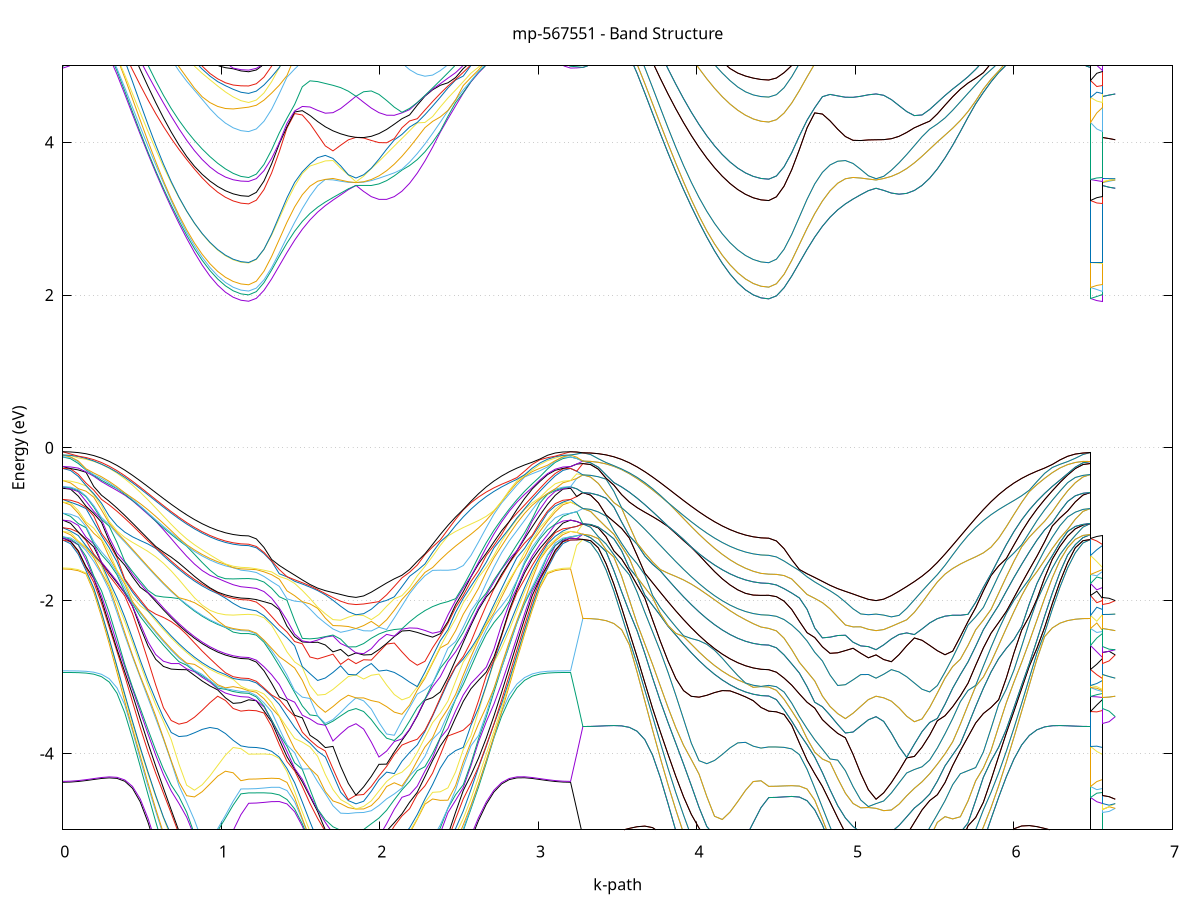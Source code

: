 set title 'mp-567551 - Band Structure'
set xlabel 'k-path'
set ylabel 'Energy (eV)'
set grid y
set yrange [-5:5]
set terminal png size 800,600
set output 'mp-567551_bands_gnuplot.png'
plot '-' using 1:2 with lines notitle, '-' using 1:2 with lines notitle, '-' using 1:2 with lines notitle, '-' using 1:2 with lines notitle, '-' using 1:2 with lines notitle, '-' using 1:2 with lines notitle, '-' using 1:2 with lines notitle, '-' using 1:2 with lines notitle, '-' using 1:2 with lines notitle, '-' using 1:2 with lines notitle, '-' using 1:2 with lines notitle, '-' using 1:2 with lines notitle, '-' using 1:2 with lines notitle, '-' using 1:2 with lines notitle, '-' using 1:2 with lines notitle, '-' using 1:2 with lines notitle, '-' using 1:2 with lines notitle, '-' using 1:2 with lines notitle, '-' using 1:2 with lines notitle, '-' using 1:2 with lines notitle, '-' using 1:2 with lines notitle, '-' using 1:2 with lines notitle, '-' using 1:2 with lines notitle, '-' using 1:2 with lines notitle, '-' using 1:2 with lines notitle, '-' using 1:2 with lines notitle, '-' using 1:2 with lines notitle, '-' using 1:2 with lines notitle, '-' using 1:2 with lines notitle, '-' using 1:2 with lines notitle, '-' using 1:2 with lines notitle, '-' using 1:2 with lines notitle, '-' using 1:2 with lines notitle, '-' using 1:2 with lines notitle, '-' using 1:2 with lines notitle, '-' using 1:2 with lines notitle, '-' using 1:2 with lines notitle, '-' using 1:2 with lines notitle, '-' using 1:2 with lines notitle, '-' using 1:2 with lines notitle, '-' using 1:2 with lines notitle, '-' using 1:2 with lines notitle, '-' using 1:2 with lines notitle, '-' using 1:2 with lines notitle, '-' using 1:2 with lines notitle, '-' using 1:2 with lines notitle, '-' using 1:2 with lines notitle, '-' using 1:2 with lines notitle, '-' using 1:2 with lines notitle, '-' using 1:2 with lines notitle, '-' using 1:2 with lines notitle, '-' using 1:2 with lines notitle, '-' using 1:2 with lines notitle, '-' using 1:2 with lines notitle, '-' using 1:2 with lines notitle, '-' using 1:2 with lines notitle, '-' using 1:2 with lines notitle, '-' using 1:2 with lines notitle, '-' using 1:2 with lines notitle, '-' using 1:2 with lines notitle, '-' using 1:2 with lines notitle, '-' using 1:2 with lines notitle, '-' using 1:2 with lines notitle, '-' using 1:2 with lines notitle, '-' using 1:2 with lines notitle, '-' using 1:2 with lines notitle, '-' using 1:2 with lines notitle, '-' using 1:2 with lines notitle, '-' using 1:2 with lines notitle, '-' using 1:2 with lines notitle, '-' using 1:2 with lines notitle, '-' using 1:2 with lines notitle, '-' using 1:2 with lines notitle, '-' using 1:2 with lines notitle, '-' using 1:2 with lines notitle, '-' using 1:2 with lines notitle, '-' using 1:2 with lines notitle, '-' using 1:2 with lines notitle, '-' using 1:2 with lines notitle, '-' using 1:2 with lines notitle, '-' using 1:2 with lines notitle, '-' using 1:2 with lines notitle, '-' using 1:2 with lines notitle, '-' using 1:2 with lines notitle, '-' using 1:2 with lines notitle, '-' using 1:2 with lines notitle, '-' using 1:2 with lines notitle, '-' using 1:2 with lines notitle, '-' using 1:2 with lines notitle, '-' using 1:2 with lines notitle, '-' using 1:2 with lines notitle, '-' using 1:2 with lines notitle, '-' using 1:2 with lines notitle, '-' using 1:2 with lines notitle, '-' using 1:2 with lines notitle, '-' using 1:2 with lines notitle, '-' using 1:2 with lines notitle, '-' using 1:2 with lines notitle, '-' using 1:2 with lines notitle, '-' using 1:2 with lines notitle, '-' using 1:2 with lines notitle, '-' using 1:2 with lines notitle, '-' using 1:2 with lines notitle, '-' using 1:2 with lines notitle, '-' using 1:2 with lines notitle, '-' using 1:2 with lines notitle, '-' using 1:2 with lines notitle, '-' using 1:2 with lines notitle, '-' using 1:2 with lines notitle, '-' using 1:2 with lines notitle, '-' using 1:2 with lines notitle, '-' using 1:2 with lines notitle, '-' using 1:2 with lines notitle, '-' using 1:2 with lines notitle, '-' using 1:2 with lines notitle, '-' using 1:2 with lines notitle, '-' using 1:2 with lines notitle, '-' using 1:2 with lines notitle, '-' using 1:2 with lines notitle, '-' using 1:2 with lines notitle, '-' using 1:2 with lines notitle, '-' using 1:2 with lines notitle, '-' using 1:2 with lines notitle, '-' using 1:2 with lines notitle, '-' using 1:2 with lines notitle, '-' using 1:2 with lines notitle, '-' using 1:2 with lines notitle, '-' using 1:2 with lines notitle
0.000000 -15.409845
0.048850 -15.402345
0.097701 -15.379945
0.146551 -15.342645
0.195402 -15.290545
0.244252 -15.223645
0.293102 -15.142145
0.341953 -15.046045
0.390803 -14.935645
0.439654 -14.811145
0.488504 -14.672645
0.537354 -14.520745
0.586205 -14.355645
0.635055 -14.177945
0.683905 -13.988145
0.732756 -13.787145
0.781606 -13.576045
0.830457 -13.356045
0.879307 -13.129245
0.928157 -12.898445
0.977008 -12.667645
1.025858 -12.443845
1.074709 -12.238945
1.123559 -12.077145
1.172409 -12.008345
1.172409 -12.008345
1.220759 -12.002045
1.269108 -11.983145
1.317457 -11.951745
1.365807 -11.908045
1.414156 -11.852245
1.462505 -11.784645
1.510855 -11.705745
1.559204 -11.615945
1.607553 -11.516245
1.655903 -11.407445
1.704252 -11.290945
1.752602 -11.169345
1.800951 -11.048345
1.849300 -10.965745
1.849300 -10.965745
1.897650 -11.077045
1.945999 -11.263145
1.994348 -11.475545
2.042698 -11.704545
2.091047 -11.944045
2.139396 -12.189345
2.187746 -12.436345
2.236095 -12.681945
2.284444 -12.923645
2.332794 -13.159445
2.381143 -13.387545
2.429492 -13.606845
2.477842 -13.816045
2.526191 -14.014545
2.574540 -14.201345
2.622890 -14.376145
2.671239 -14.538245
2.719588 -14.687345
2.767938 -14.823045
2.816287 -14.945145
2.864636 -15.053445
2.912986 -15.147545
2.961335 -15.227445
3.009684 -15.292945
3.058034 -15.344045
3.106383 -15.380545
3.154733 -15.402545
3.203082 -15.409845
3.203082 -15.409845
3.241883 -15.405145
3.280684 -15.391145
3.280684 -15.391145
3.329534 -15.383645
3.378385 -15.361245
3.427235 -15.323945
3.476085 -15.271845
3.524936 -15.205045
3.573786 -15.123545
3.622636 -15.027445
3.671487 -14.917145
3.720337 -14.792645
3.769188 -14.654345
3.818038 -14.502545
3.866888 -14.337545
3.915739 -14.159945
3.964589 -13.970345
4.013440 -13.769545
4.062290 -13.558545
4.111140 -13.338945
4.159991 -13.112545
4.208841 -12.882145
4.257692 -12.652145
4.306542 -12.429345
4.355392 -12.226145
4.404243 -12.066945
4.453093 -12.000345
4.453093 -12.000345
4.501442 -11.994045
4.549792 -11.975145
4.598141 -11.943845
4.646490 -11.900245
4.694840 -11.844545
4.743189 -11.777145
4.791539 -11.698445
4.839888 -11.609045
4.888237 -11.509645
4.936587 -11.401245
4.984936 -11.285445
5.033285 -11.164745
5.081635 -11.045045
5.129984 -10.965645
5.129984 -10.965645
5.178333 -11.071145
5.226683 -11.254245
5.275032 -11.464545
5.323381 -11.691945
5.371731 -11.930245
5.420080 -12.174545
5.468429 -12.420745
5.516779 -12.665845
5.565128 -12.907045
5.613477 -13.142445
5.661827 -13.370345
5.710176 -13.589245
5.758525 -13.798345
5.806875 -13.996645
5.855224 -14.183345
5.903573 -14.357945
5.951923 -14.519945
6.000272 -14.669045
6.048621 -14.804645
6.096971 -14.926645
6.145320 -15.034845
6.193670 -15.128945
6.242019 -15.208845
6.290368 -15.274345
6.338718 -15.325345
6.387067 -15.361845
6.435416 -15.383845
6.483766 -15.391145
6.483766 -12.000345
6.522567 -12.006245
6.561367 -12.008345
6.561367 -10.965745
6.600168 -10.965645
6.638969 -10.965645
e
0.000000 -15.343245
0.048850 -15.335745
0.097701 -15.313445
0.146551 -15.276145
0.195402 -15.224145
0.244252 -15.157345
0.293102 -15.075945
0.341953 -14.980045
0.390803 -14.869845
0.439654 -14.745645
0.488504 -14.607445
0.537354 -14.455945
0.586205 -14.291245
0.635055 -14.113945
0.683905 -13.924845
0.732756 -13.724545
0.781606 -13.514245
0.830457 -13.295445
0.879307 -13.070145
0.928157 -12.841245
0.977008 -12.613345
1.025858 -12.393745
1.074709 -12.195945
1.123559 -12.045645
1.172409 -11.985845
1.172409 -11.985845
1.220759 -11.979645
1.269108 -11.960845
1.317457 -11.929645
1.365807 -11.886245
1.414156 -11.830845
1.462505 -11.763845
1.510855 -11.685545
1.559204 -11.596745
1.607553 -11.498145
1.655903 -11.390745
1.704252 -11.276345
1.752602 -11.157445
1.800951 -11.040345
1.849300 -10.965545
1.849300 -10.965545
1.897650 -11.060445
1.945999 -11.235145
1.994348 -11.439145
2.042698 -11.661745
2.091047 -11.896345
2.139396 -12.137845
2.187746 -12.381945
2.236095 -12.625245
2.284444 -12.865145
2.332794 -13.099445
2.381143 -13.326445
2.429492 -13.544745
2.477842 -13.753245
2.526191 -13.951045
2.574540 -14.137345
2.622890 -14.311645
2.671239 -14.473345
2.719588 -14.622145
2.767938 -14.757545
2.816287 -14.879445
2.864636 -14.987445
2.912986 -15.081345
2.961335 -15.161145
3.009684 -15.226545
3.058034 -15.277545
3.106383 -15.314045
3.154733 -15.335945
3.203082 -15.343245
3.203082 -15.343245
3.241883 -15.368045
3.280684 -15.391145
3.280684 -15.391145
3.329534 -15.383645
3.378385 -15.361245
3.427235 -15.323945
3.476085 -15.271845
3.524936 -15.205045
3.573786 -15.123545
3.622636 -15.027445
3.671487 -14.917145
3.720337 -14.792645
3.769188 -14.654345
3.818038 -14.502545
3.866888 -14.337545
3.915739 -14.159945
3.964589 -13.970345
4.013440 -13.769545
4.062290 -13.558545
4.111140 -13.338945
4.159991 -13.112545
4.208841 -12.882145
4.257692 -12.652145
4.306542 -12.429345
4.355392 -12.226145
4.404243 -12.066945
4.453093 -12.000345
4.453093 -12.000345
4.501442 -11.994045
4.549792 -11.975145
4.598141 -11.943845
4.646490 -11.900245
4.694840 -11.844545
4.743189 -11.777145
4.791539 -11.698445
4.839888 -11.609045
4.888237 -11.509645
4.936587 -11.401245
4.984936 -11.285445
5.033285 -11.164745
5.081635 -11.045045
5.129984 -10.965645
5.129984 -10.965645
5.178333 -11.071145
5.226683 -11.254245
5.275032 -11.464545
5.323381 -11.691945
5.371731 -11.930245
5.420080 -12.174545
5.468429 -12.420745
5.516779 -12.665845
5.565128 -12.907045
5.613477 -13.142445
5.661827 -13.370345
5.710176 -13.589245
5.758525 -13.798345
5.806875 -13.996645
5.855224 -14.183345
5.903573 -14.357945
5.951923 -14.519945
6.000272 -14.669045
6.048621 -14.804645
6.096971 -14.926645
6.145320 -15.034845
6.193670 -15.128945
6.242019 -15.208845
6.290368 -15.274345
6.338718 -15.325345
6.387067 -15.361845
6.435416 -15.383845
6.483766 -15.391145
6.483766 -12.000345
6.522567 -11.991645
6.561367 -11.985845
6.561367 -10.965545
6.600168 -10.965545
6.638969 -10.965645
e
0.000000 -15.324445
0.048850 -15.316945
0.097701 -15.294645
0.146551 -15.257445
0.195402 -15.205345
0.244252 -15.138645
0.293102 -15.057245
0.341953 -14.961345
0.390803 -14.851245
0.439654 -14.726945
0.488504 -14.588945
0.537354 -14.437345
0.586205 -14.272745
0.635055 -14.095645
0.683905 -13.906545
0.732756 -13.706345
0.781606 -13.496245
0.830457 -13.277545
0.879307 -13.052445
0.928157 -12.823645
0.977008 -12.595645
1.025858 -12.375645
1.074709 -12.175845
1.123559 -12.019945
1.172409 -11.954745
1.172409 -11.954745
1.220759 -11.948445
1.269108 -11.929845
1.317457 -11.898745
1.365807 -11.855545
1.414156 -11.800445
1.462505 -11.733745
1.510855 -11.655945
1.559204 -11.567645
1.607553 -11.469645
1.655903 -11.363145
1.704252 -11.249545
1.752602 -11.131545
1.800951 -11.015145
1.849300 -10.939345
1.849300 -10.939345
1.897650 -11.039445
1.945999 -11.216345
1.994348 -11.421245
2.042698 -11.644145
2.091047 -11.878945
2.139396 -12.120345
2.187746 -12.364445
2.236095 -12.607645
2.284444 -12.847445
2.332794 -13.081645
2.381143 -13.308445
2.429492 -13.526645
2.477842 -13.735045
2.526191 -13.932745
2.574540 -14.118945
2.622890 -14.293145
2.671239 -14.454845
2.719588 -14.603545
2.767938 -14.738945
2.816287 -14.860745
2.864636 -14.968745
2.912986 -15.062645
2.961335 -15.142345
3.009684 -15.207845
3.058034 -15.258745
3.106383 -15.295245
3.154733 -15.317145
3.203082 -15.324445
3.203082 -15.324445
3.241883 -15.290245
3.280684 -15.239145
3.280684 -15.239145
3.329534 -15.231745
3.378385 -15.209445
3.427235 -15.172345
3.476085 -15.120345
3.524936 -15.053745
3.573786 -14.972645
3.622636 -14.876945
3.671487 -14.767045
3.720337 -14.643145
3.769188 -14.505545
3.818038 -14.354445
3.866888 -14.190345
3.915739 -14.013845
3.964589 -13.825545
4.013440 -13.626345
4.062290 -13.417345
4.111140 -13.200245
4.159991 -12.976945
4.208841 -12.750845
4.257692 -12.526645
4.306542 -12.312245
4.355392 -12.121645
4.404243 -11.980345
4.453093 -11.926445
4.453093 -11.926445
4.501442 -11.920245
4.549792 -11.901745
4.598141 -11.870945
4.646490 -11.828145
4.694840 -11.773545
4.743189 -11.707545
4.791539 -11.630745
4.839888 -11.543645
4.888237 -11.447245
4.936587 -11.342745
4.984936 -11.231945
5.033285 -11.117645
5.081635 -11.006645
5.129984 -10.939345
5.129984 -10.939345
5.178333 -11.019845
5.226683 -11.181845
5.275032 -11.375745
5.323381 -11.590245
5.371731 -11.818545
5.420080 -12.055045
5.468429 -12.295145
5.516779 -12.535445
5.565128 -12.772845
5.613477 -13.005145
5.661827 -13.230445
5.710176 -13.447345
5.758525 -13.654745
5.806875 -13.851545
5.855224 -14.037045
5.903573 -14.210645
5.951923 -14.371845
6.000272 -14.520045
6.048621 -14.655145
6.096971 -14.776545
6.145320 -14.884245
6.193670 -14.977945
6.242019 -15.057545
6.290368 -15.122845
6.338718 -15.173645
6.387067 -15.210045
6.435416 -15.231945
6.483766 -15.239145
6.483766 -11.926445
6.522567 -11.945345
6.561367 -11.954745
6.561367 -10.939345
6.600168 -10.939345
6.638969 -10.939345
e
0.000000 -15.119645
0.048850 -15.112245
0.097701 -15.090045
0.146551 -15.053045
0.195402 -15.001345
0.244252 -14.934945
0.293102 -14.854145
0.341953 -14.758845
0.390803 -14.649445
0.439654 -14.526145
0.488504 -14.389145
0.537354 -14.238945
0.586205 -14.075845
0.635055 -13.900445
0.683905 -13.713645
0.732756 -13.516145
0.781606 -13.309245
0.830457 -13.094845
0.879307 -12.875145
0.928157 -12.653845
0.977008 -12.436445
1.025858 -12.232045
1.074709 -12.056545
1.123559 -11.936345
1.172409 -11.896345
1.172409 -11.896345
1.220759 -11.890145
1.269108 -11.871845
1.317457 -11.841345
1.365807 -11.798945
1.414156 -11.744945
1.462505 -11.679845
1.510855 -11.604045
1.559204 -11.518345
1.607553 -11.423745
1.655903 -11.321745
1.704252 -11.214145
1.752602 -11.104045
1.800951 -10.998645
1.849300 -10.939345
1.849300 -10.939345
1.897650 -11.000545
1.945999 -11.143045
1.994348 -11.321145
2.042698 -11.522945
2.091047 -11.741045
2.139396 -11.969445
2.187746 -12.203345
2.236095 -12.438545
2.284444 -12.671845
2.332794 -12.900945
2.381143 -13.123545
2.429492 -13.338345
2.477842 -13.543845
2.526191 -13.739145
2.574540 -13.923445
2.622890 -14.095945
2.671239 -14.256245
2.719588 -14.403645
2.767938 -14.538045
2.816287 -14.658945
2.864636 -14.766145
2.912986 -14.859445
2.961335 -14.938745
3.009684 -15.003745
3.058034 -15.054345
3.106383 -15.090645
3.154733 -15.112445
3.203082 -15.119645
3.203082 -15.119645
3.241883 -15.178745
3.280684 -15.239145
3.280684 -15.239145
3.329534 -15.231745
3.378385 -15.209445
3.427235 -15.172345
3.476085 -15.120345
3.524936 -15.053745
3.573786 -14.972645
3.622636 -14.876945
3.671487 -14.767045
3.720337 -14.643145
3.769188 -14.505545
3.818038 -14.354445
3.866888 -14.190345
3.915739 -14.013845
3.964589 -13.825545
4.013440 -13.626345
4.062290 -13.417345
4.111140 -13.200245
4.159991 -12.976945
4.208841 -12.750845
4.257692 -12.526645
4.306542 -12.312245
4.355392 -12.121645
4.404243 -11.980345
4.453093 -11.926445
4.453093 -11.926445
4.501442 -11.920245
4.549792 -11.901745
4.598141 -11.870945
4.646490 -11.828145
4.694840 -11.773545
4.743189 -11.707545
4.791539 -11.630745
4.839888 -11.543645
4.888237 -11.447245
4.936587 -11.342745
4.984936 -11.231845
5.033285 -11.117545
5.081635 -11.006645
5.129984 -10.939345
5.129984 -10.939345
5.178333 -11.019845
5.226683 -11.181845
5.275032 -11.375745
5.323381 -11.590245
5.371731 -11.818545
5.420080 -12.055045
5.468429 -12.295145
5.516779 -12.535445
5.565128 -12.772845
5.613477 -13.005145
5.661827 -13.230445
5.710176 -13.447345
5.758525 -13.654745
5.806875 -13.851545
5.855224 -14.037045
5.903573 -14.210645
5.951923 -14.371845
6.000272 -14.520045
6.048621 -14.655145
6.096971 -14.776545
6.145320 -14.884245
6.193670 -14.977945
6.242019 -15.057545
6.290368 -15.122845
6.338718 -15.173645
6.387067 -15.210045
6.435416 -15.231945
6.483766 -15.239145
6.483766 -11.926445
6.522567 -11.906545
6.561367 -11.896345
6.561367 -10.939345
6.600168 -10.939345
6.638969 -10.939345
e
0.000000 -15.095445
0.048850 -15.088045
0.097701 -15.065745
0.146551 -15.028745
0.195402 -14.976945
0.244252 -14.910545
0.293102 -14.829545
0.341953 -14.734245
0.390803 -14.624645
0.439654 -14.501145
0.488504 -14.363945
0.537354 -14.213345
0.586205 -14.049945
0.635055 -13.874145
0.683905 -13.686745
0.732756 -13.488645
0.781606 -13.280945
0.830457 -13.065445
0.879307 -12.844245
0.928157 -12.620745
0.977008 -12.399845
1.025858 -12.189845
1.074709 -12.004545
1.123559 -11.868245
1.172409 -11.816045
1.172409 -11.816045
1.220759 -11.809945
1.269108 -11.791945
1.317457 -11.761945
1.365807 -11.720145
1.414156 -11.667045
1.462505 -11.602945
1.510855 -11.528445
1.559204 -11.444345
1.607553 -11.351545
1.655903 -11.251545
1.704252 -11.145945
1.752602 -11.037445
1.800951 -10.930245
1.849300 -10.851245
1.849300 -10.851245
1.897650 -10.943745
1.945999 -11.096345
1.994348 -11.278945
2.042698 -11.483745
2.091047 -11.704345
2.139396 -11.934845
2.187746 -12.170345
2.236095 -12.407045
2.284444 -12.641545
2.332794 -12.871645
2.381143 -13.095145
2.429492 -13.310645
2.477842 -13.516745
2.526191 -13.712545
2.574540 -13.897245
2.622890 -14.070145
2.671239 -14.230645
2.719588 -14.378445
2.767938 -14.513045
2.816287 -14.634145
2.864636 -14.741445
2.912986 -14.834945
2.961335 -14.914245
3.009684 -14.979345
3.058034 -15.030045
3.106383 -15.066345
3.154733 -15.088145
3.203082 -15.095445
3.203082 -15.095445
3.241883 -15.027145
3.280684 -14.939345
3.280684 -14.939345
3.329534 -14.931945
3.378385 -14.909745
3.427235 -14.872845
3.476085 -14.821345
3.524936 -14.755245
3.573786 -14.674745
3.622636 -14.579845
3.671487 -14.470945
3.720337 -14.348145
3.769188 -14.211845
3.818038 -14.062345
3.866888 -13.900245
3.915739 -13.725945
3.964589 -13.540345
4.013440 -13.344445
4.062290 -13.139645
4.111140 -12.927645
4.159991 -12.711145
4.208841 -12.493945
4.257692 -12.282045
4.306542 -12.085345
4.355392 -11.920245
4.404243 -11.811645
4.453093 -11.776745
4.453093 -11.776745
4.501442 -11.770745
4.549792 -11.752845
4.598141 -11.723245
4.646490 -11.682145
4.694840 -11.629845
4.743189 -11.566845
4.791539 -11.493945
4.839888 -11.411745
4.888237 -11.321645
4.936587 -11.225045
4.984936 -11.124145
5.033285 -11.021845
5.081635 -10.922645
5.129984 -10.851045
5.129984 -10.851045
5.178333 -10.921445
5.226683 -11.048445
5.275032 -11.209745
5.323381 -11.397345
5.371731 -11.604145
5.420080 -11.823645
5.468429 -12.050645
5.516779 -12.280545
5.565128 -12.509745
5.613477 -12.735445
5.661827 -12.955445
5.710176 -13.168045
5.758525 -13.371845
5.806875 -13.565645
5.855224 -13.748745
5.903573 -13.920145
5.951923 -14.079545
6.000272 -14.226245
6.048621 -14.360045
6.096971 -14.480345
6.145320 -14.587145
6.193670 -14.680045
6.242019 -14.759045
6.290368 -14.823745
6.338718 -14.874245
6.387067 -14.910345
6.435416 -14.932045
6.483766 -14.939345
6.483766 -11.776745
6.522567 -11.803245
6.561367 -11.816045
6.561367 -10.851245
6.600168 -10.851145
6.638969 -10.851045
e
0.000000 -14.747345
0.048850 -14.740045
0.097701 -14.718045
0.146551 -14.681345
0.195402 -14.630245
0.244252 -14.564645
0.293102 -14.484645
0.341953 -14.390545
0.390803 -14.282545
0.439654 -14.160845
0.488504 -14.025845
0.537354 -13.877845
0.586205 -13.717545
0.635055 -13.545445
0.683905 -13.362645
0.732756 -13.170045
0.781606 -12.969345
0.830457 -12.762645
0.879307 -12.553245
0.928157 -12.345745
0.977008 -12.147545
1.025858 -11.970645
1.074709 -11.833345
1.123559 -11.756645
1.172409 -11.738345
1.172409 -11.738345
1.220759 -11.732445
1.269108 -11.714845
1.317457 -11.685545
1.365807 -11.645045
1.414156 -11.593545
1.462505 -11.531645
1.510855 -11.460045
1.559204 -11.379845
1.607553 -11.292245
1.655903 -11.199145
1.704252 -11.102845
1.752602 -11.006745
1.800951 -10.915445
1.849300 -10.850845
1.849300 -10.850845
1.897650 -10.900045
1.945999 -10.999945
1.994348 -11.136245
2.042698 -11.302145
2.091047 -11.490845
2.139396 -11.695645
2.187746 -11.910845
2.236095 -12.131245
2.284444 -12.352745
2.332794 -12.572345
2.381143 -12.787345
2.429492 -12.995745
2.477842 -13.196145
2.526191 -13.387045
2.574540 -13.567745
2.622890 -13.737145
2.671239 -13.894745
2.719588 -14.040045
2.767938 -14.172545
2.816287 -14.291845
2.864636 -14.397845
2.912986 -14.490045
2.961335 -14.568345
3.009684 -14.632645
3.058034 -14.682745
3.106383 -14.718645
3.154733 -14.740145
3.203082 -14.747345
3.203082 -14.747345
3.241883 -14.842345
3.280684 -14.939345
3.280684 -14.939345
3.329534 -14.931945
3.378385 -14.909745
3.427235 -14.872845
3.476085 -14.821345
3.524936 -14.755245
3.573786 -14.674745
3.622636 -14.579845
3.671487 -14.470945
3.720337 -14.348145
3.769188 -14.211845
3.818038 -14.062345
3.866888 -13.900245
3.915739 -13.725945
3.964589 -13.540345
4.013440 -13.344445
4.062290 -13.139645
4.111140 -12.927645
4.159991 -12.711145
4.208841 -12.493945
4.257692 -12.282045
4.306542 -12.085345
4.355392 -11.920245
4.404243 -11.811645
4.453093 -11.776745
4.453093 -11.776745
4.501442 -11.770745
4.549792 -11.752845
4.598141 -11.723245
4.646490 -11.682145
4.694840 -11.629845
4.743189 -11.566845
4.791539 -11.493945
4.839888 -11.411745
4.888237 -11.321645
4.936587 -11.225045
4.984936 -11.124145
5.033285 -11.021845
5.081635 -10.922645
5.129984 -10.851045
5.129984 -10.851045
5.178333 -10.921445
5.226683 -11.048445
5.275032 -11.209745
5.323381 -11.397345
5.371731 -11.604145
5.420080 -11.823645
5.468429 -12.050645
5.516779 -12.280545
5.565128 -12.509745
5.613477 -12.735445
5.661827 -12.955445
5.710176 -13.168045
5.758525 -13.371845
5.806875 -13.565645
5.855224 -13.748745
5.903573 -13.920145
5.951923 -14.079545
6.000272 -14.226245
6.048621 -14.360045
6.096971 -14.480345
6.145320 -14.587145
6.193670 -14.680045
6.242019 -14.759045
6.290368 -14.823745
6.338718 -14.874245
6.387067 -14.910345
6.435416 -14.932045
6.483766 -14.939345
6.483766 -11.776745
6.522567 -11.750345
6.561367 -11.738345
6.561367 -10.850845
6.600168 -10.850845
6.638969 -10.851045
e
0.000000 -14.723745
0.048850 -14.716345
0.097701 -14.694345
0.146551 -14.657545
0.195402 -14.606245
0.244252 -14.540445
0.293102 -14.460245
0.341953 -14.365745
0.390803 -14.257345
0.439654 -14.135145
0.488504 -13.999445
0.537354 -13.850745
0.586205 -13.689545
0.635055 -13.516345
0.683905 -13.332045
0.732756 -13.137745
0.781606 -12.934745
0.830457 -12.725045
0.879307 -12.511345
0.928157 -12.297445
0.977008 -12.089345
1.025858 -11.896145
1.074709 -11.732045
1.123559 -11.618245
1.172409 -11.577145
1.172409 -11.577145
1.220759 -11.571545
1.269108 -11.554945
1.317457 -11.527245
1.365807 -11.489045
1.414156 -11.440545
1.462505 -11.382545
1.510855 -11.315745
1.559204 -11.241345
1.607553 -11.160745
1.655903 -11.075845
1.704252 -10.989445
1.752602 -10.904945
1.800951 -10.827945
1.849300 -10.810845
1.849300 -10.810845
1.897650 -10.829545
1.945999 -10.934645
1.994348 -11.074845
2.042698 -11.244645
2.091047 -11.437345
2.139396 -11.646145
2.187746 -11.865045
2.236095 -12.088745
2.284444 -12.313345
2.332794 -12.535445
2.381143 -12.752645
2.429492 -12.962945
2.477842 -13.164845
2.526191 -13.357245
2.574540 -13.538945
2.622890 -13.709345
2.671239 -13.867845
2.719588 -14.013745
2.767938 -14.146845
2.816287 -14.266645
2.864636 -14.373045
2.912986 -14.465545
2.961335 -14.544145
3.009684 -14.608645
3.058034 -14.658945
3.106383 -14.694945
3.154733 -14.716545
3.203082 -14.723745
3.203082 -14.723745
3.241883 -14.620145
3.280684 -14.497145
3.280684 -14.497145
3.329534 -14.489845
3.378385 -14.467945
3.427235 -14.431545
3.476085 -14.380645
3.524936 -14.315345
3.573786 -14.235845
3.622636 -14.142345
3.671487 -14.034945
3.720337 -13.914045
3.769188 -13.779945
3.818038 -13.633045
3.866888 -13.473945
3.915739 -13.303445
3.964589 -13.122345
4.013440 -12.931945
4.062290 -12.734045
4.111140 -12.530745
4.159991 -12.325545
4.208841 -12.123345
4.257692 -11.931545
4.306542 -11.761645
4.355392 -11.629145
4.404243 -11.548845
4.453093 -11.523345
4.453093 -11.523345
4.501442 -11.517945
4.549792 -11.501545
4.598141 -11.474545
4.646490 -11.437145
4.694840 -11.389845
4.743189 -11.333445
4.791539 -11.268845
4.839888 -11.197345
4.888237 -11.120645
4.936587 -11.040945
4.984936 -10.961345
5.033285 -10.885945
5.081635 -10.821245
5.129984 -10.810845
5.129984 -10.810845
5.178333 -10.810545
5.226683 -10.884445
5.275032 -10.994645
5.323381 -11.137645
5.371731 -11.307745
5.420080 -11.498045
5.468429 -11.702045
5.516779 -11.913945
5.565128 -12.129045
5.613477 -12.343545
5.661827 -12.554545
5.710176 -12.759845
5.758525 -12.957645
5.806875 -13.146545
5.855224 -13.325345
5.903573 -13.493345
5.951923 -13.649745
6.000272 -13.794045
6.048621 -13.925645
6.096971 -14.044245
6.145320 -14.149445
6.193670 -14.241145
6.242019 -14.319045
6.290368 -14.383045
6.338718 -14.432845
6.387067 -14.468545
6.435416 -14.490045
6.483766 -14.497145
6.483766 -11.523345
6.522567 -11.561345
6.561367 -11.577145
6.561367 -10.810845
6.600168 -10.810845
6.638969 -10.810845
e
0.000000 -14.232445
0.048850 -14.225145
0.097701 -14.203445
0.146551 -14.167345
0.195402 -14.116945
0.244252 -14.052245
0.293102 -13.973545
0.341953 -13.880945
0.390803 -13.774645
0.439654 -13.655145
0.488504 -13.522645
0.537354 -13.377745
0.586205 -13.220945
0.635055 -13.053245
0.683905 -12.875645
0.732756 -12.689445
0.781606 -12.496845
0.830457 -12.300545
0.879307 -12.104345
0.928157 -11.914545
0.977008 -11.740045
1.025858 -11.594445
1.074709 -11.494445
1.123559 -11.449045
1.172409 -11.440645
1.172409 -11.440645
1.220759 -11.435345
1.269108 -11.419545
1.317457 -11.393345
1.365807 -11.357345
1.414156 -11.311945
1.462505 -11.258145
1.510855 -11.196945
1.559204 -11.129945
1.607553 -11.059245
1.655903 -10.987645
1.704252 -10.918845
1.752602 -10.858045
1.800951 -10.813045
1.849300 -10.810845
1.849300 -10.810845
1.897650 -10.789945
1.945999 -10.822545
1.994348 -10.897345
2.042698 -11.009245
2.091047 -11.153045
2.139396 -11.321745
2.187746 -11.508445
2.236095 -11.706645
2.284444 -11.910845
2.332794 -12.116745
2.381143 -12.320845
2.429492 -12.520545
2.477842 -12.713745
2.526191 -12.898845
2.574540 -13.074645
2.622890 -13.239945
2.671239 -13.394145
2.719588 -13.536545
2.767938 -13.666545
2.816287 -13.783845
2.864636 -13.888045
2.912986 -13.978745
2.961335 -14.055945
3.009684 -14.119245
3.058034 -14.168645
3.106383 -14.204045
3.154733 -14.225345
3.203082 -14.232445
3.203082 -14.232445
3.241883 -14.365845
3.280684 -14.497145
3.280684 -14.497145
3.329534 -14.489845
3.378385 -14.467945
3.427235 -14.431545
3.476085 -14.380645
3.524936 -14.315345
3.573786 -14.235845
3.622636 -14.142345
3.671487 -14.034945
3.720337 -13.914045
3.769188 -13.779845
3.818038 -13.633045
3.866888 -13.473945
3.915739 -13.303445
3.964589 -13.122345
4.013440 -12.931945
4.062290 -12.734045
4.111140 -12.530745
4.159991 -12.325545
4.208841 -12.123345
4.257692 -11.931545
4.306542 -11.761645
4.355392 -11.629145
4.404243 -11.548845
4.453093 -11.523345
4.453093 -11.523345
4.501442 -11.517945
4.549792 -11.501545
4.598141 -11.474545
4.646490 -11.437145
4.694840 -11.389845
4.743189 -11.333445
4.791539 -11.268845
4.839888 -11.197345
4.888237 -11.120645
4.936587 -11.040945
4.984936 -10.961345
5.033285 -10.885945
5.081635 -10.821245
5.129984 -10.810845
5.129984 -10.810845
5.178333 -10.810545
5.226683 -10.884445
5.275032 -10.994645
5.323381 -11.137645
5.371731 -11.307745
5.420080 -11.498045
5.468429 -11.702045
5.516779 -11.913945
5.565128 -12.129045
5.613477 -12.343545
5.661827 -12.554545
5.710176 -12.759845
5.758525 -12.957645
5.806875 -13.146545
5.855224 -13.325345
5.903573 -13.493345
5.951923 -13.649745
6.000272 -13.794045
6.048621 -13.925645
6.096971 -14.044245
6.145320 -14.149445
6.193670 -14.241145
6.242019 -14.319045
6.290368 -14.383045
6.338718 -14.432845
6.387067 -14.468545
6.435416 -14.490045
6.483766 -14.497145
6.483766 -11.523345
6.522567 -11.475945
6.561367 -11.440645
6.561367 -10.810845
6.600168 -10.810845
6.638969 -10.810845
e
0.000000 -14.220245
0.048850 -14.213045
0.097701 -14.191345
0.146551 -14.155145
0.195402 -14.104645
0.244252 -14.039945
0.293102 -13.961145
0.341953 -13.868345
0.390803 -13.762045
0.439654 -13.642245
0.488504 -13.509545
0.537354 -13.364445
0.586205 -13.207445
0.635055 -13.039345
0.683905 -12.861245
0.732756 -12.674645
0.781606 -12.481345
0.830457 -12.284145
0.879307 -12.086845
0.928157 -11.895345
0.977008 -11.717845
1.025858 -11.566945
1.074709 -11.458145
1.123559 -11.401745
1.172409 -11.387445
1.172409 -11.387445
1.220759 -11.382345
1.269108 -11.366945
1.317457 -11.341545
1.365807 -11.306545
1.414156 -11.262645
1.462505 -11.210545
1.510855 -11.151645
1.559204 -11.087345
1.607553 -11.019945
1.655903 -10.952245
1.704252 -10.888045
1.752602 -10.832445
1.800951 -10.794045
1.849300 -10.804545
1.849300 -10.804545
1.897650 -10.775545
1.945999 -10.809645
1.994348 -10.883245
2.042698 -10.993445
2.091047 -11.135845
2.139396 -11.304145
2.187746 -11.490845
2.236095 -11.689345
2.284444 -11.894145
2.332794 -12.100545
2.381143 -12.305245
2.429492 -12.505545
2.477842 -12.699145
2.526191 -12.884645
2.574540 -13.060745
2.622890 -13.226445
2.671239 -13.380945
2.719588 -13.523545
2.767938 -13.653745
2.816287 -13.771145
2.864636 -13.875445
2.912986 -13.966345
2.961335 -14.043645
3.009684 -14.107045
3.058034 -14.156445
3.106383 -14.191945
3.154733 -14.213145
3.203082 -14.220245
3.203082 -14.220245
3.241883 -14.079245
3.280684 -13.925145
3.280684 -13.925145
3.329534 -13.918045
3.378385 -13.896545
3.427235 -13.860745
3.476085 -13.810845
3.524936 -13.746845
3.573786 -13.668945
3.622636 -13.577345
3.671487 -13.472345
3.720337 -13.354245
3.769188 -13.223545
3.818038 -13.080645
3.866888 -12.926445
3.915739 -12.761845
3.964589 -12.588045
4.013440 -12.406545
4.062290 -12.219945
4.111140 -12.031245
4.159991 -11.845245
4.208841 -11.668945
4.257692 -11.512345
4.306542 -11.389645
4.355392 -11.315545
4.404243 -11.291445
4.453093 -11.290845
4.453093 -11.290845
4.501442 -11.285845
4.549792 -11.271145
4.598141 -11.246945
4.646490 -11.213745
4.694840 -11.172245
4.743189 -11.123445
4.791539 -11.068945
4.839888 -11.010445
4.888237 -10.950645
4.936587 -10.893145
4.984936 -10.842345
5.033285 -10.804545
5.081635 -10.788145
5.129984 -10.804545
5.129984 -10.804545
5.178333 -10.766345
5.226683 -10.756945
5.275032 -10.791745
5.323381 -10.866345
5.371731 -10.977345
5.420080 -11.118945
5.468429 -11.284045
5.516779 -11.465245
5.565128 -11.656345
5.613477 -11.851945
5.661827 -12.048045
5.710176 -12.241345
5.758525 -12.429345
5.806875 -12.610245
5.855224 -12.782545
5.903573 -12.945045
5.951923 -13.096845
6.000272 -13.237245
6.048621 -13.365545
6.096971 -13.481345
6.145320 -13.584345
6.193670 -13.674145
6.242019 -13.750445
6.290368 -13.813145
6.338718 -13.862045
6.387067 -13.897145
6.435416 -13.918145
6.483766 -13.925145
6.483766 -11.290845
6.522567 -11.348745
6.561367 -11.387445
6.561367 -10.804545
6.600168 -10.804545
6.638969 -10.804545
e
0.000000 -13.608845
0.048850 -13.601745
0.097701 -13.580545
0.146551 -13.545245
0.195402 -13.496045
0.244252 -13.432945
0.293102 -13.356145
0.341953 -13.266045
0.390803 -13.162745
0.439654 -13.046645
0.488504 -12.918445
0.537354 -12.778545
0.586205 -12.627945
0.635055 -12.467645
0.683905 -12.299145
0.732756 -12.124345
0.781606 -11.946145
0.830457 -11.768345
0.879307 -11.596745
0.928157 -11.439945
0.977008 -11.310445
1.025858 -11.223445
1.074709 -11.189345
1.123559 -11.195645
1.172409 -11.205645
1.172409 -11.205645
1.220759 -11.200845
1.269108 -11.186845
1.317457 -11.163745
1.365807 -11.132145
1.414156 -11.093045
1.462505 -11.047445
1.510855 -10.997245
1.559204 -10.944445
1.607553 -10.892345
1.655903 -10.844745
1.704252 -10.806945
1.752602 -10.784845
1.800951 -10.784045
1.849300 -10.804545
1.849300 -10.804545
1.897650 -10.762545
1.945999 -10.722845
1.994348 -10.715145
2.042698 -10.748145
2.091047 -10.824345
2.139396 -10.936445
2.187746 -11.076645
2.236095 -11.237345
2.284444 -11.411845
2.332794 -11.594045
2.381143 -11.779345
2.429492 -11.963945
2.477842 -12.144845
2.526191 -12.319945
2.574540 -12.487345
2.622890 -12.645845
2.671239 -12.794245
2.719588 -12.931745
2.767938 -13.057745
2.816287 -13.171545
2.864636 -13.272845
2.912986 -13.361245
2.961335 -13.436545
3.009684 -13.498345
3.058034 -13.546545
3.106383 -13.581145
3.154733 -13.601845
3.203082 -13.608845
3.203082 -13.608845
3.241883 -13.764545
3.280684 -13.925145
3.280684 -13.925145
3.329534 -13.918045
3.378385 -13.896545
3.427235 -13.860745
3.476085 -13.810845
3.524936 -13.746845
3.573786 -13.668945
3.622636 -13.577345
3.671487 -13.472345
3.720337 -13.354245
3.769188 -13.223545
3.818038 -13.080645
3.866888 -12.926445
3.915739 -12.761845
3.964589 -12.588045
4.013440 -12.406545
4.062290 -12.219945
4.111140 -12.031245
4.159991 -11.845245
4.208841 -11.668945
4.257692 -11.512345
4.306542 -11.389645
4.355392 -11.315545
4.404243 -11.291445
4.453093 -11.290845
4.453093 -11.290845
4.501442 -11.285845
4.549792 -11.271145
4.598141 -11.246945
4.646490 -11.213745
4.694840 -11.172245
4.743189 -11.123445
4.791539 -11.068945
4.839888 -11.010445
4.888237 -10.950645
4.936587 -10.893145
4.984936 -10.842345
5.033285 -10.804545
5.081635 -10.788145
5.129984 -10.804545
5.129984 -10.804545
5.178333 -10.766345
5.226683 -10.756945
5.275032 -10.791745
5.323381 -10.866345
5.371731 -10.977345
5.420080 -11.118945
5.468429 -11.284045
5.516779 -11.465245
5.565128 -11.656345
5.613477 -11.851945
5.661827 -12.048045
5.710176 -12.241345
5.758525 -12.429345
5.806875 -12.610245
5.855224 -12.782545
5.903573 -12.945045
5.951923 -13.096845
6.000272 -13.237245
6.048621 -13.365545
6.096971 -13.481345
6.145320 -13.584345
6.193670 -13.674145
6.242019 -13.750445
6.290368 -13.813145
6.338718 -13.862045
6.387067 -13.897145
6.435416 -13.918145
6.483766 -13.925145
6.483766 -11.290845
6.522567 -11.235245
6.561367 -11.205645
6.561367 -10.804545
6.600168 -10.804545
6.638969 -10.804545
e
0.000000 -13.585645
0.048850 -13.578645
0.097701 -13.557345
0.146551 -13.522045
0.195402 -13.472645
0.244252 -13.409345
0.293102 -13.332445
0.341953 -13.242045
0.390803 -13.138445
0.439654 -13.022045
0.488504 -12.893345
0.537354 -12.753045
0.586205 -12.601845
0.635055 -12.440845
0.683905 -12.271445
0.732756 -12.095645
0.781606 -11.916245
0.830457 -11.736845
0.879307 -11.563145
0.928157 -11.402445
0.977008 -11.264845
1.025858 -11.161045
1.074709 -11.099745
1.123559 -11.078145
1.172409 -11.075945
1.172409 -11.075945
1.220759 -11.071645
1.269108 -11.058745
1.317457 -11.037645
1.365807 -11.008945
1.414156 -10.973545
1.462505 -10.932745
1.510855 -10.888145
1.559204 -10.842045
1.607553 -10.797445
1.655903 -10.758445
1.704252 -10.729745
1.752602 -10.718345
1.800951 -10.739545
1.849300 -10.798545
1.849300 -10.798545
1.897650 -10.741345
1.945999 -10.690445
1.994348 -10.694545
2.042698 -10.733445
2.091047 -10.805645
2.139396 -10.912145
2.187746 -11.048545
2.236095 -11.207445
2.284444 -11.381245
2.332794 -11.563745
2.381143 -11.749645
2.429492 -11.935045
2.477842 -12.116745
2.526191 -12.292645
2.574540 -12.460745
2.622890 -12.619845
2.671239 -12.768845
2.719588 -12.906845
2.767938 -13.033145
2.816287 -13.147345
2.864636 -13.248945
2.912986 -13.337545
2.961335 -13.412945
3.009684 -13.474945
3.058034 -13.523345
3.106383 -13.557945
3.154733 -13.578745
3.203082 -13.585645
3.203082 -13.585645
3.241883 -13.424745
3.280684 -13.248645
3.280684 -13.248645
3.329534 -13.241645
3.378385 -13.220745
3.427235 -13.185945
3.476085 -13.137445
3.524936 -13.075245
3.573786 -12.999645
3.622636 -12.910945
3.671487 -12.809445
3.720337 -12.695545
3.769188 -12.569745
3.818038 -12.432945
3.866888 -12.286045
3.915739 -12.130345
3.964589 -11.967445
4.013440 -11.799845
4.062290 -11.630645
4.111140 -11.464745
4.159991 -11.308645
4.208841 -11.171445
4.257692 -11.064645
4.306542 -10.998845
4.355392 -10.975845
4.404243 -10.979845
4.453093 -10.985445
4.453093 -10.985445
4.501442 -10.981345
4.549792 -10.969345
4.598141 -10.949645
4.646490 -10.923145
4.694840 -10.890745
4.743189 -10.853845
4.791539 -10.814545
4.839888 -10.775445
4.888237 -10.739945
4.936587 -10.712545
4.984936 -10.698445
5.033285 -10.703845
5.081635 -10.738945
5.129984 -10.798545
5.129984 -10.798545
5.178333 -10.740845
5.226683 -10.671145
5.275032 -10.634545
5.323381 -10.631545
5.371731 -10.666345
5.420080 -10.739045
5.468429 -10.845545
5.516779 -10.979145
5.565128 -11.132245
5.613477 -11.298045
5.661827 -11.470545
5.710176 -11.645045
5.758525 -11.818045
5.806875 -11.986845
5.855224 -12.149045
5.903573 -12.303345
5.951923 -12.448245
6.000272 -12.582845
6.048621 -12.706345
6.096971 -12.818145
6.145320 -12.917745
6.193670 -13.004745
6.242019 -13.078745
6.290368 -13.139745
6.338718 -13.187245
6.387067 -13.221345
6.435416 -13.241845
6.483766 -13.248645
6.483766 -10.985445
6.522567 -11.045045
6.561367 -11.075945
6.561367 -10.798545
6.600168 -10.798545
6.638969 -10.798545
e
0.000000 -12.897345
0.048850 -12.890445
0.097701 -12.869945
0.146551 -12.835845
0.195402 -12.788145
0.244252 -12.727245
0.293102 -12.653145
0.341953 -12.566345
0.390803 -12.467045
0.439654 -12.355945
0.488504 -12.233545
0.537354 -12.100845
0.586205 -11.958745
0.635055 -11.809045
0.683905 -11.653545
0.732756 -11.495145
0.781606 -11.337645
0.830457 -11.186745
0.879307 -11.049545
0.928157 -10.935945
0.977008 -10.858145
1.025858 -10.828545
1.074709 -10.837045
1.123559 -10.858345
1.172409 -10.867945
1.172409 -10.867945
1.220759 -10.864345
1.269108 -10.853545
1.317457 -10.836245
1.365807 -10.812945
1.414156 -10.785145
1.462505 -10.754345
1.510855 -10.722845
1.559204 -10.693745
1.607553 -10.670845
1.655903 -10.658845
1.704252 -10.663045
1.752602 -10.688345
1.800951 -10.738245
1.849300 -10.798545
1.849300 -10.798545
1.897650 -10.740345
1.945999 -10.658545
1.994348 -10.591445
2.042698 -10.551045
2.091047 -10.545345
2.139396 -10.578645
2.187746 -10.650245
2.236095 -10.754245
2.284444 -10.882945
2.332794 -11.029045
2.381143 -11.185745
2.429492 -11.347645
2.477842 -11.510445
2.526191 -11.670945
2.574540 -11.826445
2.622890 -11.975145
2.671239 -12.115445
2.719588 -12.246145
2.767938 -12.366445
2.816287 -12.475545
2.864636 -12.572945
2.912986 -12.658045
2.961335 -12.730645
3.009684 -12.790445
3.058034 -12.837045
3.106383 -12.870445
3.154733 -12.890545
3.203082 -12.897345
3.203082 -12.897345
3.241883 -13.069545
3.280684 -13.248645
3.280684 -13.248645
3.329534 -13.241645
3.378385 -13.220745
3.427235 -13.185945
3.476085 -13.137445
3.524936 -13.075245
3.573786 -12.999645
3.622636 -12.910945
3.671487 -12.809445
3.720337 -12.695545
3.769188 -12.569745
3.818038 -12.432945
3.866888 -12.286045
3.915739 -12.130345
3.964589 -11.967445
4.013440 -11.799845
4.062290 -11.630645
4.111140 -11.464745
4.159991 -11.308645
4.208841 -11.171445
4.257692 -11.064645
4.306542 -10.998845
4.355392 -10.975845
4.404243 -10.979845
4.453093 -10.985445
4.453093 -10.985445
4.501442 -10.981345
4.549792 -10.969345
4.598141 -10.949645
4.646490 -10.923145
4.694840 -10.890745
4.743189 -10.853845
4.791539 -10.814545
4.839888 -10.775445
4.888237 -10.739945
4.936587 -10.712545
4.984936 -10.698445
5.033285 -10.703845
5.081635 -10.738945
5.129984 -10.798545
5.129984 -10.798545
5.178333 -10.740845
5.226683 -10.671145
5.275032 -10.634545
5.323381 -10.631545
5.371731 -10.666345
5.420080 -10.739045
5.468429 -10.845545
5.516779 -10.979145
5.565128 -11.132245
5.613477 -11.298045
5.661827 -11.470545
5.710176 -11.645045
5.758525 -11.818045
5.806875 -11.986845
5.855224 -12.149045
5.903573 -12.303345
5.951923 -12.448245
6.000272 -12.582845
6.048621 -12.706345
6.096971 -12.818145
6.145320 -12.917745
6.193670 -13.004745
6.242019 -13.078745
6.290368 -13.139745
6.338718 -13.187245
6.387067 -13.221345
6.435416 -13.241845
6.483766 -13.248645
6.483766 -10.985445
6.522567 -10.920245
6.561367 -10.867945
6.561367 -10.798545
6.600168 -10.798545
6.638969 -10.798545
e
0.000000 -12.880945
0.048850 -12.874045
0.097701 -12.853545
0.146551 -12.819445
0.195402 -12.771745
0.244252 -12.710845
0.293102 -12.636745
0.341953 -12.549945
0.390803 -12.450645
0.439654 -12.339545
0.488504 -12.217145
0.537354 -12.084345
0.586205 -11.942445
0.635055 -11.792745
0.683905 -11.637445
0.732756 -11.479345
0.781606 -11.322645
0.830457 -11.172845
0.879307 -11.038145
0.928157 -10.928445
0.977008 -10.853345
1.025858 -10.814145
1.074709 -10.810545
1.123559 -10.825645
1.172409 -10.834845
1.172409 -10.834845
1.220759 -10.831245
1.269108 -10.820645
1.317457 -10.803445
1.365807 -10.780445
1.414156 -10.752845
1.462505 -10.722345
1.510855 -10.691245
1.559204 -10.662445
1.607553 -10.639845
1.655903 -10.628445
1.704252 -10.634045
1.752602 -10.664045
1.800951 -10.731745
1.849300 -10.754645
1.849300 -10.754645
1.897650 -10.733345
1.945999 -10.636945
1.994348 -10.569445
2.042698 -10.534145
2.091047 -10.533345
2.139396 -10.569045
2.187746 -10.639845
2.236095 -10.742045
2.284444 -10.869245
2.332794 -11.014145
2.381143 -11.170145
2.429492 -11.331645
2.477842 -11.494245
2.526191 -11.654545
2.574540 -11.810045
2.622890 -11.958645
2.671239 -12.098945
2.719588 -12.229745
2.767938 -12.350045
2.816287 -12.459145
2.864636 -12.556545
2.912986 -12.641645
2.961335 -12.714245
3.009684 -12.773945
3.058034 -12.820645
3.106383 -12.854045
3.154733 -12.874145
3.203082 -12.880945
3.203082 -12.880945
3.241883 -12.709745
3.280684 -12.535045
3.280684 -12.535045
3.329534 -12.528345
3.378385 -12.508245
3.427235 -12.474845
3.476085 -12.428345
3.524936 -12.368845
3.573786 -12.296545
3.622636 -12.211945
3.671487 -12.115445
3.720337 -12.007545
3.769188 -11.889145
3.818038 -11.761145
3.866888 -11.624945
3.915739 -11.482345
3.964589 -11.335845
4.013440 -11.188845
4.062290 -11.045945
4.111140 -10.913745
4.159991 -10.800845
4.208841 -10.717045
4.257692 -10.671145
4.306542 -10.664745
4.355392 -10.686345
4.404243 -10.712845
4.453093 -10.724045
4.453093 -10.724045
4.501442 -10.720945
4.549792 -10.711745
4.598141 -10.697045
4.646490 -10.677645
4.694840 -10.654945
4.743189 -10.630745
4.791539 -10.607845
4.839888 -10.589245
4.888237 -10.579245
4.936587 -10.582845
4.984936 -10.605645
5.033285 -10.653545
5.081635 -10.730845
5.129984 -10.754545
5.129984 -10.754545
5.178333 -10.732245
5.226683 -10.633345
5.275032 -10.542845
5.323381 -10.476145
5.371731 -10.439245
5.420080 -10.437645
5.468429 -10.473145
5.516779 -10.543545
5.565128 -10.643345
5.613477 -10.765545
5.661827 -10.903045
5.710176 -11.049645
5.758525 -11.200145
5.806875 -11.350645
5.855224 -11.498145
5.903573 -11.640145
5.951923 -11.775045
6.000272 -11.901245
6.048621 -12.017745
6.096971 -12.123645
6.145320 -12.218345
6.193670 -12.301345
6.242019 -12.372145
6.290368 -12.430545
6.338718 -12.476145
6.387067 -12.508845
6.435416 -12.528445
6.483766 -12.535045
6.483766 -10.724045
6.522567 -10.784345
6.561367 -10.834845
6.561367 -10.754645
6.600168 -10.754645
6.638969 -10.754545
e
0.000000 -12.223845
0.048850 -12.217345
0.097701 -12.197745
0.146551 -12.165245
0.195402 -12.119945
0.244252 -12.061945
0.293102 -11.991745
0.341953 -11.909645
0.390803 -11.816145
0.439654 -11.711945
0.488504 -11.597945
0.537354 -11.475245
0.586205 -11.345545
0.635055 -11.210845
0.683905 -11.074245
0.732756 -10.939445
0.781606 -10.812045
0.830457 -10.699245
0.879307 -10.609945
0.928157 -10.553345
0.977008 -10.534945
1.025858 -10.551545
1.074709 -10.587145
1.123559 -10.618845
1.172409 -10.630845
1.172409 -10.630845
1.220759 -10.628145
1.269108 -10.620345
1.317457 -10.607845
1.365807 -10.591845
1.414156 -10.573745
1.462505 -10.555445
1.510855 -10.539845
1.559204 -10.530345
1.607553 -10.531345
1.655903 -10.547645
1.704252 -10.584545
1.752602 -10.646245
1.800951 -10.729945
1.849300 -10.754345
1.849300 -10.754345
1.897650 -10.731245
1.945999 -10.631145
1.994348 -10.527245
2.042698 -10.439745
2.091047 -10.377045
2.139396 -10.345945
2.187746 -10.350345
2.236095 -10.390545
2.284444 -10.462845
2.332794 -10.561245
2.381143 -10.678945
2.429492 -10.809245
2.477842 -10.946545
2.526191 -11.086245
2.574540 -11.224845
2.622890 -11.359545
2.671239 -11.488245
2.719588 -11.609345
2.767938 -11.721645
2.816287 -11.824045
2.864636 -11.915845
2.912986 -11.996345
2.961335 -12.065245
3.009684 -12.122045
3.058034 -12.166445
3.106383 -12.198345
3.154733 -12.217445
3.203082 -12.223845
3.203082 -12.223845
3.241883 -12.368645
3.280684 -12.535045
3.280684 -12.535045
3.329534 -12.528345
3.378385 -12.508245
3.427235 -12.474845
3.476085 -12.428345
3.524936 -12.368845
3.573786 -12.296545
3.622636 -12.211945
3.671487 -12.115445
3.720337 -12.007545
3.769188 -11.889145
3.818038 -11.761145
3.866888 -11.624945
3.915739 -11.482345
3.964589 -11.335845
4.013440 -11.188845
4.062290 -11.045945
4.111140 -10.913745
4.159991 -10.800845
4.208841 -10.717045
4.257692 -10.671145
4.306542 -10.664745
4.355392 -10.686345
4.404243 -10.712845
4.453093 -10.724045
4.453093 -10.724045
4.501442 -10.720945
4.549792 -10.711745
4.598141 -10.697045
4.646490 -10.677645
4.694840 -10.654945
4.743189 -10.630745
4.791539 -10.607845
4.839888 -10.589245
4.888237 -10.579245
4.936587 -10.582845
4.984936 -10.605645
5.033285 -10.653545
5.081635 -10.730845
5.129984 -10.754545
5.129984 -10.754545
5.178333 -10.732245
5.226683 -10.633345
5.275032 -10.542845
5.323381 -10.476145
5.371731 -10.439245
5.420080 -10.437645
5.468429 -10.473145
5.516779 -10.543545
5.565128 -10.643345
5.613477 -10.765545
5.661827 -10.903045
5.710176 -11.049645
5.758525 -11.200145
5.806875 -11.350645
5.855224 -11.498145
5.903573 -11.640145
5.951923 -11.775045
6.000272 -11.901245
6.048621 -12.017745
6.096971 -12.123645
6.145320 -12.218345
6.193670 -12.301345
6.242019 -12.372145
6.290368 -12.430545
6.338718 -12.476145
6.387067 -12.508845
6.435416 -12.528445
6.483766 -12.535045
6.483766 -10.724045
6.522567 -10.668945
6.561367 -10.630845
6.561367 -10.754345
6.600168 -10.754445
6.638969 -10.754545
e
0.000000 -12.207545
0.048850 -12.201045
0.097701 -12.181445
0.146551 -12.148945
0.195402 -12.103545
0.244252 -12.045545
0.293102 -11.975345
0.341953 -11.893145
0.390803 -11.799545
0.439654 -11.695245
0.488504 -11.581145
0.537354 -11.458345
0.586205 -11.328445
0.635055 -11.193545
0.683905 -11.056645
0.732756 -10.921445
0.781606 -10.793545
0.830457 -10.680145
0.879307 -10.590045
0.928157 -10.532245
0.977008 -10.512245
1.025858 -10.526445
1.074709 -10.560145
1.123559 -10.592545
1.172409 -10.605645
1.172409 -10.605645
1.220759 -10.602945
1.269108 -10.595145
1.317457 -10.582745
1.365807 -10.566845
1.414156 -10.548845
1.462505 -10.530745
1.510855 -10.515345
1.559204 -10.506045
1.607553 -10.507345
1.655903 -10.523845
1.704252 -10.560845
1.752602 -10.621245
1.800951 -10.697745
1.849300 -10.745845
1.849300 -10.745845
1.897650 -10.698045
1.945999 -10.605545
1.994348 -10.504645
2.042698 -10.418845
2.091047 -10.357345
2.139396 -10.326845
2.187746 -10.331645
2.236095 -10.371845
2.284444 -10.444345
2.332794 -10.543045
2.381143 -10.660845
2.429492 -10.791445
2.477842 -10.928945
2.526191 -11.068845
2.574540 -11.207645
2.622890 -11.342545
2.671239 -11.471445
2.719588 -11.592645
2.767938 -11.705045
2.816287 -11.807545
2.864636 -11.899345
2.912986 -11.979945
2.961335 -12.048845
3.009684 -12.105645
3.058034 -12.150145
3.106383 -12.182045
3.154733 -12.201145
3.203082 -12.207545
3.203082 -12.207545
3.241883 -12.083445
3.280684 -11.980145
3.280684 -11.980145
3.329534 -11.973745
3.378385 -11.954645
3.427235 -11.922845
3.476085 -11.878645
3.524936 -11.822045
3.573786 -11.753645
3.622636 -11.673645
3.671487 -11.582845
3.720337 -11.481845
3.769188 -11.371645
3.818038 -11.253645
3.866888 -11.129445
3.915739 -11.001545
3.964589 -10.873245
4.013440 -10.748645
4.062290 -10.633945
4.111140 -10.536645
4.159991 -10.465445
4.208841 -10.428145
4.257692 -10.427545
4.306542 -10.456345
4.355392 -10.498045
4.404243 -10.533145
4.453093 -10.546745
4.453093 -10.546745
4.501442 -10.544445
4.549792 -10.537645
4.598141 -10.526945
4.646490 -10.513445
4.694840 -10.498745
4.743189 -10.484845
4.791539 -10.474545
4.839888 -10.471645
4.888237 -10.480145
4.936587 -10.505045
4.984936 -10.550845
5.033285 -10.619245
5.081635 -10.696945
5.129984 -10.745745
5.129984 -10.745745
5.178333 -10.696145
5.226683 -10.605245
5.275032 -10.499245
5.323381 -10.401645
5.371731 -10.324145
5.420080 -10.274645
5.468429 -10.258045
5.516779 -10.276545
5.565128 -10.328045
5.613477 -10.407845
5.661827 -10.509445
5.710176 -10.626345
5.758525 -10.752445
5.806875 -10.882945
5.855224 -11.014045
5.903573 -11.142445
5.951923 -11.265945
6.000272 -11.382645
6.048621 -11.491245
6.096971 -11.590545
6.145320 -11.679745
6.193670 -11.758145
6.242019 -11.825245
6.290368 -11.880645
6.338718 -11.924045
6.387067 -11.955145
6.435416 -11.973945
6.483766 -11.980145
6.483766 -10.546745
6.522567 -10.576045
6.561367 -10.605645
6.561367 -10.745845
6.600168 -10.745745
6.638969 -10.745745
e
0.000000 -11.890745
0.048850 -11.884445
0.097701 -11.865545
0.146551 -11.834145
0.195402 -11.790345
0.244252 -11.734445
0.293102 -11.666745
0.341953 -11.587745
0.390803 -11.498145
0.439654 -11.398545
0.488504 -11.290045
0.537354 -11.173945
0.586205 -11.052245
0.635055 -10.927245
0.683905 -10.802445
0.732756 -10.682245
0.781606 -10.572845
0.830457 -10.481845
0.879307 -10.417945
0.928157 -10.388345
0.977008 -10.394345
1.025858 -10.427945
1.074709 -10.471945
1.123559 -10.508045
1.172409 -10.522045
1.172409 -10.522045
1.220759 -10.519845
1.269108 -10.513445
1.317457 -10.503445
1.365807 -10.490945
1.414156 -10.477445
1.462505 -10.465145
1.510855 -10.456845
1.559204 -10.456345
1.607553 -10.467745
1.655903 -10.495945
1.704252 -10.545345
1.752602 -10.617545
1.800951 -10.696145
1.849300 -10.745745
1.849300 -10.745745
1.897650 -10.694145
1.945999 -10.605045
1.994348 -10.495945
2.042698 -10.393645
2.091047 -10.310545
2.139396 -10.254345
2.187746 -10.230145
2.236095 -10.240545
2.284444 -10.284145
2.332794 -10.356645
2.381143 -10.451745
2.429492 -10.563145
2.477842 -10.684545
2.526191 -10.811245
2.574540 -10.939045
2.622890 -11.064745
2.671239 -11.185945
2.719588 -11.300745
2.767938 -11.407745
2.816287 -11.505645
2.864636 -11.593745
2.912986 -11.671245
2.961335 -11.737545
3.009684 -11.792345
3.058034 -11.835245
3.106383 -11.866045
3.154733 -11.884645
3.203082 -11.890745
3.203082 -11.890745
3.241883 -11.913745
3.280684 -11.980145
3.280684 -11.980145
3.329534 -11.973745
3.378385 -11.954645
3.427235 -11.922845
3.476085 -11.878645
3.524936 -11.822045
3.573786 -11.753645
3.622636 -11.673645
3.671487 -11.582845
3.720337 -11.481845
3.769188 -11.371645
3.818038 -11.253645
3.866888 -11.129445
3.915739 -11.001545
3.964589 -10.873245
4.013440 -10.748645
4.062290 -10.633945
4.111140 -10.536645
4.159991 -10.465445
4.208841 -10.428145
4.257692 -10.427545
4.306542 -10.456345
4.355392 -10.498045
4.404243 -10.533145
4.453093 -10.546745
4.453093 -10.546745
4.501442 -10.544445
4.549792 -10.537645
4.598141 -10.526945
4.646490 -10.513445
4.694840 -10.498745
4.743189 -10.484845
4.791539 -10.474545
4.839888 -10.471645
4.888237 -10.480145
4.936587 -10.505045
4.984936 -10.550845
5.033285 -10.619245
5.081635 -10.696945
5.129984 -10.745745
5.129984 -10.745745
5.178333 -10.696145
5.226683 -10.605245
5.275032 -10.499245
5.323381 -10.401645
5.371731 -10.324145
5.420080 -10.274645
5.468429 -10.258045
5.516779 -10.276545
5.565128 -10.328045
5.613477 -10.407845
5.661827 -10.509445
5.710176 -10.626345
5.758525 -10.752445
5.806875 -10.882945
5.855224 -11.014045
5.903573 -11.142445
5.951923 -11.265945
6.000272 -11.382645
6.048621 -11.491245
6.096971 -11.590545
6.145320 -11.679745
6.193670 -11.758145
6.242019 -11.825245
6.290368 -11.880645
6.338718 -11.924045
6.387067 -11.955145
6.435416 -11.973945
6.483766 -11.980145
6.483766 -10.546745
6.522567 -10.528345
6.561367 -10.522045
6.561367 -10.745745
6.600168 -10.745745
6.638969 -10.745745
e
0.000000 -8.570845
0.048850 -8.563945
0.097701 -8.543545
0.146551 -8.509545
0.195402 -8.462145
0.244252 -8.401645
0.293102 -8.328445
0.341953 -8.243145
0.390803 -8.146345
0.439654 -8.039145
0.488504 -7.923245
0.537354 -7.800845
0.586205 -7.675945
0.635055 -7.554745
0.683905 -7.448545
0.732756 -7.376145
0.781606 -7.366845
0.830457 -7.452445
0.879307 -7.647845
0.928157 -7.880645
0.977008 -8.095845
1.025858 -8.271845
1.074709 -8.392745
1.123559 -8.456345
1.172409 -8.475045
1.172409 -8.475045
1.220759 -8.468345
1.269108 -8.448245
1.317457 -8.414745
1.365807 -8.368245
1.414156 -8.309045
1.462505 -8.237645
1.510855 -8.154945
1.559204 -8.061945
1.607553 -7.960545
1.655903 -7.853645
1.704252 -7.746545
1.752602 -7.649645
1.800951 -7.581945
1.849300 -7.559545
1.849300 -7.559545
1.897650 -7.570245
1.945999 -7.589345
1.994348 -7.607245
2.042698 -7.611045
2.091047 -7.576045
2.139396 -7.495745
2.187746 -7.372445
2.236095 -7.258545
2.284444 -7.149145
2.332794 -7.127445
2.381143 -7.156145
2.429492 -7.219445
2.477842 -7.313345
2.526191 -7.428045
2.574540 -7.553845
2.622890 -7.683245
2.671239 -7.811045
2.719588 -7.933645
2.767938 -8.048645
2.816287 -8.154345
2.864636 -8.249545
2.912986 -8.333345
2.961335 -8.405045
3.009684 -8.464345
3.058034 -8.510745
3.106383 -8.544045
3.154733 -8.564145
3.203082 -8.570845
3.203082 -8.570845
3.241883 -8.540145
3.280684 -8.450745
3.280684 -8.450745
3.329534 -8.443945
3.378385 -8.423845
3.427235 -8.390345
3.476085 -8.343745
3.524936 -8.284245
3.573786 -8.212445
3.622636 -8.128745
3.671487 -8.034045
3.720337 -7.929545
3.769188 -7.817045
3.818038 -7.699145
3.866888 -7.580345
3.915739 -7.467745
3.964589 -7.373945
4.013440 -7.319645
4.062290 -7.333745
4.111140 -7.441845
4.159991 -7.640845
4.208841 -7.868445
4.257692 -8.074945
4.306542 -8.243245
4.355392 -8.365945
4.404243 -8.437045
4.453093 -8.458245
4.453093 -8.458245
4.501442 -8.451545
4.549792 -8.431545
4.598141 -8.398445
4.646490 -8.352345
4.694840 -8.293645
4.743189 -8.223045
4.791539 -8.141345
4.839888 -8.049745
4.888237 -7.950245
4.936587 -7.845845
4.984936 -7.741745
5.033285 -7.646845
5.081635 -7.576945
5.129984 -7.551545
5.129984 -7.551545
5.178333 -7.566645
5.226683 -7.587245
5.275032 -7.599745
5.323381 -7.590445
5.371731 -7.550045
5.420080 -7.475845
5.468429 -7.368645
5.516779 -7.243545
5.565128 -7.143145
5.613477 -7.115845
5.661827 -7.124345
5.710176 -7.167845
5.758525 -7.245145
5.806875 -7.347145
5.855224 -7.463445
5.903573 -7.585845
5.951923 -7.708345
6.000272 -7.826845
6.048621 -7.938645
6.096971 -8.041745
6.145320 -8.134945
6.193670 -8.217145
6.242019 -8.287645
6.290368 -8.345845
6.338718 -8.391545
6.387067 -8.424345
6.435416 -8.444145
6.483766 -8.450745
6.483766 -8.458245
6.522567 -8.470345
6.561367 -8.475045
6.561367 -7.559545
6.600168 -7.557245
6.638969 -7.551545
e
0.000000 -8.130845
0.048850 -8.124345
0.097701 -8.104945
0.146551 -8.072845
0.195402 -8.028145
0.244252 -7.971345
0.293102 -7.902945
0.341953 -7.823645
0.390803 -7.734545
0.439654 -7.637145
0.488504 -7.534045
0.537354 -7.428945
0.586205 -7.327845
0.635055 -7.241045
0.683905 -7.185445
0.732756 -7.185745
0.781606 -7.264145
0.830457 -7.417945
0.879307 -7.616445
0.928157 -7.837145
0.977008 -8.028745
1.025858 -8.176245
1.074709 -8.303445
1.123559 -8.403345
1.172409 -8.439845
1.172409 -8.439845
1.220759 -8.433145
1.269108 -8.413345
1.317457 -8.380445
1.365807 -8.334845
1.414156 -8.276845
1.462505 -8.207045
1.510855 -8.126445
1.559204 -8.036345
1.607553 -7.938745
1.655903 -7.836745
1.704252 -7.735345
1.752602 -7.642645
1.800951 -7.571345
1.849300 -7.542845
1.849300 -7.542845
1.897650 -7.562745
1.945999 -7.585145
1.994348 -7.591045
2.042698 -7.556745
2.091047 -7.492145
2.139396 -7.431645
2.187746 -7.362245
2.236095 -7.215045
2.284444 -7.134945
2.332794 -7.091945
2.381143 -7.050545
2.429492 -7.041545
2.477842 -7.071845
2.526191 -7.136645
2.574540 -7.225345
2.622890 -7.327445
2.671239 -7.434945
2.719588 -7.542145
2.767938 -7.645245
2.816287 -7.741645
2.864636 -7.829445
2.912986 -7.907345
2.961335 -7.974545
3.009684 -8.030245
3.058034 -8.074045
3.106383 -8.105545
3.154733 -8.124445
3.203082 -8.130845
3.203082 -8.130845
3.241883 -8.309045
3.280684 -8.450745
3.280684 -8.450745
3.329534 -8.443945
3.378385 -8.423845
3.427235 -8.390345
3.476085 -8.343745
3.524936 -8.284245
3.573786 -8.212445
3.622636 -8.128745
3.671487 -8.034045
3.720337 -7.929545
3.769188 -7.817045
3.818038 -7.699145
3.866888 -7.580345
3.915739 -7.467745
3.964589 -7.373945
4.013440 -7.319645
4.062290 -7.333745
4.111140 -7.441845
4.159991 -7.640845
4.208841 -7.868445
4.257692 -8.074945
4.306542 -8.243245
4.355392 -8.365945
4.404243 -8.437045
4.453093 -8.458245
4.453093 -8.458245
4.501442 -8.451545
4.549792 -8.431545
4.598141 -8.398445
4.646490 -8.352345
4.694840 -8.293645
4.743189 -8.223045
4.791539 -8.141345
4.839888 -8.049745
4.888237 -7.950245
4.936587 -7.845845
4.984936 -7.741745
5.033285 -7.646845
5.081635 -7.576945
5.129984 -7.551545
5.129984 -7.551545
5.178333 -7.566645
5.226683 -7.587245
5.275032 -7.599745
5.323381 -7.590445
5.371731 -7.550045
5.420080 -7.475845
5.468429 -7.368645
5.516779 -7.243545
5.565128 -7.143145
5.613477 -7.115845
5.661827 -7.124345
5.710176 -7.167845
5.758525 -7.245145
5.806875 -7.347145
5.855224 -7.463445
5.903573 -7.585845
5.951923 -7.708345
6.000272 -7.826845
6.048621 -7.938645
6.096971 -8.041745
6.145320 -8.134945
6.193670 -8.217145
6.242019 -8.287645
6.290368 -8.345845
6.338718 -8.391545
6.387067 -8.424345
6.435416 -8.444145
6.483766 -8.450745
6.483766 -8.458245
6.522567 -8.445345
6.561367 -8.439845
6.561367 -7.542845
6.600168 -7.545445
6.638969 -7.551545
e
0.000000 -8.115745
0.048850 -8.109245
0.097701 -8.089945
0.146551 -8.057745
0.195402 -8.013145
0.244252 -7.956345
0.293102 -7.887845
0.341953 -7.808545
0.390803 -7.719345
0.439654 -7.622045
0.488504 -7.518845
0.537354 -7.413445
0.586205 -7.311745
0.635055 -7.223745
0.683905 -7.165245
0.732756 -7.159845
0.781606 -7.232145
0.830457 -7.396345
0.879307 -7.610045
0.928157 -7.810945
0.977008 -7.993045
1.025858 -8.155545
1.074709 -8.279445
1.123559 -8.349545
1.172409 -8.370745
1.172409 -8.370745
1.220759 -8.364145
1.269108 -8.344445
1.317457 -8.311845
1.365807 -8.266545
1.414156 -8.209145
1.462505 -8.140045
1.510855 -8.060445
1.559204 -7.971745
1.607553 -7.876245
1.655903 -7.777745
1.704252 -7.682045
1.752602 -7.597745
1.800951 -7.534845
1.849300 -7.506645
1.849300 -7.506645
1.897650 -7.522645
1.945999 -7.533945
1.994348 -7.522945
2.042698 -7.492045
2.091047 -7.460845
2.139396 -7.403245
2.187746 -7.312845
2.236095 -7.201445
2.284444 -7.121545
2.332794 -7.065645
2.381143 -7.026645
2.429492 -7.020445
2.477842 -7.053145
2.526191 -7.119545
2.574540 -7.209245
2.622890 -7.311845
2.671239 -7.419645
2.719588 -7.526945
2.767938 -7.630145
2.816287 -7.726545
2.864636 -7.814345
2.912986 -7.892345
2.961335 -7.959445
3.009684 -8.015145
3.058034 -8.058945
3.106383 -8.090445
3.154733 -8.109445
3.203082 -8.115745
3.203082 -8.115745
3.241883 -7.901745
3.280684 -7.651845
3.280684 -7.651845
3.329534 -7.645645
3.378385 -7.627445
3.427235 -7.597145
3.476085 -7.555145
3.524936 -7.502045
3.573786 -7.438445
3.622636 -7.365345
3.671487 -7.284445
3.720337 -7.197745
3.769188 -7.109045
3.818038 -7.023745
3.866888 -6.951045
3.915739 -6.905945
3.964589 -6.910545
4.013440 -6.987945
4.062290 -7.143345
4.111140 -7.351245
4.159991 -7.564145
4.208841 -7.762945
4.257692 -7.943545
4.306542 -8.097545
4.355392 -8.214445
4.404243 -8.299145
4.453093 -8.335345
4.453093 -8.335345
4.501442 -8.328845
4.549792 -8.309345
4.598141 -8.277045
4.646490 -8.232345
4.694840 -8.175545
4.743189 -8.107445
4.791539 -8.029145
4.839888 -7.942145
4.888237 -7.849045
4.936587 -7.753845
4.984936 -7.662745
5.033285 -7.584445
5.081635 -7.528045
5.129984 -7.507045
5.129984 -7.507045
5.178333 -7.519545
5.226683 -7.532545
5.275032 -7.510845
5.323381 -7.452545
5.371731 -7.394945
5.420080 -7.341345
5.468429 -7.286545
5.516779 -7.197645
5.565128 -7.118045
5.613477 -7.022445
5.661827 -6.923245
5.710176 -6.849345
5.758525 -6.815245
5.806875 -6.824545
5.855224 -6.870045
5.903573 -6.940245
5.951923 -7.024245
6.000272 -7.114145
6.048621 -7.204245
6.096971 -7.290545
6.145320 -7.370645
6.193670 -7.442545
6.242019 -7.504945
6.290368 -7.557145
6.338718 -7.598245
6.387067 -7.627845
6.435416 -7.645845
6.483766 -7.651845
6.483766 -8.335345
6.522567 -8.362045
6.561367 -8.370745
6.561367 -7.506645
6.600168 -7.506845
6.638969 -7.507045
e
0.000000 -7.096745
0.048850 -7.091045
0.097701 -7.074145
0.146551 -7.046145
0.195402 -7.007545
0.244252 -6.958945
0.293102 -6.901445
0.341953 -6.836445
0.390803 -6.766045
0.439654 -6.693545
0.488504 -6.624345
0.537354 -6.566645
0.586205 -6.534345
0.635055 -6.553745
0.683905 -6.654645
0.732756 -6.836245
0.781606 -7.069145
0.830457 -7.306745
0.879307 -7.529345
0.928157 -7.741545
0.977008 -7.937145
1.025858 -8.096945
1.074709 -8.198045
1.123559 -8.235945
1.172409 -8.247845
1.172409 -8.247845
1.220759 -8.241645
1.269108 -8.223145
1.317457 -8.192645
1.365807 -8.150545
1.414156 -8.097445
1.462505 -8.034245
1.510855 -7.962345
1.559204 -7.883645
1.607553 -7.800945
1.655903 -7.718045
1.704252 -7.639945
1.752602 -7.572045
1.800951 -7.521345
1.849300 -7.506645
1.849300 -7.506645
1.897650 -7.516045
1.945999 -7.530545
1.994348 -7.497245
2.042698 -7.423745
2.091047 -7.379945
2.139396 -7.308845
2.187746 -7.245245
2.236095 -7.200845
2.284444 -7.113545
2.332794 -6.971245
2.381143 -6.815245
2.429492 -6.671845
2.477842 -6.559645
2.526191 -6.493345
2.574540 -6.479745
2.622890 -6.506645
2.671239 -6.558645
2.719588 -6.625045
2.767938 -6.697645
2.816287 -6.770845
2.864636 -6.840845
2.912986 -6.905045
2.961335 -6.961645
3.009684 -7.009345
3.058034 -7.047145
3.106383 -7.074545
3.154733 -7.091145
3.203082 -7.096745
3.203082 -7.096745
3.241883 -7.378645
3.280684 -7.651845
3.280684 -7.651845
3.329534 -7.645645
3.378385 -7.627445
3.427235 -7.597145
3.476085 -7.555145
3.524936 -7.502045
3.573786 -7.438445
3.622636 -7.365345
3.671487 -7.284445
3.720337 -7.197745
3.769188 -7.109045
3.818038 -7.023745
3.866888 -6.951045
3.915739 -6.905945
3.964589 -6.910545
4.013440 -6.987945
4.062290 -7.143345
4.111140 -7.351245
4.159991 -7.564145
4.208841 -7.762945
4.257692 -7.943545
4.306542 -8.097545
4.355392 -8.214445
4.404243 -8.299145
4.453093 -8.335345
4.453093 -8.335345
4.501442 -8.328845
4.549792 -8.309345
4.598141 -8.277045
4.646490 -8.232345
4.694840 -8.175545
4.743189 -8.107445
4.791539 -8.029145
4.839888 -7.942145
4.888237 -7.849045
4.936587 -7.753845
4.984936 -7.662745
5.033285 -7.584445
5.081635 -7.528045
5.129984 -7.507045
5.129984 -7.507045
5.178333 -7.519545
5.226683 -7.532545
5.275032 -7.510845
5.323381 -7.452545
5.371731 -7.394945
5.420080 -7.341345
5.468429 -7.286545
5.516779 -7.197645
5.565128 -7.118045
5.613477 -7.022445
5.661827 -6.923245
5.710176 -6.849345
5.758525 -6.815245
5.806875 -6.824545
5.855224 -6.870045
5.903573 -6.940245
5.951923 -7.024245
6.000272 -7.114145
6.048621 -7.204245
6.096971 -7.290545
6.145320 -7.370645
6.193670 -7.442545
6.242019 -7.504945
6.290368 -7.557145
6.338718 -7.598245
6.387067 -7.627845
6.435416 -7.645845
6.483766 -7.651845
6.483766 -8.335345
6.522567 -8.292145
6.561367 -8.247845
6.561367 -7.506645
6.600168 -7.506845
6.638969 -7.507045
e
0.000000 -7.076345
0.048850 -7.070745
0.097701 -7.053745
0.146551 -7.025745
0.195402 -6.987145
0.244252 -6.938545
0.293102 -6.881045
0.341953 -6.816145
0.390803 -6.746145
0.439654 -6.674445
0.488504 -6.606645
0.537354 -6.552045
0.586205 -6.525645
0.635055 -6.543445
0.683905 -6.621745
0.732756 -6.773445
0.781606 -6.980645
0.830457 -7.207145
0.879307 -7.425745
0.928157 -7.635645
0.977008 -7.812845
1.025858 -7.957745
1.074709 -8.099345
1.123559 -8.195545
1.172409 -8.220045
1.172409 -8.220045
1.220759 -8.213645
1.269108 -8.194145
1.317457 -8.161945
1.365807 -8.117245
1.414156 -8.060445
1.462505 -7.992045
1.510855 -7.912945
1.559204 -7.824445
1.607553 -7.728345
1.655903 -7.627345
1.704252 -7.526045
1.752602 -7.432545
1.800951 -7.411345
1.849300 -7.410945
1.849300 -7.410945
1.897650 -7.411045
1.945999 -7.388145
1.994348 -7.403345
2.042698 -7.400745
2.091047 -7.325145
2.139396 -7.247745
2.187746 -7.215945
2.236095 -7.171245
2.284444 -7.066845
2.332794 -6.919745
2.381143 -6.772345
2.429492 -6.641045
2.477842 -6.542345
2.526191 -6.486845
2.574540 -6.471945
2.622890 -6.493445
2.671239 -6.542145
2.719588 -6.606545
2.767938 -6.678145
2.816287 -6.750845
2.864636 -6.820645
2.912986 -6.884745
2.961335 -6.941245
3.009684 -6.988945
3.058034 -7.026745
3.106383 -7.054245
3.154733 -7.070845
3.203082 -7.076345
3.203082 -7.076345
3.241883 -6.779045
3.280684 -6.459045
3.280684 -6.459045
3.329534 -6.453845
3.378385 -6.438545
3.427235 -6.413345
3.476085 -6.378845
3.524936 -6.335945
3.573786 -6.286245
3.622636 -6.231645
3.671487 -6.175645
3.720337 -6.123545
3.769188 -6.083945
3.818038 -6.071045
3.866888 -6.106245
3.915739 -6.214145
3.964589 -6.404245
4.013440 -6.655245
4.062290 -6.928145
4.111140 -7.186845
4.159991 -7.417445
4.208841 -7.629745
4.257692 -7.815045
4.306542 -7.961245
4.355392 -8.068845
4.404243 -8.118445
4.453093 -8.123845
4.453093 -8.123845
4.501442 -8.117745
4.549792 -8.099545
4.598141 -8.069345
4.646490 -8.027745
4.694840 -7.975045
4.743189 -7.912345
4.791539 -7.840745
4.839888 -7.761945
4.888237 -7.678045
4.936587 -7.591945
4.984936 -7.507445
5.033285 -7.433445
5.081635 -7.401545
5.129984 -7.409245
5.129984 -7.409245
5.178333 -7.396445
5.226683 -7.364445
5.275032 -7.387045
5.323381 -7.393045
5.371731 -7.332245
5.420080 -7.263245
5.468429 -7.178845
5.516779 -7.149345
5.565128 -7.042945
5.613477 -6.857845
5.661827 -6.662845
5.710176 -6.471745
5.758525 -6.300545
5.806875 -6.165645
5.855224 -6.078845
5.903573 -6.041545
5.951923 -6.044845
6.000272 -6.076045
6.048621 -6.123345
6.096971 -6.178345
6.145320 -6.234945
6.193670 -6.289245
6.242019 -6.338245
6.290368 -6.380445
6.338718 -6.414245
6.387067 -6.438945
6.435416 -6.453945
6.483766 -6.459045
6.483766 -8.123845
6.522567 -8.171745
6.561367 -8.220045
6.561367 -7.410945
6.600168 -7.410045
6.638969 -7.409245
e
0.000000 -5.803245
0.048850 -5.798845
0.097701 -5.785445
0.146551 -5.763745
0.195402 -5.734545
0.244252 -5.698945
0.293102 -5.659145
0.341953 -5.618345
0.390803 -5.581745
0.439654 -5.557845
0.488504 -5.562445
0.537354 -5.621845
0.586205 -5.763345
0.635055 -5.990445
0.683905 -6.277245
0.732756 -6.590045
0.781606 -6.901845
0.830457 -7.186545
0.879307 -7.419045
0.928157 -7.605945
0.977008 -7.783445
1.025858 -7.934345
1.074709 -8.002145
1.123559 -8.059045
1.172409 -8.102145
1.172409 -8.102145
1.220759 -8.096045
1.269108 -8.077945
1.317457 -8.047945
1.365807 -8.006545
1.414156 -7.954345
1.462505 -7.892145
1.510855 -7.821345
1.559204 -7.743545
1.607553 -7.661145
1.655903 -7.577445
1.704252 -7.497345
1.752602 -7.432145
1.800951 -7.378845
1.849300 -7.410945
1.849300 -7.410945
1.897650 -7.377745
1.945999 -7.348845
1.994348 -7.363345
2.042698 -7.373845
2.091047 -7.310345
2.139396 -7.243345
2.187746 -7.155445
2.236095 -7.133445
2.284444 -7.018145
2.332794 -6.805645
2.381143 -6.578345
2.429492 -6.345645
2.477842 -6.118745
2.526191 -5.911645
2.574540 -5.740745
2.622890 -5.620645
2.671239 -5.555645
2.719588 -5.537545
2.767938 -5.550445
2.816287 -5.581045
2.864636 -5.620045
2.912986 -5.661245
2.961335 -5.700745
3.009684 -5.735845
3.058034 -5.764545
3.106383 -5.785845
3.154733 -5.798845
3.203082 -5.803245
3.203082 -5.803245
3.241883 -6.128445
3.280684 -6.459045
3.280684 -6.459045
3.329534 -6.453845
3.378385 -6.438545
3.427235 -6.413345
3.476085 -6.378845
3.524936 -6.335945
3.573786 -6.286245
3.622636 -6.231645
3.671487 -6.175645
3.720337 -6.123545
3.769188 -6.083945
3.818038 -6.071045
3.866888 -6.106245
3.915739 -6.214045
3.964589 -6.404245
4.013440 -6.655245
4.062290 -6.928145
4.111140 -7.186845
4.159991 -7.417445
4.208841 -7.629745
4.257692 -7.815045
4.306542 -7.961245
4.355392 -8.068845
4.404243 -8.118445
4.453093 -8.123845
4.453093 -8.123845
4.501442 -8.117745
4.549792 -8.099545
4.598141 -8.069345
4.646490 -8.027745
4.694840 -7.975045
4.743189 -7.912345
4.791539 -7.840745
4.839888 -7.761945
4.888237 -7.678045
4.936587 -7.591945
4.984936 -7.507445
5.033285 -7.433445
5.081635 -7.401545
5.129984 -7.409245
5.129984 -7.409245
5.178333 -7.396445
5.226683 -7.364345
5.275032 -7.387045
5.323381 -7.393045
5.371731 -7.332245
5.420080 -7.263245
5.468429 -7.178845
5.516779 -7.149345
5.565128 -7.042945
5.613477 -6.857845
5.661827 -6.662845
5.710176 -6.471745
5.758525 -6.300545
5.806875 -6.165645
5.855224 -6.078845
5.903573 -6.041545
5.951923 -6.044845
6.000272 -6.076045
6.048621 -6.123345
6.096971 -6.178345
6.145320 -6.234945
6.193670 -6.289245
6.242019 -6.338245
6.290368 -6.380445
6.338718 -6.414245
6.387067 -6.438945
6.435416 -6.453945
6.483766 -6.459045
6.483766 -8.123845
6.522567 -8.103945
6.561367 -8.102145
6.561367 -7.410945
6.600168 -7.410045
6.638969 -7.409245
e
0.000000 -5.774045
0.048850 -5.769545
0.097701 -5.756145
0.146551 -5.734345
0.195402 -5.704845
0.244252 -5.669145
0.293102 -5.629345
0.341953 -5.588745
0.390803 -5.552645
0.439654 -5.529345
0.488504 -5.531445
0.537354 -5.574645
0.586205 -5.678645
0.635055 -5.855645
0.683905 -6.094945
0.732756 -6.369045
0.781606 -6.651045
0.830457 -6.917745
0.879307 -7.151945
0.928157 -7.363345
0.977008 -7.534445
1.025858 -7.642645
1.074709 -7.712845
1.123559 -7.763845
1.172409 -7.747045
1.172409 -7.747045
1.220759 -7.741345
1.269108 -7.724145
1.317457 -7.695845
1.365807 -7.657045
1.414156 -7.608445
1.462505 -7.551645
1.510855 -7.488445
1.559204 -7.421845
1.607553 -7.356045
1.655903 -7.297345
1.704252 -7.278945
1.752602 -7.303545
1.800951 -7.341945
1.849300 -7.298545
1.849300 -7.298545
1.897650 -7.326045
1.945999 -7.346045
1.994348 -7.334745
2.042698 -7.321345
2.091047 -7.301545
2.139396 -7.212545
2.187746 -7.143245
2.236095 -7.003645
2.284444 -6.826445
2.332794 -6.627845
2.381143 -6.417345
2.429492 -6.204445
2.477842 -6.000645
2.526191 -5.819645
2.574540 -5.675445
2.622890 -5.577345
2.671239 -5.524745
2.719588 -5.509645
2.767938 -5.522145
2.816287 -5.551845
2.864636 -5.590345
2.912986 -5.631445
2.961335 -5.671045
3.009684 -5.706145
3.058034 -5.735045
3.106383 -5.756445
3.154733 -5.769645
3.203082 -5.774045
3.203082 -5.774045
3.241883 -5.441645
3.280684 -5.089245
3.280684 -5.089245
3.329534 -5.085545
3.378385 -5.074645
3.427235 -5.057245
3.476085 -5.034445
3.524936 -5.008145
3.573786 -4.981745
3.622636 -4.960145
3.671487 -4.952045
3.720337 -4.971745
3.769188 -5.041445
3.818038 -5.186945
3.866888 -5.415645
3.915739 -5.702645
3.964589 -6.013145
4.013440 -6.324545
4.062290 -6.623845
4.111140 -6.900045
4.159991 -7.137345
4.208841 -7.321145
4.257692 -7.458745
4.306542 -7.575045
4.355392 -7.645445
4.404243 -7.729145
4.453093 -7.781345
4.453093 -7.781345
4.501442 -7.775445
4.549792 -7.757845
4.598141 -7.728745
4.646490 -7.688745
4.694840 -7.638645
4.743189 -7.579845
4.791539 -7.514245
4.839888 -7.445145
4.888237 -7.377445
4.936587 -7.319445
4.984936 -7.283245
5.033285 -7.280345
5.081635 -7.295545
5.129984 -7.302045
5.129984 -7.302045
5.178333 -7.302945
5.226683 -7.340845
5.275032 -7.310545
5.323381 -7.279945
5.371731 -7.264945
5.420080 -7.179545
5.468429 -7.119445
5.516779 -6.969745
5.565128 -6.776645
5.613477 -6.559345
5.661827 -6.325745
5.710176 -6.082545
5.758525 -5.837245
5.806875 -5.599545
5.855224 -5.382145
5.903573 -5.200345
5.951923 -5.067245
6.000272 -4.986545
6.048621 -4.950245
6.096971 -4.945145
6.145320 -4.959045
6.193670 -4.982545
6.242019 -5.009345
6.290368 -5.035345
6.338718 -5.057845
6.387067 -5.074945
6.435416 -5.085645
6.483766 -5.089245
6.483766 -7.781345
6.522567 -7.771845
6.561367 -7.747045
6.561367 -7.298545
6.600168 -7.300245
6.638969 -7.302045
e
0.000000 -4.377945
0.048850 -4.375245
0.097701 -4.367545
0.146551 -4.355745
0.195402 -4.341645
0.244252 -4.328245
0.293102 -4.320545
0.341953 -4.327445
0.390803 -4.364445
0.439654 -4.457045
0.488504 -4.634745
0.537354 -4.901745
0.586205 -5.226145
0.635055 -5.571645
0.683905 -5.914545
0.732756 -6.240645
0.781606 -6.543145
0.830457 -6.822745
0.879307 -7.074145
0.928157 -7.260445
0.977008 -7.408845
1.025858 -7.533145
1.074709 -7.687545
1.123559 -7.724545
1.172409 -7.694545
1.172409 -7.694545
1.220759 -7.688645
1.269108 -7.671245
1.317457 -7.642545
1.365807 -7.603045
1.414156 -7.553645
1.462505 -7.495745
1.510855 -7.431745
1.559204 -7.367645
1.607553 -7.316845
1.655903 -7.286645
1.704252 -7.254445
1.752602 -7.253645
1.800951 -7.262645
1.849300 -7.298545
1.849300 -7.298545
1.897650 -7.279045
1.945999 -7.314745
1.994348 -7.299945
2.042698 -7.274145
2.091047 -7.216845
2.139396 -7.200145
2.187746 -7.083545
2.236095 -6.908045
2.284444 -6.694945
2.332794 -6.457845
2.381143 -6.203445
2.429492 -5.936945
2.477842 -5.663545
2.526191 -5.389545
2.574540 -5.123445
2.622890 -4.877145
2.671239 -4.666245
2.719588 -4.505345
2.767938 -4.400045
2.816287 -4.343145
2.864636 -4.320645
2.912986 -4.319045
2.961335 -4.328345
3.009684 -4.342145
3.058034 -4.356145
3.106383 -4.367745
3.154733 -4.375345
3.203082 -4.377945
3.203082 -4.377945
3.241883 -4.732245
3.280684 -5.089245
3.280684 -5.089245
3.329534 -5.085545
3.378385 -5.074645
3.427235 -5.057245
3.476085 -5.034445
3.524936 -5.008145
3.573786 -4.981745
3.622636 -4.960145
3.671487 -4.952045
3.720337 -4.971745
3.769188 -5.041445
3.818038 -5.186945
3.866888 -5.415645
3.915739 -5.702645
3.964589 -6.013145
4.013440 -6.324545
4.062290 -6.623845
4.111140 -6.900045
4.159991 -7.137345
4.208841 -7.321145
4.257692 -7.458745
4.306542 -7.575045
4.355392 -7.645445
4.404243 -7.729145
4.453093 -7.781345
4.453093 -7.781345
4.501442 -7.775445
4.549792 -7.757845
4.598141 -7.728745
4.646490 -7.688745
4.694840 -7.638645
4.743189 -7.579845
4.791539 -7.514245
4.839888 -7.445145
4.888237 -7.377445
4.936587 -7.319445
4.984936 -7.283245
5.033285 -7.280345
5.081635 -7.295545
5.129984 -7.302045
5.129984 -7.302045
5.178333 -7.302945
5.226683 -7.340845
5.275032 -7.310545
5.323381 -7.279945
5.371731 -7.264945
5.420080 -7.179545
5.468429 -7.119445
5.516779 -6.969745
5.565128 -6.776645
5.613477 -6.559345
5.661827 -6.325745
5.710176 -6.082545
5.758525 -5.837245
5.806875 -5.599545
5.855224 -5.382145
5.903573 -5.200345
5.951923 -5.067245
6.000272 -4.986545
6.048621 -4.950245
6.096971 -4.945145
6.145320 -4.959045
6.193670 -4.982545
6.242019 -5.009345
6.290368 -5.035345
6.338718 -5.057845
6.387067 -5.074945
6.435416 -5.085645
6.483766 -5.089245
6.483766 -7.781345
6.522567 -7.741345
6.561367 -7.694545
6.561367 -7.298545
6.600168 -7.300245
6.638969 -7.302045
e
0.000000 -4.366445
0.048850 -4.363745
0.097701 -4.355945
0.146551 -4.343945
0.195402 -4.329645
0.244252 -4.315845
0.293102 -4.307645
0.341953 -4.313445
0.390803 -4.347545
0.439654 -4.432645
0.488504 -4.596945
0.537354 -4.849845
0.586205 -5.161545
0.635055 -5.493645
0.683905 -5.824445
0.732756 -6.145045
0.781606 -6.451645
0.830457 -6.741645
0.879307 -7.008645
0.928157 -7.236945
0.977008 -7.368445
1.025858 -7.435645
1.074709 -7.495445
1.123559 -7.547245
1.172409 -7.611745
1.172409 -7.611745
1.220759 -7.606545
1.269108 -7.591245
1.317457 -7.566245
1.365807 -7.532245
1.414156 -7.490645
1.462505 -7.443245
1.510855 -7.392145
1.559204 -7.338545
1.607553 -7.278345
1.655903 -7.217345
1.704252 -7.198445
1.752602 -7.213845
1.800951 -7.218545
1.849300 -7.206345
1.849300 -7.206345
1.897650 -7.234045
1.945999 -7.251745
1.994348 -7.234145
2.042698 -7.177645
2.091047 -7.192645
2.139396 -7.104845
2.187746 -7.024845
2.236095 -6.842745
2.284444 -6.627345
2.332794 -6.390945
2.381143 -6.139045
2.429492 -5.876345
2.477842 -5.607645
2.526191 -5.339145
2.574540 -5.078945
2.622890 -4.839445
2.671239 -4.636145
2.719588 -4.482445
2.767938 -4.382545
2.816287 -4.328545
2.864636 -4.307245
2.912986 -4.306245
2.961335 -4.316045
3.009684 -4.330145
3.058034 -4.344345
3.106383 -4.356145
3.154733 -4.363745
3.203082 -4.366445
3.203082 -4.366445
3.241883 -4.010345
3.280684 -3.648345
3.280684 -3.648345
3.329534 -3.646945
3.378385 -3.643245
3.427235 -3.638645
3.476085 -3.635845
3.524936 -3.639845
3.573786 -3.659145
3.622636 -3.710045
3.671487 -3.820145
3.720337 -4.022845
3.769188 -4.316745
3.818038 -4.658945
3.866888 -5.012645
3.915739 -5.358445
3.964589 -5.686645
4.013440 -5.995545
4.062290 -6.290345
4.111140 -6.578145
4.159991 -6.858245
4.208841 -7.117845
4.257692 -7.325845
4.306542 -7.450145
4.355392 -7.545245
4.404243 -7.555045
4.453093 -7.515945
4.453093 -7.515945
4.501442 -7.510345
4.549792 -7.493645
4.598141 -7.466145
4.646490 -7.428545
4.694840 -7.382045
4.743189 -7.328245
4.791539 -7.270045
4.839888 -7.212045
4.888237 -7.161545
4.936587 -7.129045
4.984936 -7.144045
5.033285 -7.201145
5.081635 -7.224145
5.129984 -7.191245
5.129984 -7.191245
5.178333 -7.230745
5.226683 -7.223845
5.275032 -7.213045
5.323381 -7.191945
5.371731 -7.153045
5.420080 -7.113645
5.468429 -6.961545
5.516779 -6.756645
5.565128 -6.525645
5.613477 -6.274845
5.661827 -6.008245
5.710176 -5.729545
5.758525 -5.442545
5.806875 -5.150945
5.855224 -4.859145
5.903573 -4.573745
5.951923 -4.305945
6.000272 -4.072445
6.048621 -3.889745
6.096971 -3.764745
6.145320 -3.690645
6.193670 -3.653145
6.242019 -3.638245
6.290368 -3.635645
6.338718 -3.638745
6.387067 -3.643345
6.435416 -3.647045
6.483766 -3.648345
6.483766 -7.515945
6.522567 -7.557645
6.561367 -7.611745
6.561367 -7.206345
6.600168 -7.198345
6.638969 -7.191245
e
0.000000 -2.940745
0.048850 -2.941145
0.097701 -2.943045
0.146551 -2.948745
0.195402 -2.963045
0.244252 -2.995645
0.293102 -3.066445
0.341953 -3.212945
0.390803 -3.468445
0.439654 -3.804445
0.488504 -4.169145
0.537354 -4.536345
0.586205 -4.894445
0.635055 -5.232445
0.683905 -5.542045
0.732756 -5.829045
0.781606 -6.108945
0.830457 -6.391545
0.879307 -6.677945
0.928157 -6.961445
0.977008 -7.228345
1.025858 -7.428645
1.074709 -7.456745
1.123559 -7.523145
1.172409 -7.599445
1.172409 -7.599445
1.220759 -7.593245
1.269108 -7.574945
1.317457 -7.544645
1.365807 -7.502645
1.414156 -7.449845
1.462505 -7.387345
1.510855 -7.317345
1.559204 -7.244845
1.607553 -7.185045
1.655903 -7.170445
1.704252 -7.176345
1.752602 -7.206745
1.800951 -7.216945
1.849300 -7.193945
1.849300 -7.193945
1.897650 -7.225645
1.945999 -7.197745
1.994348 -7.173745
2.042698 -7.168345
2.091047 -7.124445
2.139396 -7.088945
2.187746 -6.901145
2.236095 -6.682045
2.284444 -6.439545
2.332794 -6.178045
2.381143 -5.900945
2.429492 -5.611445
2.477842 -5.313245
2.526191 -5.010945
2.574540 -4.727845
2.622890 -4.438145
2.671239 -4.125745
2.719588 -3.797045
2.767938 -3.515145
2.816287 -3.296845
2.864636 -3.141545
2.912986 -3.044145
2.961335 -2.989545
3.009684 -2.961445
3.058034 -2.948345
3.106383 -2.942945
3.154733 -2.941145
3.203082 -2.940745
3.203082 -2.940745
3.241883 -3.287845
3.280684 -3.648345
3.280684 -3.648345
3.329534 -3.646945
3.378385 -3.643245
3.427235 -3.638645
3.476085 -3.635845
3.524936 -3.639845
3.573786 -3.659145
3.622636 -3.710045
3.671487 -3.820145
3.720337 -4.022845
3.769188 -4.316745
3.818038 -4.658945
3.866888 -5.012645
3.915739 -5.358445
3.964589 -5.686645
4.013440 -5.995545
4.062290 -6.290345
4.111140 -6.578145
4.159991 -6.858245
4.208841 -7.117845
4.257692 -7.325845
4.306542 -7.450145
4.355392 -7.545245
4.404243 -7.555045
4.453093 -7.515945
4.453093 -7.515945
4.501442 -7.510345
4.549792 -7.493645
4.598141 -7.466145
4.646490 -7.428545
4.694840 -7.382045
4.743189 -7.328245
4.791539 -7.270045
4.839888 -7.212045
4.888237 -7.161545
4.936587 -7.129045
4.984936 -7.144045
5.033285 -7.201145
5.081635 -7.224145
5.129984 -7.191245
5.129984 -7.191245
5.178333 -7.230745
5.226683 -7.223845
5.275032 -7.213045
5.323381 -7.191945
5.371731 -7.153045
5.420080 -7.113645
5.468429 -6.961545
5.516779 -6.756645
5.565128 -6.525645
5.613477 -6.274845
5.661827 -6.008245
5.710176 -5.729545
5.758525 -5.442545
5.806875 -5.150945
5.855224 -4.859145
5.903573 -4.573645
5.951923 -4.305945
6.000272 -4.072445
6.048621 -3.889745
6.096971 -3.764745
6.145320 -3.690645
6.193670 -3.653145
6.242019 -3.638245
6.290368 -3.635645
6.338718 -3.638745
6.387067 -3.643345
6.435416 -3.647045
6.483766 -3.648345
6.483766 -7.515945
6.522567 -7.557545
6.561367 -7.599445
6.561367 -7.193945
6.600168 -7.192545
6.638969 -7.191245
e
0.000000 -2.919645
0.048850 -2.919845
0.097701 -2.921045
0.146551 -2.925345
0.195402 -2.937145
0.244252 -2.964545
0.293102 -3.022945
0.341953 -3.142245
0.390803 -3.364445
0.439654 -3.705645
0.488504 -4.075645
0.537354 -4.427445
0.586205 -4.758745
0.635055 -5.074545
0.683905 -5.369645
0.732756 -5.652945
0.781606 -5.947945
0.830457 -6.248845
0.879307 -6.544945
0.928157 -6.820945
0.977008 -7.053445
1.025858 -7.207945
1.074709 -7.285045
1.123559 -7.281645
1.172409 -7.230245
1.172409 -7.230245
1.220759 -7.226245
1.269108 -7.214645
1.317457 -7.196045
1.365807 -7.171845
1.414156 -7.144045
1.462505 -7.115645
1.510855 -7.090345
1.559204 -7.071245
1.607553 -7.053045
1.655903 -7.033145
1.704252 -7.105145
1.752602 -7.114545
1.800951 -7.170845
1.849300 -7.193945
1.849300 -7.193945
1.897650 -7.170745
1.945999 -7.146245
1.994348 -7.087345
2.042698 -7.000445
2.091047 -6.950745
2.139396 -6.830545
2.187746 -6.659045
2.236095 -6.453945
2.284444 -6.224245
2.332794 -5.975545
2.381143 -5.712845
2.429492 -5.443145
2.477842 -5.206745
2.526191 -4.987145
2.574540 -4.708845
2.622890 -4.406145
2.671239 -4.098245
2.719588 -3.790445
2.767938 -3.460345
2.816287 -3.233545
2.864636 -3.092645
2.912986 -3.007345
2.961335 -2.959945
3.009684 -2.935945
3.058034 -2.925045
3.106383 -2.920945
3.154733 -2.919845
3.203082 -2.919645
3.203082 -2.919645
3.241883 -2.577845
3.280684 -2.233445
3.280684 -2.233445
3.329534 -2.235845
3.378385 -2.244245
3.427235 -2.262445
3.476085 -2.299845
3.524936 -2.379645
3.573786 -2.578645
3.622636 -2.935045
3.671487 -3.314645
3.720337 -3.693445
3.769188 -4.061245
3.818038 -4.410545
3.866888 -4.738645
3.915739 -5.045145
3.964589 -5.323945
4.013440 -5.567945
4.062290 -5.793545
4.111140 -6.052645
4.159991 -6.339345
4.208841 -6.625645
4.257692 -6.889545
4.306542 -7.095945
4.355392 -7.189745
4.404243 -7.231445
4.453093 -7.289545
4.453093 -7.289545
4.501442 -7.284845
4.549792 -7.271245
4.598141 -7.249145
4.646490 -7.219745
4.694840 -7.184545
4.743189 -7.146245
4.791539 -7.109045
4.839888 -7.079345
4.888237 -7.067045
4.936587 -7.083545
4.984936 -7.106845
5.033285 -7.115445
5.081635 -7.138645
5.129984 -7.178545
5.129984 -7.178545
5.178333 -7.132045
5.226683 -7.090045
5.275032 -7.041345
5.323381 -6.978845
5.371731 -6.893545
5.420080 -6.756345
5.468429 -6.574145
5.516779 -6.360545
5.565128 -6.123145
5.613477 -5.867245
5.661827 -5.599945
5.710176 -5.361345
5.758525 -5.180845
5.806875 -4.965445
5.855224 -4.710245
5.903573 -4.423745
5.951923 -4.113545
6.000272 -3.786345
6.048621 -3.448245
6.096971 -3.105345
6.145320 -2.764445
6.193670 -2.470645
6.242019 -2.357345
6.290368 -2.295045
6.338718 -2.261345
6.387067 -2.243945
6.435416 -2.235745
6.483766 -2.233445
6.483766 -7.289545
6.522567 -7.259445
6.561367 -7.230245
6.561367 -7.193945
6.600168 -7.192545
6.638969 -7.178545
e
0.000000 -1.585245
0.048850 -1.590545
0.097701 -1.608645
0.146551 -1.650445
0.195402 -1.887645
0.244252 -2.210745
0.293102 -2.565645
0.341953 -2.939545
0.390803 -3.320745
0.439654 -3.677845
0.488504 -4.031345
0.537354 -4.386145
0.586205 -4.726945
0.635055 -5.045345
0.683905 -5.342045
0.732756 -5.598945
0.781606 -5.784245
0.830457 -5.923445
0.879307 -6.120745
0.928157 -6.387545
0.977008 -6.665145
1.025858 -6.924845
1.074709 -7.134545
1.123559 -7.218945
1.172409 -7.200245
1.172409 -7.200245
1.220759 -7.194745
1.269108 -7.178545
1.317457 -7.151745
1.365807 -7.115045
1.414156 -7.069645
1.462505 -7.017445
1.510855 -6.964845
1.559204 -6.942945
1.607553 -6.971845
1.655903 -7.016445
1.704252 -7.012945
1.752602 -7.093445
1.800951 -7.117445
1.849300 -7.148545
1.849300 -7.148545
1.897650 -7.097845
1.945999 -7.038045
1.994348 -7.009845
2.042698 -6.982045
2.091047 -6.837945
2.139396 -6.661545
2.187746 -6.458045
2.236095 -6.231245
2.284444 -5.984445
2.332794 -5.720545
2.381143 -5.496245
2.429492 -5.375945
2.477842 -5.180145
2.526191 -4.934545
2.574540 -4.679945
2.622890 -4.398245
2.671239 -4.092845
2.719588 -3.774045
2.767938 -3.457745
2.816287 -3.113845
2.864636 -2.771545
2.912986 -2.437745
2.961335 -2.121145
3.009684 -1.832045
3.058034 -1.645345
3.106383 -1.607945
3.154733 -1.590445
3.203082 -1.585245
3.203082 -1.585245
3.241883 -1.899345
3.280684 -2.233445
3.280684 -2.233445
3.329534 -2.235845
3.378385 -2.244245
3.427235 -2.262445
3.476085 -2.299845
3.524936 -2.379645
3.573786 -2.578645
3.622636 -2.935045
3.671487 -3.314645
3.720337 -3.693445
3.769188 -4.061245
3.818038 -4.410545
3.866888 -4.738645
3.915739 -5.045145
3.964589 -5.323945
4.013440 -5.567945
4.062290 -5.793545
4.111140 -6.052645
4.159991 -6.339345
4.208841 -6.625645
4.257692 -6.889545
4.306542 -7.095945
4.355392 -7.189745
4.404243 -7.231445
4.453093 -7.289445
4.453093 -7.289445
4.501442 -7.284845
4.549792 -7.271245
4.598141 -7.249145
4.646490 -7.219745
4.694840 -7.184545
4.743189 -7.146245
4.791539 -7.109045
4.839888 -7.079345
4.888237 -7.067045
4.936587 -7.083545
4.984936 -7.106845
5.033285 -7.115445
5.081635 -7.138645
5.129984 -7.178545
5.129984 -7.178545
5.178333 -7.132045
5.226683 -7.090045
5.275032 -7.041345
5.323381 -6.978845
5.371731 -6.893545
5.420080 -6.756345
5.468429 -6.574145
5.516779 -6.360545
5.565128 -6.123145
5.613477 -5.867245
5.661827 -5.599945
5.710176 -5.361345
5.758525 -5.180845
5.806875 -4.965445
5.855224 -4.710245
5.903573 -4.423745
5.951923 -4.113545
6.000272 -3.786345
6.048621 -3.448245
6.096971 -3.105345
6.145320 -2.764445
6.193670 -2.470645
6.242019 -2.357345
6.290368 -2.295045
6.338718 -2.261345
6.387067 -2.243945
6.435416 -2.235745
6.483766 -2.233445
6.483766 -7.289445
6.522567 -7.244645
6.561367 -7.200245
6.561367 -7.148545
6.600168 -7.157645
6.638969 -7.178545
e
0.000000 -1.572445
0.048850 -1.577445
0.097701 -1.594645
0.146551 -1.638845
0.195402 -1.853745
0.244252 -2.170745
0.293102 -2.519345
0.341953 -2.885045
0.390803 -3.253245
0.439654 -3.610245
0.488504 -3.947345
0.537354 -4.264945
0.586205 -4.564245
0.635055 -4.844645
0.683905 -5.111545
0.732756 -5.335145
0.781606 -5.519245
0.830457 -5.748445
0.879307 -6.035245
0.928157 -6.328645
0.977008 -6.605545
1.025858 -6.841445
1.074709 -6.978645
1.123559 -6.982545
1.172409 -7.013345
1.172409 -7.013345
1.220759 -7.009745
1.269108 -6.999245
1.317457 -6.982845
1.365807 -6.962145
1.414156 -6.939945
1.462505 -6.920145
1.510855 -6.904745
1.559204 -6.873545
1.607553 -6.856245
1.655903 -6.899845
1.704252 -6.918845
1.752602 -6.884945
1.800951 -6.869745
1.849300 -6.860345
1.849300 -6.860345
1.897650 -6.860845
1.945999 -6.836345
1.994348 -6.771545
2.042698 -6.725945
2.091047 -6.666545
2.139396 -6.542545
2.187746 -6.366245
2.236095 -6.154845
2.284444 -5.919145
2.332794 -5.672345
2.381143 -5.438845
2.429492 -5.202845
2.477842 -5.060745
2.526191 -4.853045
2.574540 -4.596545
2.622890 -4.309345
2.671239 -4.010445
2.719588 -3.710045
2.767938 -3.404845
2.816287 -3.079645
2.864636 -2.742345
2.912986 -2.410545
2.961335 -2.094445
3.009684 -1.804745
3.058034 -1.630645
3.106383 -1.593945
3.154733 -1.577345
3.203082 -1.572445
3.203082 -1.572445
3.241883 -1.275945
3.280684 -1.199045
3.280684 -1.199045
3.329534 -1.246545
3.378385 -1.384245
3.427235 -1.599145
3.476085 -1.874945
3.524936 -2.194245
3.573786 -2.517645
3.622636 -2.831245
3.671487 -3.174045
3.720337 -3.514545
3.769188 -3.858545
3.818038 -4.196545
3.866888 -4.513545
3.915739 -4.807845
3.964589 -5.086445
4.013440 -5.351445
4.062290 -5.572945
4.111140 -5.697645
4.159991 -5.829345
4.208841 -6.082145
4.257692 -6.362145
4.306542 -6.628845
4.355392 -6.854845
4.404243 -6.959445
4.453093 -6.912345
4.453093 -6.912345
4.501442 -6.908945
4.549792 -6.898945
4.598141 -6.883245
4.646490 -6.863645
4.694840 -6.842745
4.743189 -6.824045
4.791539 -6.811745
4.839888 -6.809045
4.888237 -6.814145
4.936587 -6.818145
4.984936 -6.816445
5.033285 -6.823545
5.081635 -6.847245
5.129984 -6.861245
5.129984 -6.861245
5.178333 -6.846645
5.226683 -6.809945
5.275032 -6.766245
5.323381 -6.708945
5.371731 -6.601045
5.420080 -6.441645
5.468429 -6.246145
5.516779 -6.024745
5.565128 -5.785245
5.613477 -5.549445
5.661827 -5.416745
5.710176 -5.267945
5.758525 -4.999645
5.806875 -4.740745
5.855224 -4.511045
5.903573 -4.255145
5.951923 -3.971645
6.000272 -3.666345
6.048621 -3.344845
6.096971 -3.013845
6.145320 -2.682845
6.193670 -2.422345
6.242019 -2.111045
6.290368 -1.822045
6.338718 -1.571845
6.387067 -1.374445
6.435416 -1.245045
6.483766 -1.199045
6.483766 -6.912345
6.522567 -6.970345
6.561367 -7.013345
6.561367 -6.860345
6.600168 -6.860745
6.638969 -6.861245
e
0.000000 -1.207245
0.048850 -1.254945
0.097701 -1.392945
0.146551 -1.607045
0.195402 -1.835845
0.244252 -2.152645
0.293102 -2.499645
0.341953 -2.861345
0.390803 -3.223945
0.439654 -3.579445
0.488504 -3.922145
0.537354 -4.244145
0.586205 -4.550845
0.635055 -4.835345
0.683905 -5.072145
0.732756 -5.259545
0.781606 -5.391145
0.830457 -5.568445
0.879307 -5.650245
0.928157 -5.824045
0.977008 -6.107845
1.025858 -6.383145
1.074709 -6.633945
1.123559 -6.831545
1.172409 -6.933545
1.172409 -6.933545
1.220759 -6.930145
1.269108 -6.920245
1.317457 -6.904645
1.365807 -6.884945
1.414156 -6.863645
1.462505 -6.844345
1.510855 -6.832345
1.559204 -6.834045
1.607553 -6.817945
1.655903 -6.763745
1.704252 -6.725645
1.752602 -6.750445
1.800951 -6.819745
1.849300 -6.860245
1.849300 -6.860245
1.897650 -6.830645
1.945999 -6.784845
1.994348 -6.749045
2.042698 -6.656545
2.091047 -6.503845
2.139396 -6.321845
2.187746 -6.115545
2.236095 -5.888745
2.284444 -5.647545
2.332794 -5.465345
2.381143 -5.338945
2.429492 -5.149845
2.477842 -4.983745
2.526191 -4.753445
2.574540 -4.475545
2.622890 -4.184045
2.671239 -3.907945
2.719588 -3.619145
2.767938 -3.349745
2.816287 -3.040145
2.864636 -2.709145
2.912986 -2.381345
2.961335 -2.068645
3.009684 -1.782045
3.058034 -1.578445
3.106383 -1.382645
3.154733 -1.253245
3.203082 -1.207245
3.203082 -1.207245
3.241883 -1.205145
3.280684 -1.199045
3.280684 -1.199045
3.329534 -1.246545
3.378385 -1.384245
3.427235 -1.599145
3.476085 -1.874945
3.524936 -2.194245
3.573786 -2.517645
3.622636 -2.831245
3.671487 -3.174045
3.720337 -3.514545
3.769188 -3.858545
3.818038 -4.196545
3.866888 -4.513545
3.915739 -4.807845
3.964589 -5.086445
4.013440 -5.351445
4.062290 -5.572945
4.111140 -5.697645
4.159991 -5.829345
4.208841 -6.082145
4.257692 -6.362145
4.306542 -6.628845
4.355392 -6.854845
4.404243 -6.959445
4.453093 -6.912345
4.453093 -6.912345
4.501442 -6.908945
4.549792 -6.898945
4.598141 -6.883245
4.646490 -6.863645
4.694840 -6.842745
4.743189 -6.824045
4.791539 -6.811745
4.839888 -6.809045
4.888237 -6.814145
4.936587 -6.818145
4.984936 -6.816445
5.033285 -6.823545
5.081635 -6.847245
5.129984 -6.861245
5.129984 -6.861245
5.178333 -6.846645
5.226683 -6.809945
5.275032 -6.766245
5.323381 -6.708945
5.371731 -6.601045
5.420080 -6.441645
5.468429 -6.246145
5.516779 -6.024745
5.565128 -5.785245
5.613477 -5.549445
5.661827 -5.416745
5.710176 -5.267945
5.758525 -4.999645
5.806875 -4.740745
5.855224 -4.511045
5.903573 -4.255145
5.951923 -3.971645
6.000272 -3.666345
6.048621 -3.344845
6.096971 -3.013845
6.145320 -2.682845
6.193670 -2.422345
6.242019 -2.111045
6.290368 -1.822045
6.338718 -1.571845
6.387067 -1.374445
6.435416 -1.245045
6.483766 -1.199045
6.483766 -6.912345
6.522567 -6.913045
6.561367 -6.933545
6.561367 -6.860245
6.600168 -6.860745
6.638969 -6.861245
e
0.000000 -1.207245
0.048850 -1.227845
0.097701 -1.363445
0.146551 -1.572745
0.195402 -1.760245
0.244252 -2.035445
0.293102 -2.351545
0.341953 -2.666745
0.390803 -2.984145
0.439654 -3.325345
0.488504 -3.662845
0.537354 -3.975945
0.586205 -4.259245
0.635055 -4.521745
0.683905 -4.783845
0.732756 -5.055445
0.781606 -5.317745
0.830457 -5.435645
0.879307 -5.563245
0.928157 -5.802045
0.977008 -6.085045
1.025858 -6.361545
1.074709 -6.615145
1.123559 -6.815345
1.172409 -6.787945
1.172409 -6.787945
1.220759 -6.783645
1.269108 -6.770745
1.317457 -6.749845
1.365807 -6.721945
1.414156 -6.688645
1.462505 -6.653645
1.510855 -6.631845
1.559204 -6.616345
1.607553 -6.612545
1.655903 -6.627145
1.704252 -6.663045
1.752602 -6.678445
1.800951 -6.670045
1.849300 -6.667445
1.849300 -6.667445
1.897650 -6.668545
1.945999 -6.664945
1.994348 -6.637445
2.042698 -6.563545
2.091047 -6.438745
2.139396 -6.273145
2.187746 -6.076745
2.236095 -5.857045
2.284444 -5.621545
2.332794 -5.418945
2.381143 -5.290845
2.429492 -5.133945
2.477842 -4.856345
2.526191 -4.595945
2.574540 -4.395345
2.622890 -4.170645
2.671239 -3.895145
2.719588 -3.615345
2.767938 -3.301745
2.816287 -2.975845
2.864636 -2.646045
2.912986 -2.320945
2.961335 -2.010145
3.009684 -1.729445
3.058034 -1.553745
3.106383 -1.355845
3.154733 -1.227145
3.203082 -1.207245
3.203082 -1.207245
3.241883 -1.205145
3.280684 -1.199045
3.280684 -1.199045
3.329534 -1.215145
3.378385 -1.310145
3.427235 -1.517745
3.476085 -1.784145
3.524936 -2.091345
3.573786 -2.414845
3.622636 -2.736345
3.671487 -3.075545
3.720337 -3.410345
3.769188 -3.717345
3.818038 -4.012245
3.866888 -4.299845
3.915739 -4.567545
3.964589 -4.798145
4.013440 -4.977645
4.062290 -5.126745
4.111140 -5.351245
4.159991 -5.498645
4.208841 -5.599445
4.257692 -5.887345
4.306542 -6.168045
4.355392 -6.428145
4.404243 -6.655945
4.453093 -6.796145
4.453093 -6.796145
4.501442 -6.792145
4.549792 -6.780245
4.598141 -6.761045
4.646490 -6.735345
4.694840 -6.704745
4.743189 -6.671145
4.791539 -6.637745
4.839888 -6.608845
4.888237 -6.590145
4.936587 -6.586745
4.984936 -6.599245
5.033285 -6.615745
5.081635 -6.620645
5.129984 -6.619445
5.129984 -6.619445
5.178333 -6.621145
5.226683 -6.618245
5.275032 -6.583545
5.323381 -6.491545
5.371731 -6.351145
5.420080 -6.176245
5.468429 -5.974745
5.516779 -5.751745
5.565128 -5.514945
5.613477 -5.368745
5.661827 -5.195745
5.710176 -4.948645
5.758525 -4.839345
5.806875 -4.640645
5.855224 -4.348945
5.903573 -4.038445
5.951923 -3.733045
6.000272 -3.445645
6.048621 -3.150845
6.096971 -2.856845
6.145320 -2.622245
6.193670 -2.349345
6.242019 -2.038245
6.290368 -1.751645
6.338718 -1.503045
6.387067 -1.307845
6.435416 -1.215745
6.483766 -1.199045
6.483766 -6.796145
6.522567 -6.798245
6.561367 -6.787945
6.561367 -6.667445
6.600168 -6.653345
6.638969 -6.619445
e
0.000000 -1.180845
0.048850 -1.223445
0.097701 -1.346845
0.146551 -1.555145
0.195402 -1.707945
0.244252 -1.988345
0.293102 -2.313245
0.341953 -2.635445
0.390803 -2.932945
0.439654 -3.228245
0.488504 -3.550045
0.537354 -3.865645
0.586205 -4.166445
0.635055 -4.456545
0.683905 -4.739345
0.732756 -5.017245
0.781606 -5.268745
0.830457 -5.400245
0.879307 -5.511245
0.928157 -5.542945
0.977008 -5.804745
1.025858 -6.087345
1.074709 -6.349345
1.123559 -6.581845
1.172409 -6.751045
1.172409 -6.751045
1.220759 -6.747645
1.269108 -6.737645
1.317457 -6.721845
1.365807 -6.701245
1.414156 -6.677745
1.462505 -6.652145
1.510855 -6.615745
1.559204 -6.583645
1.607553 -6.561145
1.655903 -6.553445
1.704252 -6.561045
1.752602 -6.572945
1.800951 -6.573945
1.849300 -6.570445
1.849300 -6.570445
1.897650 -6.574445
1.945999 -6.574945
1.994348 -6.539845
2.042698 -6.445045
2.091047 -6.303345
2.139396 -6.128245
2.187746 -5.926845
2.236095 -5.704445
2.284444 -5.484145
2.332794 -5.381745
2.381143 -5.219445
2.429492 -5.067645
2.477842 -4.769245
2.526191 -4.486145
2.574540 -4.283745
2.622890 -4.060045
2.671239 -3.799645
2.719588 -3.510545
2.767938 -3.201645
2.816287 -2.881145
2.864636 -2.556945
2.912986 -2.237845
2.961335 -1.933645
3.009684 -1.712345
3.058034 -1.534145
3.106383 -1.338945
3.154733 -1.223845
3.203082 -1.180845
3.203082 -1.180845
3.241883 -1.189245
3.280684 -1.199045
3.280684 -1.199045
3.329534 -1.215145
3.378385 -1.310045
3.427235 -1.517745
3.476085 -1.784145
3.524936 -2.091345
3.573786 -2.414845
3.622636 -2.736345
3.671487 -3.075545
3.720337 -3.410345
3.769188 -3.717345
3.818038 -4.012245
3.866888 -4.299845
3.915739 -4.567545
3.964589 -4.798145
4.013440 -4.977645
4.062290 -5.126745
4.111140 -5.351245
4.159991 -5.498645
4.208841 -5.599445
4.257692 -5.887345
4.306542 -6.168045
4.355392 -6.428145
4.404243 -6.655945
4.453093 -6.796145
4.453093 -6.796145
4.501442 -6.792145
4.549792 -6.780245
4.598141 -6.761045
4.646490 -6.735345
4.694840 -6.704745
4.743189 -6.671145
4.791539 -6.637745
4.839888 -6.608845
4.888237 -6.590145
4.936587 -6.586745
4.984936 -6.599245
5.033285 -6.615745
5.081635 -6.620645
5.129984 -6.619445
5.129984 -6.619445
5.178333 -6.621145
5.226683 -6.618245
5.275032 -6.583545
5.323381 -6.491545
5.371731 -6.351145
5.420080 -6.176245
5.468429 -5.974745
5.516779 -5.751745
5.565128 -5.514945
5.613477 -5.368745
5.661827 -5.195745
5.710176 -4.948645
5.758525 -4.839345
5.806875 -4.640645
5.855224 -4.348945
5.903573 -4.038445
5.951923 -3.733045
6.000272 -3.445645
6.048621 -3.150845
6.096971 -2.856845
6.145320 -2.622245
6.193670 -2.349345
6.242019 -2.038245
6.290368 -1.751645
6.338718 -1.503045
6.387067 -1.307845
6.435416 -1.215745
6.483766 -1.199045
6.483766 -6.796145
6.522567 -6.765445
6.561367 -6.751045
6.561367 -6.570445
6.600168 -6.585045
6.638969 -6.619445
e
0.000000 -1.180845
0.048850 -1.211345
0.097701 -1.270645
0.146551 -1.467545
0.195402 -1.704845
0.244252 -1.938745
0.293102 -2.238445
0.341953 -2.565345
0.390803 -2.866745
0.439654 -3.158445
0.488504 -3.452645
0.537354 -3.743345
0.586205 -4.024445
0.635055 -4.278245
0.683905 -4.491145
0.732756 -4.655345
0.781606 -4.835845
0.830457 -5.085145
0.879307 -5.250845
0.928157 -5.509645
0.977008 -5.399345
1.025858 -5.214345
1.074709 -5.010145
1.123559 -4.802445
1.172409 -4.653145
1.172409 -4.653145
1.220759 -4.650045
1.269108 -4.641645
1.317457 -4.631845
1.365807 -4.630545
1.414156 -4.661445
1.462505 -4.763645
1.510855 -4.951745
1.559204 -5.191045
1.607553 -5.435945
1.655903 -5.656245
1.704252 -5.834345
1.752602 -5.956545
1.800951 -6.011645
1.849300 -5.998245
1.849300 -5.998245
1.897650 -6.013545
1.945999 -5.972745
1.994348 -5.878845
2.042698 -5.738445
2.091047 -5.562245
2.139396 -5.361945
2.187746 -5.289145
2.236095 -5.359145
2.284444 -5.410445
2.332794 -5.196745
2.381143 -5.045345
2.429492 -4.775145
2.477842 -4.614245
2.526191 -4.447545
2.574540 -4.160745
2.622890 -3.846545
2.671239 -3.586445
2.719588 -3.354645
2.767938 -3.083145
2.816287 -2.786945
2.864636 -2.479245
2.912986 -2.172145
2.961335 -1.878045
3.009684 -1.695545
3.058034 -1.474345
3.106383 -1.281245
3.154733 -1.208845
3.203082 -1.180845
3.203082 -1.180845
3.241883 -1.189245
3.280684 -1.131345
3.280684 -1.131345
3.329534 -1.177245
3.378385 -1.261845
3.427235 -1.358845
3.476085 -1.606245
3.524936 -1.882745
3.573786 -2.149545
3.622636 -2.394745
3.671487 -2.692045
3.720337 -3.011045
3.769188 -3.314945
3.818038 -3.597645
3.866888 -3.867745
3.915739 -4.139945
3.964589 -4.420245
4.013440 -4.706945
4.062290 -4.956745
4.111140 -5.075545
4.159991 -5.287845
4.208841 -5.423445
4.257692 -5.286045
4.306542 -5.105545
4.355392 -4.907545
4.404243 -4.710045
4.453093 -4.578445
4.453093 -4.578445
4.501442 -4.575845
4.549792 -4.569345
4.598141 -4.563745
4.646490 -4.571745
4.694840 -4.619545
4.743189 -4.739645
4.791539 -4.937145
4.839888 -5.179245
4.888237 -5.423545
4.936587 -5.640945
4.984936 -5.813545
5.033285 -5.927545
5.081635 -5.976945
5.129984 -5.979445
5.129984 -5.979445
5.178333 -5.979845
5.226683 -5.942645
5.275032 -5.852145
5.323381 -5.713445
5.371731 -5.537745
5.420080 -5.337545
5.468429 -5.210745
5.516779 -5.269445
5.565128 -5.336545
5.613477 -5.248245
5.661827 -5.037145
5.710176 -4.909745
5.758525 -4.616045
5.806875 -4.313245
5.855224 -4.099645
5.903573 -3.918145
5.951923 -3.683845
6.000272 -3.398045
6.048621 -3.106345
6.096971 -2.823345
6.145320 -2.514645
6.193670 -2.201945
6.242019 -1.901945
6.290368 -1.628145
6.338718 -1.402045
6.387067 -1.266845
6.435416 -1.175645
6.483766 -1.131345
6.483766 -4.578445
6.522567 -4.632645
6.561367 -4.653145
6.561367 -5.998245
6.600168 -5.990145
6.638969 -5.979445
e
0.000000 -1.164445
0.048850 -1.196545
0.097701 -1.267345
0.146551 -1.422245
0.195402 -1.676545
0.244252 -1.872245
0.293102 -2.157045
0.341953 -2.488945
0.390803 -2.833345
0.439654 -3.133745
0.488504 -3.407445
0.537354 -3.686545
0.586205 -3.957645
0.635055 -4.205645
0.683905 -4.413145
0.732756 -4.566245
0.781606 -4.770245
0.830457 -5.058045
0.879307 -5.216845
0.928157 -5.150945
0.977008 -5.014345
1.025858 -4.848345
1.074709 -4.676945
1.123559 -4.529845
1.172409 -4.517445
1.172409 -4.517445
1.220759 -4.516845
1.269108 -4.516545
1.317457 -4.521645
1.365807 -4.543745
1.414156 -4.603745
1.462505 -4.727345
1.510855 -4.922145
1.559204 -5.161945
1.607553 -5.403545
1.655903 -5.616345
1.704252 -5.780545
1.752602 -5.882745
1.800951 -5.938945
1.849300 -5.998245
1.849300 -5.998245
1.897650 -5.953445
1.945999 -5.908645
1.994348 -5.818145
2.042698 -5.680145
2.091047 -5.506745
2.139396 -5.324645
2.187746 -5.155445
2.236095 -5.060245
2.284444 -5.122345
2.332794 -5.157545
2.381143 -4.975945
2.429492 -4.717545
2.477842 -4.541445
2.526191 -4.411245
2.574540 -4.130445
2.622890 -3.805545
2.671239 -3.522745
2.719588 -3.199445
2.767938 -2.882545
2.816287 -2.592245
2.864636 -2.293945
2.912986 -2.040345
2.961335 -1.842245
3.009684 -1.649845
3.058034 -1.410245
3.106383 -1.277445
3.154733 -1.196845
3.203082 -1.164445
3.203082 -1.164445
3.241883 -1.152245
3.280684 -1.131345
3.280684 -1.131345
3.329534 -1.177245
3.378385 -1.261845
3.427235 -1.358845
3.476085 -1.606245
3.524936 -1.882745
3.573786 -2.149545
3.622636 -2.394745
3.671487 -2.692045
3.720337 -3.011045
3.769188 -3.314945
3.818038 -3.597645
3.866888 -3.867745
3.915739 -4.139945
3.964589 -4.420245
4.013440 -4.706945
4.062290 -4.956745
4.111140 -5.075545
4.159991 -5.287845
4.208841 -5.423445
4.257692 -5.286045
4.306542 -5.105545
4.355392 -4.907545
4.404243 -4.710045
4.453093 -4.578445
4.453093 -4.578445
4.501442 -4.575845
4.549792 -4.569345
4.598141 -4.563745
4.646490 -4.571745
4.694840 -4.619545
4.743189 -4.739645
4.791539 -4.937145
4.839888 -5.179245
4.888237 -5.423545
4.936587 -5.640945
4.984936 -5.813545
5.033285 -5.927545
5.081635 -5.976945
5.129984 -5.979445
5.129984 -5.979445
5.178333 -5.979845
5.226683 -5.942645
5.275032 -5.852145
5.323381 -5.713445
5.371731 -5.537745
5.420080 -5.337545
5.468429 -5.210745
5.516779 -5.269445
5.565128 -5.336545
5.613477 -5.248245
5.661827 -5.037145
5.710176 -4.909745
5.758525 -4.616045
5.806875 -4.313245
5.855224 -4.099645
5.903573 -3.918145
5.951923 -3.683845
6.000272 -3.398045
6.048621 -3.106345
6.096971 -2.823345
6.145320 -2.514645
6.193670 -2.201945
6.242019 -1.901945
6.290368 -1.628145
6.338718 -1.402045
6.387067 -1.266845
6.435416 -1.175645
6.483766 -1.131345
6.483766 -4.578445
6.522567 -4.521045
6.561367 -4.517445
6.561367 -5.998245
6.600168 -5.990145
6.638969 -5.979445
e
0.000000 -1.164445
0.048850 -1.180245
0.097701 -1.242045
0.146551 -1.344445
0.195402 -1.487145
0.244252 -1.653845
0.293102 -1.863345
0.341953 -2.155045
0.390803 -2.453145
0.439654 -2.735945
0.488504 -3.005345
0.537354 -3.273645
0.586205 -3.543245
0.635055 -3.815645
0.683905 -4.111445
0.732756 -4.422345
0.781606 -4.640945
0.830457 -4.873445
0.879307 -5.143845
0.928157 -5.130245
0.977008 -4.986745
1.025858 -4.811245
1.074709 -4.625445
1.123559 -4.465645
1.172409 -4.464545
1.172409 -4.464545
1.220759 -4.461545
1.269108 -4.453345
1.317457 -4.443745
1.365807 -4.443845
1.414156 -4.486645
1.462505 -4.633445
1.510855 -4.868945
1.559204 -5.122845
1.607553 -5.366645
1.655903 -5.581945
1.704252 -5.752645
1.752602 -5.866945
1.800951 -5.924945
1.849300 -5.941445
1.849300 -5.941445
1.897650 -5.909445
1.945999 -5.863045
1.994348 -5.765245
2.042698 -5.622045
2.091047 -5.444445
2.139396 -5.242545
2.187746 -5.068145
2.236095 -5.049845
2.284444 -5.095245
2.332794 -5.112745
2.381143 -4.937545
2.429492 -4.716545
2.477842 -4.477345
2.526191 -4.172145
2.574540 -3.900445
2.622890 -3.764945
2.671239 -3.478245
2.719588 -3.154145
2.767938 -2.881145
2.816287 -2.577845
2.864636 -2.292645
2.912986 -2.014445
2.961335 -1.820245
3.009684 -1.612545
3.058034 -1.401545
3.106383 -1.245645
3.154733 -1.181545
3.203082 -1.164445
3.203082 -1.164445
3.241883 -1.152245
3.280684 -1.131345
3.280684 -1.131345
3.329534 -1.146345
3.378385 -1.189845
3.427235 -1.335145
3.476085 -1.429845
3.524936 -1.680045
3.573786 -1.989345
3.622636 -2.298745
3.671487 -2.566745
3.720337 -2.835245
3.769188 -3.117445
3.818038 -3.399445
3.866888 -3.663245
3.915739 -3.893945
3.964589 -4.080245
4.013440 -4.271945
4.062290 -4.563745
4.111140 -4.823445
4.159991 -4.865245
4.208841 -4.768045
4.257692 -4.630445
4.306542 -4.484345
4.355392 -4.368345
4.404243 -4.358345
4.453093 -4.431745
4.453093 -4.431745
4.501442 -4.430045
4.549792 -4.425945
4.598141 -4.422845
4.646490 -4.428145
4.694840 -4.466545
4.743189 -4.612445
4.791539 -4.860345
4.839888 -5.120745
4.888237 -5.362845
4.936587 -5.572845
4.984936 -5.735845
5.033285 -5.841045
5.081635 -5.890445
5.129984 -5.910545
5.129984 -5.910545
5.178333 -5.871545
5.226683 -5.812345
5.275032 -5.709145
5.323381 -5.565645
5.371731 -5.393845
5.420080 -5.231645
5.468429 -5.111045
5.516779 -4.902545
5.565128 -4.828045
5.613477 -4.857645
5.661827 -4.829745
5.710176 -4.623045
5.758525 -4.358545
5.806875 -4.191645
5.855224 -3.962745
5.903573 -3.646745
5.951923 -3.336145
6.000272 -3.064145
6.048621 -2.807945
6.096971 -2.535945
6.145320 -2.252045
6.193670 -1.968245
6.242019 -1.700245
6.290368 -1.471745
6.338718 -1.307545
6.387067 -1.197345
6.435416 -1.146545
6.483766 -1.131345
6.483766 -4.431745
6.522567 -4.474945
6.561367 -4.464545
6.561367 -5.941445
6.600168 -5.925645
6.638969 -5.910545
e
0.000000 -1.094145
0.048850 -1.138645
0.097701 -1.225945
0.146551 -1.313745
0.195402 -1.439845
0.244252 -1.632045
0.293102 -1.817045
0.341953 -2.108145
0.390803 -2.418645
0.439654 -2.716045
0.488504 -2.988445
0.537354 -3.241445
0.586205 -3.509145
0.635055 -3.800045
0.683905 -4.095245
0.732756 -4.374845
0.781606 -4.554045
0.830457 -4.569945
0.879307 -4.501245
0.928157 -4.400445
0.977008 -4.298445
1.025858 -4.233145
1.074709 -4.253945
1.123559 -4.357245
1.172409 -4.337245
1.172409 -4.337245
1.220759 -4.335245
1.269108 -4.330145
1.317457 -4.325345
1.365807 -4.329645
1.414156 -4.380145
1.462505 -4.580145
1.510855 -4.852545
1.559204 -5.120145
1.607553 -5.362145
1.655903 -5.569745
1.704252 -5.732445
1.752602 -5.845445
1.800951 -5.906345
1.849300 -5.884145
1.849300 -5.884145
1.897650 -5.899045
1.945999 -5.789445
1.994348 -5.644745
2.042698 -5.496945
2.091047 -5.341245
2.139396 -5.236745
2.187746 -5.045745
2.236095 -4.861345
2.284444 -4.664645
2.332794 -4.596945
2.381143 -4.614745
2.429492 -4.612645
2.477842 -4.421645
2.526191 -4.113245
2.574540 -3.853445
2.622890 -3.610045
2.671239 -3.390945
2.719588 -3.150245
2.767938 -2.839345
2.816287 -2.540745
2.864636 -2.262645
2.912986 -1.996745
2.961335 -1.711845
3.009684 -1.463745
3.058034 -1.325045
3.106383 -1.218645
3.154733 -1.136045
3.203082 -1.094145
3.203082 -1.094145
3.241883 -1.108445
3.280684 -1.131345
3.280684 -1.131345
3.329534 -1.146345
3.378385 -1.189845
3.427235 -1.335145
3.476085 -1.429845
3.524936 -1.680045
3.573786 -1.989345
3.622636 -2.298745
3.671487 -2.566745
3.720337 -2.835245
3.769188 -3.117445
3.818038 -3.399445
3.866888 -3.663245
3.915739 -3.893945
3.964589 -4.080245
4.013440 -4.271945
4.062290 -4.563745
4.111140 -4.823445
4.159991 -4.865245
4.208841 -4.768045
4.257692 -4.630445
4.306542 -4.484345
4.355392 -4.368345
4.404243 -4.358345
4.453093 -4.431745
4.453093 -4.431745
4.501442 -4.430045
4.549792 -4.425945
4.598141 -4.422745
4.646490 -4.428145
4.694840 -4.466545
4.743189 -4.612445
4.791539 -4.860345
4.839888 -5.120745
4.888237 -5.362845
4.936587 -5.572845
4.984936 -5.735845
5.033285 -5.841045
5.081635 -5.890445
5.129984 -5.910545
5.129984 -5.910545
5.178333 -5.871545
5.226683 -5.812345
5.275032 -5.709145
5.323381 -5.565645
5.371731 -5.393845
5.420080 -5.231645
5.468429 -5.111045
5.516779 -4.902545
5.565128 -4.828045
5.613477 -4.857645
5.661827 -4.829745
5.710176 -4.623045
5.758525 -4.358545
5.806875 -4.191645
5.855224 -3.962745
5.903573 -3.646745
5.951923 -3.336145
6.000272 -3.064145
6.048621 -2.807945
6.096971 -2.535945
6.145320 -2.252045
6.193670 -1.968245
6.242019 -1.700245
6.290368 -1.471745
6.338718 -1.307545
6.387067 -1.197345
6.435416 -1.146545
6.483766 -1.131345
6.483766 -4.431745
6.522567 -4.369045
6.561367 -4.337245
6.561367 -5.884145
6.600168 -5.896245
6.638969 -5.910545
e
0.000000 -1.094145
0.048850 -1.107945
0.097701 -1.219545
0.146551 -1.297745
0.195402 -1.421045
0.244252 -1.551245
0.293102 -1.793445
0.341953 -2.021845
0.390803 -2.272545
0.439654 -2.547145
0.488504 -2.830645
0.537354 -3.107745
0.586205 -3.364345
0.635055 -3.584245
0.683905 -3.821345
0.732756 -4.141045
0.781606 -4.416645
0.830457 -4.481745
0.879307 -4.411245
0.928157 -4.294645
0.977008 -4.158545
1.025858 -4.023845
1.074709 -3.923145
1.123559 -3.937945
1.172409 -4.010145
1.172409 -4.010145
1.220759 -4.009045
1.269108 -4.007545
1.317457 -4.014945
1.365807 -4.066645
1.414156 -4.239145
1.462505 -4.496745
1.510855 -4.766445
1.559204 -5.022545
1.607553 -5.255445
1.655903 -5.454545
1.704252 -5.612645
1.752602 -5.734345
1.800951 -5.814145
1.849300 -5.884145
1.849300 -5.884145
1.897650 -5.821145
1.945999 -5.755245
1.994348 -5.644045
2.042698 -5.487045
2.091047 -5.327345
2.139396 -5.159345
2.187746 -5.024845
2.236095 -4.851845
2.284444 -4.639745
2.332794 -4.510145
2.381143 -4.502645
2.429492 -4.451345
2.477842 -4.242245
2.526191 -3.949645
2.574540 -3.769445
2.622890 -3.448245
2.671239 -3.115745
2.719588 -2.807345
2.767938 -2.619545
2.816287 -2.387045
2.864636 -2.132645
2.912986 -1.883245
2.961335 -1.655045
3.009684 -1.452945
3.058034 -1.291745
3.106383 -1.201845
3.154733 -1.108645
3.203082 -1.094145
3.203082 -1.094145
3.241883 -1.108445
3.280684 -0.996745
3.280684 -0.996745
3.329534 -1.039845
3.378385 -1.164345
3.427235 -1.258845
3.476085 -1.398745
3.524936 -1.540745
3.573786 -1.663045
3.622636 -1.888045
3.671487 -2.153445
3.720337 -2.407245
3.769188 -2.662745
3.818038 -2.940445
3.866888 -3.238545
3.915739 -3.551345
3.964589 -3.865445
4.013440 -4.095645
4.062290 -4.134945
4.111140 -4.092545
4.159991 -4.014345
4.208841 -3.927745
4.257692 -3.862645
4.306542 -3.855345
4.355392 -3.905645
4.404243 -3.930645
4.453093 -3.915845
4.453093 -3.915845
4.501442 -3.916445
4.549792 -3.921045
4.598141 -3.941145
4.646490 -4.015845
4.694840 -4.208445
4.743189 -4.453045
4.791539 -4.707845
4.839888 -4.960745
4.888237 -5.195845
4.936587 -5.401845
4.984936 -5.575345
5.033285 -5.722145
5.081635 -5.840645
5.129984 -5.888645
5.129984 -5.888645
5.178333 -5.858945
5.226683 -5.751745
5.275032 -5.612545
5.323381 -5.456345
5.371731 -5.299745
5.420080 -5.155545
5.468429 -4.971045
5.516779 -4.798545
5.565128 -4.619245
5.613477 -4.409345
5.661827 -4.266445
5.710176 -4.226145
5.758525 -4.185445
5.806875 -3.982145
5.855224 -3.674945
5.903573 -3.357845
5.951923 -3.157245
6.000272 -2.907345
6.048621 -2.599245
6.096971 -2.283945
6.145320 -1.999745
6.193670 -1.782445
6.242019 -1.574845
6.290368 -1.396545
6.338718 -1.261845
6.387067 -1.146545
6.435416 -1.038045
6.483766 -0.996745
6.483766 -3.915845
6.522567 -3.974445
6.561367 -4.010145
6.561367 -5.884145
6.600168 -5.896245
6.638969 -5.888645
e
0.000000 -1.045645
0.048850 -1.090145
0.097701 -1.148345
0.146551 -1.283845
0.195402 -1.406745
0.244252 -1.515945
0.293102 -1.744945
0.341953 -1.962745
0.390803 -2.215345
0.439654 -2.494245
0.488504 -2.780345
0.537354 -3.053145
0.586205 -3.298945
0.635055 -3.530545
0.683905 -3.726545
0.732756 -3.779845
0.781606 -3.770545
0.830457 -3.730445
0.879307 -3.685745
0.928157 -3.660945
0.977008 -3.677645
1.025858 -3.739945
1.074709 -3.828845
1.123559 -3.901545
1.172409 -3.919245
1.172409 -3.919245
1.220759 -3.923145
1.269108 -3.937645
1.317457 -3.972745
1.365807 -4.049945
1.414156 -4.197245
1.462505 -4.384245
1.510855 -4.636345
1.559204 -4.895545
1.607553 -5.139145
1.655903 -5.356645
1.704252 -5.541145
1.752602 -5.691645
1.800951 -5.808745
1.849300 -5.837645
1.849300 -5.837645
1.897650 -5.811745
1.945999 -5.713545
1.994348 -5.587645
2.042698 -5.437245
2.091047 -5.266545
2.139396 -5.091845
2.187746 -4.974945
2.236095 -4.800945
2.284444 -4.597245
2.332794 -4.407445
2.381143 -4.193745
2.429492 -4.036645
2.477842 -3.963245
2.526191 -3.921545
2.574540 -3.633845
2.622890 -3.405545
2.671239 -3.109745
2.719588 -2.788645
2.767938 -2.548045
2.816287 -2.320345
2.864636 -2.073845
2.912986 -1.829245
2.961335 -1.604745
3.009684 -1.420545
3.058034 -1.256145
3.106383 -1.158345
3.154733 -1.088745
3.203082 -1.045645
3.203082 -1.045645
3.241883 -1.028345
3.280684 -0.996745
3.280684 -0.996745
3.329534 -1.039845
3.378385 -1.164345
3.427235 -1.258845
3.476085 -1.398745
3.524936 -1.540745
3.573786 -1.663045
3.622636 -1.888045
3.671487 -2.153445
3.720337 -2.407245
3.769188 -2.662745
3.818038 -2.940445
3.866888 -3.238545
3.915739 -3.551345
3.964589 -3.865445
4.013440 -4.095645
4.062290 -4.134945
4.111140 -4.092545
4.159991 -4.014345
4.208841 -3.927745
4.257692 -3.862645
4.306542 -3.855345
4.355392 -3.905645
4.404243 -3.930645
4.453093 -3.915845
4.453093 -3.915845
4.501442 -3.916445
4.549792 -3.921045
4.598141 -3.941145
4.646490 -4.015845
4.694840 -4.208445
4.743189 -4.453045
4.791539 -4.707845
4.839888 -4.960745
4.888237 -5.195845
4.936587 -5.401845
4.984936 -5.575345
5.033285 -5.722145
5.081635 -5.840645
5.129984 -5.888645
5.129984 -5.888645
5.178333 -5.858945
5.226683 -5.751745
5.275032 -5.612545
5.323381 -5.456345
5.371731 -5.299745
5.420080 -5.155545
5.468429 -4.971045
5.516779 -4.798545
5.565128 -4.619245
5.613477 -4.409345
5.661827 -4.266445
5.710176 -4.226145
5.758525 -4.185445
5.806875 -3.982145
5.855224 -3.674945
5.903573 -3.357845
5.951923 -3.157245
6.000272 -2.907345
6.048621 -2.599245
6.096971 -2.283945
6.145320 -1.999745
6.193670 -1.782445
6.242019 -1.574845
6.290368 -1.396545
6.338718 -1.261845
6.387067 -1.146545
6.435416 -1.038045
6.483766 -0.996745
6.483766 -3.915845
6.522567 -3.905345
6.561367 -3.919245
6.561367 -5.837645
6.600168 -5.852545
6.638969 -5.888645
e
0.000000 -1.045645
0.048850 -1.060145
0.097701 -1.105145
0.146551 -1.212945
0.195402 -1.390645
0.244252 -1.511145
0.293102 -1.674145
0.341953 -1.804445
0.390803 -1.938645
0.439654 -2.168745
0.488504 -2.466945
0.537354 -2.782645
0.586205 -3.104845
0.635055 -3.402445
0.683905 -3.569645
0.732756 -3.617145
0.781606 -3.593745
0.830457 -3.526745
0.879307 -3.435845
0.928157 -3.336545
0.977008 -3.251445
1.025858 -3.307345
1.074709 -3.412345
1.123559 -3.446545
1.172409 -3.435345
1.172409 -3.435345
1.220759 -3.441745
1.269108 -3.471745
1.317457 -3.648245
1.365807 -3.886945
1.414156 -4.105245
1.462505 -4.228945
1.510855 -4.433445
1.559204 -4.654645
1.607553 -4.850945
1.655903 -5.022045
1.704252 -5.252945
1.752602 -5.415045
1.800951 -5.481745
1.849300 -5.463045
1.849300 -5.463045
1.897650 -5.469945
1.945999 -5.396545
1.994348 -5.271345
2.042698 -5.117245
2.091047 -4.951845
2.139396 -4.819345
2.187746 -4.724345
2.236095 -4.536145
2.284444 -4.424645
2.332794 -4.257945
2.381143 -4.019445
2.429492 -3.771945
2.477842 -3.735045
2.526191 -3.695645
2.574540 -3.603445
2.622890 -3.308145
2.671239 -2.984245
2.719588 -2.778345
2.767938 -2.462945
2.816287 -2.148245
2.864636 -1.896445
2.912986 -1.719945
2.961335 -1.538845
3.009684 -1.377345
3.058034 -1.233545
3.106383 -1.109845
3.154733 -1.060345
3.203082 -1.045645
3.203082 -1.045645
3.241883 -1.028345
3.280684 -0.996745
3.280684 -0.996745
3.329534 -1.009745
3.378385 -1.048145
3.427235 -1.166545
3.476085 -1.348745
3.524936 -1.454845
3.573786 -1.614245
3.622636 -1.792845
3.671487 -1.966645
3.720337 -2.251945
3.769188 -2.531145
3.818038 -2.791545
3.866888 -3.019845
3.915739 -3.178345
3.964589 -3.252845
4.013440 -3.263945
4.062290 -3.239745
4.111140 -3.204145
4.159991 -3.178145
4.208841 -3.181345
4.257692 -3.218345
4.306542 -3.260245
4.355392 -3.310445
4.404243 -3.398545
4.453093 -3.446945
4.453093 -3.446945
4.501442 -3.455945
4.549792 -3.490345
4.598141 -3.631645
4.646490 -3.864445
4.694840 -4.087545
4.743189 -4.265145
4.791539 -4.432245
4.839888 -4.636445
4.888237 -4.844245
4.936587 -5.041845
4.984936 -5.214445
5.033285 -5.342345
5.081635 -5.416045
5.129984 -5.440345
5.129984 -5.440345
5.178333 -5.413845
5.226683 -5.335345
5.275032 -5.215745
5.323381 -5.067645
5.371731 -4.903045
5.420080 -4.740545
5.468429 -4.618345
5.516779 -4.541245
5.565128 -4.382145
5.613477 -4.159445
5.661827 -3.964145
5.710176 -3.782945
5.758525 -3.601945
5.806875 -3.478245
5.855224 -3.398945
5.903573 -3.296945
5.951923 -3.012245
6.000272 -2.682645
6.048621 -2.386745
6.096971 -2.203445
6.145320 -1.978645
6.193670 -1.698445
6.242019 -1.457645
6.290368 -1.289345
6.338718 -1.155045
6.387067 -1.059845
6.435416 -1.011045
6.483766 -0.996745
6.483766 -3.446945
6.522567 -3.456945
6.561367 -3.435345
6.561367 -5.463045
6.600168 -5.451945
6.638969 -5.440345
e
0.000000 -0.946845
0.048850 -0.987745
0.097701 -1.102645
0.146551 -1.199345
0.195402 -1.297845
0.244252 -1.499745
0.293102 -1.636845
0.341953 -1.765245
0.390803 -1.900345
0.439654 -2.073845
0.488504 -2.348645
0.537354 -2.592745
0.586205 -2.768545
0.635055 -2.861945
0.683905 -2.896445
0.732756 -2.902745
0.781606 -2.904645
0.830457 -2.978645
0.879307 -3.053045
0.928157 -3.116645
0.977008 -3.169145
1.025858 -3.272045
1.074709 -3.345145
1.123559 -3.336645
1.172409 -3.298645
1.172409 -3.298645
1.220759 -3.310845
1.269108 -3.445445
1.317457 -3.587645
1.365807 -3.819345
1.414156 -4.043345
1.462505 -4.208545
1.510855 -4.371645
1.559204 -4.563945
1.607553 -4.760745
1.655903 -5.001545
1.704252 -5.099545
1.752602 -5.218845
1.800951 -5.368145
1.849300 -5.463045
1.849300 -5.463045
1.897650 -5.382645
1.945999 -5.259045
1.994348 -5.118545
2.042698 -5.016145
2.091047 -4.906645
2.139396 -4.791345
2.187746 -4.639445
2.236095 -4.508745
2.284444 -4.303445
2.332794 -4.093545
2.381143 -3.904645
2.429492 -3.755445
2.477842 -3.532745
2.526191 -3.319045
2.574540 -3.154345
2.622890 -3.042045
2.671239 -2.936145
2.719588 -2.739445
2.767938 -2.446045
2.816287 -2.123545
2.864636 -1.859745
2.912986 -1.635345
2.961335 -1.458045
3.009684 -1.317845
3.058034 -1.200645
3.106383 -1.089645
3.154733 -0.986145
3.203082 -0.946845
3.203082 -0.946845
3.241883 -0.964345
3.280684 -0.996745
3.280684 -0.996745
3.329534 -1.009745
3.378385 -1.048145
3.427235 -1.166545
3.476085 -1.348745
3.524936 -1.454845
3.573786 -1.614245
3.622636 -1.792845
3.671487 -1.966645
3.720337 -2.251945
3.769188 -2.531145
3.818038 -2.791545
3.866888 -3.019845
3.915739 -3.178345
3.964589 -3.252845
4.013440 -3.263945
4.062290 -3.239745
4.111140 -3.204145
4.159991 -3.178145
4.208841 -3.181345
4.257692 -3.218345
4.306542 -3.260245
4.355392 -3.310445
4.404243 -3.398545
4.453093 -3.446945
4.453093 -3.446945
4.501442 -3.455945
4.549792 -3.490345
4.598141 -3.631645
4.646490 -3.864445
4.694840 -4.087545
4.743189 -4.265145
4.791539 -4.432245
4.839888 -4.636445
4.888237 -4.844245
4.936587 -5.041845
4.984936 -5.214445
5.033285 -5.342345
5.081635 -5.416045
5.129984 -5.440345
5.129984 -5.440345
5.178333 -5.413845
5.226683 -5.335345
5.275032 -5.215745
5.323381 -5.067545
5.371731 -4.903045
5.420080 -4.740545
5.468429 -4.618345
5.516779 -4.541245
5.565128 -4.382145
5.613477 -4.159445
5.661827 -3.964145
5.710176 -3.782945
5.758525 -3.601945
5.806875 -3.478245
5.855224 -3.398945
5.903573 -3.296945
5.951923 -3.012245
6.000272 -2.682645
6.048621 -2.386745
6.096971 -2.203445
6.145320 -1.978645
6.193670 -1.698445
6.242019 -1.457645
6.290368 -1.289345
6.338718 -1.155045
6.387067 -1.059845
6.435416 -1.011045
6.483766 -0.996745
6.483766 -3.446945
6.522567 -3.366245
6.561367 -3.298645
6.561367 -5.463045
6.600168 -5.451945
6.638969 -5.440345
e
0.000000 -0.946845
0.048850 -0.958145
0.097701 -1.016045
0.146551 -1.169945
0.195402 -1.257945
0.244252 -1.497345
0.293102 -1.620345
0.341953 -1.748445
0.390803 -1.897745
0.439654 -2.073145
0.488504 -2.303545
0.537354 -2.539345
0.586205 -2.706245
0.635055 -2.794345
0.683905 -2.824245
0.732756 -2.824045
0.781606 -2.893945
0.830457 -2.930345
0.879307 -3.004345
0.928157 -3.067645
0.977008 -3.154145
1.025858 -3.210245
1.074709 -3.239745
1.123559 -3.257545
1.172409 -3.263445
1.172409 -3.263445
1.220759 -3.309345
1.269108 -3.392045
1.317457 -3.567045
1.365807 -3.765345
1.414156 -3.975645
1.462505 -4.195645
1.510855 -4.340045
1.559204 -4.546345
1.607553 -4.738645
1.655903 -4.903545
1.704252 -5.048545
1.752602 -5.126945
1.800951 -5.119545
1.849300 -5.070545
1.849300 -5.070545
1.897650 -5.133445
1.945999 -5.150245
1.994348 -5.089245
2.042698 -4.920945
2.091047 -4.731345
2.139396 -4.574745
2.187746 -4.540845
2.236095 -4.428545
2.284444 -4.231845
2.332794 -4.054845
2.381143 -3.799745
2.429492 -3.674845
2.477842 -3.443045
2.526191 -3.236045
2.574540 -3.084145
2.622890 -2.979645
2.671239 -2.870845
2.719588 -2.635845
2.767938 -2.314145
2.816287 -2.042945
2.864636 -1.831145
2.912986 -1.600445
2.961335 -1.416145
3.009684 -1.265545
3.058034 -1.138645
3.106383 -1.004445
3.154733 -0.958545
3.203082 -0.946845
3.203082 -0.946845
3.241883 -0.964345
3.280684 -0.995245
3.280684 -0.995245
3.329534 -1.003245
3.378385 -1.037445
3.427235 -1.109645
3.476085 -1.191145
3.524936 -1.346545
3.573786 -1.572845
3.622636 -1.698545
3.671487 -1.926545
3.720337 -2.061445
3.769188 -2.195045
3.818038 -2.336245
3.866888 -2.450945
3.915739 -2.570245
3.964589 -2.682045
4.013440 -2.785545
4.062290 -2.879945
4.111140 -2.964545
4.159991 -3.038845
4.208841 -3.102445
4.257692 -3.154845
4.306542 -3.195945
4.355392 -3.225345
4.404243 -3.243145
4.453093 -3.249045
4.453093 -3.249045
4.501442 -3.296145
4.549792 -3.429445
4.598141 -3.576945
4.646490 -3.739845
4.694840 -3.886645
4.743189 -4.048245
4.791539 -4.250845
4.839888 -4.476445
4.888237 -4.684545
4.936587 -4.845745
4.984936 -4.957045
5.033285 -5.032445
5.081635 -5.084345
5.129984 -5.105445
5.129984 -5.105445
5.178333 -5.084345
5.226683 -5.028745
5.275032 -4.943145
5.323381 -4.830945
5.371731 -4.715445
5.420080 -4.634145
5.468429 -4.532645
5.516779 -4.363045
5.565128 -4.163345
5.613477 -4.018545
5.661827 -3.873145
5.710176 -3.632645
5.758525 -3.384945
5.806875 -3.148545
5.855224 -2.935345
5.903573 -2.758545
5.951923 -2.624845
6.000272 -2.507345
6.048621 -2.340945
6.096971 -2.042245
6.145320 -1.774645
6.193670 -1.573045
6.242019 -1.410645
6.290368 -1.239445
6.338718 -1.094945
6.387067 -1.028645
6.435416 -1.002245
6.483766 -0.995245
6.483766 -3.249045
6.522567 -3.259845
6.561367 -3.263445
6.561367 -5.070545
6.600168 -5.088245
6.638969 -5.105445
e
0.000000 -0.856145
0.048850 -0.897245
0.097701 -0.991545
0.146551 -1.045845
0.195402 -1.255045
0.244252 -1.398945
0.293102 -1.512245
0.341953 -1.661845
0.390803 -1.880745
0.439654 -2.039245
0.488504 -2.207845
0.537354 -2.338445
0.586205 -2.464245
0.635055 -2.583645
0.683905 -2.695745
0.732756 -2.799445
0.781606 -2.846045
0.830457 -2.921045
0.879307 -2.985745
0.928157 -3.048945
0.977008 -3.145645
1.025858 -3.160845
1.074709 -3.190245
1.123559 -3.207945
1.172409 -3.213845
1.172409 -3.213845
1.220759 -3.260645
1.269108 -3.378245
1.317457 -3.563745
1.365807 -3.747145
1.414156 -3.906945
1.462505 -4.123245
1.510855 -4.209845
1.559204 -4.471845
1.607553 -4.728345
1.655903 -4.869845
1.704252 -4.960445
1.752602 -5.007245
1.800951 -5.027645
1.849300 -5.070545
1.849300 -5.070545
1.897650 -4.996545
1.945999 -4.921645
1.994348 -4.846645
2.042698 -4.743745
2.091047 -4.607145
2.139396 -4.477145
2.187746 -4.366445
2.236095 -4.226745
2.284444 -4.173545
2.332794 -4.001445
2.381143 -3.792745
2.429492 -3.541145
2.477842 -3.292045
2.526191 -3.096745
2.574540 -2.870845
2.622890 -2.641945
2.671239 -2.439145
2.719588 -2.287945
2.767938 -2.166645
2.816287 -2.007245
2.864636 -1.746745
2.912986 -1.515445
2.961335 -1.339945
3.009684 -1.189945
3.058034 -1.073645
3.106383 -0.998445
3.154733 -0.895845
3.203082 -0.856145
3.203082 -0.856145
3.241883 -0.835845
3.280684 -0.995245
3.280684 -0.995245
3.329534 -1.003245
3.378385 -1.037345
3.427235 -1.109645
3.476085 -1.191145
3.524936 -1.346545
3.573786 -1.572845
3.622636 -1.698545
3.671487 -1.926545
3.720337 -2.061445
3.769188 -2.195045
3.818038 -2.336245
3.866888 -2.450945
3.915739 -2.570245
3.964589 -2.682045
4.013440 -2.785545
4.062290 -2.879945
4.111140 -2.964545
4.159991 -3.038845
4.208841 -3.102445
4.257692 -3.154845
4.306542 -3.195945
4.355392 -3.225345
4.404243 -3.243145
4.453093 -3.249045
4.453093 -3.249045
4.501442 -3.296145
4.549792 -3.429445
4.598141 -3.576945
4.646490 -3.739845
4.694840 -3.886645
4.743189 -4.048245
4.791539 -4.250845
4.839888 -4.476445
4.888237 -4.684545
4.936587 -4.845745
4.984936 -4.957045
5.033285 -5.032445
5.081635 -5.084345
5.129984 -5.105445
5.129984 -5.105445
5.178333 -5.084345
5.226683 -5.028745
5.275032 -4.943145
5.323381 -4.830945
5.371731 -4.715445
5.420080 -4.634145
5.468429 -4.532645
5.516779 -4.363045
5.565128 -4.163345
5.613477 -4.018545
5.661827 -3.873145
5.710176 -3.632645
5.758525 -3.384945
5.806875 -3.148545
5.855224 -2.935345
5.903573 -2.758545
5.951923 -2.624845
6.000272 -2.507345
6.048621 -2.340945
6.096971 -2.042245
6.145320 -1.774645
6.193670 -1.573045
6.242019 -1.410645
6.290368 -1.239445
6.338718 -1.094945
6.387067 -1.028645
6.435416 -1.002245
6.483766 -0.995245
6.483766 -3.249045
6.522567 -3.231445
6.561367 -3.213845
6.561367 -5.070545
6.600168 -5.088245
6.638969 -5.105445
e
0.000000 -0.856145
0.048850 -0.869445
0.097701 -0.908545
0.146551 -1.029645
0.195402 -1.226745
0.244252 -1.361945
0.293102 -1.477745
0.341953 -1.633745
0.390803 -1.832745
0.439654 -2.031645
0.488504 -2.164345
0.537354 -2.293945
0.586205 -2.418845
0.635055 -2.537545
0.683905 -2.648845
0.732756 -2.751945
0.781606 -2.827545
0.830457 -2.911745
0.879307 -2.966345
0.928157 -3.047345
0.977008 -3.119945
1.025858 -3.151945
1.074709 -3.171445
1.123559 -3.189145
1.172409 -3.195045
1.172409 -3.195045
1.220759 -3.243345
1.269108 -3.339545
1.317457 -3.455545
1.365807 -3.676045
1.414156 -3.886745
1.462505 -3.993045
1.510855 -4.205345
1.559204 -4.201545
1.607553 -4.371245
1.655903 -4.524445
1.704252 -4.685445
1.752602 -4.782645
1.800951 -4.787145
1.849300 -4.776545
1.849300 -4.776545
1.897650 -4.773445
1.945999 -4.750845
1.994348 -4.681745
2.042698 -4.595545
2.091047 -4.530745
2.139396 -4.453945
2.187746 -4.295145
2.236095 -4.186145
2.284444 -4.038145
2.332794 -3.814745
2.381143 -3.710445
2.429492 -3.482245
2.477842 -3.285645
2.526191 -3.037645
2.574540 -2.802645
2.622890 -2.585945
2.671239 -2.379545
2.719588 -2.189045
2.767938 -2.069645
2.816287 -1.933645
2.864636 -1.735445
2.912986 -1.487645
2.961335 -1.299145
3.009684 -1.160945
3.058034 -1.016945
3.106383 -0.916045
3.154733 -0.869745
3.203082 -0.856145
3.203082 -0.856145
3.241883 -0.835745
3.280684 -0.794645
3.280684 -0.794645
3.329534 -0.833045
3.378385 -0.937445
3.427235 -1.036745
3.476085 -1.130945
3.524936 -1.288745
3.573786 -1.447745
3.622636 -1.693145
3.671487 -1.828745
3.720337 -1.960445
3.769188 -2.168945
3.818038 -2.325445
3.866888 -2.427545
3.915739 -2.471345
3.964589 -2.570645
4.013440 -2.672845
4.062290 -2.766145
4.111140 -2.849845
4.159991 -2.923345
4.208841 -2.986245
4.257692 -3.038145
4.306542 -3.079945
4.355392 -3.135545
4.404243 -3.125545
4.453093 -3.131445
4.453093 -3.131445
4.501442 -3.174345
4.549792 -3.291745
4.598141 -3.442745
4.646490 -3.600145
4.694840 -3.806245
4.743189 -3.984245
4.791539 -4.073645
4.839888 -4.117845
4.888237 -4.327645
4.936587 -4.521545
4.984936 -4.655745
5.033285 -4.712545
5.081635 -4.708445
5.129984 -4.719445
5.129984 -4.719445
5.178333 -4.749845
5.226683 -4.741145
5.275032 -4.664645
5.323381 -4.555145
5.371731 -4.457245
5.420080 -4.372045
5.468429 -4.266445
5.516779 -4.140645
5.565128 -4.005745
5.613477 -3.848145
5.661827 -3.617645
5.710176 -3.366645
5.758525 -3.122345
5.806875 -3.001045
5.855224 -2.806945
5.903573 -2.585245
5.951923 -2.360545
6.000272 -2.142145
6.048621 -1.934845
6.096971 -1.753145
6.145320 -1.619645
6.193670 -1.470445
6.242019 -1.317545
6.290368 -1.181445
6.338718 -1.066845
6.387067 -0.934245
6.435416 -0.832045
6.483766 -0.794645
6.483766 -3.131445
6.522567 -3.170345
6.561367 -3.195045
6.561367 -4.776545
6.600168 -4.759845
6.638969 -4.719445
e
0.000000 -0.710845
0.048850 -0.747445
0.097701 -0.855945
0.146551 -0.996945
0.195402 -1.118945
0.244252 -1.207845
0.293102 -1.429345
0.341953 -1.609545
0.390803 -1.779945
0.439654 -2.014345
0.488504 -2.146845
0.537354 -2.276245
0.586205 -2.400845
0.635055 -2.519345
0.683905 -2.630645
0.732756 -2.733545
0.781606 -2.818945
0.830457 -2.834545
0.879307 -2.898145
0.928157 -3.012845
0.977008 -3.101245
1.025858 -3.142045
1.074709 -3.126545
1.123559 -3.145845
1.172409 -3.179745
1.172409 -3.179745
1.220759 -3.199845
1.269108 -3.284245
1.317457 -3.406345
1.365807 -3.517445
1.414156 -3.736545
1.462505 -3.942645
1.510855 -4.076045
1.559204 -4.198145
1.607553 -4.292345
1.655903 -4.499145
1.704252 -4.622545
1.752602 -4.657645
1.800951 -4.709745
1.849300 -4.728245
1.849300 -4.728245
1.897650 -4.727345
1.945999 -4.683845
1.994348 -4.583445
2.042698 -4.434145
2.091047 -4.384845
2.139396 -4.427845
2.187746 -4.283445
2.236095 -4.094245
2.284444 -3.915945
2.332794 -3.794845
2.381143 -3.569645
2.429492 -3.414345
2.477842 -3.228445
2.526191 -2.976945
2.574540 -2.734845
2.622890 -2.511545
2.671239 -2.322545
2.719588 -2.159645
2.767938 -1.955045
2.816287 -1.757745
2.864636 -1.571445
2.912986 -1.431245
2.961335 -1.229445
3.009684 -1.093445
3.058034 -0.957345
3.106383 -0.839545
3.154733 -0.745745
3.203082 -0.710845
3.203082 -0.710845
3.241883 -0.747645
3.280684 -0.794645
3.280684 -0.794645
3.329534 -0.833045
3.378385 -0.937445
3.427235 -1.036745
3.476085 -1.130945
3.524936 -1.288745
3.573786 -1.447745
3.622636 -1.693145
3.671487 -1.828745
3.720337 -1.960445
3.769188 -2.168945
3.818038 -2.325445
3.866888 -2.427545
3.915739 -2.471345
3.964589 -2.570645
4.013440 -2.672845
4.062290 -2.766145
4.111140 -2.849845
4.159991 -2.923345
4.208841 -2.986245
4.257692 -3.038145
4.306542 -3.079945
4.355392 -3.135545
4.404243 -3.125545
4.453093 -3.131445
4.453093 -3.131445
4.501442 -3.174345
4.549792 -3.291745
4.598141 -3.442745
4.646490 -3.600145
4.694840 -3.806245
4.743189 -3.984245
4.791539 -4.073645
4.839888 -4.117845
4.888237 -4.327645
4.936587 -4.521545
4.984936 -4.655745
5.033285 -4.712545
5.081635 -4.708445
5.129984 -4.719445
5.129984 -4.719445
5.178333 -4.749845
5.226683 -4.741145
5.275032 -4.664645
5.323381 -4.555145
5.371731 -4.457245
5.420080 -4.372045
5.468429 -4.266445
5.516779 -4.140645
5.565128 -4.005745
5.613477 -3.848045
5.661827 -3.617645
5.710176 -3.366645
5.758525 -3.122345
5.806875 -3.001045
5.855224 -2.806945
5.903573 -2.585245
5.951923 -2.360545
6.000272 -2.142145
6.048621 -1.934845
6.096971 -1.753145
6.145320 -1.619645
6.193670 -1.470445
6.242019 -1.317545
6.290368 -1.181445
6.338718 -1.066845
6.387067 -0.934245
6.435416 -0.832045
6.483766 -0.794645
6.483766 -3.131445
6.522567 -3.147245
6.561367 -3.179745
6.561367 -4.728245
6.600168 -4.699045
6.638969 -4.719445
e
0.000000 -0.710845
0.048850 -0.720345
0.097701 -0.821645
0.146551 -0.970545
0.195402 -1.052145
0.244252 -1.195345
0.293102 -1.364245
0.341953 -1.601345
0.390803 -1.760145
0.439654 -1.952145
0.488504 -2.067245
0.537354 -2.142145
0.586205 -2.263445
0.635055 -2.379145
0.683905 -2.487945
0.732756 -2.588845
0.781606 -2.680945
0.830457 -2.763745
0.879307 -2.836445
0.928157 -2.898745
0.977008 -2.950145
1.025858 -2.990445
1.074709 -3.030945
1.123559 -3.120845
1.172409 -3.167845
1.172409 -3.167845
1.220759 -3.176645
1.269108 -3.222445
1.317457 -3.333045
1.365807 -3.511345
1.414156 -3.661445
1.462505 -3.805145
1.510855 -3.852945
1.559204 -3.915545
1.607553 -4.038145
1.655903 -4.276345
1.704252 -4.473445
1.752602 -4.604445
1.800951 -4.660045
1.849300 -4.728245
1.849300 -4.728245
1.897650 -4.694545
1.945999 -4.621245
1.994348 -4.492545
2.042698 -4.367945
2.091047 -4.288545
2.139396 -4.246345
2.187746 -4.150845
2.236095 -3.988045
2.284444 -3.792145
2.332794 -3.597345
2.381143 -3.473745
2.429492 -3.314345
2.477842 -3.055845
2.526191 -2.803345
2.574540 -2.660545
2.622890 -2.491345
2.671239 -2.297645
2.719588 -2.098845
2.767938 -1.907045
2.816287 -1.729945
2.864636 -1.565945
2.912986 -1.366445
2.961335 -1.214945
3.009684 -1.042545
3.058034 -0.935545
3.106383 -0.807045
3.154733 -0.721045
3.203082 -0.710845
3.203082 -0.710845
3.241883 -0.747545
3.280684 -0.794645
3.280684 -0.794645
3.329534 -0.806045
3.378385 -0.839845
3.427235 -0.894245
3.476085 -1.082545
3.524936 -1.249245
3.573786 -1.398545
3.622636 -1.516745
3.671487 -1.664045
3.720337 -1.931245
3.769188 -2.091345
3.818038 -2.219345
3.866888 -2.342745
3.915739 -2.460245
3.964589 -2.496445
4.013440 -2.524445
4.062290 -2.572145
4.111140 -2.649345
4.159991 -2.753745
4.208841 -2.869945
4.257692 -2.980645
4.306542 -3.078845
4.355392 -3.108045
4.404243 -3.123545
4.453093 -3.109745
4.453093 -3.109745
4.501442 -3.127145
4.549792 -3.196645
4.598141 -3.341745
4.646490 -3.518345
4.694840 -3.675645
4.743189 -3.820745
4.791539 -3.944245
4.839888 -4.072845
4.888237 -4.088045
4.936587 -4.226845
4.984936 -4.434245
5.033285 -4.609845
5.081635 -4.696545
5.129984 -4.657345
5.129984 -4.657345
5.178333 -4.622945
5.226683 -4.517745
5.275032 -4.386345
5.323381 -4.256345
5.371731 -4.210945
5.420080 -4.175545
5.468429 -4.087145
5.516779 -3.929145
5.565128 -3.743745
5.613477 -3.543645
5.661827 -3.323245
5.710176 -3.176145
5.758525 -3.110245
5.806875 -2.858345
5.855224 -2.612545
5.903573 -2.379245
5.951923 -2.167445
6.000272 -1.995945
6.048621 -1.853745
6.096971 -1.717145
6.145320 -1.530445
6.193670 -1.337645
6.242019 -1.169045
6.290368 -1.018845
6.338718 -0.904745
6.387067 -0.842145
6.435416 -0.806145
6.483766 -0.794645
6.483766 -3.109745
6.522567 -3.126545
6.561367 -3.167845
6.561367 -4.728245
6.600168 -4.699045
6.638969 -4.657345
e
0.000000 -0.675745
0.048850 -0.712345
0.097701 -0.748745
0.146551 -0.795345
0.195402 -0.973045
0.244252 -1.149145
0.293102 -1.309145
0.341953 -1.493545
0.390803 -1.729645
0.439654 -1.888545
0.488504 -2.016545
0.537354 -2.132045
0.586205 -2.237445
0.635055 -2.353745
0.683905 -2.463145
0.732756 -2.564445
0.781606 -2.656945
0.830457 -2.740045
0.879307 -2.812945
0.928157 -2.875445
0.977008 -2.927045
1.025858 -2.967445
1.074709 -3.019345
1.123559 -3.036745
1.172409 -3.042645
1.172409 -3.042645
1.220759 -3.077245
1.269108 -3.158145
1.317457 -3.248845
1.365807 -3.358445
1.414156 -3.510745
1.462505 -3.658945
1.510855 -3.782945
1.559204 -3.865445
1.607553 -3.970945
1.655903 -4.045745
1.704252 -4.275845
1.752602 -4.508045
1.800951 -4.617945
1.849300 -4.660345
1.849300 -4.660345
1.897650 -4.626745
1.945999 -4.496045
1.994348 -4.345045
2.042698 -4.245245
2.091047 -4.264345
2.139396 -4.103145
2.187746 -3.988645
2.236095 -3.888745
2.284444 -3.713745
2.332794 -3.510945
2.381143 -3.292745
2.429492 -3.068745
2.477842 -2.871545
2.526191 -2.765345
2.574540 -2.626545
2.622890 -2.466545
2.671239 -2.264745
2.719588 -2.052545
2.767938 -1.842645
2.816287 -1.635845
2.864636 -1.436445
2.912986 -1.316145
2.961335 -1.159045
3.009684 -1.009245
3.058034 -0.849445
3.106383 -0.760645
3.154733 -0.710745
3.203082 -0.675745
3.203082 -0.675745
3.241883 -0.741845
3.280684 -0.794645
3.280684 -0.794645
3.329534 -0.806045
3.378385 -0.839845
3.427235 -0.894245
3.476085 -1.082545
3.524936 -1.249245
3.573786 -1.398545
3.622636 -1.516745
3.671487 -1.664045
3.720337 -1.931245
3.769188 -2.091345
3.818038 -2.219345
3.866888 -2.342745
3.915739 -2.460245
3.964589 -2.496445
4.013440 -2.524445
4.062290 -2.572145
4.111140 -2.649345
4.159991 -2.753745
4.208841 -2.869945
4.257692 -2.980645
4.306542 -3.078845
4.355392 -3.108045
4.404243 -3.123545
4.453093 -3.109745
4.453093 -3.109745
4.501442 -3.127145
4.549792 -3.196645
4.598141 -3.341745
4.646490 -3.518345
4.694840 -3.675645
4.743189 -3.820745
4.791539 -3.944245
4.839888 -4.072845
4.888237 -4.088045
4.936587 -4.226845
4.984936 -4.434245
5.033285 -4.609845
5.081635 -4.696545
5.129984 -4.657345
5.129984 -4.657345
5.178333 -4.622945
5.226683 -4.517745
5.275032 -4.386345
5.323381 -4.256345
5.371731 -4.210945
5.420080 -4.175545
5.468429 -4.087145
5.516779 -3.929145
5.565128 -3.743745
5.613477 -3.543645
5.661827 -3.323245
5.710176 -3.176145
5.758525 -3.110245
5.806875 -2.858345
5.855224 -2.612545
5.903573 -2.379245
5.951923 -2.167445
6.000272 -1.995945
6.048621 -1.853745
6.096971 -1.717145
6.145320 -1.530445
6.193670 -1.337645
6.242019 -1.169045
6.290368 -1.018845
6.338718 -0.904745
6.387067 -0.842145
6.435416 -0.806145
6.483766 -0.794645
6.483766 -3.109745
6.522567 -3.085545
6.561367 -3.042645
6.561367 -4.660345
6.600168 -4.677945
6.638969 -4.657345
e
0.000000 -0.675745
0.048850 -0.685945
0.097701 -0.715945
0.146551 -0.780245
0.195402 -0.892845
0.244252 -1.119745
0.293102 -1.257745
0.341953 -1.437545
0.390803 -1.716245
0.439654 -1.859545
0.488504 -1.988745
0.537354 -2.115345
0.586205 -2.177145
0.635055 -2.220545
0.683905 -2.275145
0.732756 -2.348945
0.781606 -2.444145
0.830457 -2.553445
0.879307 -2.660545
0.928157 -2.758945
0.977008 -2.854345
1.025858 -2.943945
1.074709 -2.996445
1.123559 -3.013845
1.172409 -3.019745
1.172409 -3.019745
1.220759 -3.055945
1.269108 -3.143945
1.317457 -3.235245
1.365807 -3.293845
1.414156 -3.415545
1.462505 -3.514345
1.510855 -3.721345
1.559204 -3.825245
1.607553 -3.911245
1.655903 -3.968445
1.704252 -4.200545
1.752602 -4.425445
1.800951 -4.605945
1.849300 -4.547245
1.849300 -4.547245
1.897650 -4.538345
1.945999 -4.433245
1.994348 -4.295845
2.042698 -4.170845
2.091047 -4.014745
2.139396 -3.891045
2.187746 -3.849345
2.236095 -3.814645
2.284444 -3.697945
2.332794 -3.498745
2.381143 -3.272045
2.429492 -3.049245
2.477842 -2.863345
2.526191 -2.732545
2.574540 -2.538945
2.622890 -2.295045
2.671239 -2.062445
2.719588 -1.847145
2.767938 -1.680345
2.816287 -1.512545
2.864636 -1.372445
2.912986 -1.247045
2.961335 -1.145845
3.009684 -0.974145
3.058034 -0.827545
3.106383 -0.729845
3.154733 -0.686645
3.203082 -0.675745
3.203082 -0.675745
3.241883 -0.637445
3.280684 -0.585945
3.280684 -0.585945
3.329534 -0.619645
3.378385 -0.719545
3.427235 -0.879545
3.476085 -0.966745
3.524936 -1.054245
3.573786 -1.180545
3.622636 -1.407545
3.671487 -1.640245
3.720337 -1.765945
3.769188 -1.891545
3.818038 -2.014945
3.866888 -2.134445
3.915739 -2.248445
3.964589 -2.355745
4.013440 -2.455445
4.062290 -2.546545
4.111140 -2.628345
4.159991 -2.700345
4.208841 -2.762045
4.257692 -2.812945
4.306542 -2.852845
4.355392 -2.881545
4.404243 -2.898745
4.453093 -2.904545
4.453093 -2.904545
4.501442 -2.937045
4.549792 -3.014345
4.598141 -3.106945
4.646490 -3.221345
4.694840 -3.330345
4.743189 -3.407145
4.791539 -3.558345
4.839888 -3.652945
4.888237 -3.738745
4.936587 -3.795745
4.984936 -4.012145
5.033285 -4.262345
5.081635 -4.476345
5.129984 -4.600045
5.129984 -4.600045
5.178333 -4.515945
5.226683 -4.382845
5.275032 -4.227145
5.323381 -4.059045
5.371731 -4.039845
5.420080 -3.918345
5.468429 -3.760945
5.516779 -3.572445
5.565128 -3.507045
5.613477 -3.388745
5.661827 -3.246845
5.710176 -3.081845
5.758525 -2.846745
5.806875 -2.620045
5.855224 -2.427345
5.903573 -2.286445
5.951923 -2.140945
6.000272 -1.959245
6.048621 -1.774045
6.096971 -1.593945
6.145320 -1.417245
6.193670 -1.228045
6.242019 -1.022645
6.290368 -0.917545
6.338718 -0.826645
6.387067 -0.707345
6.435416 -0.618345
6.483766 -0.585945
6.483766 -2.904545
6.522567 -2.970145
6.561367 -3.019745
6.561367 -4.547245
6.600168 -4.566845
6.638969 -4.600045
e
0.000000 -0.529745
0.048850 -0.541345
0.097701 -0.632245
0.146551 -0.765045
0.195402 -0.858745
0.244252 -0.975945
0.293102 -1.220945
0.341953 -1.419645
0.390803 -1.536045
0.439654 -1.688445
0.488504 -1.824345
0.537354 -1.900245
0.586205 -2.010445
0.635055 -2.121145
0.683905 -2.225745
0.732756 -2.322945
0.781606 -2.412145
0.830457 -2.492245
0.879307 -2.562845
0.928157 -2.623445
0.977008 -2.673445
1.025858 -2.712745
1.074709 -2.740945
1.123559 -2.757845
1.172409 -2.763545
1.172409 -2.763545
1.220759 -2.804445
1.269108 -2.918545
1.317457 -3.082445
1.365807 -3.262045
1.414156 -3.311045
1.462505 -3.500745
1.510855 -3.534645
1.559204 -3.762845
1.607553 -3.829645
1.655903 -3.923845
1.704252 -3.908645
1.752602 -4.168545
1.800951 -4.392145
1.849300 -4.547245
1.849300 -4.547245
1.897650 -4.438445
1.945999 -4.301545
1.994348 -4.143145
2.042698 -4.140445
2.091047 -3.980945
2.139396 -3.830045
2.187746 -3.687745
2.236095 -3.510045
2.284444 -3.304845
2.332794 -3.269945
2.381143 -3.195445
2.429492 -3.004145
2.477842 -2.777345
2.526191 -2.546745
2.574540 -2.323745
2.622890 -2.116345
2.671239 -1.952245
2.719588 -1.836245
2.767938 -1.656345
2.816287 -1.500845
2.864636 -1.347945
2.912986 -1.188945
2.961335 -1.033645
3.009684 -0.880945
3.058034 -0.740245
3.106383 -0.621745
3.154733 -0.540545
3.203082 -0.529745
3.203082 -0.529745
3.241883 -0.637445
3.280684 -0.585945
3.280684 -0.585945
3.329534 -0.619645
3.378385 -0.719545
3.427235 -0.879545
3.476085 -0.966745
3.524936 -1.054245
3.573786 -1.180545
3.622636 -1.407545
3.671487 -1.640245
3.720337 -1.765945
3.769188 -1.891545
3.818038 -2.014945
3.866888 -2.134445
3.915739 -2.248445
3.964589 -2.355745
4.013440 -2.455445
4.062290 -2.546545
4.111140 -2.628345
4.159991 -2.700345
4.208841 -2.762045
4.257692 -2.812945
4.306542 -2.852845
4.355392 -2.881545
4.404243 -2.898745
4.453093 -2.904545
4.453093 -2.904545
4.501442 -2.937045
4.549792 -3.014345
4.598141 -3.106945
4.646490 -3.221345
4.694840 -3.330345
4.743189 -3.407145
4.791539 -3.558345
4.839888 -3.652945
4.888237 -3.738745
4.936587 -3.795745
4.984936 -4.012145
5.033285 -4.262345
5.081635 -4.476345
5.129984 -4.600045
5.129984 -4.600045
5.178333 -4.515945
5.226683 -4.382845
5.275032 -4.227145
5.323381 -4.059045
5.371731 -4.039845
5.420080 -3.918345
5.468429 -3.760945
5.516779 -3.572445
5.565128 -3.507045
5.613477 -3.388745
5.661827 -3.246845
5.710176 -3.081845
5.758525 -2.846745
5.806875 -2.620045
5.855224 -2.427345
5.903573 -2.286445
5.951923 -2.140945
6.000272 -1.959245
6.048621 -1.774045
6.096971 -1.593945
6.145320 -1.417245
6.193670 -1.228045
6.242019 -1.022645
6.290368 -0.917545
6.338718 -0.826645
6.387067 -0.707345
6.435416 -0.618345
6.483766 -0.585945
6.483766 -2.904545
6.522567 -2.832645
6.561367 -2.763545
6.561367 -4.547245
6.600168 -4.566845
6.638969 -4.600045
e
0.000000 -0.513245
0.048850 -0.538345
0.097701 -0.572645
0.146551 -0.699545
0.195402 -0.831245
0.244252 -0.941945
0.293102 -1.173645
0.341953 -1.374545
0.390803 -1.496345
0.439654 -1.655745
0.488504 -1.776045
0.537354 -1.894845
0.586205 -1.983645
0.635055 -2.096145
0.683905 -2.202145
0.732756 -2.300645
0.781606 -2.390645
0.830457 -2.471545
0.879307 -2.542745
0.928157 -2.603745
0.977008 -2.654145
1.025858 -2.693645
1.074709 -2.721945
1.123559 -2.739045
1.172409 -2.744745
1.172409 -2.744745
1.220759 -2.779245
1.269108 -2.865645
1.317457 -2.970345
1.365807 -3.098245
1.414156 -3.284245
1.462505 -3.329745
1.510855 -3.500045
1.559204 -3.548845
1.607553 -3.613745
1.655903 -3.632145
1.704252 -3.838245
1.752602 -3.743945
1.800951 -3.656945
1.849300 -3.611645
1.849300 -3.611645
1.897650 -3.681545
1.945999 -3.851645
1.994348 -4.047445
2.042698 -3.969945
2.091047 -3.845245
2.139396 -3.810845
2.187746 -3.682845
2.236095 -3.502445
2.284444 -3.294945
2.332794 -3.127545
2.381143 -2.996545
2.429492 -2.801645
2.477842 -2.669945
2.526191 -2.504145
2.574540 -2.297445
2.622890 -2.092245
2.671239 -1.928145
2.719588 -1.757545
2.767938 -1.591045
2.816287 -1.458945
2.864636 -1.347645
2.912986 -1.165945
2.961335 -0.957745
3.009684 -0.804345
3.058034 -0.662645
3.106383 -0.568845
3.154733 -0.537645
3.203082 -0.513245
3.203082 -0.513245
3.241883 -0.536645
3.280684 -0.585945
3.280684 -0.585945
3.329534 -0.594145
3.378385 -0.618945
3.427235 -0.660245
3.476085 -0.773445
3.524936 -0.970345
3.573786 -1.153645
3.622636 -1.261845
3.671487 -1.415945
3.720337 -1.524545
3.769188 -1.610845
3.818038 -1.727345
3.866888 -1.840745
3.915739 -1.949545
3.964589 -2.052245
4.013440 -2.148045
4.062290 -2.235745
4.111140 -2.314745
4.159991 -2.384345
4.208841 -2.443945
4.257692 -2.493345
4.306542 -2.532045
4.355392 -2.559945
4.404243 -2.576645
4.453093 -2.582245
4.453093 -2.582245
4.501442 -2.617545
4.549792 -2.710545
4.598141 -2.827845
4.646490 -2.949045
4.694840 -3.126245
4.743189 -3.330545
4.791539 -3.389845
4.839888 -3.500145
4.888237 -3.620545
4.936587 -3.732845
4.984936 -3.720545
5.033285 -3.639545
5.081635 -3.560245
5.129984 -3.519445
5.129984 -3.519445
5.178333 -3.581245
5.226683 -3.735745
5.275032 -3.912345
5.323381 -4.051745
5.371731 -3.878745
5.420080 -3.715245
5.468429 -3.595345
5.516779 -3.542445
5.565128 -3.356345
5.613477 -3.146645
5.661827 -2.968945
5.710176 -2.802445
5.758525 -2.597545
5.806875 -2.382045
5.855224 -2.219045
5.903573 -2.061645
5.951923 -1.876545
6.000272 -1.695945
6.048621 -1.525245
6.096971 -1.361545
6.145320 -1.207145
6.193670 -1.073145
6.242019 -0.976745
6.290368 -0.831145
6.338718 -0.701945
6.387067 -0.627845
6.435416 -0.594645
6.483766 -0.585945
6.483766 -2.582245
6.522567 -2.670245
6.561367 -2.744745
6.561367 -3.611645
6.600168 -3.585445
6.638969 -3.519445
e
0.000000 -0.508445
0.048850 -0.524245
0.097701 -0.561445
0.146551 -0.640845
0.195402 -0.775345
0.244252 -0.936945
0.293102 -1.027345
0.341953 -1.240745
0.390803 -1.486245
0.439654 -1.620245
0.488504 -1.744145
0.537354 -1.865845
0.586205 -1.936945
0.635055 -1.952545
0.683905 -1.960245
0.732756 -1.974345
0.781606 -2.059745
0.830457 -2.136845
0.879307 -2.204745
0.928157 -2.263145
0.977008 -2.311445
1.025858 -2.352145
1.074709 -2.412145
1.123559 -2.431545
1.172409 -2.431345
1.172409 -2.431345
1.220759 -2.451245
1.269108 -2.544545
1.317457 -2.693045
1.365807 -2.856645
1.414156 -3.023245
1.462505 -3.202445
1.510855 -3.378645
1.559204 -3.496545
1.607553 -3.509245
1.655903 -3.627745
1.704252 -3.578145
1.752602 -3.509845
1.800951 -3.443745
1.849300 -3.413245
1.849300 -3.413245
1.897650 -3.451645
1.945999 -3.556745
1.994348 -3.689745
2.042698 -3.801045
2.091047 -3.831545
2.139396 -3.737145
2.187746 -3.574645
2.236095 -3.403345
2.284444 -3.290445
2.332794 -3.082745
2.381143 -2.886445
2.429492 -2.757345
2.477842 -2.578045
2.526191 -2.414545
2.574540 -2.213345
2.622890 -2.022945
2.671239 -1.900945
2.719588 -1.730145
2.767938 -1.583645
2.816287 -1.426545
2.864636 -1.266545
2.912986 -1.111445
2.961335 -0.928845
3.009684 -0.721545
3.058034 -0.607645
3.106383 -0.557145
3.154733 -0.523945
3.203082 -0.508445
3.203082 -0.508445
3.241883 -0.536645
3.280684 -0.585945
3.280684 -0.585945
3.329534 -0.594145
3.378385 -0.618945
3.427235 -0.660245
3.476085 -0.773445
3.524936 -0.970345
3.573786 -1.153645
3.622636 -1.261845
3.671487 -1.415945
3.720337 -1.524545
3.769188 -1.610845
3.818038 -1.727345
3.866888 -1.840745
3.915739 -1.949545
3.964589 -2.052245
4.013440 -2.148045
4.062290 -2.235745
4.111140 -2.314745
4.159991 -2.384345
4.208841 -2.443945
4.257692 -2.493345
4.306542 -2.532045
4.355392 -2.559945
4.404243 -2.576645
4.453093 -2.582245
4.453093 -2.582245
4.501442 -2.617545
4.549792 -2.710545
4.598141 -2.827845
4.646490 -2.948945
4.694840 -3.126245
4.743189 -3.330545
4.791539 -3.389845
4.839888 -3.500145
4.888237 -3.620545
4.936587 -3.732845
4.984936 -3.720545
5.033285 -3.639545
5.081635 -3.560245
5.129984 -3.519445
5.129984 -3.519445
5.178333 -3.581245
5.226683 -3.735745
5.275032 -3.912345
5.323381 -4.051745
5.371731 -3.878745
5.420080 -3.715245
5.468429 -3.595345
5.516779 -3.542445
5.565128 -3.356345
5.613477 -3.146645
5.661827 -2.968945
5.710176 -2.802445
5.758525 -2.597545
5.806875 -2.382045
5.855224 -2.219045
5.903573 -2.061645
5.951923 -1.876545
6.000272 -1.695945
6.048621 -1.525245
6.096971 -1.361545
6.145320 -1.207145
6.193670 -1.073145
6.242019 -0.976745
6.290368 -0.831145
6.338718 -0.701945
6.387067 -0.627845
6.435416 -0.594645
6.483766 -0.585945
6.483766 -2.582245
6.522567 -2.489745
6.561367 -2.431345
6.561367 -3.413245
6.600168 -3.446745
6.638969 -3.519445
e
0.000000 -0.508345
0.048850 -0.514845
0.097701 -0.548945
0.146551 -0.631045
0.195402 -0.757045
0.244252 -0.912245
0.293102 -1.005245
0.341953 -1.127245
0.390803 -1.233745
0.439654 -1.344245
0.488504 -1.456345
0.537354 -1.567845
0.586205 -1.676845
0.635055 -1.781845
0.683905 -1.881445
0.732756 -1.969745
0.781606 -2.047945
0.830457 -2.125145
0.879307 -2.193345
0.928157 -2.251745
0.977008 -2.300145
1.025858 -2.349345
1.074709 -2.376645
1.123559 -2.393045
1.172409 -2.398545
1.172409 -2.398545
1.220759 -2.437945
1.269108 -2.524045
1.317457 -2.655645
1.365807 -2.802945
1.414156 -2.974745
1.462505 -3.178645
1.510855 -3.263745
1.559204 -3.281345
1.607553 -3.509145
1.655903 -3.607645
1.704252 -3.557045
1.752602 -3.463245
1.800951 -3.362445
1.849300 -3.273245
1.849300 -3.273245
1.897650 -3.312045
1.945999 -3.419445
1.994348 -3.594445
2.042698 -3.746245
2.091047 -3.762645
2.139396 -3.571045
2.187746 -3.399145
2.236095 -3.223745
2.284444 -3.165445
2.332794 -3.081345
2.381143 -2.854545
2.429492 -2.623445
2.477842 -2.535745
2.526191 -2.346745
2.574540 -2.134145
2.622890 -1.991045
2.671239 -1.770445
2.719588 -1.561645
2.767938 -1.374145
2.816287 -1.218445
2.864636 -1.084245
2.912986 -0.948945
2.961335 -0.811745
3.009684 -0.679845
3.058034 -0.599245
3.106383 -0.541045
3.154733 -0.515145
3.203082 -0.508345
3.203082 -0.508345
3.241883 -0.401045
3.280684 -0.354145
3.280684 -0.354145
3.329534 -0.382745
3.378385 -0.466945
3.427235 -0.600845
3.476085 -0.717245
3.524936 -0.788545
3.573786 -1.020145
3.622636 -1.246145
3.671487 -1.375845
3.720337 -1.492945
3.769188 -1.593145
3.818038 -1.641545
3.866888 -1.683845
3.915739 -1.729545
3.964589 -1.783845
4.013440 -1.847645
4.062290 -1.917545
4.111140 -1.989145
4.159991 -2.061145
4.208841 -2.131745
4.257692 -2.195445
4.306542 -2.250545
4.355392 -2.302045
4.404243 -2.345845
4.453093 -2.364045
4.453093 -2.364045
4.501442 -2.395945
4.549792 -2.492245
4.598141 -2.641645
4.646490 -2.808245
4.694840 -2.929045
4.743189 -3.051745
4.791539 -3.248945
4.839888 -3.385445
4.888237 -3.479645
4.936587 -3.544745
4.984936 -3.474345
5.033285 -3.384445
5.081635 -3.295645
5.129984 -3.251545
5.129984 -3.251545
5.178333 -3.272645
5.226683 -3.316245
5.275032 -3.405045
5.323381 -3.513345
5.371731 -3.585545
5.420080 -3.548945
5.468429 -3.398145
5.516779 -3.209345
5.565128 -3.015145
5.613477 -2.862845
5.661827 -2.767045
5.710176 -2.586745
5.758525 -2.382045
5.806875 -2.255045
5.855224 -2.115845
5.903573 -1.902545
5.951923 -1.688145
6.000272 -1.483345
6.048621 -1.295945
6.096971 -1.168545
6.145320 -1.062945
6.193670 -0.960745
6.242019 -0.836245
6.290368 -0.692845
6.338718 -0.562945
6.387067 -0.456545
6.435416 -0.381545
6.483766 -0.354145
6.483766 -2.364045
6.522567 -2.417245
6.561367 -2.398545
6.561367 -3.273245
6.600168 -3.263045
6.638969 -3.251545
e
0.000000 -0.428445
0.048850 -0.459445
0.097701 -0.534345
0.146551 -0.567545
0.195402 -0.646145
0.244252 -0.813845
0.293102 -0.987745
0.341953 -1.107445
0.390803 -1.215845
0.439654 -1.327845
0.488504 -1.441145
0.537354 -1.553645
0.586205 -1.663345
0.635055 -1.768945
0.683905 -1.868945
0.732756 -1.962245
0.781606 -1.989545
0.830457 -2.026745
0.879307 -2.086545
0.928157 -2.168345
0.977008 -2.262945
1.025858 -2.338145
1.074709 -2.365445
1.123559 -2.381945
1.172409 -2.387445
1.172409 -2.387445
1.220759 -2.425345
1.269108 -2.517145
1.317457 -2.625145
1.365807 -2.733945
1.414156 -2.806045
1.462505 -2.881845
1.510855 -3.043145
1.559204 -3.264245
1.607553 -3.377245
1.655903 -3.461845
1.704252 -3.387045
1.752602 -3.301845
1.800951 -3.238645
1.849300 -3.273245
1.849300 -3.273245
1.897650 -3.273845
1.945999 -3.308745
1.994348 -3.329345
2.042698 -3.387945
2.091047 -3.459945
2.139396 -3.487945
2.187746 -3.367745
2.236095 -3.172245
2.284444 -3.017645
2.332794 -2.817545
2.381143 -2.619245
2.429492 -2.563845
2.477842 -2.394845
2.526191 -2.178845
2.574540 -2.012145
2.622890 -1.837745
2.671239 -1.625645
2.719588 -1.441245
2.767938 -1.285345
2.816287 -1.130445
2.864636 -0.985845
2.912986 -0.858245
2.961335 -0.751745
3.009684 -0.668645
3.058034 -0.598245
3.106383 -0.536045
3.154733 -0.458045
3.203082 -0.428445
3.203082 -0.428445
3.241883 -0.401045
3.280684 -0.354145
3.280684 -0.354145
3.329534 -0.382745
3.378385 -0.466945
3.427235 -0.600845
3.476085 -0.717245
3.524936 -0.788545
3.573786 -1.020145
3.622636 -1.246145
3.671487 -1.375845
3.720337 -1.492945
3.769188 -1.593145
3.818038 -1.641545
3.866888 -1.683845
3.915739 -1.729545
3.964589 -1.783845
4.013440 -1.847645
4.062290 -1.917545
4.111140 -1.989145
4.159991 -2.061145
4.208841 -2.131745
4.257692 -2.195445
4.306542 -2.250545
4.355392 -2.302045
4.404243 -2.345845
4.453093 -2.364045
4.453093 -2.364045
4.501442 -2.395945
4.549792 -2.492245
4.598141 -2.641645
4.646490 -2.808245
4.694840 -2.929045
4.743189 -3.051745
4.791539 -3.248945
4.839888 -3.385445
4.888237 -3.479645
4.936587 -3.544745
4.984936 -3.474345
5.033285 -3.384445
5.081635 -3.295645
5.129984 -3.251545
5.129984 -3.251545
5.178333 -3.272645
5.226683 -3.316245
5.275032 -3.405045
5.323381 -3.513345
5.371731 -3.585545
5.420080 -3.548945
5.468429 -3.398145
5.516779 -3.209245
5.565128 -3.015145
5.613477 -2.862845
5.661827 -2.767045
5.710176 -2.586745
5.758525 -2.382045
5.806875 -2.255045
5.855224 -2.115845
5.903573 -1.902545
5.951923 -1.688145
6.000272 -1.483345
6.048621 -1.295945
6.096971 -1.168545
6.145320 -1.062945
6.193670 -0.960745
6.242019 -0.836245
6.290368 -0.692845
6.338718 -0.562945
6.387067 -0.456545
6.435416 -0.381545
6.483766 -0.354145
6.483766 -2.364045
6.522567 -2.293045
6.561367 -2.387445
6.561367 -3.273245
6.600168 -3.262945
6.638969 -3.251545
e
0.000000 -0.428445
0.048850 -0.436345
0.097701 -0.459945
0.146551 -0.499045
0.195402 -0.614745
0.244252 -0.757145
0.293102 -0.963045
0.341953 -1.087445
0.390803 -1.173245
0.439654 -1.237945
0.488504 -1.295645
0.537354 -1.356345
0.586205 -1.426845
0.635055 -1.511345
0.683905 -1.611345
0.732756 -1.724845
0.781606 -1.845445
0.830457 -1.962045
0.879307 -2.059545
0.928157 -2.126945
0.977008 -2.165945
1.025858 -2.185345
1.074709 -2.189745
1.123559 -2.184045
1.172409 -2.179645
1.172409 -2.179645
1.220759 -2.188145
1.269108 -2.223945
1.317457 -2.322845
1.365807 -2.491445
1.414156 -2.670745
1.462505 -2.802545
1.510855 -2.871445
1.559204 -3.108145
1.607553 -3.237645
1.655903 -3.227945
1.704252 -3.162645
1.752602 -3.078745
1.800951 -2.994345
1.849300 -2.972445
1.849300 -2.972445
1.897650 -3.026545
1.945999 -2.977145
1.994348 -2.962345
2.042698 -3.104845
2.091047 -3.229545
2.139396 -3.299245
2.187746 -3.263345
2.236095 -3.130045
2.284444 -3.000345
2.332794 -2.804545
2.381143 -2.604245
2.429492 -2.415145
2.477842 -2.239145
2.526191 -2.028045
2.574540 -1.877045
2.622890 -1.694645
2.671239 -1.563745
2.719588 -1.408745
2.767938 -1.221945
2.816287 -1.069645
2.864636 -0.934045
2.912986 -0.807445
2.961335 -0.719945
3.009684 -0.652745
3.058034 -0.551945
3.106383 -0.470745
3.154733 -0.436945
3.203082 -0.428445
3.203082 -0.428445
3.241883 -0.340645
3.280684 -0.354145
3.280684 -0.354145
3.329534 -0.360245
3.378385 -0.378845
3.427235 -0.410345
3.476085 -0.570045
3.524936 -0.783545
3.573786 -0.872145
3.622636 -0.965345
3.671487 -1.065645
3.720337 -1.170445
3.769188 -1.277345
3.818038 -1.384245
3.866888 -1.489145
3.915739 -1.590545
3.964589 -1.686945
4.013440 -1.777145
4.062290 -1.860245
4.111140 -1.935245
4.159991 -2.001545
4.208841 -2.058445
4.257692 -2.105645
4.306542 -2.142745
4.355392 -2.169445
4.404243 -2.185545
4.453093 -2.190845
4.453093 -2.190845
4.501442 -2.205745
4.549792 -2.248245
4.598141 -2.319445
4.646490 -2.411445
4.694840 -2.528145
4.743189 -2.676445
4.791539 -2.789845
4.839888 -2.974645
4.888237 -3.111145
4.936587 -3.100945
4.984936 -3.037145
5.033285 -2.968845
5.081635 -2.967345
5.129984 -3.015345
5.129984 -3.015345
5.178333 -2.963945
5.226683 -2.903545
5.275032 -2.934345
5.323381 -2.996745
5.371731 -3.078645
5.420080 -3.160445
5.468429 -3.195745
5.516779 -3.112145
5.565128 -2.935545
5.613477 -2.746445
5.661827 -2.540345
5.710176 -2.319945
5.758525 -2.212045
5.806875 -2.090445
5.855224 -1.881845
5.903573 -1.668945
5.951923 -1.474345
6.000272 -1.375345
6.048621 -1.268845
6.096971 -1.110045
6.145320 -0.952145
6.193670 -0.811545
6.242019 -0.685845
6.290368 -0.566745
6.338718 -0.455645
6.387067 -0.387745
6.435416 -0.360745
6.483766 -0.354145
6.483766 -2.190845
6.522567 -2.269745
6.561367 -2.179645
6.561367 -2.972445
6.600168 -2.994045
6.638969 -3.015345
e
0.000000 -0.269945
0.048850 -0.296345
0.097701 -0.373445
0.146551 -0.493945
0.195402 -0.600845
0.244252 -0.725545
0.293102 -0.896245
0.341953 -1.017245
0.390803 -1.103345
0.439654 -1.164645
0.488504 -1.213445
0.537354 -1.259145
0.586205 -1.316045
0.635055 -1.412445
0.683905 -1.504645
0.732756 -1.591345
0.781606 -1.671345
0.830457 -1.743845
0.879307 -1.808045
0.928157 -1.863345
0.977008 -1.909145
1.025858 -1.967645
1.074709 -2.035645
1.123559 -2.092145
1.172409 -2.115745
1.172409 -2.115745
1.220759 -2.133945
1.269108 -2.197745
1.317457 -2.294145
1.365807 -2.395845
1.414156 -2.485845
1.462505 -2.591545
1.510855 -2.862945
1.559204 -2.956145
1.607553 -3.045645
1.655903 -3.013345
1.704252 -2.940345
1.752602 -2.853845
1.800951 -2.966345
1.849300 -2.972445
1.849300 -2.972445
1.897650 -2.883945
1.945999 -2.823945
1.994348 -2.922445
2.042698 -2.910045
2.091047 -2.940245
2.139396 -2.997645
2.187746 -3.066845
2.236095 -3.126145
2.284444 -2.937445
2.332794 -2.727945
2.381143 -2.525345
2.429492 -2.379945
2.477842 -2.154345
2.526191 -1.968345
2.574540 -1.812145
2.622890 -1.660445
2.671239 -1.497645
2.719588 -1.310145
2.767938 -1.182245
2.816287 -1.056745
2.864636 -0.918845
2.912986 -0.798745
2.961335 -0.677145
3.009684 -0.568745
3.058034 -0.464545
3.106383 -0.366345
3.154733 -0.295545
3.203082 -0.269945
3.203082 -0.269945
3.241883 -0.306245
3.280684 -0.354145
3.280684 -0.354145
3.329534 -0.360245
3.378385 -0.378845
3.427235 -0.410345
3.476085 -0.570045
3.524936 -0.783545
3.573786 -0.872145
3.622636 -0.965345
3.671487 -1.065645
3.720337 -1.170445
3.769188 -1.277345
3.818038 -1.384245
3.866888 -1.489145
3.915739 -1.590545
3.964589 -1.686945
4.013440 -1.777145
4.062290 -1.860245
4.111140 -1.935245
4.159991 -2.001545
4.208841 -2.058445
4.257692 -2.105645
4.306542 -2.142745
4.355392 -2.169445
4.404243 -2.185545
4.453093 -2.190845
4.453093 -2.190845
4.501442 -2.205745
4.549792 -2.248245
4.598141 -2.319445
4.646490 -2.411445
4.694840 -2.528145
4.743189 -2.676445
4.791539 -2.789845
4.839888 -2.974645
4.888237 -3.111145
4.936587 -3.100945
4.984936 -3.037145
5.033285 -2.968845
5.081635 -2.967345
5.129984 -3.015345
5.129984 -3.015345
5.178333 -2.963945
5.226683 -2.903545
5.275032 -2.934345
5.323381 -2.996745
5.371731 -3.078645
5.420080 -3.160445
5.468429 -3.195745
5.516779 -3.112145
5.565128 -2.935545
5.613477 -2.746445
5.661827 -2.540345
5.710176 -2.319945
5.758525 -2.212045
5.806875 -2.090445
5.855224 -1.881845
5.903573 -1.668945
5.951923 -1.474345
6.000272 -1.375345
6.048621 -1.268845
6.096971 -1.110045
6.145320 -0.952145
6.193670 -0.811545
6.242019 -0.685845
6.290368 -0.566745
6.338718 -0.455645
6.387067 -0.387745
6.435416 -0.360745
6.483766 -0.354145
6.483766 -2.190845
6.522567 -2.087145
6.561367 -2.115745
6.561367 -2.972445
6.600168 -2.994045
6.638969 -3.015345
e
0.000000 -0.269945
0.048850 -0.274745
0.097701 -0.346645
0.146551 -0.461545
0.195402 -0.553145
0.244252 -0.675245
0.293102 -0.747945
0.341953 -0.830745
0.390803 -0.921345
0.439654 -1.017445
0.488504 -1.116645
0.537354 -1.216845
0.586205 -1.308045
0.635055 -1.388845
0.683905 -1.482045
0.732756 -1.569545
0.781606 -1.650045
0.830457 -1.722945
0.879307 -1.787445
0.928157 -1.842945
0.977008 -1.899345
1.025858 -1.945245
1.074709 -1.971245
1.123559 -1.986845
1.172409 -1.992145
1.172409 -1.992145
1.220759 -2.019245
1.269108 -2.097545
1.317457 -2.207045
1.365807 -2.319645
1.414156 -2.410945
1.462505 -2.536045
1.510855 -2.565345
1.559204 -2.738345
1.607553 -2.763445
1.655903 -2.732745
1.704252 -2.701545
1.752602 -2.834745
1.800951 -2.762645
1.849300 -2.824845
1.849300 -2.824845
1.897650 -2.774345
1.945999 -2.778345
1.994348 -2.672845
2.042698 -2.568645
2.091047 -2.555745
2.139396 -2.670945
2.187746 -2.777845
2.236095 -2.845645
2.284444 -2.794645
2.332794 -2.618145
2.381143 -2.465245
2.429492 -2.296645
2.477842 -2.090245
2.526191 -1.933445
2.574540 -1.749145
2.622890 -1.603045
2.671239 -1.409345
2.719588 -1.277445
2.767938 -1.132845
2.816287 -0.965345
2.864636 -0.855845
2.912986 -0.748545
2.961335 -0.640545
3.009684 -0.531445
3.058034 -0.426345
3.106383 -0.335445
3.154733 -0.274945
3.203082 -0.269945
3.203082 -0.269945
3.241883 -0.306245
3.280684 -0.205945
3.280684 -0.205945
3.329534 -0.219245
3.378385 -0.279945
3.427235 -0.399345
3.476085 -0.488045
3.524936 -0.612545
3.573786 -0.709945
3.622636 -0.782645
3.671487 -0.842745
3.720337 -0.900345
3.769188 -0.961745
3.818038 -1.030845
3.866888 -1.121045
3.915739 -1.213745
3.964589 -1.302545
4.013440 -1.404245
4.062290 -1.513545
4.111140 -1.619445
4.159991 -1.714745
4.208841 -1.794945
4.257692 -1.859245
4.306542 -1.905045
4.355392 -1.927745
4.404243 -1.931745
4.453093 -1.930545
4.453093 -1.930545
4.501442 -1.948145
4.549792 -2.006945
4.598141 -2.115845
4.646490 -2.271445
4.694840 -2.419845
4.743189 -2.483145
4.791539 -2.604545
4.839888 -2.690145
4.888237 -2.683145
4.936587 -2.654245
4.984936 -2.623845
5.033285 -2.689045
5.081635 -2.748445
5.129984 -2.710745
5.129984 -2.710745
5.178333 -2.771545
5.226683 -2.799945
5.275032 -2.707345
5.323381 -2.591345
5.371731 -2.489045
5.420080 -2.519245
5.468429 -2.586345
5.516779 -2.656045
5.565128 -2.708645
5.613477 -2.661445
5.661827 -2.470645
5.710176 -2.273145
5.758525 -2.092945
5.806875 -1.874145
5.855224 -1.672245
5.903573 -1.545845
5.951923 -1.448745
6.000272 -1.270145
6.048621 -1.096045
6.096971 -0.939645
6.145320 -0.800945
6.193670 -0.676845
6.242019 -0.562245
6.290368 -0.453645
6.338718 -0.355445
6.387067 -0.270645
6.435416 -0.218845
6.483766 -0.205945
6.483766 -1.930545
6.522567 -2.027445
6.561367 -1.992145
6.561367 -2.824845
6.600168 -2.789345
6.638969 -2.710745
e
0.000000 -0.245445
0.048850 -0.271345
0.097701 -0.289545
0.146551 -0.320245
0.195402 -0.506545
0.244252 -0.620745
0.293102 -0.700045
0.341953 -0.788745
0.390803 -0.884345
0.439654 -0.984545
0.488504 -1.087045
0.537354 -1.189845
0.586205 -1.290945
0.635055 -1.364545
0.683905 -1.431245
0.732756 -1.508845
0.781606 -1.594745
0.830457 -1.681945
0.879307 -1.762045
0.928157 -1.832645
0.977008 -1.888945
1.025858 -1.925045
1.074709 -1.951045
1.123559 -1.966745
1.172409 -1.971945
1.172409 -1.971945
1.220759 -1.986545
1.269108 -2.014545
1.317457 -2.042545
1.365807 -2.119945
1.414156 -2.334845
1.462505 -2.471845
1.510855 -2.540745
1.559204 -2.547645
1.607553 -2.545145
1.655903 -2.580545
1.704252 -2.670545
1.752602 -2.638745
1.800951 -2.725745
1.849300 -2.684745
1.849300 -2.684745
1.897650 -2.711845
1.945999 -2.707245
1.994348 -2.640745
2.042698 -2.560745
2.091047 -2.471245
2.139396 -2.397945
2.187746 -2.391545
2.236095 -2.416445
2.284444 -2.449045
2.332794 -2.478345
2.381143 -2.433145
2.429492 -2.273445
2.477842 -2.052445
2.526191 -1.882945
2.574540 -1.689045
2.622890 -1.518745
2.671239 -1.379845
2.719588 -1.231745
2.767938 -1.086345
2.816287 -0.965045
2.864636 -0.807645
2.912986 -0.663945
2.961335 -0.538145
3.009684 -0.439345
3.058034 -0.350245
3.106383 -0.293845
3.154733 -0.270045
3.203082 -0.245445
3.203082 -0.245445
3.241883 -0.212345
3.280684 -0.205945
3.280684 -0.205945
3.329534 -0.219245
3.378385 -0.279945
3.427235 -0.399345
3.476085 -0.488045
3.524936 -0.612545
3.573786 -0.709945
3.622636 -0.782645
3.671487 -0.842745
3.720337 -0.900245
3.769188 -0.961745
3.818038 -1.030845
3.866888 -1.121045
3.915739 -1.213745
3.964589 -1.302545
4.013440 -1.404245
4.062290 -1.513545
4.111140 -1.619445
4.159991 -1.714745
4.208841 -1.794945
4.257692 -1.859245
4.306542 -1.905045
4.355392 -1.927745
4.404243 -1.931745
4.453093 -1.930545
4.453093 -1.930545
4.501442 -1.948145
4.549792 -2.006945
4.598141 -2.115845
4.646490 -2.271445
4.694840 -2.419845
4.743189 -2.483145
4.791539 -2.604545
4.839888 -2.690145
4.888237 -2.683145
4.936587 -2.654245
4.984936 -2.623845
5.033285 -2.689045
5.081635 -2.748445
5.129984 -2.710745
5.129984 -2.710745
5.178333 -2.771545
5.226683 -2.799945
5.275032 -2.707345
5.323381 -2.591345
5.371731 -2.489045
5.420080 -2.519245
5.468429 -2.586345
5.516779 -2.656045
5.565128 -2.708645
5.613477 -2.661445
5.661827 -2.470645
5.710176 -2.273145
5.758525 -2.092945
5.806875 -1.874145
5.855224 -1.672245
5.903573 -1.545845
5.951923 -1.448745
6.000272 -1.270145
6.048621 -1.096045
6.096971 -0.939645
6.145320 -0.800945
6.193670 -0.676845
6.242019 -0.562245
6.290368 -0.453645
6.338718 -0.355445
6.387067 -0.270645
6.435416 -0.218845
6.483766 -0.205945
6.483766 -1.930545
6.522567 -1.877245
6.561367 -1.971945
6.561367 -2.684745
6.600168 -2.663445
6.638969 -2.710745
e
0.000000 -0.245445
0.048850 -0.250345
0.097701 -0.265445
0.146551 -0.315045
0.195402 -0.371945
0.244252 -0.442445
0.293102 -0.500945
0.341953 -0.557845
0.390803 -0.619345
0.439654 -0.692245
0.488504 -0.780245
0.537354 -0.870145
0.586205 -0.960745
0.635055 -1.071445
0.683905 -1.188245
0.732756 -1.306245
0.781606 -1.419345
0.830457 -1.521245
0.879307 -1.606245
0.928157 -1.668945
0.977008 -1.708745
1.025858 -1.751945
1.074709 -1.792145
1.123559 -1.818345
1.172409 -1.828245
1.172409 -1.828245
1.220759 -1.840145
1.269108 -1.881545
1.317457 -1.968645
1.365807 -2.098545
1.414156 -2.257345
1.462505 -2.437745
1.510855 -2.527345
1.559204 -2.545145
1.607553 -2.516145
1.655903 -2.476945
1.704252 -2.462245
1.752602 -2.561845
1.800951 -2.607845
1.849300 -2.684745
1.849300 -2.684745
1.897650 -2.694745
1.945999 -2.630245
1.994348 -2.517745
2.042698 -2.441845
2.091047 -2.465145
2.139396 -2.374445
2.187746 -2.357745
2.236095 -2.361545
2.284444 -2.390345
2.332794 -2.427245
2.381143 -2.405245
2.429492 -2.188245
2.477842 -1.999645
2.526191 -1.834345
2.574540 -1.683845
2.622890 -1.496545
2.671239 -1.305745
2.719588 -1.128745
2.767938 -0.969345
2.816287 -0.829745
2.864636 -0.710745
2.912986 -0.610145
2.961335 -0.519645
3.009684 -0.421145
3.058034 -0.337445
3.106383 -0.279445
3.154733 -0.251145
3.203082 -0.245445
3.203082 -0.245445
3.241883 -0.212345
3.280684 -0.173645
3.280684 -0.173645
3.329534 -0.196545
3.378385 -0.253845
3.427235 -0.355645
3.476085 -0.454845
3.524936 -0.511945
3.573786 -0.580345
3.622636 -0.658445
3.671487 -0.744245
3.720337 -0.835545
3.769188 -0.930145
3.818038 -1.025945
3.866888 -1.109645
3.915739 -1.199045
3.964589 -1.298045
4.013440 -1.386145
4.062290 -1.463545
4.111140 -1.533745
4.159991 -1.596045
4.208841 -1.649645
4.257692 -1.694245
4.306542 -1.729245
4.355392 -1.754545
4.404243 -1.769745
4.453093 -1.774845
4.453093 -1.774845
4.501442 -1.795145
4.549792 -1.843845
4.598141 -1.900945
4.646490 -1.965345
4.694840 -2.114145
4.743189 -2.357945
4.791539 -2.487645
4.839888 -2.478445
4.888237 -2.457145
4.936587 -2.453345
4.984936 -2.544445
5.033285 -2.592345
5.081635 -2.602445
5.129984 -2.642445
5.129984 -2.642445
5.178333 -2.579445
5.226683 -2.501545
5.275032 -2.443145
5.323381 -2.422945
5.371731 -2.444545
5.420080 -2.371445
5.468429 -2.292245
5.516779 -2.235945
5.565128 -2.203545
5.613477 -2.191445
5.661827 -2.191945
5.710176 -2.179145
5.758525 -2.021545
5.806875 -1.826745
5.855224 -1.650245
5.903573 -1.454945
5.951923 -1.266845
6.000272 -1.095045
6.048621 -0.942945
6.096971 -0.811845
6.145320 -0.698145
6.193670 -0.596445
6.242019 -0.504745
6.290368 -0.422245
6.338718 -0.337545
6.387067 -0.253045
6.435416 -0.195945
6.483766 -0.173645
6.483766 -1.774845
6.522567 -1.858845
6.561367 -1.828245
6.561367 -2.684745
6.600168 -2.663445
6.638969 -2.642445
e
0.000000 -0.119745
0.048850 -0.142145
0.097701 -0.204845
0.146551 -0.291645
0.195402 -0.360545
0.244252 -0.425845
0.293102 -0.480745
0.341953 -0.534745
0.390803 -0.608145
0.439654 -0.688945
0.488504 -0.768645
0.537354 -0.859345
0.586205 -0.960145
0.635055 -1.048345
0.683905 -1.133145
0.732756 -1.213445
0.781606 -1.287845
0.830457 -1.393345
0.879307 -1.501145
0.928157 -1.600645
0.977008 -1.680745
1.025858 -1.713345
1.074709 -1.715945
1.123559 -1.712945
1.172409 -1.711245
1.172409 -1.711245
1.220759 -1.720445
1.269108 -1.756945
1.317457 -1.838945
1.365807 -1.949145
1.414156 -1.995645
1.462505 -2.260445
1.510855 -2.494645
1.559204 -2.500845
1.607553 -2.491745
1.655903 -2.471645
1.704252 -2.450945
1.752602 -2.504245
1.800951 -2.606045
1.849300 -2.604945
1.849300 -2.604945
1.897650 -2.562445
1.945999 -2.492845
1.994348 -2.436745
2.042698 -2.398745
2.091047 -2.378745
2.139396 -2.368745
2.187746 -2.277745
2.236095 -2.197445
2.284444 -2.130645
2.332794 -2.078345
2.381143 -2.039845
2.429492 -2.012845
2.477842 -1.974745
2.526191 -1.810545
2.574540 -1.623845
2.622890 -1.424945
2.671239 -1.242245
2.719588 -1.079745
2.767938 -0.935745
2.816287 -0.802545
2.864636 -0.679245
2.912986 -0.568745
2.961335 -0.470745
3.009684 -0.377945
3.058034 -0.275845
3.106383 -0.190145
3.154733 -0.140845
3.203082 -0.119745
3.203082 -0.119745
3.241883 -0.139945
3.280684 -0.173645
3.280684 -0.173645
3.329534 -0.196545
3.378385 -0.253845
3.427235 -0.355645
3.476085 -0.454845
3.524936 -0.511945
3.573786 -0.580345
3.622636 -0.658445
3.671487 -0.744245
3.720337 -0.835545
3.769188 -0.930145
3.818038 -1.025945
3.866888 -1.109645
3.915739 -1.199045
3.964589 -1.298045
4.013440 -1.386145
4.062290 -1.463545
4.111140 -1.533745
4.159991 -1.596045
4.208841 -1.649645
4.257692 -1.694245
4.306542 -1.729245
4.355392 -1.754545
4.404243 -1.769745
4.453093 -1.774845
4.453093 -1.774845
4.501442 -1.795145
4.549792 -1.843845
4.598141 -1.900945
4.646490 -1.965345
4.694840 -2.114145
4.743189 -2.357945
4.791539 -2.487645
4.839888 -2.478445
4.888237 -2.457145
4.936587 -2.453345
4.984936 -2.544445
5.033285 -2.592345
5.081635 -2.602445
5.129984 -2.642445
5.129984 -2.642445
5.178333 -2.579445
5.226683 -2.501545
5.275032 -2.443145
5.323381 -2.422945
5.371731 -2.444545
5.420080 -2.371445
5.468429 -2.292245
5.516779 -2.235945
5.565128 -2.203545
5.613477 -2.191445
5.661827 -2.191945
5.710176 -2.179145
5.758525 -2.021545
5.806875 -1.826745
5.855224 -1.650245
5.903573 -1.454945
5.951923 -1.266845
6.000272 -1.095045
6.048621 -0.942945
6.096971 -0.811845
6.145320 -0.698145
6.193670 -0.596445
6.242019 -0.504745
6.290368 -0.422245
6.338718 -0.337545
6.387067 -0.253045
6.435416 -0.195945
6.483766 -0.173645
6.483766 -1.774845
6.522567 -1.690645
6.561367 -1.711245
6.561367 -2.604945
6.600168 -2.636045
6.638969 -2.642445
e
0.000000 -0.119745
0.048850 -0.122945
0.097701 -0.184645
0.146551 -0.285145
0.195402 -0.352045
0.244252 -0.400645
0.293102 -0.460545
0.341953 -0.530245
0.390803 -0.592845
0.439654 -0.673445
0.488504 -0.761645
0.537354 -0.851645
0.586205 -0.941445
0.635055 -1.029545
0.683905 -1.114245
0.732756 -1.194345
0.781606 -1.285545
0.830457 -1.355545
0.879307 -1.415745
0.928157 -1.467645
0.977008 -1.510845
1.025858 -1.544845
1.074709 -1.569345
1.123559 -1.601445
1.172409 -1.612745
1.172409 -1.612745
1.220759 -1.631945
1.269108 -1.684145
1.317457 -1.750645
1.365807 -1.813745
1.414156 -1.976345
1.462505 -2.006745
1.510855 -2.017545
1.559204 -2.109645
1.607553 -2.212945
1.655903 -2.295345
1.704252 -2.371545
1.752602 -2.415045
1.800951 -2.393645
1.849300 -2.365445
1.849300 -2.365445
1.897650 -2.394845
1.945999 -2.397145
1.994348 -2.348345
2.042698 -2.378945
2.091047 -2.227545
2.139396 -2.068945
2.187746 -1.908345
2.236095 -1.781145
2.284444 -1.674645
2.332794 -1.604245
2.381143 -1.601845
2.429492 -1.602545
2.477842 -1.592645
2.526191 -1.540945
2.574540 -1.409145
2.622890 -1.230745
2.671239 -1.045945
2.719588 -0.868645
2.767938 -0.722245
2.816287 -0.605645
2.864636 -0.488645
2.912986 -0.382045
2.961335 -0.338645
3.009684 -0.300045
3.058034 -0.249845
3.106383 -0.175445
3.154733 -0.123645
3.203082 -0.119745
3.203082 -0.119745
3.241883 -0.139945
3.280684 -0.173645
3.280684 -0.173645
3.329534 -0.177445
3.378385 -0.189545
3.427235 -0.210845
3.476085 -0.242545
3.524936 -0.285145
3.573786 -0.338445
3.622636 -0.401545
3.671487 -0.472945
3.720337 -0.550745
3.769188 -0.632945
3.818038 -0.718545
3.866888 -0.820645
3.915739 -0.925745
3.964589 -1.030445
4.013440 -1.131345
4.062290 -1.226345
4.111140 -1.314245
4.159991 -1.394345
4.208841 -1.465545
4.257692 -1.526345
4.306542 -1.576345
4.355392 -1.616045
4.404243 -1.643445
4.453093 -1.653745
4.453093 -1.653745
4.501442 -1.656645
4.549792 -1.672245
4.598141 -1.716945
4.646490 -1.818245
4.694840 -1.919545
4.743189 -1.970545
4.791539 -2.026445
4.839888 -2.107745
4.888237 -2.214245
4.936587 -2.319345
4.984936 -2.343845
5.033285 -2.343545
5.081635 -2.375745
5.129984 -2.393145
5.129984 -2.393145
5.178333 -2.379045
5.226683 -2.338045
5.275032 -2.294645
5.323381 -2.251245
5.371731 -2.154045
5.420080 -2.026545
5.468429 -1.888245
5.516779 -1.756045
5.565128 -1.653245
5.613477 -1.579645
5.661827 -1.521345
5.710176 -1.472045
5.758525 -1.426545
5.806875 -1.375445
5.855224 -1.300845
5.903573 -1.183745
5.951923 -1.032345
6.000272 -0.870745
6.048621 -0.714345
6.096971 -0.573145
6.145320 -0.480545
6.193670 -0.399045
6.242019 -0.324745
6.290368 -0.263645
6.338718 -0.219445
6.387067 -0.191745
6.435416 -0.177645
6.483766 -0.173645
6.483766 -1.653745
6.522567 -1.675345
6.561367 -1.612745
6.561367 -2.365445
6.600168 -2.378845
6.638969 -2.393145
e
0.000000 -0.095445
0.048850 -0.118745
0.097701 -0.171745
0.146551 -0.274545
0.195402 -0.329645
0.244252 -0.379345
0.293102 -0.440145
0.341953 -0.510645
0.390803 -0.589145
0.439654 -0.657745
0.488504 -0.730345
0.537354 -0.810745
0.586205 -0.897845
0.635055 -0.989945
0.683905 -1.085045
0.732756 -1.182745
0.781606 -1.268645
0.830457 -1.336245
0.879307 -1.396345
0.928157 -1.448145
0.977008 -1.491245
1.025858 -1.525245
1.074709 -1.568645
1.123559 -1.584145
1.172409 -1.589145
1.172409 -1.589145
1.220759 -1.594845
1.269108 -1.623145
1.317457 -1.660345
1.365807 -1.719445
1.414156 -1.872145
1.462505 -1.935845
1.510855 -2.014245
1.559204 -2.042945
1.607553 -2.100945
1.655903 -2.228945
1.704252 -2.326645
1.752602 -2.330245
1.800951 -2.339145
1.849300 -2.365445
1.849300 -2.365445
1.897650 -2.326745
1.945999 -2.271945
1.994348 -2.339345
2.042698 -2.251545
2.091047 -2.125445
2.139396 -1.985645
2.187746 -1.876445
2.236095 -1.751545
2.284444 -1.630745
2.332794 -1.567045
2.381143 -1.464845
2.429492 -1.371045
2.477842 -1.285845
2.526191 -1.207545
2.574540 -1.131045
2.622890 -1.048045
2.671239 -0.948745
2.719588 -0.830545
2.767938 -0.704345
2.816287 -0.573745
2.864636 -0.455845
2.912986 -0.374545
2.961335 -0.311245
3.009684 -0.267445
3.058034 -0.227945
3.106383 -0.168345
3.154733 -0.117845
3.203082 -0.095445
3.203082 -0.095445
3.241883 -0.122545
3.280684 -0.173645
3.280684 -0.173645
3.329534 -0.177445
3.378385 -0.189545
3.427235 -0.210845
3.476085 -0.242545
3.524936 -0.285145
3.573786 -0.338445
3.622636 -0.401545
3.671487 -0.472945
3.720337 -0.550745
3.769188 -0.632945
3.818038 -0.718545
3.866888 -0.820645
3.915739 -0.925745
3.964589 -1.030445
4.013440 -1.131345
4.062290 -1.226345
4.111140 -1.314245
4.159991 -1.394345
4.208841 -1.465545
4.257692 -1.526345
4.306542 -1.576345
4.355392 -1.616045
4.404243 -1.643445
4.453093 -1.653745
4.453093 -1.653745
4.501442 -1.656645
4.549792 -1.672245
4.598141 -1.716945
4.646490 -1.818245
4.694840 -1.919545
4.743189 -1.970545
4.791539 -2.026445
4.839888 -2.107745
4.888237 -2.214245
4.936587 -2.319345
4.984936 -2.343845
5.033285 -2.343545
5.081635 -2.375745
5.129984 -2.393145
5.129984 -2.393145
5.178333 -2.379045
5.226683 -2.338045
5.275032 -2.294645
5.323381 -2.251245
5.371731 -2.154045
5.420080 -2.026545
5.468429 -1.888245
5.516779 -1.756045
5.565128 -1.653245
5.613477 -1.579645
5.661827 -1.521345
5.710176 -1.472045
5.758525 -1.426545
5.806875 -1.375445
5.855224 -1.300845
5.903573 -1.183745
5.951923 -1.032345
6.000272 -0.870745
6.048621 -0.714345
6.096971 -0.573145
6.145320 -0.480545
6.193670 -0.399045
6.242019 -0.324745
6.290368 -0.263645
6.338718 -0.219445
6.387067 -0.191745
6.435416 -0.177645
6.483766 -0.173645
6.483766 -1.653745
6.522567 -1.623945
6.561367 -1.589145
6.561367 -2.365445
6.600168 -2.378845
6.638969 -2.393145
e
0.000000 -0.095445
0.048850 -0.100745
0.097701 -0.132745
0.146551 -0.150445
0.195402 -0.177445
0.244252 -0.215145
0.293102 -0.268245
0.341953 -0.331445
0.390803 -0.405045
0.439654 -0.488645
0.488504 -0.581345
0.537354 -0.681545
0.586205 -0.787045
0.635055 -0.894845
0.683905 -1.001645
0.732756 -1.102645
0.781606 -1.192245
0.830457 -1.269045
0.879307 -1.336845
0.928157 -1.400245
0.977008 -1.461645
1.025858 -1.519545
1.074709 -1.549745
1.123559 -1.564445
1.172409 -1.569445
1.172409 -1.569445
1.220759 -1.583245
1.269108 -1.602245
1.317457 -1.623845
1.365807 -1.684545
1.414156 -1.716945
1.462505 -1.774645
1.510855 -1.867445
1.559204 -1.971745
1.607553 -2.085645
1.655903 -2.172445
1.704252 -2.248945
1.752602 -2.256945
1.800951 -2.217045
1.849300 -2.185145
1.849300 -2.185145
1.897650 -2.196345
1.945999 -2.249145
1.994348 -2.182045
2.042698 -2.074445
2.091047 -1.975745
2.139396 -1.935345
2.187746 -1.827245
2.236095 -1.675045
2.284444 -1.551845
2.332794 -1.419745
2.381143 -1.277545
2.429492 -1.154345
2.477842 -1.094745
2.526191 -1.043745
2.574540 -0.997645
2.622890 -0.951345
2.671239 -0.896545
2.719588 -0.821945
2.767938 -0.701245
2.816287 -0.556845
2.864636 -0.432945
2.912986 -0.360245
2.961335 -0.291345
3.009684 -0.219445
3.058034 -0.167745
3.106383 -0.134945
3.154733 -0.101445
3.203082 -0.095445
3.203082 -0.095445
3.241883 -0.081245
3.280684 -0.065145
3.280684 -0.065145
3.329534 -0.088245
3.378385 -0.143145
3.427235 -0.193045
3.476085 -0.233845
3.524936 -0.277245
3.573786 -0.327645
3.622636 -0.386945
3.671487 -0.455845
3.720337 -0.534445
3.769188 -0.622445
3.818038 -0.717445
3.866888 -0.802545
3.915739 -0.886445
3.964589 -0.967445
4.013440 -1.044345
4.062290 -1.115945
4.111140 -1.181145
4.159991 -1.239245
4.208841 -1.289445
4.257692 -1.331245
4.306542 -1.364145
4.355392 -1.387945
4.404243 -1.402345
4.453093 -1.407145
4.453093 -1.407145
4.501442 -1.428245
4.549792 -1.481945
4.598141 -1.545645
4.646490 -1.607645
4.694840 -1.688545
4.743189 -1.755445
4.791539 -1.815045
4.839888 -1.871345
4.888237 -1.937245
4.936587 -2.018945
4.984936 -2.107345
5.033285 -2.174345
5.081635 -2.184945
5.129984 -2.176445
5.129984 -2.176445
5.178333 -2.189745
5.226683 -2.213045
5.275032 -2.193445
5.323381 -2.102045
5.371731 -1.989345
5.420080 -1.874945
5.468429 -1.766045
5.516779 -1.659645
5.565128 -1.537745
5.613477 -1.402145
5.661827 -1.269545
5.710176 -1.148845
5.758525 -1.043745
5.806875 -0.953445
5.855224 -0.875945
5.903573 -0.808445
5.951923 -0.747745
6.000272 -0.689345
6.048621 -0.627445
6.096971 -0.554345
6.145320 -0.440445
6.193670 -0.333745
6.242019 -0.257445
6.290368 -0.215645
6.338718 -0.180145
6.387067 -0.136645
6.435416 -0.087345
6.483766 -0.065145
6.483766 -1.407145
6.522567 -1.489045
6.561367 -1.569445
6.561367 -2.185145
6.600168 -2.180645
6.638969 -2.176445
e
0.000000 -0.094345
0.048850 -0.098645
0.097701 -0.113445
0.146551 -0.138345
0.195402 -0.172045
0.244252 -0.214645
0.293102 -0.262245
0.341953 -0.319545
0.390803 -0.385145
0.439654 -0.457645
0.488504 -0.534845
0.537354 -0.614945
0.586205 -0.695945
0.635055 -0.776145
0.683905 -0.854045
0.732756 -0.928145
0.781606 -0.997345
0.830457 -1.060445
0.879307 -1.116845
0.928157 -1.165645
0.977008 -1.206345
1.025858 -1.238445
1.074709 -1.261545
1.123559 -1.275545
1.172409 -1.280245
1.172409 -1.280245
1.220759 -1.308245
1.269108 -1.383945
1.317457 -1.487845
1.365807 -1.648945
1.414156 -1.688145
1.462505 -1.746945
1.510855 -1.783045
1.559204 -1.823545
1.607553 -1.868745
1.655903 -1.924945
1.704252 -1.995445
1.752602 -2.073445
1.800951 -2.145245
1.849300 -2.185145
1.849300 -2.185145
1.897650 -2.171645
1.945999 -2.112845
1.994348 -2.026645
2.042698 -1.997045
2.091047 -1.950745
2.139396 -1.817645
2.187746 -1.681745
2.236095 -1.605645
2.284444 -1.520245
2.332794 -1.367545
2.381143 -1.230945
2.429492 -1.142345
2.477842 -1.017545
2.526191 -0.904345
2.574540 -0.803445
2.622890 -0.714845
2.671239 -0.637845
2.719588 -0.570945
2.767938 -0.512245
2.816287 -0.459545
2.864636 -0.412245
2.912986 -0.352445
2.961335 -0.266145
3.009684 -0.198245
3.058034 -0.148945
3.106383 -0.116345
3.154733 -0.098145
3.203082 -0.094345
3.203082 -0.094345
3.241883 -0.081245
3.280684 -0.065145
3.280684 -0.065145
3.329534 -0.088245
3.378385 -0.143145
3.427235 -0.193045
3.476085 -0.233845
3.524936 -0.277245
3.573786 -0.327645
3.622636 -0.386945
3.671487 -0.455845
3.720337 -0.534445
3.769188 -0.622445
3.818038 -0.717445
3.866888 -0.802545
3.915739 -0.886445
3.964589 -0.967445
4.013440 -1.044345
4.062290 -1.115945
4.111140 -1.181145
4.159991 -1.239245
4.208841 -1.289445
4.257692 -1.331245
4.306542 -1.364145
4.355392 -1.387945
4.404243 -1.402345
4.453093 -1.407145
4.453093 -1.407145
4.501442 -1.428245
4.549792 -1.481945
4.598141 -1.545645
4.646490 -1.607645
4.694840 -1.688545
4.743189 -1.755445
4.791539 -1.815045
4.839888 -1.871345
4.888237 -1.937245
4.936587 -2.018945
4.984936 -2.107345
5.033285 -2.174345
5.081635 -2.184945
5.129984 -2.176445
5.129984 -2.176445
5.178333 -2.189745
5.226683 -2.213045
5.275032 -2.193445
5.323381 -2.102045
5.371731 -1.989345
5.420080 -1.874945
5.468429 -1.766045
5.516779 -1.659645
5.565128 -1.537745
5.613477 -1.402145
5.661827 -1.269545
5.710176 -1.148845
5.758525 -1.043745
5.806875 -0.953445
5.855224 -0.875945
5.903573 -0.808445
5.951923 -0.747745
6.000272 -0.689345
6.048621 -0.627345
6.096971 -0.554345
6.145320 -0.440445
6.193670 -0.333745
6.242019 -0.257445
6.290368 -0.215645
6.338718 -0.180145
6.387067 -0.136645
6.435416 -0.087345
6.483766 -0.065145
6.483766 -1.407145
6.522567 -1.334345
6.561367 -1.280245
6.561367 -2.185145
6.600168 -2.180645
6.638969 -2.176445
e
0.000000 -0.051545
0.048850 -0.080845
0.097701 -0.108845
0.146551 -0.127045
0.195402 -0.154645
0.244252 -0.192545
0.293102 -0.240745
0.341953 -0.298645
0.390803 -0.364845
0.439654 -0.437645
0.488504 -0.515245
0.537354 -0.595645
0.586205 -0.676845
0.635055 -0.757245
0.683905 -0.835245
0.732756 -0.909445
0.781606 -0.978645
0.830457 -1.041845
0.879307 -1.098245
0.928157 -1.147145
0.977008 -1.187745
1.025858 -1.219945
1.074709 -1.243045
1.123559 -1.257045
1.172409 -1.261745
1.172409 -1.261745
1.220759 -1.290945
1.269108 -1.368645
1.317457 -1.480145
1.365807 -1.593645
1.414156 -1.686845
1.462505 -1.727445
1.510855 -1.765645
1.559204 -1.807145
1.607553 -1.855945
1.655903 -1.908645
1.704252 -1.960145
1.752602 -2.007645
1.800951 -2.040945
1.849300 -2.051745
1.849300 -2.051745
1.897650 -2.044345
1.945999 -2.029245
1.994348 -2.013045
2.042698 -1.924545
2.091047 -1.814745
2.139396 -1.702445
2.187746 -1.628245
2.236095 -1.534545
2.284444 -1.397645
2.332794 -1.297645
2.381143 -1.205545
2.429492 -1.070445
2.477842 -0.936745
2.526191 -0.812845
2.574540 -0.719445
2.622890 -0.643645
2.671239 -0.578945
2.719588 -0.523945
2.767938 -0.477045
2.816287 -0.435345
2.864636 -0.389745
2.912986 -0.305245
2.961335 -0.216645
3.009684 -0.156145
3.058034 -0.128945
3.106383 -0.108645
3.154733 -0.079745
3.203082 -0.051545
3.203082 -0.051545
3.241883 -0.055045
3.280684 -0.065145
3.280684 -0.065145
3.329534 -0.067845
3.378385 -0.076645
3.427235 -0.092545
3.476085 -0.117245
3.524936 -0.151645
3.573786 -0.196045
3.622636 -0.250045
3.671487 -0.312545
3.720337 -0.381845
3.769188 -0.456045
3.818038 -0.533345
3.866888 -0.611845
3.915739 -0.689845
3.964589 -0.765645
4.013440 -0.838045
4.062290 -0.905645
4.111140 -0.967445
4.159991 -1.022645
4.208841 -1.070545
4.257692 -1.110445
4.306542 -1.141945
4.355392 -1.164745
4.404243 -1.178445
4.453093 -1.183045
4.453093 -1.183045
4.501442 -1.218845
4.549792 -1.320145
4.598141 -1.464345
4.646490 -1.592945
4.694840 -1.648445
4.743189 -1.697145
4.791539 -1.748245
4.839888 -1.799645
4.888237 -1.843445
4.936587 -1.879145
4.984936 -1.913545
5.033285 -1.949645
5.081635 -1.983545
5.129984 -2.000045
5.129984 -2.000045
5.178333 -1.980945
5.226683 -1.934745
5.275032 -1.877445
5.323381 -1.815845
5.371731 -1.751045
5.420080 -1.680345
5.468429 -1.598145
5.516779 -1.500545
5.565128 -1.390745
5.613477 -1.274845
5.661827 -1.156745
5.710176 -1.038145
5.758525 -0.921145
5.806875 -0.809345
5.855224 -0.705945
5.903573 -0.613045
5.951923 -0.531245
6.000272 -0.460545
6.048621 -0.400145
6.096971 -0.348845
6.145320 -0.304745
6.193670 -0.264645
6.242019 -0.217545
6.290368 -0.158245
6.338718 -0.110745
6.387067 -0.081445
6.435416 -0.068245
6.483766 -0.065145
6.483766 -1.183045
6.522567 -1.219745
6.561367 -1.261745
6.561367 -2.051745
6.600168 -2.035245
6.638969 -2.000045
e
0.000000 -0.051545
0.048850 -0.054145
0.097701 -0.062345
0.146551 -0.077545
0.195402 -0.101245
0.244252 -0.134445
0.293102 -0.177645
0.341953 -0.230345
0.390803 -0.291545
0.439654 -0.359545
0.488504 -0.432745
0.537354 -0.508945
0.586205 -0.586545
0.635055 -0.663645
0.683905 -0.738745
0.732756 -0.810445
0.781606 -0.877445
0.830457 -0.938845
0.879307 -0.993645
0.928157 -1.041145
0.977008 -1.080745
1.025858 -1.112045
1.074709 -1.134645
1.123559 -1.148345
1.172409 -1.152945
1.172409 -1.152945
1.220759 -1.191645
1.269108 -1.304245
1.317457 -1.461845
1.365807 -1.540045
1.414156 -1.604645
1.462505 -1.666245
1.510855 -1.728845
1.559204 -1.788645
1.607553 -1.836445
1.655903 -1.869445
1.704252 -1.894845
1.752602 -1.919745
1.800951 -1.944645
1.849300 -1.958045
1.849300 -1.958045
1.897650 -1.938845
1.945999 -1.889545
1.994348 -1.829345
2.042698 -1.769445
2.091047 -1.714745
2.139396 -1.667945
2.187746 -1.591945
2.236095 -1.486245
2.284444 -1.387745
2.332794 -1.263345
2.381143 -1.135245
2.429492 -1.015445
2.477842 -0.905545
2.526191 -0.806745
2.574540 -0.700245
2.622890 -0.599745
2.671239 -0.511445
2.719588 -0.434845
2.767938 -0.369245
2.816287 -0.313345
2.864636 -0.265545
2.912986 -0.224345
2.961335 -0.188145
3.009684 -0.146745
3.058034 -0.097345
3.106383 -0.067645
3.154733 -0.054545
3.203082 -0.051545
3.203082 -0.051545
3.241883 -0.054945
3.280684 -0.065145
3.280684 -0.065145
3.329534 -0.067845
3.378385 -0.076645
3.427235 -0.092545
3.476085 -0.117245
3.524936 -0.151645
3.573786 -0.196045
3.622636 -0.250045
3.671487 -0.312545
3.720337 -0.381845
3.769188 -0.456045
3.818038 -0.533345
3.866888 -0.611845
3.915739 -0.689845
3.964589 -0.765645
4.013440 -0.838045
4.062290 -0.905645
4.111140 -0.967445
4.159991 -1.022645
4.208841 -1.070545
4.257692 -1.110445
4.306542 -1.141945
4.355392 -1.164745
4.404243 -1.178445
4.453093 -1.183045
4.453093 -1.183045
4.501442 -1.218845
4.549792 -1.320145
4.598141 -1.464345
4.646490 -1.592945
4.694840 -1.648445
4.743189 -1.697145
4.791539 -1.748245
4.839888 -1.799645
4.888237 -1.843445
4.936587 -1.879145
4.984936 -1.913545
5.033285 -1.949645
5.081635 -1.983545
5.129984 -2.000045
5.129984 -2.000045
5.178333 -1.980945
5.226683 -1.934745
5.275032 -1.877445
5.323381 -1.815845
5.371731 -1.751045
5.420080 -1.680345
5.468429 -1.598145
5.516779 -1.500545
5.565128 -1.390745
5.613477 -1.274845
5.661827 -1.156745
5.710176 -1.038145
5.758525 -0.921145
5.806875 -0.809345
5.855224 -0.705945
5.903573 -0.613045
5.951923 -0.531245
6.000272 -0.460545
6.048621 -0.400145
6.096971 -0.348845
6.145320 -0.304745
6.193670 -0.264645
6.242019 -0.217545
6.290368 -0.158245
6.338718 -0.110745
6.387067 -0.081445
6.435416 -0.068245
6.483766 -0.065145
6.483766 -1.183045
6.522567 -1.160545
6.561367 -1.152945
6.561367 -1.958045
6.600168 -1.969645
6.638969 -2.000045
e
0.000000 4.971455
0.048850 5.003355
0.097701 5.091455
0.146551 5.210155
0.195402 5.302855
0.244252 5.279855
0.293102 5.120055
0.341953 4.888255
0.390803 4.630055
0.439654 4.365455
0.488504 4.103555
0.537354 3.848955
0.586205 3.603655
0.635055 3.369355
0.683905 3.147655
0.732756 2.939055
0.781606 2.742255
0.830457 2.558355
0.879307 2.392155
0.928157 2.248455
0.977008 2.129855
1.025858 2.037455
1.074709 1.971555
1.123559 1.932155
1.172409 1.919055
1.172409 1.919055
1.220759 1.956755
1.269108 2.061555
1.317457 2.212155
1.365807 2.383955
1.414156 2.556755
1.462505 2.717955
1.510855 2.860955
1.559204 2.983355
1.607553 3.085655
1.655903 3.170355
1.704252 3.242755
1.752602 3.310155
1.800951 3.379355
1.849300 3.434855
1.849300 3.434855
1.897650 3.356055
1.945999 3.288255
1.994348 3.252655
2.042698 3.252555
2.091047 3.288455
2.139396 3.359355
2.187746 3.463055
2.236095 3.596155
2.284444 3.755055
2.332794 3.935255
2.381143 4.131855
2.429492 4.307255
2.477842 4.476455
2.526191 4.643255
2.574540 4.790255
2.622890 4.908955
2.671239 5.011855
2.719588 5.112455
2.767938 5.228755
2.816287 5.360755
2.864636 5.497955
2.912986 5.535255
2.961335 5.465655
3.009684 5.349255
3.058034 5.214155
3.106383 5.089855
3.154733 5.002755
3.203082 4.971455
3.203082 4.971455
3.241883 4.973655
3.280684 4.980155
3.280684 4.980155
3.329534 5.012055
3.378385 5.100155
3.427235 5.219155
3.476085 5.313055
3.524936 5.292255
3.573786 5.134155
3.622636 4.902655
3.671487 4.643755
3.720337 4.377855
3.769188 4.114355
3.818038 3.858555
3.866888 3.613355
3.915739 3.380455
3.964589 3.160355
4.013440 2.953055
4.062290 2.758455
4.111140 2.578255
4.159991 2.416155
4.208841 2.275455
4.257692 2.158855
4.306542 2.067555
4.355392 2.002255
4.404243 1.963155
4.453093 1.950155
4.453093 1.950155
4.501442 1.988755
4.549792 2.095455
4.598141 2.248555
4.646490 2.422655
4.694840 2.597055
4.743189 2.758555
4.791539 2.900055
4.839888 3.018955
4.888237 3.115555
4.936587 3.192955
4.984936 3.256655
5.033285 3.313455
5.081635 3.366555
5.129984 3.397955
5.129984 3.397955
5.178333 3.369955
5.226683 3.335255
5.275032 3.320355
5.323381 3.330855
5.371731 3.368955
5.420080 3.435555
5.468429 3.530155
5.516779 3.651155
5.565128 3.795855
5.613477 3.960555
5.661827 4.140255
5.710176 4.326955
5.758525 4.503655
5.806875 4.652255
5.855224 4.790855
5.903573 4.913155
5.951923 5.012055
6.000272 5.115955
6.048621 5.233855
6.096971 5.366055
6.145320 5.501055
6.193670 5.542755
6.242019 5.474955
6.290368 5.358355
6.338718 5.222955
6.387067 5.098555
6.435416 5.011355
6.483766 4.980155
6.483766 1.950155
6.522567 1.927355
6.561367 1.919055
6.561367 3.434855
6.600168 3.411255
6.638969 3.397955
e
0.000000 4.994355
0.048850 5.026255
0.097701 5.114755
0.146551 5.234955
0.195402 5.332955
0.244252 5.321355
0.293102 5.167655
0.341953 4.934055
0.390803 4.670755
0.439654 4.399755
0.488504 4.131555
0.537354 3.872455
0.586205 3.626255
0.635055 3.394655
0.683905 3.177555
0.732756 2.973555
0.781606 2.782555
0.830457 2.608655
0.879307 2.454755
0.928157 2.321655
0.977008 2.209955
1.025858 2.120755
1.074709 2.055555
1.123559 2.015655
1.172409 2.002255
1.172409 2.002255
1.220759 2.044755
1.269108 2.162255
1.317457 2.327955
1.365807 2.508055
1.414156 2.681055
1.462505 2.834955
1.510855 2.963855
1.559204 3.067655
1.607553 3.150255
1.655903 3.217655
1.704252 3.276655
1.752602 3.333255
1.800951 3.390255
1.849300 3.434855
1.849300 3.434855
1.897650 3.435055
1.945999 3.434255
1.994348 3.454855
2.042698 3.497655
2.091047 3.560355
2.139396 3.635655
2.187746 3.695555
2.236095 3.773355
2.284444 3.875155
2.332794 4.000455
2.381143 4.146155
2.429492 4.338955
2.477842 4.520255
2.526191 4.650055
2.574540 4.794655
2.622890 4.919755
2.671239 5.012255
2.719588 5.120655
2.767938 5.241055
2.816287 5.373255
2.864636 5.504655
2.912986 5.557255
2.961335 5.495355
3.009684 5.375455
3.058034 5.238355
3.106383 5.113055
3.154733 5.025655
3.203082 4.994355
3.203082 4.994355
3.241883 4.988955
3.280684 4.980155
3.280684 4.980155
3.329534 5.012055
3.378385 5.100155
3.427235 5.219155
3.476085 5.313055
3.524936 5.292255
3.573786 5.134155
3.622636 4.902655
3.671487 4.643755
3.720337 4.377855
3.769188 4.114355
3.818038 3.858555
3.866888 3.613355
3.915739 3.380455
3.964589 3.160355
4.013440 2.953055
4.062290 2.758455
4.111140 2.578255
4.159991 2.416155
4.208841 2.275455
4.257692 2.158855
4.306542 2.067555
4.355392 2.002255
4.404243 1.963155
4.453093 1.950155
4.453093 1.950155
4.501442 1.988755
4.549792 2.095455
4.598141 2.248555
4.646490 2.422655
4.694840 2.597055
4.743189 2.758555
4.791539 2.900055
4.839888 3.018955
4.888237 3.115555
4.936587 3.192955
4.984936 3.256655
5.033285 3.313455
5.081635 3.366555
5.129984 3.397955
5.129984 3.397955
5.178333 3.369955
5.226683 3.335255
5.275032 3.320355
5.323381 3.330855
5.371731 3.368955
5.420080 3.435555
5.468429 3.530155
5.516779 3.651155
5.565128 3.795855
5.613477 3.960555
5.661827 4.140255
5.710176 4.326955
5.758525 4.503655
5.806875 4.652255
5.855224 4.790855
5.903573 4.913155
5.951923 5.012055
6.000272 5.115955
6.048621 5.233855
6.096971 5.366055
6.145320 5.501055
6.193670 5.542755
6.242019 5.474955
6.290368 5.358355
6.338718 5.223055
6.387067 5.098555
6.435416 5.011355
6.483766 4.980155
6.483766 1.950155
6.522567 1.981155
6.561367 2.002255
6.561367 3.434855
6.600168 3.411255
6.638969 3.397955
e
0.000000 5.039155
0.048850 5.070455
0.097701 5.156855
0.146551 5.272455
0.195402 5.361055
0.244252 5.337255
0.293102 5.185255
0.341953 4.964155
0.390803 4.714755
0.439654 4.457055
0.488504 4.200155
0.537354 3.948655
0.586205 3.704255
0.635055 3.467055
0.683905 3.235855
0.732756 3.016655
0.781606 2.819855
0.830457 2.646355
0.879307 2.493455
0.928157 2.361255
0.977008 2.251055
1.025858 2.164355
1.074709 2.102155
1.123559 2.064755
1.172409 2.052355
1.172409 2.052355
1.220759 2.090755
1.269108 2.198655
1.317457 2.359155
1.365807 2.552655
1.414156 2.755455
1.462505 2.950855
1.510855 3.131955
1.559204 3.294855
1.607553 3.430955
1.655903 3.512955
1.704252 3.507555
1.752602 3.490455
1.800951 3.475555
1.849300 3.472455
1.849300 3.472455
1.897650 3.477855
1.945999 3.498155
1.994348 3.529155
2.042698 3.564055
2.091047 3.599855
2.139396 3.646755
2.187746 3.740055
2.236095 3.852055
2.284444 3.978155
2.332794 4.116055
2.381143 4.262155
2.429492 4.410755
2.477842 4.554455
2.526191 4.686555
2.574540 4.804055
2.622890 4.924955
2.671239 5.039955
2.719588 5.154855
2.767938 5.278155
2.816287 5.411755
2.864636 5.537855
2.912986 5.574355
2.961335 5.512355
3.009684 5.405855
3.058034 5.276355
3.106383 5.155255
3.154733 5.069855
3.203082 5.039155
3.203082 5.039155
3.241883 5.048055
3.280684 5.066655
3.280684 5.066655
3.329534 5.098055
3.378385 5.184855
3.427235 5.302055
3.476085 5.396655
3.524936 5.386055
3.573786 5.242655
3.622636 5.021655
3.671487 4.768555
3.720337 4.504655
3.769188 4.239955
3.818038 3.979355
3.866888 3.725855
3.915739 3.481855
3.964589 3.250255
4.013440 3.035155
4.062290 2.840955
4.111140 2.669755
4.159991 2.521655
4.208841 2.395755
4.257692 2.291955
4.306542 2.210255
4.355392 2.151255
4.404243 2.115355
4.453093 2.103355
4.453093 2.103355
4.501442 2.147455
4.549792 2.271255
4.598141 2.452455
4.646490 2.662055
4.694840 2.872555
4.743189 3.065255
4.791539 3.230455
4.839888 3.364555
4.888237 3.463755
4.936587 3.522055
4.984936 3.539255
5.033285 3.531455
5.081635 3.518555
5.129984 3.506155
5.129984 3.506155
5.178333 3.525655
5.226683 3.553555
5.275032 3.596755
5.323381 3.655855
5.371731 3.730155
5.420080 3.816755
5.468429 3.910655
5.516779 4.004355
5.565128 4.093655
5.613477 4.184255
5.661827 4.285455
5.710176 4.402255
5.758525 4.540955
5.806875 4.696655
5.855224 4.824355
5.903573 4.932455
5.951923 5.048955
6.000272 5.166655
6.048621 5.291355
6.096971 5.423355
6.145320 5.540855
6.193670 5.594655
6.242019 5.546855
6.290368 5.437155
6.338718 5.305455
6.387067 5.183255
6.435416 5.097455
6.483766 5.066655
6.483766 2.103355
6.522567 2.073055
6.561367 2.052355
6.561367 3.472455
6.600168 3.488755
6.638969 3.506155
e
0.000000 5.093955
0.048850 5.125455
0.097701 5.212655
0.146551 5.331355
0.195402 5.431655
0.244252 5.436755
0.293102 5.315655
0.341953 5.109155
0.390803 4.845755
0.439654 4.568655
0.488504 4.289255
0.537354 4.013955
0.586205 3.747255
0.635055 3.493655
0.683905 3.259355
0.732756 3.046155
0.781606 2.852955
0.830457 2.681555
0.879307 2.533755
0.928157 2.409855
0.977008 2.309555
1.025858 2.232455
1.074709 2.177855
1.123559 2.145355
1.172409 2.134655
1.172409 2.134655
1.220759 2.181155
1.269108 2.312255
1.317457 2.505055
1.365807 2.729055
1.414156 2.953555
1.462505 3.153455
1.510855 3.312955
1.559204 3.425255
1.607553 3.489955
1.655903 3.513755
1.704252 3.526155
1.752602 3.505155
1.800951 3.482755
1.849300 3.472455
1.849300 3.472455
1.897650 3.482955
1.945999 3.512055
1.994348 3.560255
2.042698 3.627555
2.091047 3.713455
2.139396 3.816455
2.187746 3.933755
2.236095 4.061155
2.284444 4.191555
2.332794 4.273155
2.381143 4.331355
2.429492 4.415955
2.477842 4.554555
2.526191 4.742455
2.574540 4.848055
2.622890 4.947555
2.671239 5.072455
2.719588 5.182655
2.767938 5.304855
2.816287 5.434155
2.864636 5.543955
2.912986 5.610055
2.961335 5.580455
3.009684 5.467955
3.058034 5.334055
3.106383 5.210955
3.154733 5.124855
3.203082 5.093955
3.203082 5.093955
3.241883 5.085355
3.280684 5.066655
3.280684 5.066655
3.329534 5.098055
3.378385 5.184855
3.427235 5.302055
3.476085 5.396655
3.524936 5.386055
3.573786 5.242655
3.622636 5.021655
3.671487 4.768555
3.720337 4.504655
3.769188 4.239955
3.818038 3.979355
3.866888 3.725855
3.915739 3.481855
3.964589 3.250255
4.013440 3.035155
4.062290 2.840955
4.111140 2.669755
4.159991 2.521655
4.208841 2.395755
4.257692 2.291955
4.306542 2.210255
4.355392 2.151255
4.404243 2.115455
4.453093 2.103355
4.453093 2.103355
4.501442 2.147455
4.549792 2.271255
4.598141 2.452455
4.646490 2.662055
4.694840 2.872555
4.743189 3.065255
4.791539 3.230455
4.839888 3.364555
4.888237 3.463755
4.936587 3.522055
4.984936 3.539255
5.033285 3.531455
5.081635 3.518555
5.129984 3.506155
5.129984 3.506155
5.178333 3.525655
5.226683 3.553555
5.275032 3.596755
5.323381 3.655855
5.371731 3.730155
5.420080 3.816755
5.468429 3.910655
5.516779 4.004355
5.565128 4.093655
5.613477 4.184355
5.661827 4.285455
5.710176 4.402255
5.758525 4.540955
5.806875 4.696655
5.855224 4.824355
5.903573 4.932455
5.951923 5.048955
6.000272 5.166655
6.048621 5.291355
6.096971 5.423355
6.145320 5.540855
6.193670 5.594655
6.242019 5.546855
6.290368 5.437155
6.338718 5.305455
6.387067 5.183255
6.435416 5.097455
6.483766 5.066655
6.483766 2.103355
6.522567 2.126155
6.561367 2.134655
6.561367 3.472455
6.600168 3.502555
6.638969 3.506155
e
0.000000 5.215955
0.048850 5.246255
0.097701 5.329655
0.146551 5.439855
0.195402 5.521055
0.244252 5.494355
0.293102 5.340255
0.341953 5.116855
0.390803 4.881955
0.439654 4.635155
0.488504 4.386555
0.537354 4.141955
0.586205 3.905555
0.635055 3.680355
0.683905 3.469055
0.732756 3.273655
0.781606 3.096255
0.830457 2.938255
0.879307 2.800455
0.928157 2.683755
0.977008 2.588355
1.025858 2.514255
1.074709 2.461355
1.123559 2.429755
1.172409 2.419155
1.172409 2.419155
1.220759 2.466255
1.269108 2.597555
1.317457 2.785155
1.365807 3.005255
1.414156 3.226955
1.462505 3.426055
1.510855 3.590155
1.559204 3.688755
1.607553 3.722155
1.655903 3.755955
1.704252 3.760955
1.752602 3.660555
1.800951 3.572855
1.849300 3.481655
1.849300 3.481655
1.897650 3.555755
1.945999 3.655955
1.994348 3.749955
2.042698 3.849755
2.091047 3.950655
2.139396 4.050155
2.187746 4.150255
2.236095 4.253655
2.284444 4.259355
2.332794 4.336855
2.381143 4.462055
2.429492 4.578955
2.477842 4.684455
2.526191 4.793855
2.574540 4.903755
2.622890 4.984555
2.671239 5.092555
2.719588 5.229655
2.767938 5.362855
2.816287 5.486355
2.864636 5.569355
2.912986 5.654455
2.961335 5.643755
3.009684 5.562055
3.058034 5.443655
3.106383 5.328155
3.154733 5.245655
3.203082 5.215955
3.203082 5.215955
3.241883 5.225755
3.280684 5.246955
3.280684 5.246955
3.329534 5.277455
3.378385 5.361455
3.427235 5.473755
3.476085 5.561755
3.524936 5.552355
3.573786 5.424155
3.622636 5.219655
3.671487 4.976855
3.720337 4.716355
3.769188 4.450555
3.818038 4.187755
3.866888 3.934655
3.915739 3.696255
3.964589 3.476055
4.013440 3.275955
4.062290 3.096755
4.111140 2.938655
4.159991 2.801755
4.208841 2.685855
4.257692 2.591255
4.306542 2.517755
4.355392 2.465255
4.404243 2.433855
4.453093 2.423355
4.453093 2.423355
4.501442 2.469255
4.549792 2.599355
4.598141 2.793555
4.646490 3.022755
4.694840 3.253555
4.743189 3.454655
4.791539 3.605855
4.839888 3.702755
4.888237 3.751855
4.936587 3.760455
4.984936 3.722755
5.033285 3.644755
5.081635 3.561255
5.129984 3.522855
5.129984 3.522855
5.178333 3.554355
5.226683 3.633955
5.275032 3.730955
5.323381 3.839355
5.371731 3.955455
5.420080 4.072655
5.468429 4.171855
5.516779 4.239555
5.565128 4.318655
5.613477 4.419155
5.661827 4.530055
5.710176 4.641755
5.758525 4.751155
5.806875 4.859755
5.855224 4.950455
5.903573 5.040155
5.951923 5.145555
6.000272 5.262355
6.048621 5.381955
6.096971 5.492055
6.145320 5.574655
6.193670 5.659155
6.242019 5.683355
6.290368 5.598755
6.338718 5.476955
6.387067 5.359855
6.435416 5.276855
6.483766 5.246955
6.483766 2.423355
6.522567 2.420555
6.561367 2.419155
6.561367 3.481655
6.600168 3.502555
6.638969 3.522855
e
0.000000 5.274555
0.048850 5.305155
0.097701 5.389855
0.146551 5.504155
0.195402 5.598155
0.244252 5.603055
0.293102 5.496355
0.341953 5.314155
0.390803 5.070855
0.439654 4.794455
0.488504 4.511155
0.537354 4.232055
0.586205 3.964355
0.635055 3.714055
0.683905 3.485555
0.732756 3.280955
0.781606 3.099955
0.830457 2.941855
0.879307 2.805555
0.928157 2.690355
0.977008 2.595955
1.025858 2.522155
1.074709 2.469255
1.123559 2.437355
1.172409 2.426655
1.172409 2.426655
1.220759 2.471255
1.269108 2.599855
1.317457 2.799655
1.365807 3.036055
1.414156 3.273155
1.462505 3.474255
1.510855 3.613555
1.559204 3.715655
1.607553 3.799055
1.655903 3.828155
1.704252 3.788355
1.752602 3.692455
1.800951 3.574655
1.849300 3.531955
1.849300 3.531955
1.897650 3.574355
1.945999 3.659855
1.994348 3.778355
2.042698 3.908755
2.091047 4.030055
2.139396 4.102855
2.187746 4.199455
2.236095 4.259955
2.284444 4.361255
2.332794 4.473155
2.381143 4.589455
2.429492 4.710755
2.477842 4.815255
2.526191 4.867255
2.574540 5.003755
2.622890 5.112955
2.671239 5.208355
2.719588 5.305055
2.767938 5.404155
2.816287 5.496455
2.864636 5.579655
2.912986 5.661855
2.961335 5.722855
3.009684 5.632455
3.058034 5.506855
3.106383 5.388255
3.154733 5.304555
3.203082 5.274555
3.203082 5.274555
3.241883 5.266555
3.280684 5.246955
3.280684 5.246955
3.329534 5.277455
3.378385 5.361455
3.427235 5.473755
3.476085 5.561755
3.524936 5.552455
3.573786 5.424155
3.622636 5.219655
3.671487 4.976855
3.720337 4.716355
3.769188 4.450555
3.818038 4.187755
3.866888 3.934655
3.915739 3.696255
3.964589 3.476055
4.013440 3.275955
4.062290 3.096755
4.111140 2.938655
4.159991 2.801755
4.208841 2.685855
4.257692 2.591255
4.306542 2.517755
4.355392 2.465255
4.404243 2.433855
4.453093 2.423355
4.453093 2.423355
4.501442 2.469255
4.549792 2.599355
4.598141 2.793555
4.646490 3.022755
4.694840 3.253555
4.743189 3.454655
4.791539 3.605855
4.839888 3.702755
4.888237 3.751855
4.936587 3.760455
4.984936 3.722755
5.033285 3.644755
5.081635 3.561255
5.129984 3.522855
5.129984 3.522855
5.178333 3.554355
5.226683 3.633955
5.275032 3.730955
5.323381 3.839355
5.371731 3.955455
5.420080 4.072655
5.468429 4.171855
5.516779 4.239555
5.565128 4.318655
5.613477 4.419155
5.661827 4.530055
5.710176 4.641755
5.758525 4.751155
5.806875 4.859755
5.855224 4.950455
5.903573 5.040155
5.951923 5.145555
6.000272 5.262355
6.048621 5.381955
6.096971 5.492055
6.145320 5.574655
6.193670 5.659155
6.242019 5.683355
6.290368 5.598755
6.338718 5.476955
6.387067 5.359855
6.435416 5.276855
6.483766 5.246955
6.483766 2.423355
6.522567 2.425855
6.561367 2.426655
6.561367 3.531955
6.600168 3.524255
6.638969 3.522855
e
0.000000 5.640655
0.048850 5.665155
0.097701 5.728755
0.146551 5.797555
0.195402 5.813055
0.244252 5.742555
0.293102 5.587755
0.341953 5.372855
0.390803 5.155255
0.439654 4.948355
0.488504 4.747655
0.537354 4.555655
0.586205 4.374655
0.635055 4.205955
0.683905 4.050055
0.732756 3.906655
0.781606 3.774155
0.830457 3.649155
0.879307 3.533155
0.928157 3.431355
0.977008 3.346555
1.025858 3.279855
1.074709 3.231955
1.123559 3.203055
1.172409 3.193355
1.172409 3.193355
1.220759 3.241455
1.269108 3.380955
1.317457 3.599055
1.365807 3.876555
1.414156 4.187355
1.462505 4.375655
1.510855 4.357055
1.559204 4.243155
1.607553 4.097655
1.655903 3.952255
1.704252 3.887055
1.752602 3.960955
1.800951 4.031355
1.849300 4.064055
1.849300 4.064055
1.897650 4.055655
1.945999 4.023855
1.994348 3.995455
2.042698 3.993555
2.091047 4.047855
2.139396 4.189455
2.187746 4.279155
2.236095 4.308355
2.284444 4.421655
2.332794 4.533055
2.381143 4.638155
2.429492 4.736655
2.477842 4.822355
2.526191 4.915855
2.574540 5.013655
2.622890 5.148955
2.671239 5.263255
2.719588 5.384855
2.767938 5.509555
2.816287 5.632355
2.864636 5.720955
2.912986 5.789155
2.961335 5.805455
3.009684 5.839655
3.058034 5.802155
3.106383 5.727755
3.154733 5.664655
3.203082 5.640655
3.203082 5.640655
3.241883 5.652855
3.280684 5.685055
3.280684 5.685055
3.329534 5.709555
3.378385 5.773455
3.427235 5.842855
3.476085 5.861955
3.524936 5.806355
3.573786 5.674455
3.622636 5.483655
3.671487 5.268655
3.720337 5.049655
3.769188 4.835655
3.818038 4.630955
3.866888 4.437555
3.915739 4.256555
3.964589 4.088555
4.013440 3.933955
4.062290 3.793255
4.111140 3.666955
4.159991 3.555655
4.208841 3.459955
4.257692 3.380655
4.306542 3.318255
4.355392 3.273255
4.404243 3.246155
4.453093 3.237055
4.453093 3.237055
4.501442 3.285755
4.549792 3.425555
4.598141 3.640155
4.646490 3.905555
4.694840 4.188955
4.743189 4.384455
4.791539 4.369355
4.839888 4.280255
4.888237 4.170555
4.936587 4.074755
4.984936 4.025555
5.033285 4.022555
5.081635 4.030655
5.129984 4.032955
5.129984 4.032955
5.178333 4.034355
5.226683 4.046655
5.275032 4.077855
5.323381 4.128655
5.371731 4.189655
5.420080 4.234055
5.468429 4.276555
5.516779 4.371555
5.565128 4.485555
5.613477 4.596055
5.661827 4.695055
5.710176 4.775155
5.758525 4.839455
5.806875 4.910555
5.855224 5.032355
5.903573 5.183055
5.951923 5.324055
6.000272 5.443755
6.048621 5.548355
6.096971 5.643755
6.145320 5.730355
6.193670 5.793855
6.242019 5.847155
6.290368 5.884155
6.338718 5.847055
6.387067 5.772455
6.435416 5.709155
6.483766 5.685055
6.483766 3.237055
6.522567 3.205355
6.561367 3.193355
6.561367 4.064055
6.600168 4.048455
6.638969 4.032955
e
0.000000 5.749355
0.048850 5.774155
0.097701 5.838555
0.146551 5.908855
0.195402 5.933355
0.244252 5.902255
0.293102 5.796955
0.341953 5.618855
0.390803 5.406255
0.439654 5.179955
0.488504 4.952555
0.537354 4.730955
0.586205 4.519055
0.635055 4.319355
0.683905 4.133855
0.732756 3.964355
0.781606 3.813555
0.830457 3.685655
0.879307 3.580155
0.928157 3.492555
0.977008 3.420855
1.025858 3.364955
1.074709 3.324755
1.123559 3.300555
1.172409 3.292455
1.172409 3.292455
1.220759 3.344155
1.269108 3.492255
1.317457 3.717155
1.365807 3.981155
1.414156 4.202255
1.462505 4.396555
1.510855 4.413555
1.559204 4.350555
1.607553 4.271255
1.655903 4.202555
1.704252 4.149855
1.752602 4.110755
1.800951 4.081755
1.849300 4.064055
1.849300 4.064055
1.897650 4.061655
1.945999 4.077855
1.994348 4.113755
2.042698 4.167855
2.091047 4.236455
2.139396 4.308255
2.187746 4.357955
2.236095 4.485755
2.284444 4.603555
2.332794 4.686955
2.381143 4.745555
2.429492 4.778655
2.477842 4.847055
2.526191 4.965155
2.574540 5.050755
2.622890 5.195155
2.671239 5.376055
2.719588 5.510155
2.767938 5.594955
2.816287 5.658755
2.864636 5.743355
2.912986 5.799355
2.961335 5.894055
3.009684 5.948455
3.058034 5.912655
3.106383 5.837555
3.154733 5.773655
3.203082 5.749355
3.203082 5.749355
3.241883 5.725655
3.280684 5.685055
3.280684 5.685055
3.329534 5.709555
3.378385 5.773455
3.427235 5.842855
3.476085 5.861955
3.524936 5.806355
3.573786 5.674455
3.622636 5.483655
3.671487 5.268655
3.720337 5.049655
3.769188 4.835655
3.818038 4.630955
3.866888 4.437555
3.915739 4.256555
3.964589 4.088555
4.013440 3.933955
4.062290 3.793255
4.111140 3.666955
4.159991 3.555655
4.208841 3.459955
4.257692 3.380655
4.306542 3.318255
4.355392 3.273255
4.404243 3.246155
4.453093 3.237055
4.453093 3.237055
4.501442 3.285755
4.549792 3.425555
4.598141 3.640155
4.646490 3.905555
4.694840 4.188955
4.743189 4.384455
4.791539 4.369355
4.839888 4.280255
4.888237 4.170555
4.936587 4.074755
4.984936 4.025555
5.033285 4.022555
5.081635 4.030655
5.129984 4.032955
5.129984 4.032955
5.178333 4.034355
5.226683 4.046655
5.275032 4.077855
5.323381 4.128655
5.371731 4.189655
5.420080 4.234055
5.468429 4.276555
5.516779 4.371555
5.565128 4.485555
5.613477 4.596055
5.661827 4.695055
5.710176 4.775155
5.758525 4.839455
5.806875 4.910555
5.855224 5.032355
5.903573 5.183055
5.951923 5.324055
6.000272 5.443755
6.048621 5.548355
6.096971 5.643755
6.145320 5.730355
6.193670 5.793855
6.242019 5.847155
6.290368 5.884155
6.338718 5.847055
6.387067 5.772455
6.435416 5.709155
6.483766 5.685055
6.483766 3.237055
6.522567 3.274355
6.561367 3.292455
6.561367 4.064055
6.600168 4.048455
6.638969 4.032955
e
0.000000 5.864855
0.048850 5.888355
0.097701 5.947955
0.146551 6.005655
0.195402 6.007255
0.244252 5.946455
0.293102 5.830155
0.341953 5.660555
0.390803 5.466555
0.439654 5.267855
0.488504 5.071155
0.537354 4.879355
0.586205 4.693555
0.635055 4.513955
0.683905 4.340855
0.732756 4.176955
0.781606 4.025855
0.830457 3.890655
0.879307 3.773855
0.928157 3.676755
0.977008 3.600255
1.025858 3.544555
1.074709 3.509155
1.123559 3.491955
1.172409 3.487755
1.172409 3.487755
1.220759 3.523955
1.269108 3.628055
1.317457 3.789055
1.365807 3.995755
1.414156 4.248055
1.462505 4.410055
1.510855 4.468655
1.559204 4.461955
1.607553 4.417555
1.655903 4.380455
1.704252 4.387255
1.752602 4.440955
1.800951 4.520555
1.849300 4.602355
1.849300 4.602355
1.897650 4.523655
1.945999 4.447455
1.994348 4.387655
2.042698 4.354255
2.091047 4.353155
2.139396 4.384755
2.187746 4.427255
2.236095 4.517455
2.284444 4.607055
2.332794 4.696255
2.381143 4.766055
2.429492 4.839555
2.477842 4.910955
2.526191 5.005355
2.574540 5.152655
2.622890 5.309155
2.671239 5.431655
2.719588 5.538255
2.767938 5.640255
2.816287 5.726055
2.864636 5.774655
2.912986 5.852855
2.961335 5.941955
3.009684 6.013655
3.058034 6.008855
3.106383 5.946955
3.154733 5.887855
3.203082 5.864855
3.203082 5.864855
3.241883 5.890655
3.280684 5.937555
3.280684 5.937555
3.329534 5.961355
3.378385 6.021655
3.427235 6.079555
3.476085 6.083955
3.524936 6.048255
3.573786 5.956855
3.622636 5.792155
3.671487 5.592755
3.720337 5.381255
3.769188 5.168455
3.818038 4.960155
3.866888 4.760155
3.915739 4.570955
3.964589 4.394455
4.013440 4.232155
4.062290 4.085155
4.111140 3.954055
4.159991 3.839455
4.208841 3.741855
4.257692 3.661355
4.306542 3.598455
4.355392 3.553255
4.404243 3.526055
4.453093 3.516955
4.453093 3.516955
4.501442 3.558755
4.549792 3.679255
4.598141 3.863455
4.646490 4.083955
4.694840 4.288655
4.743189 4.451955
4.791539 4.596555
4.839888 4.626455
4.888237 4.607355
4.936587 4.589455
4.984936 4.588455
5.033285 4.601855
5.081635 4.621355
5.129984 4.632455
5.129984 4.632455
5.178333 4.614655
5.226683 4.558655
5.275032 4.479655
5.323381 4.401855
5.371731 4.349055
5.420080 4.357555
5.468429 4.429755
5.516779 4.520855
5.565128 4.612255
5.613477 4.697055
5.661827 4.775455
5.710176 4.858455
5.758525 4.954655
5.806875 5.062855
5.855224 5.183055
5.903573 5.314255
5.951923 5.444955
6.000272 5.569755
6.048621 5.674855
6.096971 5.741855
6.145320 5.783155
6.193670 5.853755
6.242019 5.980355
6.290368 6.079055
6.338718 6.082155
6.387067 6.020755
6.435416 5.960855
6.483766 5.937555
6.483766 3.516955
6.522567 3.497755
6.561367 3.487755
6.561367 4.602355
6.600168 4.617555
6.638969 4.632455
e
0.000000 5.994455
0.048850 6.018655
0.097701 6.080155
0.146551 6.138155
0.195402 6.142455
0.244252 6.124655
0.293102 6.041055
0.341953 5.867455
0.390803 5.662155
0.439654 5.444155
0.488504 5.224255
0.537354 5.009555
0.586205 4.804955
0.635055 4.614855
0.683905 4.442255
0.732756 4.287255
0.781606 4.148255
0.830457 4.023555
0.879307 3.911755
0.928157 3.812355
0.977008 3.725255
1.025858 3.651555
1.074709 3.593155
1.123559 3.553355
1.172409 3.538455
1.172409 3.538455
1.220759 3.582855
1.269108 3.709755
1.317457 3.900955
1.365807 4.122955
1.414156 4.315355
1.462505 4.494955
1.510855 4.726455
1.559204 4.804155
1.607553 4.794255
1.655903 4.769855
1.704252 4.745555
1.752602 4.715455
1.800951 4.668955
1.849300 4.602355
1.849300 4.602355
1.897650 4.661155
1.945999 4.671655
1.994348 4.626855
2.042698 4.547055
2.091047 4.459555
2.139396 4.392355
2.187746 4.443655
2.236095 4.519955
2.284444 4.613455
2.332794 4.711055
2.381143 4.809255
2.429492 4.909255
2.477842 5.012255
2.526191 5.117355
2.574540 5.223155
2.622890 5.328455
2.671239 5.435555
2.719588 5.568655
2.767938 5.697155
2.816287 5.752455
2.864636 5.787855
2.912986 5.853955
2.961335 6.005155
3.009684 6.126555
3.058034 6.140155
3.106383 6.079155
3.154733 6.018255
3.203082 5.994455
3.203082 5.994455
3.241883 5.977955
3.280684 5.937555
3.280684 5.937555
3.329534 5.961355
3.378385 6.021655
3.427235 6.079555
3.476085 6.083955
3.524936 6.048255
3.573786 5.956755
3.622636 5.792155
3.671487 5.592855
3.720337 5.381255
3.769188 5.168455
3.818038 4.960155
3.866888 4.760155
3.915739 4.570955
3.964589 4.394455
4.013440 4.232155
4.062290 4.085155
4.111140 3.954055
4.159991 3.839455
4.208841 3.741855
4.257692 3.661355
4.306542 3.598455
4.355392 3.553255
4.404243 3.526055
4.453093 3.516955
4.453093 3.516955
4.501442 3.558755
4.549792 3.679255
4.598141 3.863455
4.646490 4.083955
4.694840 4.288655
4.743189 4.451955
4.791539 4.596555
4.839888 4.626455
4.888237 4.607355
4.936587 4.589455
4.984936 4.588455
5.033285 4.601855
5.081635 4.621355
5.129984 4.632455
5.129984 4.632455
5.178333 4.614655
5.226683 4.558655
5.275032 4.479655
5.323381 4.401855
5.371731 4.349055
5.420080 4.357555
5.468429 4.429755
5.516779 4.520855
5.565128 4.612255
5.613477 4.697055
5.661827 4.775455
5.710176 4.858455
5.758525 4.954655
5.806875 5.062855
5.855224 5.183055
5.903573 5.314255
5.951923 5.444955
6.000272 5.569755
6.048621 5.674855
6.096971 5.741855
6.145320 5.783155
6.193670 5.853755
6.242019 5.980355
6.290368 6.079055
6.338718 6.082155
6.387067 6.020755
6.435416 5.960855
6.483766 5.937555
6.483766 3.516955
6.522567 3.532555
6.561367 3.538455
6.561367 4.602355
6.600168 4.617555
6.638969 4.632455
e
0.000000 6.094355
0.048850 6.113155
0.097701 6.164755
0.146551 6.234055
0.195402 6.264855
0.244252 6.198755
0.293102 6.155855
0.341953 6.099155
0.390803 5.987255
0.439654 5.850055
0.488504 5.703855
0.537354 5.555755
0.586205 5.407855
0.635055 5.248655
0.683905 5.086355
0.732756 4.935355
0.781606 4.799655
0.830457 4.680455
0.879307 4.561755
0.928157 4.440255
0.977008 4.334955
1.025858 4.250555
1.074709 4.189355
1.123559 4.152255
1.172409 4.139855
1.172409 4.139855
1.220759 4.174455
1.269108 4.274855
1.317457 4.432255
1.365807 4.636655
1.414156 4.852555
1.462505 4.958655
1.510855 5.054055
1.559204 5.196655
1.607553 5.354055
1.655903 5.473655
1.704252 5.495755
1.752602 5.404655
1.800951 5.313855
1.849300 5.278655
1.849300 5.278655
1.897650 5.313955
1.945999 5.409955
1.994348 5.429955
2.042698 5.280355
2.091047 5.146955
2.139396 5.035955
2.187746 4.950155
2.236095 4.891755
2.284444 4.864655
2.332794 4.879255
2.381143 4.938155
2.429492 5.014755
2.477842 5.091455
2.526191 5.166955
2.574540 5.246055
2.622890 5.334055
2.671239 5.460855
2.719588 5.596155
2.767938 5.725955
2.816287 5.866655
2.864636 5.968055
2.912986 6.056055
2.961335 6.156955
3.009684 6.266455
3.058034 6.234555
3.106383 6.163555
3.154733 6.112755
3.203082 6.094355
3.203082 6.094355
3.241883 6.112855
3.280684 6.165555
3.280684 6.165555
3.329534 6.182255
3.378385 6.225955
3.427235 6.275855
3.476085 6.285255
3.524936 6.251055
3.573786 6.224855
3.622636 6.159755
3.671487 6.038755
3.720337 5.890955
3.769188 5.733555
3.818038 5.573855
3.866888 5.415355
3.915739 5.260055
3.964589 5.109655
4.013440 4.966055
4.062290 4.831155
4.111140 4.707255
4.159991 4.596455
4.208841 4.500255
4.257692 4.419155
4.306542 4.353755
4.355392 4.305255
4.404243 4.275255
4.453093 4.265055
4.453093 4.265055
4.501442 4.295355
4.549792 4.381955
4.598141 4.513455
4.646490 4.677055
4.694840 4.855455
4.743189 5.026155
4.791539 5.196755
4.839888 5.372855
4.888237 5.483355
4.936587 5.493255
4.984936 5.457955
5.033285 5.429555
5.081635 5.426755
5.129984 5.432355
5.129984 5.432355
5.178333 5.435155
5.226683 5.469955
5.275032 5.525355
5.323381 5.519255
5.371731 5.428055
5.420080 5.320255
5.468429 5.224555
5.516779 5.150355
5.565128 5.101755
5.613477 5.080855
5.661827 5.086755
5.710176 5.115355
5.758525 5.160055
5.806875 5.216355
5.855224 5.283855
5.903573 5.366555
5.951923 5.476255
6.000272 5.605755
6.048621 5.739255
6.096971 5.867655
6.145320 5.969255
6.193670 6.056355
6.242019 6.168555
6.290368 6.285055
6.338718 6.276555
6.387067 6.225055
6.435416 6.181955
6.483766 6.165555
6.483766 4.265055
6.522567 4.173855
6.561367 4.139855
6.561367 5.278655
6.600168 5.318555
6.638969 5.432455
e
0.000000 6.319455
0.048850 6.333655
0.097701 6.363255
0.146551 6.360355
0.195402 6.312055
0.244252 6.312655
0.293102 6.308155
0.341953 6.241155
0.390803 6.111655
0.439654 5.949955
0.488504 5.776155
0.537354 5.599255
0.586205 5.424755
0.635055 5.269455
0.683905 5.128455
0.732756 4.989155
0.781606 4.848155
0.830457 4.708455
0.879307 4.594955
0.928157 4.519455
0.977008 4.469155
1.025858 4.441955
1.074709 4.436255
1.123559 4.447555
1.172409 4.459855
1.172409 4.459855
1.220759 4.484455
1.269108 4.551455
1.317457 4.644355
1.365807 4.746855
1.414156 4.873555
1.462505 5.116155
1.510855 5.347855
1.559204 5.535155
1.607553 5.553855
1.655903 5.515555
1.704252 5.515255
1.752602 5.558255
1.800951 5.631955
1.849300 5.690955
1.849300 5.690955
1.897650 5.640855
1.945999 5.572155
1.994348 5.544855
2.042698 5.687455
2.091047 5.752155
2.139396 5.710855
2.187746 5.631455
2.236095 5.544355
2.284444 5.461755
2.332794 5.390055
2.381143 5.333555
2.429492 5.295555
2.477842 5.279055
2.526191 5.287955
2.574540 5.328555
2.622890 5.408055
2.671239 5.524855
2.719588 5.660855
2.767938 5.779455
2.816287 5.879755
2.864636 5.971655
2.912986 6.056755
2.961335 6.178555
3.009684 6.294155
3.058034 6.361155
3.106383 6.363155
3.154733 6.333355
3.203082 6.319455
3.203082 6.319455
3.241883 6.244355
3.280684 6.165555
3.280684 6.165555
3.329534 6.182255
3.378385 6.225955
3.427235 6.275855
3.476085 6.285255
3.524936 6.251055
3.573786 6.224855
3.622636 6.159755
3.671487 6.038755
3.720337 5.890955
3.769188 5.733555
3.818038 5.573855
3.866888 5.415355
3.915739 5.260055
3.964589 5.109655
4.013440 4.966055
4.062290 4.831155
4.111140 4.707255
4.159991 4.596455
4.208841 4.500255
4.257692 4.419155
4.306542 4.353755
4.355392 4.305255
4.404243 4.275255
4.453093 4.265055
4.453093 4.265055
4.501442 4.295355
4.549792 4.381955
4.598141 4.513455
4.646490 4.677055
4.694840 4.855455
4.743189 5.026155
4.791539 5.196755
4.839888 5.372855
4.888237 5.483355
4.936587 5.493255
4.984936 5.457955
5.033285 5.429555
5.081635 5.426755
5.129984 5.432355
5.129984 5.432355
5.178333 5.435155
5.226683 5.469955
5.275032 5.525355
5.323381 5.519255
5.371731 5.428055
5.420080 5.320255
5.468429 5.224555
5.516779 5.150355
5.565128 5.101755
5.613477 5.080855
5.661827 5.086755
5.710176 5.115355
5.758525 5.160055
5.806875 5.216355
5.855224 5.283855
5.903573 5.366555
5.951923 5.476255
6.000272 5.605755
6.048621 5.739255
6.096971 5.867655
6.145320 5.969255
6.193670 6.056355
6.242019 6.168555
6.290368 6.285055
6.338718 6.276555
6.387067 6.225055
6.435416 6.181955
6.483766 6.165555
6.483766 4.265055
6.522567 4.384055
6.561367 4.459855
6.561367 5.690955
6.600168 5.605155
6.638969 5.432455
e
0.000000 6.357455
0.048850 6.369655
0.097701 6.391455
0.146551 6.380455
0.195402 6.362255
0.244252 6.339555
0.293102 6.374255
0.341953 6.390555
0.390803 6.312855
0.439654 6.187155
0.488504 6.041455
0.537354 5.885955
0.586205 5.725555
0.635055 5.563055
0.683905 5.401555
0.732756 5.247455
0.781606 5.110455
0.830457 4.996655
0.879307 4.902455
0.928157 4.818755
0.977008 4.736355
1.025858 4.658755
1.074709 4.593855
1.123559 4.544455
1.172409 4.520455
1.172409 4.520455
1.220759 4.552255
1.269108 4.645555
1.317457 4.793655
1.365807 4.976955
1.414156 5.127655
1.462505 5.283055
1.510855 5.493355
1.559204 5.704655
1.607553 5.801355
1.655903 5.818255
1.704252 5.784955
1.752602 5.786255
1.800951 5.715355
1.849300 5.690955
1.849300 5.690955
1.897650 5.709655
1.945999 5.660255
1.994348 5.687555
2.042698 5.788955
2.091047 5.925055
2.139396 5.870355
2.187746 5.745955
2.236095 5.637755
2.284444 5.551255
2.332794 5.488455
2.381143 5.449355
2.429492 5.432755
2.477842 5.437055
2.526191 5.460055
2.574540 5.499555
2.622890 5.553255
2.671239 5.619355
2.719588 5.697555
2.767938 5.806855
2.816287 5.932055
2.864636 6.054655
2.912986 6.185655
2.961335 6.291255
3.009684 6.338455
3.058034 6.378155
3.106383 6.391455
3.154733 6.369455
3.203082 6.357455
3.203082 6.357455
3.241883 6.388155
3.280684 6.422455
3.280684 6.422455
3.329534 6.438855
3.378385 6.467355
3.427235 6.441655
3.476085 6.391755
3.524936 6.384955
3.573786 6.432355
3.622636 6.467055
3.671487 6.413755
3.720337 6.292655
3.769188 6.138555
3.818038 5.967555
3.866888 5.788855
3.915739 5.609955
3.964589 5.438155
4.013440 5.279855
4.062290 5.138955
4.111140 5.015655
4.159991 4.905955
4.208841 4.806955
4.257692 4.723155
4.306542 4.660255
4.355392 4.619555
4.404243 4.598055
4.453093 4.591655
4.453093 4.591655
4.501442 4.622755
4.549792 4.714055
4.598141 4.857555
4.646490 5.030355
4.694840 5.172155
4.743189 5.333455
4.791539 5.563455
4.839888 5.782255
4.888237 5.862455
4.936587 5.866955
4.984936 5.839255
5.033285 5.774155
5.081635 5.684955
5.129984 5.639555
5.129984 5.639555
5.178333 5.682955
5.226683 5.777355
5.275032 5.838255
5.323381 5.846055
5.371731 5.944355
5.420080 6.061055
5.468429 6.098855
5.516779 6.037655
5.565128 5.948555
5.613477 5.860555
5.661827 5.784255
5.710176 5.724955
5.758525 5.685655
5.806875 5.668255
5.855224 5.673555
5.903573 5.701255
5.951923 5.749955
6.000272 5.817255
6.048621 5.898255
6.096971 5.985755
6.145320 6.084455
6.193670 6.198755
6.242019 6.303355
6.290368 6.344355
6.338718 6.434855
6.387067 6.466955
6.435416 6.438555
6.483766 6.422455
6.483766 4.591655
6.522567 4.539355
6.561367 4.520455
6.561367 5.690955
6.600168 5.664055
6.638969 5.639555
e
0.000000 6.388955
0.048850 6.401655
0.097701 6.422855
0.146551 6.422555
0.195402 6.384455
0.244252 6.421655
0.293102 6.479355
0.341953 6.530055
0.390803 6.507255
0.439654 6.400455
0.488504 6.244755
0.537354 6.065855
0.586205 5.877055
0.635055 5.686955
0.683905 5.502755
0.732756 5.333855
0.781606 5.186555
0.830457 5.062055
0.879307 4.957555
0.928157 4.866955
0.977008 4.793955
1.025858 4.740555
1.074709 4.693455
1.123559 4.654855
1.172409 4.639655
1.172409 4.639655
1.220759 4.669555
1.269108 4.749955
1.317457 4.857555
1.365807 4.978955
1.414156 5.140455
1.462505 5.325055
1.510855 5.571655
1.559204 5.825855
1.607553 5.928955
1.655903 5.833355
1.704252 5.797055
1.752602 5.786755
1.800951 5.797255
1.849300 5.806355
1.849300 5.806455
1.897650 5.760855
1.945999 5.755855
1.994348 5.810955
2.042698 5.863655
2.091047 5.961655
2.139396 6.074655
2.187746 6.219855
2.236095 6.322055
2.284444 6.288855
2.332794 6.216355
2.381143 6.138655
2.429492 6.066455
2.477842 6.006355
2.526191 5.962055
2.574540 5.936255
2.622890 5.930655
2.671239 5.945955
2.719588 5.980955
2.767938 6.029555
2.816287 6.085555
2.864636 6.158455
2.912986 6.238355
2.961335 6.313755
3.009684 6.355355
3.058034 6.423355
3.106383 6.422455
3.154733 6.401455
3.203082 6.388955
3.203082 6.388955
3.241883 6.447155
3.280684 6.422455
3.280684 6.422455
3.329534 6.438855
3.378385 6.467355
3.427235 6.441655
3.476085 6.391755
3.524936 6.384955
3.573786 6.432355
3.622636 6.467055
3.671487 6.413755
3.720337 6.292755
3.769188 6.138555
3.818038 5.967555
3.866888 5.788855
3.915739 5.609955
3.964589 5.438155
4.013440 5.279855
4.062290 5.138955
4.111140 5.015655
4.159991 4.905955
4.208841 4.806955
4.257692 4.723155
4.306542 4.660255
4.355392 4.619555
4.404243 4.598055
4.453093 4.591655
4.453093 4.591655
4.501442 4.622755
4.549792 4.714055
4.598141 4.857555
4.646490 5.030355
4.694840 5.172155
4.743189 5.333455
4.791539 5.563455
4.839888 5.782255
4.888237 5.862455
4.936587 5.866955
4.984936 5.839255
5.033285 5.774155
5.081635 5.684955
5.129984 5.639555
5.129984 5.639555
5.178333 5.682955
5.226683 5.777355
5.275032 5.838255
5.323381 5.846055
5.371731 5.944355
5.420080 6.061055
5.468429 6.098855
5.516779 6.037655
5.565128 5.948555
5.613477 5.860555
5.661827 5.784255
5.710176 5.724955
5.758525 5.685655
5.806875 5.668255
5.855224 5.673555
5.903573 5.701255
5.951923 5.749955
6.000272 5.817255
6.048621 5.898255
6.096971 5.985755
6.145320 6.084455
6.193670 6.198755
6.242019 6.303355
6.290368 6.344355
6.338718 6.434955
6.387067 6.466955
6.435416 6.438555
6.483766 6.422455
6.483766 4.591655
6.522567 4.655555
6.561367 4.639655
6.561367 5.806455
6.600168 5.664055
6.638969 5.639555
e
0.000000 6.471355
0.048850 6.490255
0.097701 6.525555
0.146551 6.493755
0.195402 6.455255
0.244252 6.432555
0.293102 6.527355
0.341953 6.610855
0.390803 6.630155
0.439654 6.555055
0.488504 6.418255
0.537354 6.229355
0.586205 6.010455
0.635055 5.795655
0.683905 5.600055
0.732756 5.424255
0.781606 5.264555
0.830457 5.120755
0.879307 4.996755
0.928157 4.900455
0.977008 4.830455
1.025858 4.778855
1.074709 4.749255
1.123559 4.738855
1.172409 4.737055
1.172409 4.737055
1.220759 4.766055
1.269108 4.853155
1.317457 4.996555
1.365807 5.174655
1.414156 5.273955
1.462505 5.441555
1.510855 5.709355
1.559204 5.859255
1.607553 5.956955
1.655903 6.008755
1.704252 5.897155
1.752602 5.858155
1.800951 5.901655
1.849300 5.833855
1.849300 5.833855
1.897650 5.902555
1.945999 6.027955
1.994348 6.146155
2.042698 6.132855
2.091047 6.007555
2.139396 6.132855
2.187746 6.306955
2.236095 6.359255
2.284444 6.345055
2.332794 6.280955
2.381143 6.208855
2.429492 6.144855
2.477842 6.093055
2.526191 6.054855
2.574540 6.030655
2.622890 6.020455
2.671239 6.024155
2.719588 6.042155
2.767938 6.076555
2.816287 6.128555
2.864636 6.190755
2.912986 6.262555
2.961335 6.346055
3.009684 6.400355
3.058034 6.479155
3.106383 6.524655
3.154733 6.489855
3.203082 6.471355
3.203082 6.471355
3.241883 6.456455
3.280684 6.519455
3.280684 6.519455
3.329534 6.533555
3.378385 6.551655
3.427235 6.506655
3.476085 6.448255
3.524936 6.469055
3.573786 6.560755
3.622636 6.639355
3.671487 6.656955
3.720337 6.592155
3.769188 6.455155
3.818038 6.277355
3.866888 6.082255
3.915739 5.883755
3.964589 5.689355
4.013440 5.503555
4.062290 5.330855
4.111140 5.178155
4.159991 5.054455
4.208841 4.965055
4.257692 4.905655
4.306542 4.866655
4.355392 4.839755
4.404243 4.821755
4.453093 4.814955
4.453093 4.814955
4.501442 4.840855
4.549792 4.911055
4.598141 5.004655
4.646490 5.106255
4.694840 5.257855
4.743189 5.463855
4.791539 5.734755
4.839888 5.933755
4.888237 5.966755
4.936587 6.042755
4.984936 6.111555
5.033285 6.105255
5.081635 6.115155
5.129984 6.133855
5.129984 6.133855
5.178333 6.091555
5.226683 5.990355
5.275032 5.947355
5.323381 6.053755
5.371731 6.164155
5.420080 6.240355
5.468429 6.319755
5.516779 6.430455
5.565128 6.486055
5.613477 6.467855
5.661827 6.425155
5.710176 6.375355
5.758525 6.325355
5.806875 6.279555
5.855224 6.241555
5.903573 6.214555
5.951923 6.201155
6.000272 6.204155
6.048621 6.225355
6.096971 6.263255
6.145320 6.308255
6.193670 6.343555
6.242019 6.360955
6.290368 6.412255
6.338718 6.501755
6.387067 6.551955
6.435416 6.533255
6.483766 6.519455
6.483766 4.814955
6.522567 4.729755
6.561367 4.737055
6.561367 5.833855
6.600168 6.059255
6.638969 6.133855
e
0.000000 6.568455
0.048850 6.585055
0.097701 6.610255
0.146551 6.557855
0.195402 6.466355
0.244252 6.486155
0.293102 6.569255
0.341953 6.647355
0.390803 6.671555
0.439654 6.643355
0.488504 6.531955
0.537354 6.344655
0.586205 6.173955
0.635055 6.000055
0.683905 5.806255
0.732756 5.612055
0.781606 5.432555
0.830457 5.275655
0.879307 5.148555
0.928157 5.057655
0.977008 5.003255
1.025858 4.976355
1.074709 4.962155
1.123559 4.934155
1.172409 4.923055
1.172409 4.923055
1.220759 4.946155
1.269108 5.019755
1.317457 5.100655
1.365807 5.179355
1.414156 5.369655
1.462505 5.563055
1.510855 5.809355
1.559204 5.997455
1.607553 6.072055
1.655903 6.048355
1.704252 6.067555
1.752602 6.007055
1.800951 5.965055
1.849300 6.077255
1.849300 6.077255
1.897650 6.029455
1.945999 6.087655
1.994348 6.195855
2.042698 6.239455
2.091047 6.314355
2.139396 6.362955
2.187746 6.376455
2.236095 6.452355
2.284444 6.522655
2.332794 6.522755
2.381143 6.495155
2.429492 6.456055
2.477842 6.411855
2.526191 6.367355
2.574540 6.327855
2.622890 6.297855
2.671239 6.281655
2.719588 6.283155
2.767938 6.305155
2.816287 6.345355
2.864636 6.389155
2.912986 6.409755
2.961335 6.385355
3.009684 6.427655
3.058034 6.546455
3.106383 6.609755
3.154733 6.584755
3.203082 6.568455
3.203082 6.568455
3.241883 6.558555
3.280684 6.519455
3.280684 6.519455
3.329534 6.533555
3.378385 6.551755
3.427235 6.506655
3.476085 6.448255
3.524936 6.469055
3.573786 6.560755
3.622636 6.639355
3.671487 6.656955
3.720337 6.592155
3.769188 6.455155
3.818038 6.277355
3.866888 6.082255
3.915739 5.883755
3.964589 5.689355
4.013440 5.503555
4.062290 5.330855
4.111140 5.178155
4.159991 5.054455
4.208841 4.965055
4.257692 4.905655
4.306542 4.866655
4.355392 4.839755
4.404243 4.821755
4.453093 4.814955
4.453093 4.814955
4.501442 4.840855
4.549792 4.911055
4.598141 5.004655
4.646490 5.106255
4.694840 5.257855
4.743189 5.463855
4.791539 5.734755
4.839888 5.933755
4.888237 5.966755
4.936587 6.042755
4.984936 6.111555
5.033285 6.105255
5.081635 6.115155
5.129984 6.133855
5.129984 6.133855
5.178333 6.091555
5.226683 5.990355
5.275032 5.947355
5.323381 6.053755
5.371731 6.164155
5.420080 6.240355
5.468429 6.319755
5.516779 6.430455
5.565128 6.486055
5.613477 6.467855
5.661827 6.425155
5.710176 6.375355
5.758525 6.325355
5.806875 6.279555
5.855224 6.241555
5.903573 6.214555
5.951923 6.201155
6.000272 6.204155
6.048621 6.225355
6.096971 6.263255
6.145320 6.308255
6.193670 6.343555
6.242019 6.360955
6.290368 6.412255
6.338718 6.501855
6.387067 6.551955
6.435416 6.533255
6.483766 6.519555
6.483766 4.814955
6.522567 4.902955
6.561367 4.923055
6.561367 6.077255
6.600168 6.106655
6.638969 6.133855
e
0.000000 6.798755
0.048850 6.773855
0.097701 6.700155
0.146551 6.641155
0.195402 6.640455
0.244252 6.718455
0.293102 6.792355
0.341953 6.896055
0.390803 6.904255
0.439654 6.746555
0.488504 6.566655
0.537354 6.420855
0.586205 6.239755
0.635055 6.059055
0.683905 5.906755
0.732756 5.771455
0.781606 5.644355
0.830457 5.518755
0.879307 5.389755
0.928157 5.259455
0.977008 5.138155
1.025858 5.038955
1.074709 4.971055
1.123559 4.950455
1.172409 4.944355
1.172409 4.944355
1.220759 4.967555
1.269108 5.027355
1.317457 5.153355
1.365807 5.348255
1.414156 5.521955
1.462505 5.719955
1.510855 5.918155
1.559204 6.054455
1.607553 6.147155
1.655903 6.298555
1.704252 6.365055
1.752602 6.317255
1.800951 6.205655
1.849300 6.077255
1.849300 6.077255
1.897650 6.178855
1.945999 6.244855
1.994348 6.228855
2.042698 6.334155
2.091047 6.473655
2.139396 6.498955
2.187746 6.555155
2.236095 6.604255
2.284444 6.644555
2.332794 6.720355
2.381143 6.748155
2.429492 6.766155
2.477842 6.780655
2.526191 6.796255
2.574540 6.812955
2.622890 6.808255
2.671239 6.784455
2.719588 6.756055
2.767938 6.728555
2.816287 6.709555
2.864636 6.684555
2.912986 6.617755
2.961335 6.571055
3.009684 6.574755
3.058034 6.629855
3.106383 6.701455
3.154733 6.776555
3.203082 6.798755
3.203082 6.798755
3.241883 6.800655
3.280684 6.805855
3.280684 6.805855
3.329534 6.777455
3.378385 6.702455
3.427235 6.655255
3.476085 6.662155
3.524936 6.742555
3.573786 6.804355
3.622636 6.902055
3.671487 6.928555
3.720337 6.820955
3.769188 6.659055
3.818038 6.485955
3.866888 6.316055
3.915739 6.154755
3.964589 6.005455
4.013440 5.870555
4.062290 5.750455
4.111140 5.641055
4.159991 5.535155
4.208841 5.429155
4.257692 5.328355
4.306542 5.244255
4.355392 5.186755
4.404243 5.157955
4.453093 5.150455
4.453093 5.150455
4.501442 5.173255
4.549792 5.242555
4.598141 5.356255
4.646490 5.489355
4.694840 5.628255
4.743189 5.821055
4.791539 5.966255
4.839888 6.029855
4.888237 6.219255
4.936587 6.248755
4.984936 6.217255
5.033285 6.260155
5.081635 6.298455
5.129984 6.301655
5.129984 6.301655
5.178333 6.324355
5.226683 6.386055
5.275032 6.456755
5.323381 6.520755
5.371731 6.569555
5.420080 6.599255
5.468429 6.611455
5.516779 6.615855
5.565128 6.659055
5.613477 6.732755
5.661827 6.773255
5.710176 6.790855
5.758525 6.802555
5.806875 6.812655
5.855224 6.820455
5.903573 6.819855
5.951923 6.803755
6.000272 6.773055
6.048621 6.738455
6.096971 6.713855
6.145320 6.685755
6.193670 6.634055
6.242019 6.595955
6.290368 6.597555
6.338718 6.639455
6.387067 6.702355
6.435416 6.778255
6.483766 6.805855
6.483766 5.150455
6.522567 5.005355
6.561367 4.944355
6.561367 6.077255
6.600168 6.106655
6.638969 6.301655
e
0.000000 6.798755
0.048850 6.782255
0.097701 6.715555
0.146551 6.651055
0.195402 6.669155
0.244252 6.748055
0.293102 6.821455
0.341953 6.914755
0.390803 6.930355
0.439654 6.839555
0.488504 6.677555
0.537354 6.511055
0.586205 6.357855
0.635055 6.195355
0.683905 6.034355
0.732756 5.891755
0.781606 5.769955
0.830457 5.664255
0.879307 5.565855
0.928157 5.469055
0.977008 5.376455
1.025858 5.298455
1.074709 5.251055
1.123559 5.247855
1.172409 5.277455
1.172409 5.277455
1.220759 5.305855
1.269108 5.395655
1.317457 5.496655
1.365807 5.478255
1.414156 5.584555
1.462505 5.821555
1.510855 5.997155
1.559204 6.066155
1.607553 6.198955
1.655903 6.324755
1.704252 6.430555
1.752602 6.527655
1.800951 6.588755
1.849300 6.609655
1.849300 6.609655
1.897650 6.591155
1.945999 6.555155
1.994348 6.553055
2.042698 6.507655
2.091047 6.474855
2.139396 6.594755
2.187746 6.637855
2.236095 6.620255
2.284444 6.678055
2.332794 6.749255
2.381143 6.830855
2.429492 6.838255
2.477842 6.840455
2.526191 6.837255
2.574540 6.826055
2.622890 6.822855
2.671239 6.813255
2.719588 6.781755
2.767938 6.742655
2.816287 6.715055
2.864636 6.689455
2.912986 6.642455
2.961335 6.608555
3.009684 6.600855
3.058034 6.630555
3.106383 6.713055
3.154733 6.779855
3.203082 6.798755
3.203082 6.798755
3.241883 6.800655
3.280684 6.805855
3.280684 6.805855
3.329534 6.777455
3.378385 6.702455
3.427235 6.655255
3.476085 6.662155
3.524936 6.742555
3.573786 6.804355
3.622636 6.902055
3.671487 6.928555
3.720337 6.820955
3.769188 6.659055
3.818038 6.486055
3.866888 6.316055
3.915739 6.154755
3.964589 6.005455
4.013440 5.870555
4.062290 5.750455
4.111140 5.641055
4.159991 5.535155
4.208841 5.429155
4.257692 5.328355
4.306542 5.244255
4.355392 5.186755
4.404243 5.157955
4.453093 5.150455
4.453093 5.150455
4.501442 5.173255
4.549792 5.242555
4.598141 5.356255
4.646490 5.489355
4.694840 5.628255
4.743189 5.821055
4.791539 5.966255
4.839888 6.029855
4.888237 6.219255
4.936587 6.248755
4.984936 6.217255
5.033285 6.260155
5.081635 6.298455
5.129984 6.301655
5.129984 6.301655
5.178333 6.324355
5.226683 6.386055
5.275032 6.456755
5.323381 6.520755
5.371731 6.569555
5.420080 6.599255
5.468429 6.611455
5.516779 6.615855
5.565128 6.659055
5.613477 6.732755
5.661827 6.773255
5.710176 6.790855
5.758525 6.802555
5.806875 6.812655
5.855224 6.820455
5.903573 6.819855
5.951923 6.803755
6.000272 6.773055
6.048621 6.738455
6.096971 6.713855
6.145320 6.685755
6.193670 6.634055
6.242019 6.595955
6.290368 6.597555
6.338718 6.639455
6.387067 6.702355
6.435416 6.778255
6.483766 6.805855
6.483766 5.150455
6.522567 5.257155
6.561367 5.277455
6.561367 6.609655
6.600168 6.512755
6.638969 6.301655
e
0.000000 6.815055
0.048850 6.814755
0.097701 6.748155
0.146551 6.716055
0.195402 6.733755
0.244252 6.770955
0.293102 6.861255
0.341953 6.944355
0.390803 6.981155
0.439654 6.893755
0.488504 6.769455
0.537354 6.608355
0.586205 6.439555
0.635055 6.297055
0.683905 6.181155
0.732756 6.080955
0.781606 5.990155
0.830457 5.903755
0.879307 5.822955
0.928157 5.749455
0.977008 5.658055
1.025858 5.555055
1.074709 5.453355
1.123559 5.362655
1.172409 5.301855
1.172409 5.301855
1.220759 5.331955
1.269108 5.418455
1.317457 5.551355
1.365807 5.716155
1.414156 5.888855
1.462505 5.997155
1.510855 6.053755
1.559204 6.182155
1.607553 6.416655
1.655903 6.627055
1.704252 6.777055
1.752602 6.842055
1.800951 6.900955
1.849300 6.957355
1.849300 6.957355
1.897650 6.865055
1.945999 6.731455
1.994348 6.602555
2.042698 6.595255
2.091047 6.637855
2.139396 6.665755
2.187746 6.679355
2.236095 6.695455
2.284444 6.750355
2.332794 6.826855
2.381143 6.878855
2.429492 6.910455
2.477842 6.942255
2.526191 6.956455
2.574540 6.936355
2.622890 6.907355
2.671239 6.869155
2.719588 6.822955
2.767938 6.774855
2.816287 6.733955
2.864636 6.718055
2.912986 6.723355
2.961335 6.698755
3.009684 6.695855
3.058034 6.702255
3.106383 6.752255
3.154733 6.815455
3.203082 6.815055
3.203082 6.815055
3.241883 6.812055
3.280684 6.805855
3.280684 6.805855
3.329534 6.822955
3.378385 6.761555
3.427235 6.715155
3.476085 6.733555
3.524936 6.782455
3.573786 6.894355
3.622636 6.978955
3.671487 6.998455
3.720337 6.947455
3.769188 6.853755
3.818038 6.715255
3.866888 6.560055
3.915739 6.408455
3.964589 6.269255
4.013440 6.143455
4.062290 6.027755
4.111140 5.919555
4.159991 5.819555
4.208841 5.727155
4.257692 5.635755
4.306542 5.544955
4.355392 5.463955
4.404243 5.405555
4.453093 5.383655
4.453093 5.383655
4.501442 5.405755
4.549792 5.465955
4.598141 5.552555
4.646490 5.676755
4.694840 5.853655
4.743189 5.998355
4.791539 6.086955
4.839888 6.274955
4.888237 6.483255
4.936587 6.693355
4.984936 6.843555
5.033285 6.915755
5.081635 6.931555
5.129984 6.930755
5.129984 6.930755
5.178333 6.929955
5.226683 6.912455
5.275032 6.860555
5.323381 6.779355
5.371731 6.696455
5.420080 6.654655
5.468429 6.679555
5.516779 6.738355
5.565128 6.792255
5.613477 6.839555
5.661827 6.890855
5.710176 6.928555
5.758525 6.958555
5.806875 6.991355
5.855224 7.012755
5.903573 6.980055
5.951923 6.926255
6.000272 6.866655
6.048621 6.807055
6.096971 6.752455
6.145320 6.724355
6.193670 6.730255
6.242019 6.711755
6.290368 6.690555
6.338718 6.697155
6.387067 6.759955
6.435416 6.820755
6.483766 6.805855
6.483766 5.383655
6.522567 5.328155
6.561367 5.301855
6.561367 6.957355
6.600168 6.944255
6.638969 6.930755
e
0.000000 6.815055
0.048850 6.832455
0.097701 6.781055
0.146551 6.729655
0.195402 6.744855
0.244252 6.820455
0.293102 6.938655
0.341953 7.026755
0.390803 7.030255
0.439654 7.041655
0.488504 6.983055
0.537354 6.859055
0.586205 6.719055
0.635055 6.575555
0.683905 6.431955
0.732756 6.289355
0.781606 6.150155
0.830457 6.019355
0.879307 5.901155
0.928157 5.801555
0.977008 5.702455
1.025858 5.609855
1.074709 5.537955
1.123559 5.491655
1.172409 5.475555
1.172409 5.475555
1.220759 5.484555
1.269108 5.500055
1.317457 5.556855
1.365807 5.783755
1.414156 6.048155
1.462505 6.102955
1.510855 6.082555
1.559204 6.326555
1.607553 6.577855
1.655903 6.723955
1.704252 6.789555
1.752602 6.886955
1.800951 6.958355
1.849300 6.957355
1.849300 6.957355
1.897650 6.999555
1.945999 7.018055
1.994348 7.006555
2.042698 6.964055
2.091047 6.896655
2.139396 6.822755
2.187746 6.810055
2.236095 6.882955
2.284444 6.902055
2.332794 6.870255
2.381143 6.879055
2.429492 6.940355
2.477842 6.962855
2.526191 6.981755
2.574540 7.015355
2.622890 7.010955
2.671239 6.965655
2.719588 6.906355
2.767938 6.847255
2.816287 6.787455
2.864636 6.728455
2.912986 6.725555
2.961335 6.719055
3.009684 6.700355
3.058034 6.713455
3.106383 6.774955
3.154733 6.833755
3.203082 6.815055
3.203082 6.815055
3.241883 6.812055
3.280684 6.805855
3.280684 6.805855
3.329534 6.822955
3.378385 6.761555
3.427235 6.715255
3.476085 6.733555
3.524936 6.782455
3.573786 6.894355
3.622636 6.978955
3.671487 6.998455
3.720337 6.947455
3.769188 6.853755
3.818038 6.715255
3.866888 6.560055
3.915739 6.408455
3.964589 6.269255
4.013440 6.143455
4.062290 6.027755
4.111140 5.919555
4.159991 5.819555
4.208841 5.727155
4.257692 5.635755
4.306542 5.544955
4.355392 5.463955
4.404243 5.405555
4.453093 5.383655
4.453093 5.383655
4.501442 5.405755
4.549792 5.465955
4.598141 5.552555
4.646490 5.676755
4.694840 5.853655
4.743189 5.998355
4.791539 6.086955
4.839888 6.274955
4.888237 6.483255
4.936587 6.693355
4.984936 6.843555
5.033285 6.915755
5.081635 6.931555
5.129984 6.930755
5.129984 6.930755
5.178333 6.929955
5.226683 6.912455
5.275032 6.860555
5.323381 6.779355
5.371731 6.696455
5.420080 6.654655
5.468429 6.679555
5.516779 6.738355
5.565128 6.792255
5.613477 6.839555
5.661827 6.890855
5.710176 6.928555
5.758525 6.958555
5.806875 6.991355
5.855224 7.012755
5.903573 6.980055
5.951923 6.926255
6.000272 6.866655
6.048621 6.807055
6.096971 6.752455
6.145320 6.724355
6.193670 6.730255
6.242019 6.711755
6.290368 6.690555
6.338718 6.697155
6.387067 6.759955
6.435416 6.820755
6.483766 6.805855
6.483766 5.383655
6.522567 5.437855
6.561367 5.475555
6.561367 6.957355
6.600168 6.944255
6.638969 6.930755
e
0.000000 6.875555
0.048850 6.834755
0.097701 6.808255
0.146551 6.792155
0.195402 6.842955
0.244252 6.901055
0.293102 6.986955
0.341953 7.072655
0.390803 7.101455
0.439654 7.086755
0.488504 7.030755
0.537354 6.953655
0.586205 6.846655
0.635055 6.716755
0.683905 6.567455
0.732756 6.394755
0.781606 6.212955
0.830457 6.051655
0.879307 5.920855
0.928157 5.810355
0.977008 5.753855
1.025858 5.735355
1.074709 5.729655
1.123559 5.729155
1.172409 5.729455
1.172409 5.729455
1.220759 5.760155
1.269108 5.848455
1.317457 5.979155
1.365807 6.055855
1.414156 6.054955
1.462505 6.198255
1.510855 6.426455
1.559204 6.547555
1.607553 6.780155
1.655903 7.090855
1.704252 7.333055
1.752602 7.361955
1.800951 7.327455
1.849300 7.299955
1.849300 7.299855
1.897650 7.325955
1.945999 7.374855
1.994348 7.417055
2.042698 7.360655
2.091047 7.240755
2.139396 7.127055
2.187746 7.029855
2.236095 6.954955
2.284444 6.953155
2.332794 6.997455
2.381143 7.016555
2.429492 7.019055
2.477842 7.018155
2.526191 7.029555
2.574540 7.055455
2.622890 7.065555
2.671239 7.014755
2.719588 6.940455
2.767938 6.872255
2.816287 6.823155
2.864636 6.776855
2.912986 6.773255
2.961335 6.804355
3.009684 6.805655
3.058034 6.776655
3.106383 6.799855
3.154733 6.840955
3.203082 6.875555
3.203082 6.875555
3.241883 6.879755
3.280684 6.889055
3.280684 6.889055
3.329534 6.842255
3.378385 6.842355
3.427235 6.816455
3.476085 6.858455
3.524936 6.920855
3.573786 7.017055
3.622636 7.108955
3.671487 7.118555
3.720337 7.139855
3.769188 7.126255
3.818038 7.083755
3.866888 6.983855
3.915739 6.829355
3.964589 6.648255
4.013440 6.462555
4.062290 6.285955
4.111140 6.128755
4.159991 5.997755
4.208841 5.898355
4.257692 5.835955
4.306542 5.806655
4.355392 5.798255
4.404243 5.798855
4.453093 5.800155
4.453093 5.800155
4.501442 5.826855
4.549792 5.901955
4.598141 6.008955
4.646490 6.116855
4.694840 6.198055
4.743189 6.265455
4.791539 6.404355
4.839888 6.623455
4.888237 6.882855
4.936587 7.143555
4.984936 7.341255
5.033285 7.448255
5.081635 7.496755
5.129984 7.511255
5.129984 7.511255
5.178333 7.498755
5.226683 7.469955
5.275032 7.437755
5.323381 7.403155
5.371731 7.358855
5.420080 7.303355
5.468429 7.242755
5.516779 7.186955
5.565128 7.145255
5.613477 7.124055
5.661827 7.127955
5.710176 7.141655
5.758525 7.126555
5.806875 7.088255
5.855224 7.049355
5.903573 7.033255
5.951923 6.990755
6.000272 6.927655
6.048621 6.863755
6.096971 6.812955
6.145320 6.790055
6.193670 6.799455
6.242019 6.824555
6.290368 6.822255
6.338718 6.799955
6.387067 6.826955
6.435416 6.845955
6.483766 6.889055
6.483766 5.800155
6.522567 5.747255
6.561367 5.729455
6.561367 7.299855
6.600168 7.373655
6.638969 7.511255
e
0.000000 6.875555
0.048850 6.867155
0.097701 6.862155
0.146551 6.842055
0.195402 6.889455
0.244252 6.947655
0.293102 7.029355
0.341953 7.120555
0.390803 7.165555
0.439654 7.198755
0.488504 7.238955
0.537354 7.271355
0.586205 7.108655
0.635055 6.898455
0.683905 6.686655
0.732756 6.499555
0.781606 6.342155
0.830457 6.202355
0.879307 6.081655
0.928157 5.990355
0.977008 5.933455
1.025858 5.906255
1.074709 5.900155
1.123559 5.904055
1.172409 5.906955
1.172409 5.906955
1.220759 5.931255
1.269108 5.993755
1.317457 6.053355
1.365807 6.116255
1.414156 6.180255
1.462505 6.289855
1.510855 6.432755
1.559204 6.680255
1.607553 6.967555
1.655903 7.206255
1.704252 7.361155
1.752602 7.540655
1.800951 7.634355
1.849300 7.662155
1.849300 7.662155
1.897650 7.637855
1.945999 7.571655
1.994348 7.475155
2.042698 7.438655
2.091047 7.433155
2.139396 7.401255
2.187746 7.352055
2.236095 7.300555
2.284444 7.262555
2.332794 7.249255
2.381143 7.257655
2.429492 7.266255
2.477842 7.257255
2.526191 7.228655
2.574540 7.191155
2.622890 7.163455
2.671239 7.137055
2.719588 7.031555
2.767938 6.917555
2.816287 6.823355
2.864636 6.814155
2.912986 6.854155
2.961335 6.884155
3.009684 6.853855
3.058034 6.821655
3.106383 6.838155
3.154733 6.848755
3.203082 6.875555
3.203082 6.875555
3.241883 6.879755
3.280684 6.889055
3.280684 6.889055
3.329534 6.842255
3.378385 6.842355
3.427235 6.816555
3.476085 6.858455
3.524936 6.920855
3.573786 7.017055
3.622636 7.109055
3.671487 7.118555
3.720337 7.139855
3.769188 7.126355
3.818038 7.083755
3.866888 6.983855
3.915739 6.829355
3.964589 6.648255
4.013440 6.462555
4.062290 6.285955
4.111140 6.128755
4.159991 5.997755
4.208841 5.898355
4.257692 5.835955
4.306542 5.806655
4.355392 5.798255
4.404243 5.798855
4.453093 5.800155
4.453093 5.800155
4.501442 5.826855
4.549792 5.901955
4.598141 6.008955
4.646490 6.116855
4.694840 6.198055
4.743189 6.265455
4.791539 6.404355
4.839888 6.623455
4.888237 6.882855
4.936587 7.143555
4.984936 7.341255
5.033285 7.448255
5.081635 7.496755
5.129984 7.511255
5.129984 7.511255
5.178333 7.498755
5.226683 7.469955
5.275032 7.437755
5.323381 7.403155
5.371731 7.358855
5.420080 7.303355
5.468429 7.242755
5.516779 7.186955
5.565128 7.145255
5.613477 7.124055
5.661827 7.127955
5.710176 7.141655
5.758525 7.126555
5.806875 7.088255
5.855224 7.049355
5.903573 7.033255
5.951923 6.990755
6.000272 6.927655
6.048621 6.863755
6.096971 6.812955
6.145320 6.790055
6.193670 6.799455
6.242019 6.824555
6.290368 6.822255
6.338718 6.800055
6.387067 6.826955
6.435416 6.845955
6.483766 6.889055
6.483766 5.800155
6.522567 5.872255
6.561367 5.906955
6.561367 7.662155
6.600168 7.621255
6.638969 7.511255
e
0.000000 6.901955
0.048850 6.882255
0.097701 6.866255
0.146551 6.937455
0.195402 7.033255
0.244252 7.074555
0.293102 7.102855
0.341953 7.222255
0.390803 7.321255
0.439654 7.445055
0.488504 7.435055
0.537354 7.335455
0.586205 7.334255
0.635055 7.252855
0.683905 7.140255
0.732756 7.021855
0.781606 6.902855
0.830457 6.788255
0.879307 6.686155
0.928157 6.604455
0.977008 6.545455
1.025858 6.499555
1.074709 6.452455
1.123559 6.412655
1.172409 6.397155
1.172409 6.397155
1.220759 6.403255
1.269108 6.421155
1.317457 6.451755
1.365807 6.501255
1.414156 6.591755
1.462505 6.689955
1.510855 6.827255
1.559204 7.018455
1.607553 7.222155
1.655903 7.503355
1.704252 7.821755
1.752602 7.967355
1.800951 7.983755
1.849300 8.017255
1.849300 8.017255
1.897650 7.985555
1.945999 7.971655
1.994348 7.968655
2.042698 7.952455
2.091047 7.875055
2.139396 7.759655
2.187746 7.640755
2.236095 7.526755
2.284444 7.423955
2.332794 7.339555
2.381143 7.287355
2.429492 7.289755
2.477842 7.342955
2.526191 7.339055
2.574540 7.278255
2.622890 7.227155
2.671239 7.159555
2.719588 7.109155
2.767938 7.069655
2.816287 7.032055
2.864636 7.001555
2.912986 6.982855
2.961335 6.986755
3.009684 6.981055
3.058034 6.967755
3.106383 6.887655
3.154733 6.898655
3.203082 6.901955
3.203082 6.901955
3.241883 6.898055
3.280684 6.889055
3.280684 6.889055
3.329534 6.903555
3.378385 6.872355
3.427235 6.949155
3.476085 7.045955
3.524936 7.100955
3.573786 7.134755
3.622636 7.198155
3.671487 7.381055
3.720337 7.526755
3.769188 7.526055
3.818038 7.465355
3.866888 7.408155
3.915739 7.348455
3.964589 7.247255
4.013440 7.120955
4.062290 6.995755
4.111140 6.884755
4.159991 6.794255
4.208841 6.725755
4.257692 6.675455
4.306542 6.634555
4.355392 6.596355
4.404243 6.565055
4.453093 6.552855
4.453093 6.552855
4.501442 6.559255
4.549792 6.570855
4.598141 6.574855
4.646490 6.585855
4.694840 6.616655
4.743189 6.705455
4.791539 6.867155
4.839888 7.016655
4.888237 7.221855
4.936587 7.535155
4.984936 7.852655
5.033285 7.989655
5.081635 8.027055
5.129984 8.034555
5.129984 8.034555
5.178333 8.030855
5.226683 8.021955
5.275032 8.004155
5.323381 7.966855
5.371731 7.899655
5.420080 7.804955
5.468429 7.698355
5.516779 7.594655
5.565128 7.503255
5.613477 7.428155
5.661827 7.373955
5.710176 7.358155
5.758525 7.382255
5.806875 7.365055
5.855224 7.317555
5.903573 7.279155
5.951923 7.284555
6.000272 7.305155
6.048621 7.254655
6.096971 7.170955
6.145320 7.088555
6.193670 7.023355
6.242019 6.994455
6.290368 6.993855
6.338718 6.973355
6.387067 6.884055
6.435416 6.896655
6.483766 6.889055
6.483766 6.552855
6.522567 6.443155
6.561367 6.397155
6.561367 8.017255
6.600168 8.025955
6.638969 8.034555
e
0.000000 6.901955
0.048850 6.900955
0.097701 6.891755
0.146551 6.977355
0.195402 7.035455
0.244252 7.108855
0.293102 7.195555
0.341953 7.245255
0.390803 7.431355
0.439654 7.537855
0.488504 7.566155
0.537354 7.496955
0.586205 7.432355
0.635055 7.378355
0.683905 7.285555
0.732756 7.178855
0.781606 7.067855
0.830457 6.960655
0.879307 6.860355
0.928157 6.766955
0.977008 6.684055
1.025858 6.624855
1.074709 6.605655
1.123559 6.618455
1.172409 6.634055
1.172409 6.634055
1.220759 6.629655
1.269108 6.635355
1.317457 6.675855
1.365807 6.694855
1.414156 6.652355
1.462505 6.774755
1.510855 6.973255
1.559204 7.106055
1.607553 7.347855
1.655903 7.604355
1.704252 7.935855
1.752602 8.005355
1.800951 8.044255
1.849300 8.017255
1.849300 8.017255
1.897650 8.049855
1.945999 8.062355
1.994348 8.038755
2.042698 7.973355
2.091047 7.897555
2.139396 7.802255
2.187746 7.688855
2.236095 7.580455
2.284444 7.491955
2.332794 7.431155
2.381143 7.401055
2.429492 7.379255
2.477842 7.359455
2.526191 7.391255
2.574540 7.389755
2.622890 7.284355
2.671239 7.245355
2.719588 7.280955
2.767938 7.270555
2.816287 7.203155
2.864636 7.114855
2.912986 7.037255
2.961335 6.994955
3.009684 7.008555
3.058034 6.982355
3.106383 6.892255
3.154733 6.906455
3.203082 6.901955
3.203082 6.901955
3.241883 6.898055
3.280684 6.889055
3.280684 6.889055
3.329534 6.903555
3.378385 6.872355
3.427235 6.949155
3.476085 7.045955
3.524936 7.100955
3.573786 7.134855
3.622636 7.198155
3.671487 7.381055
3.720337 7.526755
3.769188 7.526055
3.818038 7.465355
3.866888 7.408255
3.915739 7.348455
3.964589 7.247255
4.013440 7.120955
4.062290 6.995755
4.111140 6.884755
4.159991 6.794255
4.208841 6.725755
4.257692 6.675455
4.306542 6.634555
4.355392 6.596355
4.404243 6.565155
4.453093 6.552855
4.453093 6.552855
4.501442 6.559255
4.549792 6.570855
4.598141 6.574855
4.646490 6.585855
4.694840 6.616655
4.743189 6.705455
4.791539 6.867155
4.839888 7.016655
4.888237 7.221855
4.936587 7.535155
4.984936 7.852655
5.033285 7.989655
5.081635 8.027055
5.129984 8.034555
5.129984 8.034555
5.178333 8.030855
5.226683 8.021955
5.275032 8.004155
5.323381 7.966855
5.371731 7.899655
5.420080 7.804955
5.468429 7.698355
5.516779 7.594655
5.565128 7.503255
5.613477 7.428155
5.661827 7.373955
5.710176 7.358155
5.758525 7.382255
5.806875 7.365055
5.855224 7.317555
5.903573 7.279155
5.951923 7.284555
6.000272 7.305255
6.048621 7.254655
6.096971 7.170955
6.145320 7.088555
6.193670 7.023355
6.242019 6.994455
6.290368 6.993855
6.338718 6.973355
6.387067 6.884055
6.435416 6.896655
6.483766 6.889055
6.483766 6.552855
6.522567 6.662555
6.561367 6.634055
6.561367 8.017255
6.600168 8.025955
6.638969 8.034555
e
0.000000 6.965155
0.048850 6.930455
0.097701 6.915755
0.146551 6.983655
0.195402 7.069655
0.244252 7.141355
0.293102 7.254755
0.341953 7.280655
0.390803 7.433355
0.439654 7.576755
0.488504 7.583955
0.537354 7.599355
0.586205 7.560955
0.635055 7.537955
0.683905 7.417855
0.732756 7.305955
0.781606 7.216255
0.830457 7.147655
0.879307 7.097555
0.928157 7.063455
0.977008 6.994355
1.025858 6.891855
1.074709 6.806855
1.123559 6.741755
1.172409 6.710755
1.172409 6.710755
1.220759 6.715055
1.269108 6.701455
1.317457 6.695155
1.365807 6.794655
1.414156 6.907955
1.462505 6.972855
1.510855 7.008255
1.559204 7.173255
1.607553 7.349555
1.655903 7.659655
1.704252 7.976255
1.752602 8.257855
1.800951 8.489555
1.849300 8.593755
1.849300 8.593755
1.897650 8.528655
1.945999 8.432355
1.994348 8.318555
2.042698 8.200955
2.091047 8.090555
2.139396 7.992555
2.187746 7.850355
2.236095 7.718955
2.284444 7.602355
2.332794 7.503955
2.381143 7.427955
2.429492 7.400755
2.477842 7.410355
2.526191 7.404355
2.574540 7.402255
2.622890 7.373055
2.671239 7.356855
2.719588 7.363255
2.767938 7.343355
2.816287 7.244255
2.864636 7.149555
2.912986 7.067455
2.961335 7.038555
3.009684 7.058255
3.058034 7.003955
3.106383 6.941955
3.154733 6.924155
3.203082 6.965155
3.203082 6.965155
3.241883 6.966955
3.280684 6.970655
3.280684 6.970655
3.329534 6.927555
3.378385 6.947555
3.427235 7.022355
3.476085 7.082155
3.524936 7.155855
3.573786 7.272255
3.622636 7.362855
3.671487 7.483155
3.720337 7.568155
3.769188 7.619055
3.818038 7.639255
3.866888 7.611255
3.915739 7.518455
3.964589 7.465155
4.013440 7.430755
4.062290 7.385055
4.111140 7.306955
4.159991 7.195155
4.208841 7.074155
4.257692 6.964055
4.306542 6.879055
4.355392 6.827355
4.404243 6.804455
4.453093 6.798755
4.453093 6.798755
4.501442 6.794855
4.549792 6.791555
4.598141 6.812855
4.646490 6.878355
4.694840 6.966155
4.743189 7.077255
4.791539 7.202855
4.839888 7.375955
4.888237 7.591855
4.936587 7.812855
4.984936 8.034155
5.033285 8.327655
5.081635 8.531955
5.129984 8.584655
5.129984 8.584655
5.178333 8.549755
5.226683 8.463555
5.275032 8.346555
5.323381 8.216155
5.371731 8.084455
5.420080 7.956255
5.468429 7.833955
5.516779 7.721155
5.565128 7.622155
5.613477 7.541755
5.661827 7.480655
5.710176 7.436155
5.758525 7.412755
5.806875 7.420655
5.855224 7.422155
5.903573 7.442855
5.951923 7.420755
6.000272 7.343855
6.048621 7.300655
6.096971 7.248755
6.145320 7.192455
6.193670 7.156255
6.242019 7.146355
6.290368 7.087955
6.338718 7.007255
6.387067 6.965555
6.435416 6.936155
6.483766 6.970655
6.483766 6.798755
6.522567 6.683655
6.561367 6.710755
6.561367 8.593755
6.600168 8.589255
6.638969 8.584655
e
0.000000 6.965155
0.048850 6.943855
0.097701 6.991355
0.146551 7.052555
0.195402 7.096255
0.244252 7.181255
0.293102 7.262155
0.341953 7.365155
0.390803 7.462755
0.439654 7.612155
0.488504 7.675855
0.537354 7.633955
0.586205 7.587055
0.635055 7.552755
0.683905 7.503155
0.732756 7.444655
0.781606 7.382355
0.830457 7.320455
0.879307 7.239655
0.928157 7.111755
0.977008 7.041455
1.025858 7.022455
1.074709 6.990855
1.123559 6.954355
1.172409 6.938955
1.172409 6.938955
1.220759 6.956655
1.269108 6.947655
1.317457 6.839355
1.365807 6.829655
1.414156 7.007655
1.462505 6.975455
1.510855 7.149755
1.559204 7.457155
1.607553 7.746355
1.655903 7.959055
1.704252 8.004955
1.752602 8.379855
1.800951 8.609355
1.849300 8.593755
1.849300 8.593755
1.897650 8.592755
1.945999 8.528155
1.994348 8.427655
2.042698 8.295755
2.091047 8.144555
2.139396 7.993555
2.187746 7.898955
2.236095 7.791855
2.284444 7.691355
2.332794 7.621955
2.381143 7.582555
2.429492 7.554255
2.477842 7.521255
2.526191 7.471655
2.574540 7.426455
2.622890 7.407155
2.671239 7.441755
2.719588 7.437955
2.767938 7.356555
2.816287 7.307755
2.864636 7.256355
2.912986 7.236955
2.961335 7.144055
3.009684 7.058355
3.058034 7.005655
3.106383 6.980655
3.154733 6.931455
3.203082 6.965155
3.203082 6.965155
3.241883 6.967055
3.280684 6.970655
3.280684 6.970655
3.329534 6.927555
3.378385 6.947555
3.427235 7.022355
3.476085 7.082155
3.524936 7.155855
3.573786 7.272355
3.622636 7.362855
3.671487 7.483155
3.720337 7.568255
3.769188 7.619155
3.818038 7.639255
3.866888 7.611255
3.915739 7.518455
3.964589 7.465155
4.013440 7.430755
4.062290 7.385055
4.111140 7.306955
4.159991 7.195155
4.208841 7.074155
4.257692 6.964055
4.306542 6.879055
4.355392 6.827355
4.404243 6.804455
4.453093 6.798755
4.453093 6.798755
4.501442 6.794855
4.549792 6.791555
4.598141 6.812855
4.646490 6.878355
4.694840 6.966155
4.743189 7.077255
4.791539 7.202855
4.839888 7.375955
4.888237 7.591855
4.936587 7.812855
4.984936 8.034155
5.033285 8.327655
5.081635 8.532055
5.129984 8.584655
5.129984 8.584755
5.178333 8.549755
5.226683 8.463555
5.275032 8.346555
5.323381 8.216155
5.371731 8.084455
5.420080 7.956255
5.468429 7.833955
5.516779 7.721155
5.565128 7.622155
5.613477 7.541755
5.661827 7.480655
5.710176 7.436155
5.758525 7.412755
5.806875 7.420655
5.855224 7.422155
5.903573 7.442855
5.951923 7.420755
6.000272 7.343855
6.048621 7.300655
6.096971 7.248755
6.145320 7.192455
6.193670 7.156255
6.242019 7.146355
6.290368 7.087955
6.338718 7.007255
6.387067 6.965555
6.435416 6.936155
6.483766 6.970655
6.483766 6.798755
6.522567 6.909155
6.561367 6.938955
6.561367 8.593755
6.600168 8.589355
6.638969 8.584755
e
0.000000 6.974455
0.048850 6.964355
0.097701 7.000755
0.146551 7.072955
0.195402 7.099155
0.244252 7.185155
0.293102 7.305155
0.341953 7.385655
0.390803 7.507655
0.439654 7.642355
0.488504 7.709155
0.537354 7.744755
0.586205 7.670755
0.635055 7.557055
0.683905 7.572655
0.732756 7.557955
0.781606 7.485455
0.830457 7.369955
0.879307 7.262055
0.928157 7.209455
0.977008 7.164455
1.025858 7.128355
1.074709 7.088455
1.123559 7.076855
1.172409 7.075155
1.172409 7.075155
1.220759 7.005855
1.269108 6.987155
1.317457 7.036455
1.365807 6.994355
1.414156 7.065555
1.462505 7.318555
1.510855 7.567855
1.559204 7.697255
1.607553 7.895155
1.655903 8.061155
1.704252 8.329455
1.752602 8.582255
1.800951 8.732455
1.849300 8.901655
1.849300 8.901655
1.897650 8.803355
1.945999 8.660055
1.994348 8.509855
2.042698 8.380355
2.091047 8.274855
2.139396 8.136455
2.187746 7.997655
2.236095 7.908255
2.284444 7.858355
2.332794 7.833255
2.381143 7.827555
2.429492 7.769655
2.477842 7.669155
2.526191 7.563455
2.574540 7.442555
2.622890 7.459355
2.671239 7.474655
2.719588 7.458455
2.767938 7.405955
2.816287 7.338055
2.864636 7.286255
2.912986 7.247955
2.961335 7.259755
3.009684 7.142455
3.058034 7.043455
3.106383 7.008055
3.154733 6.983555
3.203082 6.974455
3.203082 6.974455
3.241883 6.973455
3.280684 6.970655
3.280684 6.970655
3.329534 6.988555
3.378385 7.041555
3.427235 7.113455
3.476085 7.127055
3.524936 7.235255
3.573786 7.305655
3.622636 7.386555
3.671487 7.488455
3.720337 7.625255
3.769188 7.729755
3.818038 7.703955
3.866888 7.631355
3.915739 7.600955
3.964589 7.554755
4.013440 7.499055
4.062290 7.439055
4.111140 7.378955
4.159991 7.322055
4.208841 7.270555
4.257692 7.226455
4.306542 7.191055
4.355392 7.165055
4.404243 7.149255
4.453093 7.143955
4.453093 7.143955
4.501442 7.085755
4.549792 7.004555
4.598141 6.967455
4.646490 6.975455
4.694840 7.078555
4.743189 7.292955
4.791539 7.468155
4.839888 7.675655
4.888237 7.938355
4.936587 8.168455
4.984936 8.367555
5.033285 8.579855
5.081635 8.798455
5.129984 8.902255
5.129984 8.902255
5.178333 8.843655
5.226683 8.728755
5.275032 8.589455
5.323381 8.439455
5.371731 8.290955
5.420080 8.152755
5.468429 8.033355
5.516779 7.941455
5.565128 7.881555
5.613477 7.849655
5.661827 7.832355
5.710176 7.770955
5.758525 7.680555
5.806875 7.657055
5.855224 7.620755
5.903573 7.541155
5.951923 7.514355
6.000272 7.509855
6.048621 7.430355
6.096971 7.352255
6.145320 7.288355
6.193670 7.235755
6.242019 7.180455
6.290368 7.124755
6.338718 7.054755
6.387067 7.013355
6.435416 6.985255
6.483766 6.970655
6.483766 7.143955
6.522567 7.096455
6.561367 7.075155
6.561367 8.901755
6.600168 8.901955
6.638969 8.902255
e
0.000000 6.974555
0.048850 7.003455
0.097701 7.061355
0.146551 7.103955
0.195402 7.149255
0.244252 7.222355
0.293102 7.350055
0.341953 7.430955
0.390803 7.546955
0.439654 7.642755
0.488504 7.734455
0.537354 7.766955
0.586205 7.750755
0.635055 7.732655
0.683905 7.696755
0.732756 7.649555
0.781606 7.596455
0.830457 7.488655
0.879307 7.386255
0.928157 7.290655
0.977008 7.202455
1.025858 7.129355
1.074709 7.101955
1.123559 7.085855
1.172409 7.080455
1.172409 7.080455
1.220759 7.074955
1.269108 7.020855
1.317457 7.089155
1.365807 7.179355
1.414156 7.099555
1.462505 7.369855
1.510855 7.666355
1.559204 7.752755
1.607553 7.938055
1.655903 8.203455
1.704252 8.441555
1.752602 8.624455
1.800951 8.854355
1.849300 8.901655
1.849300 8.901755
1.897650 8.872555
1.945999 8.761955
1.994348 8.617455
2.042698 8.460555
2.091047 8.297455
2.139396 8.182055
2.187746 8.099555
2.236095 8.027255
2.284444 7.962255
2.332794 7.900755
2.381143 7.843255
2.429492 7.800355
2.477842 7.691455
2.526191 7.641555
2.574540 7.667455
2.622890 7.664855
2.671239 7.584355
2.719588 7.516155
2.767938 7.488055
2.816287 7.443555
2.864636 7.363155
2.912986 7.281655
2.961335 7.266255
3.009684 7.143155
3.058034 7.063555
3.106383 7.022755
3.154733 6.992355
3.203082 6.974455
3.203082 6.974455
3.241883 6.973455
3.280684 6.970655
3.280684 6.970655
3.329534 6.988555
3.378385 7.041555
3.427235 7.113455
3.476085 7.127055
3.524936 7.235255
3.573786 7.305755
3.622636 7.386555
3.671487 7.488455
3.720337 7.625255
3.769188 7.729755
3.818038 7.703955
3.866888 7.631355
3.915739 7.600955
3.964589 7.554755
4.013440 7.499055
4.062290 7.439055
4.111140 7.378955
4.159991 7.322055
4.208841 7.270555
4.257692 7.226455
4.306542 7.191055
4.355392 7.165055
4.404243 7.149355
4.453093 7.143955
4.453093 7.143955
4.501442 7.085755
4.549792 7.004555
4.598141 6.967555
4.646490 6.975455
4.694840 7.078555
4.743189 7.292955
4.791539 7.468155
4.839888 7.675655
4.888237 7.938355
4.936587 8.168455
4.984936 8.367555
5.033285 8.579855
5.081635 8.798555
5.129984 8.902255
5.129984 8.902255
5.178333 8.843655
5.226683 8.728755
5.275032 8.589455
5.323381 8.439455
5.371731 8.290955
5.420080 8.152755
5.468429 8.033355
5.516779 7.941455
5.565128 7.881555
5.613477 7.849655
5.661827 7.832355
5.710176 7.770955
5.758525 7.680555
5.806875 7.657055
5.855224 7.620755
5.903573 7.541155
5.951923 7.514355
6.000272 7.509855
6.048621 7.430455
6.096971 7.352255
6.145320 7.288355
6.193670 7.235755
6.242019 7.180455
6.290368 7.124755
6.338718 7.054755
6.387067 7.013355
6.435416 6.985255
6.483766 6.970655
6.483766 7.143955
6.522567 7.107355
6.561367 7.080455
6.561367 8.901755
6.600168 8.902055
6.638969 8.902255
e
0.000000 7.164455
0.048850 7.173755
0.097701 7.140455
0.146551 7.130355
0.195402 7.173955
0.244252 7.264355
0.293102 7.359955
0.341953 7.472655
0.390803 7.582655
0.439654 7.672055
0.488504 7.779355
0.537354 7.767655
0.586205 7.771355
0.635055 7.752255
0.683905 7.715855
0.732756 7.668355
0.781606 7.600555
0.830457 7.541955
0.879307 7.489455
0.928157 7.441455
0.977008 7.400055
1.025858 7.366555
1.074709 7.341955
1.123559 7.326955
1.172409 7.321955
1.172409 7.321955
1.220759 7.295055
1.269108 7.201655
1.317457 7.118355
1.365807 7.232655
1.414156 7.418655
1.462505 7.533855
1.510855 7.672755
1.559204 7.952555
1.607553 8.250655
1.655903 8.511755
1.704252 8.786055
1.752602 8.973955
1.800951 9.053455
1.849300 9.089355
1.849300 9.089355
1.897650 9.002455
1.945999 8.861655
1.994348 8.718655
2.042698 8.595455
2.091047 8.519455
2.139396 8.487255
2.187746 8.369955
2.236095 8.281055
2.284444 8.183455
2.332794 8.045055
2.381143 7.905555
2.429492 7.811455
2.477842 7.766355
2.526191 7.761455
2.574540 7.808655
2.622890 7.721655
2.671239 7.661755
2.719588 7.573155
2.767938 7.504455
2.816287 7.444155
2.864636 7.392355
2.912986 7.339055
2.961335 7.267955
3.009684 7.229755
3.058034 7.169155
3.106383 7.157955
3.154733 7.173855
3.203082 7.164455
3.203082 7.164455
3.241883 7.174355
3.280684 7.198455
3.280684 7.198455
3.329534 7.205855
3.378385 7.172855
3.427235 7.128155
3.476085 7.181755
3.524936 7.255555
3.573786 7.397555
3.622636 7.541455
3.671487 7.676255
3.720337 7.791655
3.769188 7.880055
3.818038 7.937655
3.866888 7.964955
3.915739 7.966055
3.964589 7.872655
4.013440 7.741555
4.062290 7.613955
4.111140 7.512955
4.159991 7.445455
4.208841 7.394255
4.257692 7.348055
4.306542 7.305055
4.355392 7.268055
4.404243 7.242355
4.453093 7.232955
4.453093 7.232955
4.501442 7.248355
4.549792 7.234155
4.598141 7.202055
4.646490 7.225255
4.694840 7.327355
4.743189 7.416055
4.791539 7.613555
4.839888 7.903855
4.888237 8.203655
4.936587 8.529555
4.984936 8.817255
5.033285 8.998055
5.081635 9.064355
5.129984 9.089055
5.129984 9.089055
5.178333 9.022955
5.226683 8.895455
5.275032 8.762355
5.323381 8.643855
5.371731 8.552555
5.420080 8.487255
5.468429 8.417455
5.516779 8.285755
5.565128 8.147555
5.613477 8.021255
5.661827 7.901155
5.710176 7.829455
5.758525 7.795155
5.806875 7.748355
5.855224 7.781855
5.903573 7.732955
5.951923 7.627855
6.000272 7.543555
6.048621 7.512755
6.096971 7.481155
6.145320 7.432355
6.193670 7.373855
6.242019 7.319255
6.290368 7.239155
6.338718 7.174955
6.387067 7.189755
6.435416 7.206055
6.483766 7.198455
6.483766 7.232955
6.522567 7.222355
6.561367 7.321955
6.561367 9.089455
6.600168 9.089255
6.638969 9.089055
e
0.000000 7.210655
0.048850 7.209555
0.097701 7.196055
0.146551 7.144255
0.195402 7.213955
0.244252 7.279555
0.293102 7.368355
0.341953 7.532755
0.390803 7.720655
0.439654 7.884055
0.488504 7.987455
0.537354 8.035755
0.586205 8.024555
0.635055 7.954155
0.683905 7.847255
0.732756 7.723555
0.781606 7.615055
0.830457 7.560455
0.879307 7.507855
0.928157 7.459955
0.977008 7.418455
1.025858 7.384955
1.074709 7.360355
1.123559 7.345355
1.172409 7.340355
1.172409 7.340355
1.220759 7.317355
1.269108 7.317055
1.317457 7.345755
1.365807 7.267255
1.414156 7.441955
1.462505 7.602555
1.510855 7.683055
1.559204 7.980855
1.607553 8.259555
1.655903 8.558355
1.704252 8.806055
1.752602 8.994755
1.800951 9.071755
1.849300 9.089455
1.849300 9.089455
1.897650 9.059555
1.945999 8.974055
1.994348 8.865655
2.042698 8.747755
2.091047 8.619255
2.139396 8.488455
2.187746 8.435755
2.236095 8.314055
2.284444 8.212055
2.332794 8.062155
2.381143 7.931155
2.429492 7.827655
2.477842 7.814155
2.526191 7.800155
2.574540 7.815955
2.622890 7.765855
2.671239 7.667955
2.719588 7.588455
2.767938 7.529155
2.816287 7.504955
2.864636 7.490255
2.912986 7.451755
2.961335 7.318655
3.009684 7.248955
3.058034 7.177255
3.106383 7.204455
3.154733 7.210055
3.203082 7.210655
3.203082 7.210655
3.241883 7.213855
3.280684 7.198455
3.280684 7.198455
3.329534 7.205855
3.378385 7.172855
3.427235 7.128155
3.476085 7.181855
3.524936 7.255555
3.573786 7.397555
3.622636 7.541455
3.671487 7.676255
3.720337 7.791655
3.769188 7.880055
3.818038 7.937655
3.866888 7.964955
3.915739 7.966055
3.964589 7.872655
4.013440 7.741555
4.062290 7.613955
4.111140 7.512955
4.159991 7.445455
4.208841 7.394255
4.257692 7.348055
4.306542 7.305055
4.355392 7.268055
4.404243 7.242355
4.453093 7.232955
4.453093 7.232955
4.501442 7.248355
4.549792 7.234155
4.598141 7.202055
4.646490 7.225255
4.694840 7.327355
4.743189 7.416055
4.791539 7.613555
4.839888 7.903855
4.888237 8.203655
4.936587 8.529555
4.984936 8.817355
5.033285 8.998155
5.081635 9.064355
5.129984 9.089055
5.129984 9.089155
5.178333 9.022955
5.226683 8.895455
5.275032 8.762355
5.323381 8.643855
5.371731 8.552655
5.420080 8.487255
5.468429 8.417455
5.516779 8.285755
5.565128 8.147555
5.613477 8.021255
5.661827 7.901155
5.710176 7.829455
5.758525 7.795155
5.806875 7.748355
5.855224 7.781855
5.903573 7.732955
5.951923 7.627855
6.000272 7.543655
6.048621 7.512755
6.096971 7.481155
6.145320 7.432355
6.193670 7.373855
6.242019 7.319255
6.290368 7.239155
6.338718 7.174955
6.387067 7.189755
6.435416 7.206155
6.483766 7.198455
6.483766 7.232955
6.522567 7.392255
6.561367 7.340355
6.561367 9.089455
6.600168 9.089255
6.638969 9.089055
e
0.000000 7.218355
0.048850 7.226355
0.097701 7.212955
0.146551 7.173355
0.195402 7.234655
0.244252 7.343355
0.293102 7.434755
0.341953 7.602555
0.390803 7.769855
0.439654 7.924255
0.488504 8.054055
0.537354 8.152055
0.586205 8.205855
0.635055 8.153255
0.683905 8.052655
0.732756 7.953555
0.781606 7.877155
0.830457 7.811055
0.879307 7.731055
0.928157 7.649755
0.977008 7.584155
1.025858 7.538055
1.074709 7.509255
1.123559 7.493955
1.172409 7.489255
1.172409 7.489255
1.220759 7.511455
1.269108 7.505855
1.317457 7.403855
1.365807 7.393755
1.414156 7.463255
1.462505 7.657555
1.510855 7.831855
1.559204 8.043655
1.607553 8.261955
1.655903 8.595855
1.704252 8.917255
1.752602 9.112755
1.800951 9.223455
1.849300 9.203055
1.849300 9.203055
1.897650 9.224255
1.945999 9.118155
1.994348 8.977355
2.042698 8.826255
2.091047 8.684155
2.139396 8.556355
2.187746 8.462255
2.236095 8.380655
2.284444 8.231755
2.332794 8.144255
2.381143 8.009955
2.429492 7.893855
2.477842 7.831555
2.526191 7.851655
2.574540 7.840255
2.622890 7.827755
2.671239 7.741455
2.719588 7.679155
2.767938 7.665855
2.816287 7.640455
2.864636 7.566755
2.912986 7.459655
2.961335 7.357955
3.009684 7.264455
3.058034 7.189855
3.106383 7.226055
3.154733 7.226255
3.203082 7.218355
3.203082 7.218355
3.241883 7.218855
3.280684 7.253955
3.280684 7.253955
3.329534 7.241455
3.378385 7.215255
3.427235 7.175255
3.476085 7.246455
3.524936 7.326555
3.573786 7.399455
3.622636 7.572455
3.671487 7.750755
3.720337 7.918655
3.769188 8.038855
3.818038 8.089255
3.866888 8.068255
3.915739 7.988055
3.964589 7.946955
4.013440 7.913655
4.062290 7.872055
4.111140 7.826755
4.159991 7.781555
4.208841 7.739455
4.257692 7.702455
4.306542 7.672155
4.355392 7.649855
4.404243 7.636155
4.453093 7.631555
4.453093 7.631555
4.501442 7.625655
4.549792 7.611255
4.598141 7.582255
4.646490 7.575755
4.694840 7.632155
4.743189 7.789155
4.791539 8.014855
4.839888 8.217755
4.888237 8.443655
4.936587 8.683855
4.984936 8.912755
5.033285 9.140755
5.081635 9.237555
5.129984 9.229555
5.129984 9.229655
5.178333 9.248855
5.226683 9.217055
5.275032 9.114655
5.323381 8.968155
5.371731 8.800055
5.420080 8.627255
5.468429 8.470655
5.516779 8.369155
5.565128 8.264555
5.613477 8.157655
5.661827 8.076055
5.710176 8.026055
5.758525 7.988055
5.806875 7.931855
5.855224 7.848255
5.903573 7.858555
5.951923 7.765555
6.000272 7.705655
6.048621 7.710855
6.096971 7.711855
6.145320 7.633755
6.193670 7.518255
6.242019 7.380755
6.290368 7.275255
6.338718 7.219755
6.387067 7.219855
6.435416 7.242255
6.483766 7.254055
6.483766 7.631555
6.522567 7.468255
6.561367 7.489255
6.561367 9.203055
6.600168 9.210155
6.638969 9.229555
e
0.000000 7.343555
0.048850 7.312255
0.097701 7.248955
0.146551 7.210855
0.195402 7.255555
0.244252 7.385555
0.293102 7.465855
0.341953 7.614855
0.390803 7.798055
0.439654 7.946255
0.488504 8.087555
0.537354 8.184355
0.586205 8.215255
0.635055 8.221055
0.683905 8.148855
0.732756 8.067055
0.781606 7.971455
0.830457 7.878855
0.879307 7.816455
0.928157 7.778055
0.977008 7.750755
1.025858 7.731355
1.074709 7.718555
1.123559 7.711655
1.172409 7.709455
1.172409 7.709455
1.220759 7.697655
1.269108 7.594055
1.317457 7.453555
1.365807 7.456055
1.414156 7.557955
1.462505 7.700155
1.510855 7.864055
1.559204 8.088055
1.607553 8.453455
1.655903 8.804955
1.704252 9.103255
1.752602 9.235055
1.800951 9.245155
1.849300 9.265755
1.849300 9.265755
1.897650 9.252855
1.945999 9.246355
1.994348 9.168155
2.042698 9.060655
2.091047 8.931455
2.139396 8.758155
2.187746 8.566055
2.236095 8.397855
2.284444 8.282355
2.332794 8.222955
2.381143 8.202855
2.429492 8.169555
2.477842 8.092155
2.526191 7.963655
2.574540 7.869155
2.622890 7.877155
2.671239 7.784155
2.719588 7.739255
2.767938 7.714555
2.816287 7.660055
2.864636 7.567455
2.912986 7.470755
2.961335 7.386355
3.009684 7.280855
3.058034 7.266955
3.106383 7.247855
3.154733 7.313655
3.203082 7.343555
3.203082 7.343555
3.241883 7.343955
3.280684 7.253955
3.280684 7.253955
3.329534 7.241455
3.378385 7.215255
3.427235 7.175255
3.476085 7.246455
3.524936 7.326555
3.573786 7.399455
3.622636 7.572455
3.671487 7.750755
3.720337 7.918655
3.769188 8.038855
3.818038 8.089255
3.866888 8.068355
3.915739 7.988155
3.964589 7.946955
4.013440 7.913655
4.062290 7.872055
4.111140 7.826755
4.159991 7.781555
4.208841 7.739455
4.257692 7.702455
4.306542 7.672155
4.355392 7.649855
4.404243 7.636155
4.453093 7.631555
4.453093 7.631555
4.501442 7.625655
4.549792 7.611255
4.598141 7.582255
4.646490 7.575755
4.694840 7.632155
4.743189 7.789155
4.791539 8.014855
4.839888 8.217855
4.888237 8.443655
4.936587 8.683955
4.984936 8.912755
5.033285 9.140855
5.081635 9.237555
5.129984 9.229655
5.129984 9.229655
5.178333 9.248955
5.226683 9.217055
5.275032 9.114755
5.323381 8.968155
5.371731 8.800055
5.420080 8.627255
5.468429 8.470655
5.516779 8.369155
5.565128 8.264555
5.613477 8.157655
5.661827 8.076055
5.710176 8.026055
5.758525 7.988055
5.806875 7.931855
5.855224 7.848255
5.903573 7.858555
5.951923 7.765655
6.000272 7.705655
6.048621 7.710855
6.096971 7.711855
6.145320 7.633755
6.193670 7.518355
6.242019 7.380755
6.290368 7.275255
6.338718 7.219755
6.387067 7.219855
6.435416 7.242255
6.483766 7.254055
6.483766 7.631555
6.522567 7.772655
6.561367 7.709355
6.561367 9.265855
6.600168 9.253955
6.638969 9.229655
e
0.000000 7.343555
0.048850 7.356855
0.097701 7.296055
0.146551 7.286955
0.195402 7.268855
0.244252 7.400355
0.293102 7.474255
0.341953 7.643455
0.390803 7.833755
0.439654 7.994155
0.488504 8.103155
0.537354 8.187755
0.586205 8.237655
0.635055 8.245855
0.683905 8.250555
0.732756 8.236955
0.781606 8.211355
0.830457 8.179055
0.879307 8.144255
0.928157 8.100455
0.977008 8.020755
1.025858 7.955955
1.074709 7.907555
1.123559 7.877255
1.172409 7.866755
1.172409 7.866755
1.220759 7.767955
1.269108 7.700755
1.317457 7.737955
1.365807 7.751455
1.414156 7.709555
1.462505 7.750555
1.510855 7.996055
1.559204 8.341555
1.607553 8.735655
1.655903 8.927055
1.704252 9.168955
1.752602 9.456255
1.800951 9.769655
1.849300 9.822355
1.849300 9.822355
1.897650 9.802855
1.945999 9.652255
1.994348 9.445755
2.042698 9.232755
2.091047 9.032555
2.139396 8.867155
2.187746 8.711455
2.236095 8.556855
2.284444 8.416255
2.332794 8.294455
2.381143 8.231155
2.429492 8.196155
2.477842 8.164855
2.526191 8.095255
2.574540 8.012555
2.622890 7.917155
2.671239 7.954955
2.719588 7.906355
2.767938 7.868255
2.816287 7.853355
2.864636 7.799055
2.912986 7.581955
2.961335 7.401855
3.009684 7.360255
3.058034 7.307755
3.106383 7.304955
3.154733 7.355955
3.203082 7.343555
3.203082 7.343555
3.241883 7.344055
3.280684 7.345655
3.280684 7.345655
3.329534 7.352155
3.378385 7.346755
3.427235 7.357355
3.476085 7.331155
3.524936 7.393755
3.573786 7.565555
3.622636 7.681255
3.671487 7.851955
3.720337 8.038655
3.769188 8.223655
3.818038 8.407755
3.866888 8.500955
3.915739 8.508355
3.964589 8.460755
4.013440 8.378055
4.062290 8.279955
4.111140 8.180755
4.159991 8.088855
4.208841 8.009455
4.257692 7.945355
4.306542 7.897655
4.355392 7.865655
4.404243 7.847655
4.453093 7.841855
4.453093 7.841855
4.501442 7.826255
4.549792 7.785255
4.598141 7.769255
4.646490 7.786555
4.694840 7.830055
4.743189 7.943555
4.791539 8.153955
4.839888 8.429655
4.888237 8.665555
4.936587 8.894655
4.984936 9.244555
5.033285 9.585155
5.081635 9.790355
5.129984 9.892855
5.129984 9.892855
5.178333 9.815455
5.226683 9.679455
5.275032 9.533755
5.323381 9.386555
5.371731 9.237655
5.420080 9.083955
5.468429 8.918555
5.516779 8.751455
5.565128 8.608055
5.613477 8.488955
5.661827 8.386955
5.710176 8.292555
5.758525 8.213755
5.806875 8.153855
5.855224 8.026755
5.903573 7.928655
5.951923 7.973455
6.000272 7.942855
6.048621 7.867255
6.096971 7.796755
6.145320 7.752955
6.193670 7.605955
6.242019 7.420655
6.290368 7.356255
6.338718 7.370155
6.387067 7.347855
6.435416 7.351055
6.483766 7.345655
6.483766 7.841855
6.522567 7.819655
6.561367 7.866755
6.561367 9.822255
6.600168 9.844555
6.638969 9.892755
e
0.000000 7.349455
0.048850 7.359455
0.097701 7.394855
0.146551 7.436555
0.195402 7.406555
0.244252 7.420555
0.293102 7.547355
0.341953 7.709155
0.390803 7.860855
0.439654 8.048655
0.488504 8.230055
0.537354 8.322455
0.586205 8.295355
0.635055 8.265455
0.683905 8.271055
0.732756 8.258755
0.781606 8.234355
0.830457 8.202755
0.879307 8.168355
0.928157 8.110255
0.977008 8.079455
1.025858 8.053855
1.074709 8.034655
1.123559 7.989555
1.172409 7.974155
1.172409 7.974155
1.220759 7.963555
1.269108 8.004555
1.317457 8.060755
1.365807 8.053055
1.414156 8.006155
1.462505 8.011955
1.510855 8.199355
1.559204 8.497755
1.607553 8.744255
1.655903 8.952255
1.704252 9.227355
1.752602 9.547255
1.800951 9.783055
1.849300 9.953055
1.849300 9.952955
1.897650 9.835655
1.945999 9.719255
1.994348 9.570555
2.042698 9.402655
2.091047 9.233755
2.139396 9.075455
2.187746 8.923355
2.236095 8.746755
2.284444 8.588055
2.332794 8.447355
2.381143 8.329155
2.429492 8.237955
2.477842 8.197555
2.526191 8.157355
2.574540 8.029055
2.622890 8.011955
2.671239 7.996355
2.719588 7.946155
2.767938 7.889255
2.816287 7.864555
2.864636 7.805155
2.912986 7.646555
2.961335 7.454555
3.009684 7.369755
3.058034 7.441055
3.106383 7.396655
3.154733 7.358655
3.203082 7.349455
3.203082 7.349455
3.241883 7.344055
3.280684 7.345655
3.280684 7.345655
3.329534 7.352155
3.378385 7.346755
3.427235 7.357355
3.476085 7.331155
3.524936 7.393755
3.573786 7.565555
3.622636 7.681255
3.671487 7.851955
3.720337 8.038755
3.769188 8.223655
3.818038 8.407855
3.866888 8.501055
3.915739 8.508355
3.964589 8.460755
4.013440 8.378055
4.062290 8.279955
4.111140 8.180755
4.159991 8.088855
4.208841 8.009455
4.257692 7.945355
4.306542 7.897655
4.355392 7.865655
4.404243 7.847655
4.453093 7.841855
4.453093 7.841855
4.501442 7.826255
4.549792 7.785255
4.598141 7.769255
4.646490 7.786555
4.694840 7.830055
4.743189 7.943555
4.791539 8.153955
4.839888 8.429655
4.888237 8.665555
4.936587 8.894655
4.984936 9.244655
5.033285 9.585255
5.081635 9.790455
5.129984 9.893155
5.129984 9.893255
5.178333 9.815655
5.226683 9.679455
5.275032 9.533855
5.323381 9.386555
5.371731 9.237655
5.420080 9.083955
5.468429 8.918555
5.516779 8.751455
5.565128 8.608055
5.613477 8.488955
5.661827 8.386955
5.710176 8.292555
5.758525 8.213855
5.806875 8.153855
5.855224 8.026755
5.903573 7.928655
5.951923 7.973455
6.000272 7.942955
6.048621 7.867255
6.096971 7.796755
6.145320 7.752955
6.193670 7.605955
6.242019 7.420655
6.290368 7.356255
6.338718 7.370155
6.387067 7.347855
6.435416 7.351055
6.483766 7.345655
6.483766 7.841855
6.522567 7.867255
6.561367 7.974155
6.561367 9.952855
6.600168 9.935955
6.638969 9.892855
e
0.000000 7.349455
0.048850 7.362855
0.097701 7.420855
0.146551 7.455555
0.195402 7.482755
0.244252 7.452555
0.293102 7.578755
0.341953 7.722055
0.390803 7.863455
0.439654 8.064055
0.488504 8.254155
0.537354 8.444755
0.586205 8.524955
0.635055 8.522755
0.683905 8.487055
0.732756 8.447755
0.781606 8.384255
0.830457 8.290855
0.879307 8.192155
0.928157 8.134555
0.977008 8.103955
1.025858 8.078355
1.074709 8.034755
1.123559 8.022855
1.172409 8.018855
1.172409 8.018855
1.220759 8.076355
1.269108 8.127155
1.317457 8.155255
1.365807 8.207755
1.414156 8.251955
1.462505 8.274655
1.510855 8.409255
1.559204 8.601155
1.607553 8.747355
1.655903 9.009755
1.704252 9.239955
1.752602 9.577955
1.800951 9.888355
1.849300 10.046255
1.849300 10.046155
1.897650 9.972655
1.945999 9.832955
1.994348 9.670055
2.042698 9.502455
2.091047 9.327755
2.139396 9.118155
2.187746 8.938355
2.236095 8.811455
2.284444 8.685855
2.332794 8.578055
2.381143 8.476255
2.429492 8.397655
2.477842 8.302955
2.526191 8.204255
2.574540 8.104455
2.622890 8.074355
2.671239 8.052955
2.719588 8.102055
2.767938 8.077855
2.816287 7.974455
2.864636 7.832955
2.912986 7.705955
2.961335 7.566555
3.009684 7.434355
3.058034 7.446155
3.106383 7.410655
3.154733 7.369555
3.203082 7.349455
3.203082 7.349455
3.241883 7.348155
3.280684 7.345655
3.280684 7.345655
3.329534 7.367355
3.378385 7.431055
3.427235 7.489555
3.476085 7.490955
3.524936 7.551455
3.573786 7.591655
3.622636 7.753755
3.671487 7.946755
3.720337 8.112455
3.769188 8.293455
3.818038 8.426055
3.866888 8.525055
3.915739 8.591355
3.964589 8.628755
4.013440 8.643055
4.062290 8.640255
4.111140 8.603555
4.159991 8.523155
4.208841 8.433655
4.257692 8.347455
4.306542 8.272755
4.355392 8.215155
4.404243 8.178855
4.453093 8.166455
4.453093 8.166455
4.501442 8.179455
4.549792 8.227855
4.598141 8.279655
4.646490 8.268455
4.694840 8.223455
4.743189 8.235755
4.791539 8.318155
4.839888 8.509955
4.888237 8.826855
4.936587 9.182055
4.984936 9.422155
5.033285 9.625555
5.081635 9.908055
5.129984 10.052255
5.129984 10.052255
5.178333 9.983355
5.226683 9.830755
5.275032 9.676055
5.323381 9.501755
5.371731 9.304955
5.420080 9.106655
5.468429 8.942155
5.516779 8.833255
5.565128 8.738255
5.613477 8.615055
5.661827 8.496155
5.710176 8.397055
5.758525 8.300855
5.806875 8.192355
5.855224 8.167555
5.903573 8.163755
5.951923 8.140755
6.000272 8.127255
6.048621 8.086255
6.096971 8.000555
6.145320 7.859055
6.193670 7.721755
6.242019 7.568955
6.290368 7.436455
6.338718 7.440555
6.387067 7.421455
6.435416 7.367755
6.483766 7.345655
6.483766 8.166455
6.522567 8.031855
6.561367 8.018855
6.561367 10.046255
6.600168 10.048955
6.638969 10.052155
e
0.000000 7.435855
0.048850 7.377155
0.097701 7.424355
0.146551 7.514855
0.195402 7.508555
0.244252 7.507355
0.293102 7.602055
0.341953 7.783855
0.390803 7.927055
0.439654 8.072055
0.488504 8.302955
0.537354 8.502255
0.586205 8.657055
0.635055 8.697655
0.683905 8.658855
0.732756 8.597855
0.781606 8.567255
0.830457 8.526955
0.879307 8.428955
0.928157 8.312855
0.977008 8.202055
1.025858 8.107155
1.074709 8.059155
1.123559 8.047355
1.172409 8.043355
1.172409 8.043355
1.220759 8.126355
1.269108 8.264055
1.317457 8.355855
1.365807 8.331255
1.414156 8.288755
1.462505 8.355055
1.510855 8.462655
1.559204 8.660655
1.607553 8.855155
1.655903 9.165155
1.704252 9.557455
1.752602 9.683555
1.800951 9.909155
1.849300 10.046855
1.849300 10.046255
1.897650 9.976455
1.945999 9.856855
1.994348 9.725855
2.042698 9.542455
2.091047 9.342655
2.139396 9.145755
2.187746 8.965555
2.236095 8.829155
2.284444 8.742955
2.332794 8.664455
2.381143 8.582755
2.429492 8.473055
2.477842 8.371455
2.526191 8.248755
2.574540 8.173655
2.622890 8.095555
2.671239 8.153455
2.719588 8.169555
2.767938 8.116555
2.816287 8.000955
2.864636 7.859155
2.912986 7.727255
2.961335 7.570555
3.009684 7.492155
3.058034 7.452755
3.106383 7.416755
3.154733 7.370355
3.203082 7.435855
3.203082 7.435855
3.241883 7.348155
3.280684 7.345655
3.280684 7.345655
3.329534 7.367355
3.378385 7.431055
3.427235 7.489555
3.476085 7.490955
3.524936 7.551455
3.573786 7.591655
3.622636 7.753755
3.671487 7.946755
3.720337 8.112555
3.769188 8.293455
3.818038 8.426055
3.866888 8.525155
3.915739 8.591355
3.964589 8.628755
4.013440 8.643055
4.062290 8.640255
4.111140 8.603555
4.159991 8.523155
4.208841 8.433655
4.257692 8.347455
4.306542 8.272755
4.355392 8.215155
4.404243 8.178855
4.453093 8.166455
4.453093 8.166455
4.501442 8.179455
4.549792 8.227855
4.598141 8.279655
4.646490 8.268455
4.694840 8.223555
4.743189 8.235755
4.791539 8.318155
4.839888 8.509955
4.888237 8.826855
4.936587 9.182055
4.984936 9.422255
5.033285 9.625555
5.081635 9.908155
5.129984 10.052655
5.129984 10.052455
5.178333 9.983655
5.226683 9.830955
5.275032 9.676155
5.323381 9.501855
5.371731 9.304955
5.420080 9.106655
5.468429 8.942155
5.516779 8.833355
5.565128 8.738355
5.613477 8.615055
5.661827 8.496155
5.710176 8.397055
5.758525 8.300855
5.806875 8.192455
5.855224 8.167655
5.903573 8.163755
5.951923 8.140755
6.000272 8.127255
6.048621 8.086355
6.096971 8.000555
6.145320 7.859055
6.193670 7.721755
6.242019 7.568955
6.290368 7.436455
6.338718 7.440555
6.387067 7.421455
6.435416 7.367755
6.483766 7.345655
6.483766 8.166455
6.522567 8.263355
6.561367 8.043355
6.561367 10.046255
6.600168 10.049155
6.638969 10.052255
e
0.000000 7.435855
0.048850 7.419855
0.097701 7.443655
0.146551 7.528655
0.195402 7.572255
0.244252 7.635855
0.293102 7.726855
0.341953 7.806055
0.390803 7.988455
0.439654 8.140855
0.488504 8.375255
0.537354 8.607755
0.586205 8.761455
0.635055 8.849855
0.683905 8.881855
0.732756 8.848355
0.781606 8.772155
0.830457 8.709855
0.879307 8.649955
0.928157 8.578255
0.977008 8.505855
1.025858 8.441155
1.074709 8.390355
1.123559 8.358055
1.172409 8.346955
1.172409 8.346955
1.220759 8.347255
1.269108 8.349755
1.317457 8.378255
1.365807 8.384755
1.414156 8.399755
1.462505 8.450155
1.510855 8.583455
1.559204 8.755055
1.607553 8.971255
1.655903 9.279255
1.704252 9.559255
1.752602 9.862255
1.800951 10.037555
1.849300 10.109655
1.849300 10.109655
1.897650 10.012455
1.945999 9.902355
1.994348 9.763655
2.042698 9.549055
2.091047 9.346455
2.139396 9.192055
2.187746 9.033755
2.236095 8.903455
2.284444 8.803755
2.332794 8.734555
2.381143 8.686055
2.429492 8.539955
2.477842 8.379355
2.526191 8.292555
2.574540 8.259355
2.622890 8.269455
2.671239 8.257955
2.719588 8.198155
2.767938 8.124055
2.816287 8.043955
2.864636 7.911955
2.912986 7.729555
2.961335 7.583155
3.009684 7.505155
3.058034 7.481355
3.106383 7.436855
3.154733 7.421355
3.203082 7.435855
3.203082 7.435855
3.241883 7.439155
3.280684 7.446355
3.280684 7.446355
3.329534 7.444455
3.378385 7.490155
3.427235 7.532255
3.476085 7.616555
3.524936 7.636855
3.573786 7.732355
3.622636 7.860655
3.671487 7.953755
3.720337 8.130855
3.769188 8.337755
3.818038 8.521855
3.866888 8.636855
3.915739 8.678355
3.964589 8.683355
4.013440 8.680155
4.062290 8.658355
4.111140 8.626255
4.159991 8.605855
4.208841 8.582955
4.257692 8.560655
4.306542 8.541255
4.355392 8.526255
4.404243 8.516855
4.453093 8.513655
4.453093 8.513655
4.501442 8.527655
4.549792 8.535555
4.598141 8.499355
4.646490 8.470155
4.694840 8.483855
4.743189 8.523755
4.791539 8.638855
4.839888 8.857955
4.888237 9.094255
4.936587 9.271455
4.984936 9.527755
5.033285 9.777155
5.081635 10.005455
5.129984 10.101655
5.129984 10.101755
5.178333 10.030955
5.226683 9.908755
5.275032 9.735255
5.323381 9.552655
5.371731 9.370955
5.420080 9.210155
5.468429 9.067755
5.516779 8.934955
5.565128 8.843555
5.613477 8.819355
5.661827 8.719255
5.710176 8.556055
5.758525 8.404855
5.806875 8.311355
5.855224 8.275755
5.903573 8.251255
5.951923 8.226455
6.000272 8.195355
6.048621 8.149555
6.096971 8.063155
6.145320 7.917755
6.193670 7.753055
6.242019 7.618055
6.290368 7.562755
6.338718 7.515155
6.387067 7.479855
6.435416 7.443655
6.483766 7.446355
6.483766 8.513655
6.522567 8.294455
6.561367 8.346955
6.561367 10.109555
6.600168 10.105855
6.638969 10.101655
e
0.000000 7.455355
0.048850 7.451655
0.097701 7.500055
0.146551 7.537855
0.195402 7.631055
0.244252 7.725455
0.293102 7.755455
0.341953 7.864855
0.390803 8.005055
0.439654 8.230655
0.488504 8.410655
0.537354 8.621955
0.586205 8.794555
0.635055 8.886355
0.683905 8.898255
0.732756 8.877155
0.781606 8.853355
0.830457 8.856355
0.879307 8.939755
0.928157 9.078755
0.977008 9.070355
1.025858 9.058755
1.074709 9.049155
1.123559 9.042955
1.172409 9.040855
1.172409 9.040855
1.220759 8.954755
1.269108 8.749155
1.317457 8.521655
1.365807 8.433255
1.414156 8.449355
1.462505 8.509955
1.510855 8.626055
1.559204 8.818655
1.607553 9.114555
1.655903 9.415455
1.704252 9.571055
1.752602 9.880855
1.800951 10.072055
1.849300 10.110355
1.849300 10.109655
1.897650 10.066855
1.945999 9.933755
1.994348 9.770655
2.042698 9.576555
2.091047 9.375155
2.139396 9.211555
2.187746 9.125555
2.236095 9.094755
2.284444 9.065055
2.332794 8.923555
2.381143 8.725155
2.429492 8.611355
2.477842 8.462255
2.526191 8.364055
2.574540 8.322655
2.622890 8.296255
2.671239 8.262655
2.719588 8.220555
2.767938 8.136955
2.816287 8.077555
2.864636 7.938555
2.912986 7.776555
2.961335 7.619755
3.009684 7.562155
3.058034 7.491855
3.106383 7.483355
3.154733 7.450755
3.203082 7.455355
3.203082 7.455355
3.241883 7.439155
3.280684 7.446355
3.280684 7.446355
3.329534 7.444455
3.378385 7.490155
3.427235 7.532255
3.476085 7.616555
3.524936 7.636855
3.573786 7.732355
3.622636 7.860755
3.671487 7.953755
3.720337 8.130855
3.769188 8.337855
3.818038 8.522055
3.866888 8.636855
3.915739 8.678355
3.964589 8.683455
4.013440 8.680155
4.062290 8.658355
4.111140 8.626255
4.159991 8.605855
4.208841 8.582955
4.257692 8.560655
4.306542 8.541255
4.355392 8.526255
4.404243 8.516855
4.453093 8.513755
4.453093 8.513655
4.501442 8.527655
4.549792 8.535555
4.598141 8.499355
4.646490 8.470155
4.694840 8.483955
4.743189 8.523755
4.791539 8.638855
4.839888 8.858055
4.888237 9.094255
4.936587 9.271455
4.984936 9.527755
5.033285 9.777255
5.081635 10.005655
5.129984 10.102055
5.129984 10.102055
5.178333 10.031155
5.226683 9.908855
5.275032 9.735255
5.323381 9.552755
5.371731 9.370955
5.420080 9.210155
5.468429 9.067755
5.516779 8.934955
5.565128 8.843555
5.613477 8.819355
5.661827 8.719255
5.710176 8.556055
5.758525 8.404855
5.806875 8.311355
5.855224 8.275855
5.903573 8.251255
5.951923 8.226655
6.000272 8.195355
6.048621 8.149555
6.096971 8.063155
6.145320 7.917755
6.193670 7.753155
6.242019 7.618055
6.290368 7.562755
6.338718 7.515155
6.387067 7.479855
6.435416 7.443655
6.483766 7.446355
6.483766 8.513655
6.522567 8.780555
6.561367 9.040855
6.561367 10.109655
6.600168 10.106355
6.638969 10.101855
e
0.000000 7.455355
0.048850 7.470255
0.097701 7.515655
0.146551 7.540755
0.195402 7.653755
0.244252 7.756155
0.293102 7.894955
0.341953 7.977755
0.390803 8.061955
0.439654 8.232255
0.488504 8.422155
0.537354 8.641055
0.586205 8.808055
0.635055 8.933355
0.683905 9.016755
0.732756 9.063755
0.781606 9.086955
0.830457 9.094255
0.879307 9.091155
0.928157 9.082055
0.977008 9.115155
1.025858 9.103955
1.074709 9.094555
1.123559 9.088355
1.172409 9.086155
1.172409 9.086155
1.220759 9.111555
1.269108 9.192455
1.317457 9.301755
1.365807 9.409755
1.414156 9.377655
1.462505 9.375155
1.510855 9.318955
1.559204 9.190055
1.607553 9.344755
1.655903 9.565555
1.704252 9.659955
1.752602 9.892155
1.800951 10.082555
1.849300 10.134055
1.849300 10.133455
1.897650 10.097555
1.945999 9.950855
1.994348 9.795355
2.042698 9.608955
2.091047 9.444755
2.139396 9.324355
2.187746 9.243055
2.236095 9.189955
2.284444 9.123355
2.332794 8.944455
2.381143 8.777655
2.429492 8.620755
2.477842 8.493555
2.526191 8.437455
2.574540 8.434555
2.622890 8.352855
2.671239 8.298155
2.719588 8.224255
2.767938 8.169055
2.816287 8.077955
2.864636 8.024155
2.912986 7.861855
2.961335 7.721355
3.009684 7.620455
3.058034 7.547155
3.106383 7.508455
3.154733 7.469055
3.203082 7.455355
3.203082 7.455355
3.241883 7.452855
3.280684 7.446355
3.280684 7.446355
3.329534 7.461955
3.378385 7.509155
3.427235 7.574255
3.476085 7.659755
3.524936 7.802255
3.573786 7.897555
3.622636 7.961555
3.671487 8.094755
3.720337 8.246955
3.769188 8.424855
3.818038 8.652855
3.866888 8.836755
3.915739 8.947655
3.964589 8.999355
4.013440 9.012355
4.062290 9.026355
4.111140 9.073955
4.159991 9.158555
4.208841 9.270155
4.257692 9.399455
4.306542 9.538855
4.355392 9.666355
4.404243 9.664255
4.453093 9.663455
4.453093 9.663455
4.501442 9.563655
4.549792 9.421655
4.598141 9.341855
4.646490 9.330855
4.694840 9.340555
4.743189 9.320355
4.791539 9.260055
4.839888 9.203655
4.888237 9.274955
4.936587 9.541755
4.984936 9.798155
5.033285 9.989155
5.081635 10.121155
5.129984 10.150255
5.129984 10.150155
5.178333 10.095255
5.226683 9.964155
5.275032 9.805055
5.323381 9.643855
5.371731 9.487455
5.420080 9.361055
5.468429 9.264155
5.516779 9.177255
5.565128 9.065655
5.613477 8.923655
5.661827 8.798855
5.710176 8.664955
5.758525 8.588255
5.806875 8.529955
5.855224 8.430655
5.903573 8.356055
5.951923 8.342855
6.000272 8.323955
6.048621 8.234255
6.096971 8.154355
6.145320 8.056255
6.193670 7.888855
6.242019 7.772155
6.290368 7.665555
6.338718 7.565155
6.387067 7.514455
6.435416 7.461955
6.483766 7.446355
6.483766 9.663455
6.522567 9.358955
6.561367 9.086155
6.561367 10.133455
6.600168 10.138855
6.638969 10.150155
e
0.000000 7.455555
0.048850 7.527755
0.097701 7.526655
0.146551 7.585355
0.195402 7.668555
0.244252 7.795355
0.293102 7.956855
0.341953 8.066655
0.390803 8.177855
0.439654 8.274055
0.488504 8.447855
0.537354 8.643955
0.586205 8.874855
0.635055 8.969055
0.683905 9.041255
0.732756 9.092855
0.781606 9.122455
0.830457 9.134255
0.879307 9.133755
0.928157 9.126155
0.977008 9.244555
1.025858 9.424355
1.074709 9.610555
1.123559 9.794655
1.172409 9.920655
1.172409 9.920655
1.220759 9.970255
1.269108 9.804855
1.317457 9.595855
1.365807 9.443255
1.414156 9.476555
1.462505 9.455655
1.510855 9.393355
1.559204 9.411855
1.607553 9.446255
1.655903 9.628955
1.704252 9.859855
1.752602 9.963155
1.800951 10.108555
1.849300 10.164755
1.849300 10.164455
1.897650 10.098655
1.945999 9.973955
1.994348 9.801955
2.042698 9.703455
2.091047 9.634855
2.139396 9.535455
2.187746 9.422655
2.236095 9.290555
2.284444 9.134355
2.332794 8.956155
2.381143 8.781055
2.429492 8.669955
2.477842 8.656655
2.526191 8.583955
2.574540 8.479955
2.622890 8.415655
2.671239 8.326955
2.719588 8.321755
2.767938 8.303755
2.816287 8.195655
2.864636 8.057055
2.912986 7.942855
2.961335 7.819355
3.009684 7.684655
3.058034 7.581755
3.106383 7.537055
3.154733 7.527755
3.203082 7.455555
3.203082 7.455555
3.241883 7.452855
3.280684 7.446355
3.280684 7.446355
3.329534 7.461955
3.378385 7.509155
3.427235 7.574255
3.476085 7.659755
3.524936 7.802355
3.573786 7.897655
3.622636 7.961555
3.671487 8.094755
3.720337 8.247055
3.769188 8.424955
3.818038 8.653055
3.866888 8.836955
3.915739 8.947655
3.964589 8.999355
4.013440 9.012355
4.062290 9.026355
4.111140 9.073955
4.159991 9.158555
4.208841 9.270155
4.257692 9.399455
4.306542 9.538855
4.355392 9.666355
4.404243 9.664255
4.453093 9.663455
4.453093 9.663455
4.501442 9.563755
4.549792 9.421655
4.598141 9.341855
4.646490 9.330855
4.694840 9.340555
4.743189 9.320355
4.791539 9.260055
4.839888 9.203655
4.888237 9.274955
4.936587 9.541755
4.984936 9.798155
5.033285 9.989155
5.081635 10.121255
5.129984 10.150955
5.129984 10.150455
5.178333 10.095355
5.226683 9.964255
5.275032 9.805155
5.323381 9.643955
5.371731 9.487455
5.420080 9.361055
5.468429 9.264155
5.516779 9.177255
5.565128 9.065655
5.613477 8.923655
5.661827 8.798855
5.710176 8.664955
5.758525 8.588255
5.806875 8.529955
5.855224 8.430755
5.903573 8.356055
5.951923 8.342955
6.000272 8.324055
6.048621 8.234355
6.096971 8.154255
6.145320 8.056255
6.193670 7.888955
6.242019 7.772155
6.290368 7.665555
6.338718 7.565155
6.387067 7.514455
6.435416 7.461955
6.483766 7.446355
6.483766 9.663455
6.522567 9.879255
6.561367 9.920655
6.561367 10.164255
6.600168 10.160555
6.638969 10.150255
e
0.000000 7.523455
0.048850 7.556355
0.097701 7.603955
0.146551 7.592755
0.195402 7.708855
0.244252 7.809255
0.293102 7.970055
0.341953 8.119955
0.390803 8.227555
0.439654 8.346955
0.488504 8.529755
0.537354 8.725155
0.586205 8.884255
0.635055 9.073755
0.683905 9.210055
0.732756 9.315455
0.781606 9.399855
0.830457 9.475655
0.879307 9.551655
0.928157 9.632055
0.977008 9.717555
1.025858 9.806955
1.074709 9.895155
1.123559 9.957655
1.172409 10.006655
1.172409 10.006655
1.220759 9.976955
1.269108 9.850555
1.317457 9.683355
1.365807 9.552655
1.414156 9.493555
1.462505 9.535255
1.510855 9.482155
1.559204 9.545655
1.607553 9.615455
1.655903 9.632455
1.704252 9.891455
1.752602 10.136955
1.800951 10.229855
1.849300 10.286055
1.849300 10.285955
1.897650 10.197555
1.945999 10.037655
1.994348 9.877355
2.042698 9.747455
2.091047 9.642055
2.139396 9.582155
2.187746 9.483655
2.236095 9.336055
2.284444 9.173755
2.332794 9.061455
2.381143 8.938755
2.429492 8.827955
2.477842 8.735455
2.526191 8.596655
2.574540 8.496355
2.622890 8.487255
2.671239 8.442255
2.719588 8.381155
2.767938 8.357555
2.816287 8.328055
2.864636 8.167955
2.912986 7.985955
2.961335 7.825155
3.009684 7.691455
3.058034 7.584555
3.106383 7.611955
3.154733 7.556055
3.203082 7.523455
3.203082 7.523455
3.241883 7.666355
3.280684 7.835355
3.280684 7.835355
3.329534 7.727055
3.378385 7.603755
3.427235 7.590155
3.476085 7.711755
3.524936 7.840455
3.573786 7.962355
3.622636 8.141155
3.671487 8.336355
3.720337 8.434355
3.769188 8.591955
3.818038 8.790655
3.866888 9.040055
3.915739 9.299755
3.964589 9.438055
4.013440 9.530855
4.062290 9.594255
4.111140 9.634055
4.159991 9.656455
4.208841 9.666855
4.257692 9.669755
4.306542 9.668755
4.355392 9.680155
4.404243 9.806655
4.453093 9.868755
4.453093 9.868755
4.501442 9.942055
4.549792 10.054155
4.598141 10.081855
4.646490 9.902755
4.694840 9.754755
4.743189 9.687655
4.791539 9.697755
4.839888 9.751555
4.888237 9.837655
4.936587 9.951055
4.984936 10.070055
5.033285 10.210755
5.081635 10.276355
5.129984 10.280355
5.129984 10.280255
5.178333 10.221955
5.226683 10.053555
5.275032 9.853755
5.323381 9.687855
5.371731 9.603355
5.420080 9.556155
5.468429 9.504555
5.516779 9.364555
5.565128 9.169955
5.613477 8.978555
5.661827 8.875455
5.710176 8.838355
5.758525 8.715255
5.806875 8.611855
5.855224 8.577255
5.903573 8.552855
5.951923 8.431355
6.000272 8.379655
6.048621 8.410455
6.096971 8.339155
6.145320 8.169955
6.193670 8.004955
6.242019 7.859655
6.290368 7.716155
6.338718 7.604055
6.387067 7.605955
6.435416 7.728455
6.483766 7.835355
6.483766 9.868755
6.522567 9.931555
6.561367 10.006655
6.561367 10.285955
6.600168 10.283355
6.638969 10.280255
e
0.000000 7.803455
0.048850 7.792055
0.097701 7.653355
0.146551 7.604655
0.195402 7.709755
0.244252 7.869455
0.293102 7.984055
0.341953 8.151855
0.390803 8.288455
0.439654 8.455855
0.488504 8.614055
0.537354 8.755755
0.586205 8.923455
0.635055 9.104055
0.683905 9.255155
0.732756 9.367455
0.781606 9.460555
0.830457 9.546755
0.879307 9.629955
0.928157 9.710955
0.977008 9.789255
1.025858 9.862755
1.074709 9.930455
1.123559 10.005055
1.172409 10.013455
1.172409 10.013355
1.220759 10.029355
1.269108 10.062255
1.317457 10.099055
1.365807 10.048355
1.414156 9.846855
1.462505 9.590355
1.510855 9.604955
1.559204 9.687655
1.607553 9.832355
1.655903 10.033155
1.704252 10.224455
1.752602 10.332855
1.800951 10.337955
1.849300 10.286855
1.849300 10.286355
1.897650 10.239455
1.945999 10.064355
1.994348 9.894855
2.042698 9.774855
2.091047 9.674855
2.139396 9.583255
2.187746 9.499655
2.236095 9.367455
2.284444 9.207855
2.332794 9.113055
2.381143 8.965855
2.429492 8.870055
2.477842 8.738455
2.526191 8.684155
2.574540 8.622455
2.622890 8.512055
2.671239 8.472455
2.719588 8.452355
2.767938 8.462955
2.816287 8.357855
2.864636 8.168055
2.912986 8.017555
2.961335 7.904255
3.009684 7.747355
3.058034 7.656755
3.106383 7.652455
3.154733 7.797355
3.203082 7.803455
3.203082 7.803455
3.241883 7.811855
3.280684 7.835355
3.280684 7.835355
3.329534 7.727055
3.378385 7.603755
3.427235 7.590155
3.476085 7.711755
3.524936 7.840455
3.573786 7.962355
3.622636 8.141255
3.671487 8.336455
3.720337 8.434455
3.769188 8.591955
3.818038 8.791155
3.866888 9.040355
3.915739 9.299855
3.964589 9.438555
4.013440 9.530855
4.062290 9.594255
4.111140 9.634055
4.159991 9.656455
4.208841 9.666855
4.257692 9.669855
4.306542 9.668755
4.355392 9.680155
4.404243 9.806655
4.453093 9.868755
4.453093 9.868755
4.501442 9.942155
4.549792 10.054255
4.598141 10.081855
4.646490 9.902855
4.694840 9.754755
4.743189 9.687755
4.791539 9.697755
4.839888 9.751655
4.888237 9.837655
4.936587 9.951055
4.984936 10.070255
5.033285 10.210755
5.081635 10.276655
5.129984 10.280455
5.129984 10.280655
5.178333 10.222055
5.226683 10.053755
5.275032 9.853755
5.323381 9.687855
5.371731 9.603455
5.420080 9.556255
5.468429 9.504655
5.516779 9.364555
5.565128 9.169955
5.613477 8.978555
5.661827 8.875455
5.710176 8.838355
5.758525 8.715355
5.806875 8.611955
5.855224 8.577355
5.903573 8.552855
5.951923 8.431455
6.000272 8.379855
6.048621 8.410555
6.096971 8.339255
6.145320 8.170055
6.193670 8.004955
6.242019 7.859655
6.290368 7.716155
6.338718 7.604055
6.387067 7.605955
6.435416 7.728455
6.483766 7.835355
6.483766 9.868755
6.522567 9.976455
6.561367 10.013355
6.561367 10.286355
6.600168 10.283455
6.638969 10.280455
e
0.000000 7.803455
0.048850 7.820855
0.097701 7.812355
0.146551 7.736455
0.195402 7.711455
0.244252 7.891655
0.293102 8.055655
0.341953 8.172455
0.390803 8.388255
0.439654 8.498355
0.488504 8.643755
0.537354 8.845455
0.586205 9.105755
0.635055 9.392055
0.683905 9.657055
0.732756 9.876155
0.781606 10.043755
0.830457 10.154355
0.879307 10.206455
0.928157 10.240355
0.977008 10.261455
1.025858 10.273755
1.074709 10.260155
1.123559 10.160355
1.172409 10.080755
1.172409 10.080655
1.220759 10.032455
1.269108 10.113055
1.317457 10.239855
1.365807 10.283855
1.414156 10.296355
1.462505 10.225955
1.510855 10.199655
1.559204 10.171655
1.607553 10.053555
1.655903 10.099155
1.704252 10.290255
1.752602 10.402555
1.800951 10.400355
1.849300 10.412455
1.849300 10.411355
1.897650 10.285855
1.945999 10.114955
1.994348 9.971755
2.042698 9.912255
2.091047 9.878855
2.139396 9.799355
2.187746 9.643055
2.236095 9.465155
2.284444 9.284655
2.332794 9.162055
2.381143 9.053055
2.429492 8.891255
2.477842 8.842355
2.526191 8.801355
2.574540 8.677855
2.622890 8.604555
2.671239 8.550855
2.719588 8.602455
2.767938 8.593655
2.816287 8.436355
2.864636 8.265055
2.912986 8.178655
2.961335 7.949255
3.009684 7.793755
3.058034 7.767055
3.106383 7.829455
3.154733 7.808455
3.203082 7.803455
3.203082 7.803455
3.241883 7.811855
3.280684 7.835355
3.280684 7.835355
3.329534 7.852955
3.378385 7.883555
3.427235 7.816955
3.476085 7.801755
3.524936 7.879655
3.573786 8.084355
3.622636 8.260855
3.671487 8.344455
3.720337 8.543955
3.769188 8.756655
3.818038 8.963455
3.866888 9.151955
3.915739 9.311755
3.964589 9.523355
4.013440 9.699455
4.062290 9.833655
4.111140 9.936555
4.159991 10.017555
4.208841 10.082555
4.257692 10.134755
4.306542 10.173955
4.355392 10.194955
4.404243 10.181955
4.453093 10.155455
4.453093 10.155355
4.501442 10.170155
4.549792 10.198455
4.598141 10.193755
4.646490 10.289155
4.694840 10.340055
4.743189 10.255155
4.791539 10.144255
4.839888 10.084155
4.888237 10.088355
4.936587 10.155855
4.984936 10.292455
5.033285 10.417955
5.081635 10.418255
5.129984 10.421955
5.129984 10.422055
5.178333 10.319655
5.226683 10.201155
5.275032 10.124555
5.323381 10.081255
5.371731 10.024755
5.420080 9.890555
5.468429 9.703155
5.516779 9.526155
5.565128 9.354155
5.613477 9.196855
5.661827 9.046055
5.710176 8.936755
5.758525 8.890155
5.806875 8.824155
5.855224 8.697155
5.903573 8.576155
5.951923 8.592355
6.000272 8.621655
6.048621 8.594155
6.096971 8.449055
6.145320 8.302955
6.193670 8.181355
6.242019 7.960755
6.290368 7.837855
6.338718 7.818655
6.387067 7.856655
6.435416 7.850855
6.483766 7.835355
6.483766 10.155355
6.522567 10.057555
6.561367 10.080655
6.561367 10.411755
6.600168 10.416755
6.638969 10.421955
e
0.000000 7.895455
0.048850 7.827755
0.097701 7.872555
0.146551 7.955055
0.195402 7.907555
0.244252 7.913455
0.293102 8.069855
0.341953 8.258055
0.390803 8.402955
0.439654 8.654055
0.488504 8.890155
0.537354 9.024855
0.586205 9.219055
0.635055 9.470355
0.683905 9.729755
0.732756 9.954955
0.781606 10.078455
0.830457 10.162855
0.879307 10.226055
0.928157 10.261355
0.977008 10.283355
1.025858 10.295955
1.074709 10.280355
1.123559 10.198355
1.172409 10.135855
1.172409 10.135855
1.220759 10.128355
1.269108 10.206255
1.317457 10.242755
1.365807 10.350655
1.414156 10.318455
1.462505 10.325455
1.510855 10.282355
1.559204 10.194455
1.607553 10.196855
1.655903 10.220955
1.704252 10.315855
1.752602 10.449655
1.800951 10.450955
1.849300 10.420955
1.849300 10.420755
1.897650 10.392255
1.945999 10.342255
1.994348 10.271155
2.042698 10.180955
2.091047 10.082955
2.139396 9.892955
2.187746 9.662455
2.236095 9.472455
2.284444 9.352855
2.332794 9.219755
2.381143 9.133055
2.429492 9.049355
2.477842 8.941355
2.526191 8.846255
2.574540 8.738455
2.622890 8.632655
2.671239 8.628255
2.719588 8.636955
2.767938 8.597455
2.816287 8.471155
2.864636 8.356655
2.912986 8.186255
2.961335 8.014255
3.009684 7.964655
3.058034 7.932055
3.106383 7.856555
3.154733 7.836455
3.203082 7.895455
3.203082 7.895455
3.241883 7.869055
3.280684 7.835355
3.280684 7.835355
3.329534 7.852955
3.378385 7.883555
3.427235 7.816955
3.476085 7.801755
3.524936 7.879655
3.573786 8.084355
3.622636 8.260855
3.671487 8.344555
3.720337 8.544155
3.769188 8.756755
3.818038 8.963655
3.866888 9.152155
3.915739 9.311955
3.964589 9.523855
4.013440 9.699655
4.062290 9.833655
4.111140 9.936655
4.159991 10.017555
4.208841 10.082555
4.257692 10.134755
4.306542 10.174055
4.355392 10.195055
4.404243 10.181955
4.453093 10.155555
4.453093 10.155455
4.501442 10.170155
4.549792 10.198455
4.598141 10.193755
4.646490 10.289255
4.694840 10.340155
4.743189 10.255155
4.791539 10.144355
4.839888 10.084155
4.888237 10.088355
4.936587 10.155855
4.984936 10.292955
5.033285 10.418155
5.081635 10.418955
5.129984 10.422555
5.129984 10.423055
5.178333 10.320155
5.226683 10.201455
5.275032 10.124855
5.323381 10.081355
5.371731 10.024855
5.420080 9.890655
5.468429 9.703255
5.516779 9.526255
5.565128 9.354155
5.613477 9.196855
5.661827 9.046055
5.710176 8.936755
5.758525 8.890255
5.806875 8.824255
5.855224 8.697255
5.903573 8.576255
5.951923 8.592455
6.000272 8.622055
6.048621 8.594255
6.096971 8.449055
6.145320 8.303055
6.193670 8.181655
6.242019 7.960855
6.290368 7.837855
6.338718 7.818755
6.387067 7.856655
6.435416 7.850855
6.483766 7.835355
6.483766 10.155355
6.522567 10.174455
6.561367 10.135855
6.561367 10.420755
6.600168 10.421355
6.638969 10.422355
e
0.000000 7.895455
0.048850 7.900755
0.097701 7.878755
0.146551 7.957955
0.195402 7.936155
0.244252 7.952555
0.293102 8.110855
0.341953 8.264755
0.390803 8.492455
0.439654 8.733755
0.488504 8.915555
0.537354 9.062355
0.586205 9.254255
0.635055 9.513355
0.683905 9.794255
0.732756 9.972455
0.781606 10.091755
0.830457 10.171455
0.879307 10.242855
0.928157 10.292855
0.977008 10.317155
1.025858 10.309655
1.074709 10.285455
1.123559 10.283555
1.172409 10.284455
1.172409 10.284455
1.220759 10.229655
1.269108 10.248055
1.317457 10.395455
1.365807 10.437255
1.414156 10.443355
1.462505 10.491055
1.510855 10.542655
1.559204 10.377455
1.607553 10.291455
1.655903 10.274055
1.704252 10.324855
1.752602 10.503955
1.800951 10.502855
1.849300 10.421555
1.849300 10.421155
1.897650 10.481355
1.945999 10.392655
1.994348 10.310155
2.042698 10.227055
2.091047 10.125855
2.139396 9.943955
2.187746 9.723455
2.236095 9.518555
2.284444 9.358055
2.332794 9.243155
2.381143 9.164255
2.429492 9.082955
2.477842 8.947955
2.526191 8.873055
2.574540 8.828555
2.622890 8.833355
2.671239 8.863255
2.719588 8.861555
2.767938 8.782055
2.816287 8.672455
2.864636 8.455355
2.912986 8.263955
2.961335 8.109855
3.009684 8.011055
3.058034 7.963755
3.106383 7.893155
3.154733 7.903155
3.203082 7.895455
3.203082 7.895455
3.241883 7.869055
3.280684 7.853355
3.280684 7.853355
3.329534 7.926455
3.378385 7.906055
3.427235 7.995855
3.476085 7.956655
3.524936 8.003555
3.573786 8.130855
3.622636 8.317455
3.671487 8.573355
3.720337 8.807755
3.769188 8.919355
3.818038 9.045155
3.866888 9.240155
3.915739 9.498655
3.964589 9.774555
4.013440 10.029555
4.062290 10.238655
4.111140 10.389255
4.159991 10.481055
4.208841 10.522755
4.257692 10.520555
4.306542 10.477855
4.355392 10.406755
4.404243 10.344255
4.453093 10.325355
4.453093 10.325255
4.501442 10.378155
4.549792 10.408855
4.598141 10.343355
4.646490 10.392155
4.694840 10.429255
4.743189 10.483155
4.791539 10.517955
4.839888 10.507755
4.888237 10.449255
4.936587 10.390155
4.984936 10.409755
5.033285 10.507955
5.081635 10.502455
5.129984 10.427655
5.129984 10.427855
5.178333 10.513355
5.226683 10.510855
5.275032 10.478755
5.323381 10.367455
5.371731 10.158555
5.420080 9.941155
5.468429 9.749855
5.516779 9.651355
5.565128 9.579355
5.613477 9.448555
5.661827 9.310655
5.710176 9.166455
5.758525 9.017655
5.806875 8.888855
5.855224 8.854655
5.903573 8.874255
5.951923 8.899855
6.000272 8.880455
6.048621 8.776055
6.096971 8.667455
6.145320 8.459555
6.193670 8.273855
6.242019 8.113355
6.290368 8.028355
6.338718 8.019655
6.387067 7.949655
6.435416 7.929155
6.483766 7.853355
6.483766 10.325255
6.522567 10.192255
6.561367 10.284455
6.561367 10.421155
6.600168 10.421955
6.638969 10.427655
e
0.000000 7.938155
0.048850 7.915855
0.097701 7.978155
0.146551 7.978355
0.195402 8.027255
0.244252 8.064155
0.293102 8.115955
0.341953 8.369955
0.390803 8.647555
0.439654 8.781255
0.488504 8.943155
0.537354 9.175455
0.586205 9.422255
0.635055 9.642955
0.683905 9.828455
0.732756 9.980655
0.781606 10.130055
0.830457 10.254255
0.879307 10.332655
0.928157 10.369755
0.977008 10.369955
1.025858 10.342055
1.074709 10.302855
1.123559 10.306055
1.172409 10.306955
1.172409 10.306955
1.220759 10.327655
1.269108 10.393755
1.317457 10.478455
1.365807 10.536655
1.414156 10.534455
1.462505 10.603155
1.510855 10.551655
1.559204 10.589455
1.607553 10.601555
1.655903 10.559555
1.704252 10.523655
1.752602 10.509655
1.800951 10.508255
1.849300 10.441555
1.849300 10.440455
1.897650 10.537755
1.945999 10.541955
1.994348 10.458055
2.042698 10.343755
2.091047 10.134255
2.139396 9.965055
2.187746 9.782855
2.236095 9.593555
2.284444 9.422655
2.332794 9.361655
2.381143 9.304055
2.429492 9.180655
2.477842 9.070755
2.526191 8.915855
2.574540 8.916255
2.622890 8.943155
2.671239 8.935555
2.719588 8.877655
2.767938 8.786655
2.816287 8.676955
2.864636 8.465055
2.912986 8.280955
2.961335 8.114055
3.009684 8.036255
3.058034 7.993055
3.106383 7.950655
3.154733 7.914355
3.203082 7.938155
3.203082 7.938155
3.241883 7.966755
3.280684 7.853355
3.280684 7.853355
3.329534 7.926455
3.378385 7.906055
3.427235 7.995855
3.476085 7.956655
3.524936 8.003655
3.573786 8.130955
3.622636 8.317455
3.671487 8.573455
3.720337 8.807855
3.769188 8.919555
3.818038 9.045555
3.866888 9.240355
3.915739 9.498755
3.964589 9.775155
4.013440 10.029955
4.062290 10.238955
4.111140 10.389555
4.159991 10.481255
4.208841 10.522855
4.257692 10.520655
4.306542 10.477955
4.355392 10.406855
4.404243 10.344355
4.453093 10.325555
4.453093 10.325355
4.501442 10.378255
4.549792 10.409055
4.598141 10.343355
4.646490 10.392255
4.694840 10.429355
4.743189 10.483155
4.791539 10.518155
4.839888 10.508055
4.888237 10.449355
4.936587 10.390255
4.984936 10.409955
5.033285 10.508355
5.081635 10.503255
5.129984 10.428155
5.129984 10.428155
5.178333 10.513655
5.226683 10.510955
5.275032 10.479355
5.323381 10.367555
5.371731 10.158655
5.420080 9.941255
5.468429 9.749855
5.516779 9.651555
5.565128 9.579455
5.613477 9.448555
5.661827 9.310655
5.710176 9.166455
5.758525 9.017755
5.806875 8.888955
5.855224 8.854755
5.903573 8.874355
5.951923 8.900055
6.000272 8.880655
6.048621 8.776255
6.096971 8.667455
6.145320 8.459555
6.193670 8.274155
6.242019 8.113355
6.290368 8.028455
6.338718 8.019655
6.387067 7.949655
6.435416 7.929155
6.483766 7.853355
6.483766 10.325255
6.522567 10.442255
6.561367 10.306955
6.561367 10.440755
6.600168 10.437155
6.638969 10.427855
e
0.000000 7.938155
0.048850 7.954255
0.097701 8.006955
0.146551 7.989255
0.195402 8.077455
0.244252 8.230855
0.293102 8.368955
0.341953 8.520155
0.390803 8.660855
0.439654 8.834355
0.488504 8.981455
0.537354 9.226055
0.586205 9.456755
0.635055 9.662655
0.683905 9.837955
0.732756 10.061855
0.781606 10.294055
0.830457 10.472955
0.879307 10.593455
0.928157 10.666255
0.977008 10.709655
1.025858 10.650055
1.074709 10.557355
1.123559 10.508455
1.172409 10.496155
1.172409 10.496055
1.220759 10.524455
1.269108 10.600855
1.317457 10.617455
1.365807 10.569755
1.414156 10.650555
1.462505 10.691355
1.510855 10.652855
1.559204 10.669255
1.607553 10.668955
1.655903 10.665355
1.704252 10.614855
1.752602 10.555155
1.800951 10.510355
1.849300 10.623455
1.849300 10.623455
1.897650 10.599755
1.945999 10.582455
1.994348 10.558655
2.042698 10.391355
2.091047 10.184255
2.139396 10.029455
2.187746 9.899855
2.236095 9.768455
2.284444 9.620555
2.332794 9.461355
2.381143 9.341655
2.429492 9.233155
2.477842 9.131355
2.526191 9.118555
2.574540 9.119555
2.622890 9.110455
2.671239 9.054155
2.719588 8.957455
2.767938 8.871055
2.816287 8.755255
2.864636 8.508055
2.912986 8.291155
2.961335 8.186155
3.009684 8.076555
3.058034 7.995455
3.106383 7.964155
3.154733 7.950255
3.203082 7.938155
3.203082 7.938155
3.241883 7.966755
3.280684 8.007655
3.280684 8.007655
3.329534 8.004955
3.378385 8.040655
3.427235 7.997155
3.476085 8.123055
3.524936 8.287055
3.573786 8.371655
3.622636 8.498455
3.671487 8.664655
3.720337 8.846655
3.769188 9.130955
3.818038 9.418355
3.866888 9.698655
3.915739 9.961055
3.964589 10.194755
4.013440 10.384855
4.062290 10.539555
4.111140 10.651055
4.159991 10.720455
4.208841 10.749355
4.257692 10.745255
4.306542 10.724255
4.355392 10.702055
4.404243 10.686355
4.453093 10.680755
4.453093 10.680755
4.501442 10.594455
4.549792 10.494155
4.598141 10.626355
4.646490 10.757255
4.694840 10.716955
4.743189 10.698455
4.791539 10.717255
4.839888 10.726355
4.888237 10.713855
4.936587 10.679755
4.984936 10.629755
5.033285 10.552855
5.081635 10.545355
5.129984 10.598855
5.129984 10.598855
5.178333 10.611455
5.226683 10.581555
5.275032 10.498455
5.323381 10.393655
5.371731 10.234755
5.420080 10.071555
5.468429 9.909955
5.516779 9.750755
5.565128 9.644655
5.613477 9.540655
5.661827 9.411855
5.710176 9.313055
5.758525 9.267155
5.806875 9.234155
5.855224 9.190855
5.903573 9.140555
5.951923 9.070555
6.000272 8.976455
6.048621 8.896755
6.096971 8.777555
6.145320 8.518655
6.193670 8.300355
6.242019 8.280355
6.290368 8.191455
6.338718 8.044055
6.387067 8.043355
6.435416 8.004355
6.483766 8.007655
6.483766 10.680755
6.522567 10.618455
6.561367 10.496155
6.561367 10.623255
6.600168 10.608055
6.638969 10.598255
e
0.000000 8.060655
0.048850 8.047855
0.097701 8.013855
0.146551 8.044655
0.195402 8.107955
0.244252 8.232855
0.293102 8.393555
0.341953 8.523055
0.390803 8.689955
0.439654 8.944455
0.488504 9.255055
0.537354 9.573255
0.586205 9.781055
0.635055 9.970055
0.683905 10.175955
0.732756 10.370055
0.781606 10.516855
0.830457 10.617355
0.879307 10.685955
0.928157 10.726455
0.977008 10.734555
1.025858 10.716555
1.074709 10.683955
1.123559 10.654055
1.172409 10.642055
1.172409 10.641955
1.220759 10.761755
1.269108 10.763855
1.317457 10.717355
1.365807 10.619355
1.414156 10.769455
1.462505 10.822355
1.510855 10.745555
1.559204 10.725355
1.607553 10.711455
1.655903 10.688355
1.704252 10.638755
1.752602 10.566955
1.800951 10.580255
1.849300 10.624155
1.849300 10.624055
1.897650 10.606555
1.945999 10.624255
1.994348 10.562855
2.042698 10.398355
2.091047 10.212055
2.139396 10.039555
2.187746 9.924855
2.236095 9.814755
2.284444 9.678255
2.332794 9.531655
2.381143 9.393755
2.429492 9.306055
2.477842 9.262655
2.526191 9.221555
2.574540 9.180155
2.622890 9.128855
2.671239 9.083255
2.719588 9.005555
2.767938 8.904755
2.816287 8.789355
2.864636 8.526955
2.912986 8.298155
2.961335 8.341655
3.009684 8.170655
3.058034 8.056055
3.106383 8.071855
3.154733 8.053055
3.203082 8.060655
3.203082 8.060655
3.241883 8.041955
3.280684 8.007655
3.280684 8.007655
3.329534 8.004955
3.378385 8.040655
3.427235 7.997155
3.476085 8.123155
3.524936 8.287055
3.573786 8.371655
3.622636 8.498555
3.671487 8.664755
3.720337 8.846755
3.769188 9.131955
3.818038 9.418555
3.866888 9.700555
3.915739 9.962455
3.964589 10.194755
4.013440 10.385555
4.062290 10.539955
4.111140 10.651955
4.159991 10.720755
4.208841 10.749455
4.257692 10.745355
4.306542 10.724255
4.355392 10.702255
4.404243 10.686455
4.453093 10.681055
4.453093 10.680755
4.501442 10.594555
4.549792 10.494255
4.598141 10.626555
4.646490 10.757555
4.694840 10.717055
4.743189 10.698555
4.791539 10.717355
4.839888 10.726755
4.888237 10.713855
4.936587 10.680455
4.984936 10.631455
5.033285 10.553455
5.081635 10.545855
5.129984 10.599655
5.129984 10.599355
5.178333 10.611855
5.226683 10.582155
5.275032 10.498855
5.323381 10.393755
5.371731 10.234855
5.420080 10.071655
5.468429 9.910055
5.516779 9.750855
5.565128 9.644755
5.613477 9.540655
5.661827 9.411855
5.710176 9.313055
5.758525 9.267155
5.806875 9.234355
5.855224 9.191155
5.903573 9.140655
5.951923 9.070955
6.000272 8.976755
6.048621 8.897055
6.096971 8.777655
6.145320 8.518655
6.193670 8.300455
6.242019 8.280455
6.290368 8.191455
6.338718 8.044155
6.387067 8.043355
6.435416 8.004355
6.483766 8.007655
6.483766 10.680755
6.522567 10.625055
6.561367 10.642055
6.561367 10.624255
6.600168 10.608255
6.638969 10.599055
e
0.000000 8.060655
0.048850 8.091155
0.097701 8.037555
0.146551 8.083655
0.195402 8.230455
0.244252 8.363255
0.293102 8.416655
0.341953 8.631655
0.390803 8.872455
0.439654 9.136155
0.488504 9.413155
0.537354 9.634255
0.586205 9.864355
0.635055 10.054155
0.683905 10.251255
0.732756 10.433855
0.781606 10.603455
0.830457 10.736355
0.879307 10.810855
0.928157 10.820655
0.977008 10.768555
1.025858 10.766855
1.074709 10.802355
1.123559 10.835155
1.172409 10.851455
1.172409 10.851455
1.220759 10.895055
1.269108 10.967455
1.317457 10.751755
1.365807 10.851755
1.414156 10.936155
1.462505 10.889855
1.510855 10.826455
1.559204 10.807355
1.607553 10.772855
1.655903 10.718055
1.704252 10.653555
1.752602 10.584655
1.800951 10.642055
1.849300 10.670955
1.849300 10.669955
1.897650 10.677655
1.945999 10.696055
1.994348 10.594555
2.042698 10.469355
2.091047 10.268555
2.139396 10.131355
2.187746 10.091255
2.236095 9.963855
2.284444 9.799655
2.332794 9.645355
2.381143 9.509455
2.429492 9.401755
2.477842 9.329955
2.526191 9.291555
2.574540 9.273855
2.622890 9.229455
2.671239 9.167455
2.719588 9.110455
2.767938 9.016555
2.816287 8.831255
2.864636 8.782955
2.912986 8.613955
2.961335 8.378955
3.009684 8.229355
3.058034 8.108155
3.106383 8.081855
3.154733 8.087455
3.203082 8.060655
3.203082 8.060655
3.241883 8.043355
3.280684 8.007655
3.280684 8.007655
3.329534 8.029855
3.378385 8.097755
3.427235 8.210755
3.476085 8.271655
3.524936 8.312455
3.573786 8.485055
3.622636 8.713655
3.671487 8.968855
3.720337 9.246455
3.769188 9.514055
3.818038 9.656455
3.866888 9.807555
3.915739 9.993755
3.964589 10.195255
4.013440 10.393855
4.062290 10.553755
4.111140 10.677455
4.159991 10.768955
4.208841 10.834555
4.257692 10.879655
4.306542 10.909555
4.355392 10.928255
4.404243 10.938355
4.453093 10.941555
4.453093 10.941555
4.501442 10.906855
4.549792 11.009855
4.598141 11.008455
4.646490 10.855355
4.694840 10.904555
4.743189 11.005955
4.791539 11.034055
4.839888 10.932355
4.888237 10.818055
4.936587 10.731355
4.984936 10.647655
5.033285 10.588055
5.081635 10.664155
5.129984 10.720255
5.129984 10.719655
5.178333 10.688255
5.226683 10.706055
5.275032 10.598255
5.323381 10.429355
5.371731 10.300155
5.420080 10.163755
5.468429 10.018955
5.516779 9.863755
5.565128 9.715055
5.613477 9.614355
5.661827 9.524255
5.710176 9.442655
5.758525 9.390355
5.806875 9.344255
5.855224 9.289855
5.903573 9.233555
5.951923 9.171655
6.000272 9.109355
6.048621 9.036255
6.096971 8.868955
6.145320 8.824955
6.193670 8.623355
6.242019 8.388455
6.290368 8.238255
6.338718 8.154655
6.387067 8.068455
6.435416 8.027755
6.483766 8.007655
6.483766 10.941555
6.522567 10.815955
6.561367 10.851355
6.561367 10.669855
6.600168 10.683155
6.638969 10.719955
e
0.000000 8.123255
0.048850 8.098855
0.097701 8.100255
0.146551 8.101555
0.195402 8.238755
0.244252 8.412955
0.293102 8.625055
0.341953 8.865455
0.390803 9.092155
0.439654 9.304455
0.488504 9.506355
0.537354 9.693455
0.586205 9.894755
0.635055 10.157555
0.683905 10.304355
0.732756 10.485155
0.781606 10.665555
0.830457 10.804155
0.879307 10.902955
0.928157 10.937755
0.977008 10.935855
1.025858 10.927755
1.074709 10.918055
1.123559 10.909455
1.172409 10.904955
1.172409 10.905555
1.220759 10.920155
1.269108 10.998755
1.317457 11.083355
1.365807 11.046055
1.414156 10.993855
1.462505 10.905855
1.510855 10.998655
1.559204 11.029755
1.607553 10.996355
1.655903 10.910055
1.704252 10.759655
1.752602 10.638455
1.800951 10.695255
1.849300 10.690855
1.849300 10.690555
1.897650 10.690755
1.945999 10.710055
1.994348 10.640555
2.042698 10.488655
2.091047 10.390355
2.139396 10.267455
2.187746 10.125055
2.236095 9.992455
2.284444 9.855755
2.332794 9.701355
2.381143 9.591155
2.429492 9.510055
2.477842 9.408855
2.526191 9.339255
2.574540 9.299855
2.622890 9.245355
2.671239 9.184655
2.719588 9.114455
2.767938 9.048655
2.816287 8.934855
2.864636 8.862655
2.912986 8.630455
2.961335 8.401655
3.009684 8.329755
3.058034 8.180655
3.106383 8.092055
3.154733 8.103655
3.203082 8.123255
3.203082 8.123255
3.241883 8.043355
3.280684 8.007655
3.280684 8.007655
3.329534 8.029855
3.378385 8.097755
3.427235 8.210755
3.476085 8.271655
3.524936 8.312555
3.573786 8.485155
3.622636 8.713755
3.671487 8.969155
3.720337 9.247455
3.769188 9.515955
3.818038 9.663555
3.866888 9.810155
3.915739 9.995155
3.964589 10.197255
4.013440 10.394855
4.062290 10.554455
4.111140 10.678155
4.159991 10.769655
4.208841 10.834755
4.257692 10.879755
4.306542 10.909855
4.355392 10.928255
4.404243 10.938455
4.453093 10.941755
4.453093 10.941655
4.501442 10.906955
4.549792 11.010055
4.598141 11.008655
4.646490 10.855355
4.694840 10.904555
4.743189 11.006155
4.791539 11.034555
4.839888 10.932755
4.888237 10.818855
4.936587 10.731655
4.984936 10.649555
5.033285 10.589355
5.081635 10.664455
5.129984 10.722555
5.129984 10.720355
5.178333 10.688755
5.226683 10.707955
5.275032 10.600255
5.323381 10.429655
5.371731 10.300255
5.420080 10.163855
5.468429 10.019055
5.516779 9.863855
5.565128 9.715155
5.613477 9.614555
5.661827 9.524355
5.710176 9.442655
5.758525 9.390455
5.806875 9.344355
5.855224 9.290255
5.903573 9.233855
5.951923 9.171855
6.000272 9.109655
6.048621 9.036455
6.096971 8.869955
6.145320 8.825155
6.193670 8.623355
6.242019 8.388455
6.290368 8.238255
6.338718 8.154655
6.387067 8.068455
6.435416 8.027755
6.483766 8.007655
6.483766 10.941655
6.522567 10.898455
6.561367 10.904755
6.561367 10.690255
6.600168 10.718855
6.638969 10.720855
e
0.000000 8.123355
0.048850 8.144255
0.097701 8.176755
0.146551 8.308155
0.195402 8.395255
0.244252 8.416555
0.293102 8.631855
0.341953 8.875955
0.390803 9.130555
0.439654 9.361555
0.488504 9.520955
0.537354 9.702855
0.586205 9.994055
0.635055 10.207455
0.683905 10.498755
0.732756 10.690555
0.781606 10.832955
0.830457 10.948055
0.879307 11.017555
0.928157 11.052355
0.977008 11.064455
1.025858 11.051555
1.074709 11.022355
1.123559 10.990755
1.172409 10.975955
1.172409 10.976255
1.220759 10.957655
1.269108 11.035455
1.317457 11.158955
1.365807 11.238055
1.414156 11.101255
1.462505 11.099555
1.510855 11.160555
1.559204 11.175655
1.607553 11.143355
1.655903 10.953555
1.704252 10.815855
1.752602 10.737055
1.800951 10.713655
1.849300 10.693755
1.849300 10.692655
1.897650 10.749855
1.945999 10.730855
1.994348 10.652355
2.042698 10.561455
2.091047 10.448555
2.139396 10.302355
2.187746 10.138155
2.236095 10.045555
2.284444 9.909155
2.332794 9.787255
2.381143 9.641055
2.429492 9.514455
2.477842 9.429855
2.526191 9.358455
2.574540 9.303755
2.622890 9.325955
2.671239 9.345755
2.719588 9.302655
2.767938 9.138955
2.816287 8.983355
2.864636 8.874755
2.912986 8.737755
2.961335 8.522655
3.009684 8.377355
3.058034 8.252855
3.106383 8.153655
3.154733 8.130855
3.203082 8.123355
3.203082 8.123355
3.241883 8.134355
3.280684 8.151655
3.280684 8.151655
3.329534 8.140355
3.378385 8.141355
3.427235 8.211555
3.476085 8.367555
3.524936 8.560455
3.573786 8.784655
3.622636 9.010155
3.671487 9.142355
3.720337 9.333055
3.769188 9.542555
3.818038 9.851455
3.866888 10.130555
3.915739 10.283555
3.964589 10.432555
4.013440 10.593555
4.062290 10.755355
4.111140 10.894955
4.159991 10.986155
4.208841 11.024455
4.257692 11.024055
4.306542 11.006655
4.355392 10.987455
4.404243 10.974055
4.453093 10.969255
4.453093 10.969155
4.501442 11.082555
4.549792 11.121955
4.598141 11.199455
4.646490 11.374055
4.694840 11.442855
4.743189 11.332755
4.791539 11.203355
4.839888 11.165455
4.888237 11.132455
4.936587 11.060455
4.984936 10.964655
5.033285 10.877155
5.081635 10.802155
5.129984 10.743355
5.129984 10.743055
5.178333 10.787155
5.226683 10.780355
5.275032 10.688755
5.323381 10.541955
5.371731 10.409255
5.420080 10.293155
5.468429 10.163155
5.516779 10.010455
5.565128 9.861455
5.613477 9.734355
5.661827 9.612755
5.710176 9.501155
5.758525 9.413555
5.806875 9.398455
5.855224 9.438255
5.903573 9.470455
5.951923 9.458955
6.000272 9.361755
6.048621 9.148155
6.096971 9.004955
6.145320 8.874255
6.193670 8.741655
6.242019 8.541455
6.290368 8.370455
6.338718 8.249055
6.387067 8.161955
6.435416 8.142455
6.483766 8.151655
6.483766 10.969155
6.522567 10.996755
6.561367 10.975855
6.561367 10.691055
6.600168 10.719855
6.638969 10.743255
e
0.000000 8.166755
0.048850 8.145555
0.097701 8.216455
0.146551 8.336255
0.195402 8.478255
0.244252 8.681455
0.293102 8.913555
0.341953 8.956955
0.390803 9.144055
0.439654 9.417755
0.488504 9.683155
0.537354 9.900155
0.586205 10.030655
0.635055 10.273855
0.683905 10.529455
0.732756 10.759755
0.781606 10.977855
0.830457 11.142955
0.879307 11.273955
0.928157 11.373155
0.977008 11.445755
1.025858 11.496655
1.074709 11.530055
1.123559 11.548755
1.172409 11.554755
1.172409 11.555555
1.220759 11.377155
1.269108 11.131955
1.317457 11.236155
1.365807 11.415255
1.414156 11.577155
1.462505 11.644855
1.510855 11.555755
1.559204 11.393455
1.607553 11.173555
1.655903 11.065355
1.704252 10.967855
1.752602 10.887555
1.800951 10.802955
1.849300 10.783655
1.849300 10.787055
1.897650 10.785955
1.945999 10.796155
1.994348 10.703255
2.042698 10.594055
2.091047 10.459455
2.139396 10.317355
2.187746 10.186855
2.236095 10.068455
2.284444 9.946355
2.332794 9.795055
2.381143 9.663255
2.429492 9.596955
2.477842 9.596155
2.526191 9.615255
2.574540 9.632255
2.622890 9.629955
2.671239 9.578755
2.719588 9.424455
2.767938 9.161155
2.816287 8.993855
2.864636 8.886755
2.912986 8.755455
2.961335 8.562755
3.009684 8.396655
3.058034 8.319955
3.106383 8.219955
3.154733 8.157855
3.203082 8.166755
3.203082 8.166755
3.241883 8.134455
3.280684 8.151655
3.280684 8.151655
3.329534 8.140355
3.378385 8.141355
3.427235 8.211555
3.476085 8.367555
3.524936 8.560455
3.573786 8.784855
3.622636 9.010655
3.671487 9.143355
3.720337 9.333855
3.769188 9.549055
3.818038 9.853655
3.866888 10.140255
3.915739 10.291155
3.964589 10.435855
4.013440 10.598155
4.062290 10.756155
4.111140 10.896455
4.159991 10.988455
4.208841 11.025355
4.257692 11.024255
4.306542 11.008155
4.355392 10.987555
4.404243 10.974155
4.453093 10.969255
4.453093 10.969155
4.501442 11.082855
4.549792 11.122055
4.598141 11.199755
4.646490 11.374155
4.694840 11.443555
4.743189 11.333755
4.791539 11.205055
4.839888 11.167155
4.888237 11.134955
4.936587 11.065155
4.984936 10.966555
5.033285 10.879155
5.081635 10.803455
5.129984 10.747155
5.129984 10.744155
5.178333 10.791955
5.226683 10.783555
5.275032 10.689455
5.323381 10.542855
5.371731 10.409655
5.420080 10.293555
5.468429 10.163255
5.516779 10.010555
5.565128 9.861555
5.613477 9.734455
5.661827 9.612755
5.710176 9.501155
5.758525 9.413755
5.806875 9.398655
5.855224 9.438855
5.903573 9.471455
5.951923 9.459955
6.000272 9.363355
6.048621 9.148955
6.096971 9.005355
6.145320 8.874555
6.193670 8.741755
6.242019 8.541555
6.290368 8.370455
6.338718 8.249055
6.387067 8.161955
6.435416 8.142455
6.483766 8.151655
6.483766 10.969255
6.522567 11.262455
6.561367 11.554555
6.561367 10.784255
6.600168 10.764355
6.638969 10.743955
e
0.000000 8.168155
0.048850 8.201055
0.097701 8.291155
0.146551 8.414055
0.195402 8.499555
0.244252 8.699455
0.293102 8.918755
0.341953 9.065955
0.390803 9.188155
0.439654 9.432555
0.488504 9.722055
0.537354 9.983755
0.586205 10.191655
0.635055 10.396655
0.683905 10.539255
0.732756 10.773455
0.781606 10.996655
0.830457 11.166655
0.879307 11.308255
0.928157 11.415855
0.977008 11.491655
1.025858 11.546755
1.074709 11.579755
1.123559 11.598755
1.172409 11.605055
1.172409 11.605555
1.220759 11.649655
1.269108 11.733955
1.317457 11.804855
1.365807 11.721955
1.414156 11.765755
1.462505 11.825655
1.510855 11.660955
1.559204 11.467355
1.607553 11.327155
1.655903 11.229955
1.704252 11.160055
1.752602 11.073055
1.800951 11.000855
1.849300 11.018355
1.849300 11.016255
1.897650 11.008455
1.945999 10.983555
1.994348 10.893555
2.042698 10.765955
2.091047 10.621655
2.139396 10.457555
2.187746 10.286555
2.236095 10.114755
2.284444 9.957955
2.332794 9.810555
2.381143 9.757455
2.429492 9.787855
2.477842 9.814655
2.526191 9.825955
2.574540 9.830755
2.622890 9.810855
2.671239 9.757555
2.719588 9.652655
2.767938 9.452555
2.816287 9.196955
2.864636 9.021355
2.912986 8.847055
2.961335 8.654455
3.009684 8.482255
3.058034 8.377155
3.106383 8.268655
3.154733 8.196755
3.203082 8.168155
3.203082 8.168155
3.241883 8.163855
3.280684 8.151655
3.280684 8.151655
3.329534 8.181555
3.378385 8.267155
3.427235 8.400255
3.476085 8.573155
3.524936 8.779755
3.573786 8.940055
3.622636 9.035455
3.671487 9.307655
3.720337 9.482755
3.769188 9.714955
3.818038 9.944855
3.866888 10.168755
3.915739 10.486155
3.964589 10.797255
4.013440 11.091455
4.062290 11.348455
4.111140 11.572555
4.159991 11.692655
4.208841 11.739455
4.257692 11.776255
4.306542 11.806955
4.355392 11.825855
4.404243 11.838555
4.453093 11.842555
4.453093 11.841955
4.501442 11.811755
4.549792 11.777855
4.598141 11.786755
4.646490 11.755455
4.694840 11.740755
4.743189 11.831555
4.791539 11.858855
4.839888 11.739955
4.888237 11.564255
4.936587 11.395855
4.984936 11.246555
5.033285 11.123455
5.081635 11.027555
5.129984 10.994755
5.129984 10.994755
5.178333 11.002455
5.226683 10.994455
5.275032 10.935255
5.323381 10.830355
5.371731 10.691855
5.420080 10.545155
5.468429 10.378855
5.516779 10.192555
5.565128 10.021855
5.613477 9.899755
5.661827 9.852255
5.710176 9.851655
5.758525 9.867855
5.806875 9.885655
5.855224 9.894055
5.903573 9.879055
5.951923 9.812655
6.000272 9.666255
6.048621 9.452655
6.096971 9.216555
6.145320 9.032055
6.193670 8.863355
6.242019 8.680255
6.290368 8.507055
6.338718 8.366255
6.387067 8.254955
6.435416 8.179755
6.483766 8.151655
6.483766 11.842755
6.522567 11.748555
6.561367 11.604955
6.561367 11.016655
6.600168 11.004655
6.638969 10.994155
e
0.000000 8.168155
0.048850 8.263755
0.097701 8.403655
0.146551 8.427655
0.195402 8.603155
0.244252 8.811555
0.293102 8.930055
0.341953 9.142855
0.390803 9.248955
0.439654 9.445455
0.488504 9.736655
0.537354 10.038155
0.586205 10.366455
0.635055 10.702255
0.683905 11.031455
0.732756 11.307055
0.781606 11.493255
0.830457 11.605255
0.879307 11.652755
0.928157 11.667455
0.977008 11.679155
1.025858 11.689055
1.074709 11.694755
1.123559 11.699755
1.172409 11.701855
1.172409 11.701255
1.220759 11.706155
1.269108 11.752155
1.317457 11.858355
1.365807 11.914155
1.414156 11.923355
1.462505 11.879855
1.510855 11.933055
1.559204 11.820055
1.607553 11.656355
1.655903 11.484155
1.704252 11.326555
1.752602 11.205155
1.800951 11.089555
1.849300 11.020555
1.849300 11.023855
1.897650 11.032655
1.945999 11.011055
1.994348 10.955255
2.042698 10.868455
2.091047 10.715855
2.139396 10.536455
2.187746 10.357055
2.236095 10.181155
2.284444 10.036955
2.332794 9.926255
2.381143 9.851255
2.429492 9.816755
2.477842 9.856655
2.526191 9.920455
2.574540 9.960355
2.622890 9.952755
2.671239 9.857055
2.719588 9.677255
2.767938 9.458755
2.816287 9.239555
2.864636 9.032055
2.912986 8.882955
2.961335 8.692955
3.009684 8.518955
3.058034 8.422455
3.106383 8.405155
3.154733 8.263055
3.203082 8.168155
3.203082 8.168155
3.241883 8.163855
3.280684 8.151655
3.280684 8.151655
3.329534 8.181555
3.378385 8.267255
3.427235 8.400255
3.476085 8.573255
3.524936 8.779955
3.573786 8.940255
3.622636 9.035655
3.671487 9.308155
3.720337 9.490555
3.769188 9.716255
3.818038 9.965155
3.866888 10.181155
3.915739 10.491955
3.964589 10.815455
4.013440 11.108455
4.062290 11.353755
4.111140 11.587155
4.159991 11.697555
4.208841 11.745155
4.257692 11.777755
4.306542 11.807655
4.355392 11.826455
4.404243 11.841455
4.453093 11.843655
4.453093 11.842355
4.501442 11.812255
4.549792 11.779155
4.598141 11.788555
4.646490 11.757955
4.694840 11.742155
4.743189 11.832955
4.791539 11.869355
4.839888 11.757855
4.888237 11.572055
4.936587 11.415355
4.984936 11.252955
5.033285 11.125455
5.081635 11.030255
5.129984 10.998655
5.129984 10.996955
5.178333 11.004155
5.226683 11.000555
5.275032 10.935955
5.323381 10.830655
5.371731 10.692055
5.420080 10.545455
5.468429 10.378955
5.516779 10.192755
5.565128 10.022255
5.613477 9.899855
5.661827 9.852355
5.710176 9.851755
5.758525 9.868155
5.806875 9.886055
5.855224 9.895855
5.903573 9.882255
5.951923 9.816855
6.000272 9.672055
6.048621 9.455155
6.096971 9.217055
6.145320 9.032455
6.193670 8.863555
6.242019 8.680555
6.290368 8.507155
6.338718 8.366355
6.387067 8.254955
6.435416 8.179755
6.483766 8.151655
6.483766 11.845955
6.522567 11.889055
6.561367 11.701055
6.561367 11.023655
6.600168 11.006855
6.638969 10.996955
e
0.000000 8.366955
0.048850 8.380155
0.097701 8.417955
0.146551 8.571755
0.195402 8.711655
0.244252 8.830655
0.293102 8.990555
0.341953 9.170355
0.390803 9.398355
0.439654 9.560255
0.488504 9.768855
0.537354 10.063055
0.586205 10.390855
0.635055 10.723655
0.683905 11.056355
0.732756 11.360155
0.781606 11.588155
0.830457 11.662255
0.879307 11.741455
0.928157 11.803255
0.977008 11.852755
1.025858 11.894355
1.074709 11.917255
1.123559 11.932355
1.172409 11.935555
1.172409 11.937255
1.220759 12.092055
1.269108 12.123855
1.317457 11.881155
1.365807 11.930455
1.414156 11.993455
1.462505 11.979755
1.510855 11.986755
1.559204 11.930655
1.607553 11.801855
1.655903 11.666155
1.704252 11.518755
1.752602 11.390455
1.800951 11.239755
1.849300 11.179355
1.849300 11.179855
1.897650 11.213355
1.945999 11.181355
1.994348 11.076155
2.042698 10.921955
2.091047 10.743555
2.139396 10.552955
2.187746 10.362355
2.236095 10.208155
2.284444 10.128755
2.332794 10.125155
2.381143 10.147755
2.429492 10.171055
2.477842 10.195555
2.526191 10.220855
2.574540 10.233855
2.622890 10.200455
2.671239 10.094955
2.719588 9.892155
2.767938 9.650655
2.816287 9.376855
2.864636 9.138155
2.912986 8.955355
2.961335 8.827255
3.009684 8.710155
3.058034 8.571555
3.106383 8.416855
3.154733 8.379955
3.203082 8.366955
3.203082 8.366955
3.241883 8.487855
3.280684 8.665655
3.280684 8.665655
3.329534 8.688755
3.378385 8.743355
3.427235 8.803855
3.476085 8.855255
3.524936 8.896855
3.573786 9.015055
3.622636 9.237655
3.671487 9.309055
3.720337 9.599955
3.769188 9.907455
3.818038 10.230855
3.866888 10.540455
3.915739 10.845455
3.964589 11.129155
4.013440 11.348055
4.062290 11.511955
4.111140 11.629655
4.159991 11.759355
4.208841 11.902055
4.257692 12.012455
4.306542 12.091655
4.355392 12.144055
4.404243 12.174855
4.453093 12.184855
4.453093 12.183555
4.501442 12.150755
4.549792 12.095855
4.598141 12.053555
4.646490 12.059155
4.694840 12.093755
4.743189 12.099355
4.791539 12.039955
4.839888 11.943955
4.888237 11.820155
4.936587 11.673655
4.984936 11.527755
5.033285 11.395255
5.081635 11.256055
5.129984 11.185855
5.129984 11.188355
5.178333 11.220155
5.226683 11.198455
5.275032 11.085855
5.323381 10.931555
5.371731 10.757755
5.420080 10.582055
5.468429 10.408355
5.516779 10.249955
5.565128 10.133855
5.613477 10.086755
5.661827 10.105955
5.710176 10.156255
5.758525 10.208155
5.806875 10.244655
5.855224 10.257255
5.903573 10.220055
5.951923 10.104955
6.000272 9.890855
6.048621 9.650755
6.096971 9.395155
6.145320 9.174055
6.193670 8.960355
6.242019 8.891155
6.290368 8.852455
6.338718 8.802255
6.387067 8.742155
6.435416 8.688255
6.483766 8.665655
6.483766 12.184455
6.522567 11.915755
6.561367 11.935455
6.561367 11.180155
6.600168 11.181955
6.638969 11.188655
e
0.000000 8.952355
0.048850 8.976955
0.097701 9.035255
0.146551 9.092655
0.195402 9.086355
0.244252 9.031155
0.293102 9.048555
0.341953 9.185455
0.390803 9.447955
0.439654 9.739555
0.488504 9.927255
0.537354 10.207255
0.586205 10.513555
0.635055 10.811355
0.683905 11.092755
0.732756 11.371755
0.781606 11.665155
0.830457 11.915255
0.879307 12.049055
0.928157 12.130655
0.977008 12.211655
1.025858 12.267655
1.074709 12.303055
1.123559 12.326555
1.172409 12.337555
1.172409 12.333355
1.220759 12.337655
1.269108 12.210655
1.317457 12.173655
1.365807 12.093855
1.414156 12.020755
1.462505 12.015655
1.510855 11.998255
1.559204 11.979655
1.607553 11.865355
1.655903 11.676055
1.704252 11.541855
1.752602 11.399755
1.800951 11.280955
1.849300 11.182655
1.849300 11.184155
1.897650 11.219755
1.945999 11.185155
1.994348 11.083755
2.042698 10.938455
2.091047 10.768355
2.139396 10.585355
2.187746 10.407055
2.236095 10.259555
2.284444 10.205455
2.332794 10.229955
2.381143 10.273255
2.429492 10.312955
2.477842 10.340255
2.526191 10.352855
2.574540 10.333655
2.622890 10.270355
2.671239 10.152055
2.719588 9.900455
2.767938 9.656755
2.816287 9.401355
2.864636 9.185855
2.912986 8.983155
2.961335 9.029755
3.009684 9.086155
3.058034 9.091155
3.106383 9.033855
3.154733 8.976555
3.203082 8.952255
3.203082 8.952255
3.241883 8.836355
3.280684 8.665655
3.280684 8.665655
3.329534 8.688755
3.378385 8.743455
3.427235 8.803855
3.476085 8.855255
3.524936 8.896955
3.573786 9.015355
3.622636 9.239355
3.671487 9.311555
3.720337 9.604355
3.769188 9.912355
3.818038 10.249355
3.866888 10.558855
3.915739 10.875855
3.964589 11.181055
4.013440 11.371255
4.062290 11.525855
4.111140 11.640955
4.159991 11.772055
4.208841 11.908755
4.257692 12.019455
4.306542 12.096255
4.355392 12.145755
4.404243 12.178055
4.453093 12.189955
4.453093 12.185255
4.501442 12.151155
4.549792 12.098355
4.598141 12.057355
4.646490 12.064455
4.694840 12.100955
4.743189 12.112155
4.791539 12.045155
4.839888 11.958655
4.888237 11.831755
4.936587 11.695355
4.984936 11.551355
5.033285 11.406255
5.081635 11.261355
5.129984 11.192655
5.129984 11.190755
5.178333 11.253255
5.226683 11.206455
5.275032 11.089655
5.323381 10.933155
5.371731 10.758555
5.420080 10.582555
5.468429 10.408655
5.516779 10.250055
5.565128 10.134155
5.613477 10.087155
5.661827 10.106055
5.710176 10.157255
5.758525 10.208455
5.806875 10.245755
5.855224 10.258855
5.903573 10.223055
5.951923 10.108755
6.000272 9.899855
6.048621 9.654255
6.096971 9.396055
6.145320 9.174355
6.193670 8.960355
6.242019 8.891255
6.290368 8.852455
6.338718 8.802255
6.387067 8.742155
6.435416 8.688355
6.483766 8.665655
6.483766 12.188555
6.522567 12.354355
6.561367 12.331555
6.561367 11.183655
6.600168 11.185355
6.638969 11.194055
e
0.000000 9.067755
0.048850 9.080055
0.097701 9.104455
0.146551 9.118555
0.195402 9.141655
0.244252 9.146655
0.293102 9.132655
0.341953 9.308255
0.390803 9.461355
0.439654 9.744455
0.488504 10.007155
0.537354 10.269555
0.586205 10.573655
0.635055 10.904455
0.683905 11.218455
0.732756 11.414455
0.781606 11.720855
0.830457 11.938455
0.879307 12.155255
0.928157 12.340255
0.977008 12.474155
1.025858 12.519355
1.074709 12.528655
1.123559 12.539155
1.172409 12.543655
1.172409 12.537955
1.220759 12.374655
1.269108 12.443355
1.317457 12.620655
1.365807 12.538855
1.414156 12.391255
1.462505 12.281655
1.510855 12.187655
1.559204 12.101855
1.607553 11.957355
1.655903 11.788755
1.704252 11.619355
1.752602 11.467755
1.800951 11.335155
1.849300 11.326055
1.849300 11.323655
1.897650 11.312955
1.945999 11.225655
1.994348 11.108355
2.042698 10.951355
2.091047 10.805255
2.139396 10.610155
2.187746 10.443455
2.236095 10.331955
2.284444 10.281955
2.332794 10.271555
2.381143 10.286255
2.429492 10.316455
2.477842 10.345355
2.526191 10.353855
2.574540 10.354555
2.622890 10.311855
2.671239 10.157955
2.719588 9.988955
2.767938 9.739255
2.816287 9.467055
2.864636 9.220155
2.912986 9.138155
2.961335 9.146555
3.009684 9.139855
3.058034 9.118255
3.106383 9.104055
3.154733 9.079955
3.203082 9.067755
3.203082 9.067755
3.241883 9.165555
3.280684 9.280655
3.280684 9.280555
3.329534 9.302355
3.378385 9.352255
3.427235 9.394455
3.476085 9.394855
3.524936 9.343155
3.573786 9.269555
3.622636 9.273955
3.671487 9.553355
3.720337 9.832455
3.769188 9.995555
3.818038 10.272155
3.866888 10.563755
3.915739 10.904955
3.964589 11.243555
4.013440 11.567255
4.062290 11.813855
4.111140 12.009955
4.159991 12.138755
4.208841 12.233155
4.257692 12.305255
4.306542 12.358455
4.355392 12.389555
4.404243 12.404055
4.453093 12.412355
4.453093 12.410355
4.501442 12.483355
4.549792 12.620055
4.598141 12.656555
4.646490 12.524955
4.694840 12.382955
4.743189 12.244655
4.791539 12.175755
4.839888 12.155255
4.888237 12.052755
4.936587 11.841755
4.984936 11.639655
5.033285 11.474355
5.081635 11.352855
5.129984 11.317155
5.129984 11.320555
5.178333 11.307955
5.226683 11.236455
5.275032 11.148955
5.323381 10.998255
5.371731 10.811255
5.420080 10.620555
5.468429 10.510255
5.516779 10.495055
5.565128 10.513155
5.613477 10.537355
5.661827 10.556955
5.710176 10.571855
5.758525 10.581955
5.806875 10.585555
5.855224 10.562855
5.903573 10.465555
5.951923 10.262255
6.000272 9.996655
6.048621 9.733355
6.096971 9.466955
6.145320 9.223955
6.193670 9.255255
6.242019 9.342455
6.290368 9.395155
6.338718 9.393555
6.387067 9.351155
6.435416 9.302055
6.483766 9.280555
6.483766 12.413255
6.522567 12.471255
6.561367 12.537755
6.561367 11.321755
6.600168 11.319955
6.638969 11.316855
e
0.000000 9.393455
0.048850 9.422755
0.097701 9.496355
0.146551 9.578155
0.195402 9.612455
0.244252 9.539055
0.293102 9.425255
0.341953 9.356955
0.390803 9.589355
0.439654 9.762455
0.488504 10.052355
0.537354 10.335655
0.586205 10.645955
0.635055 10.979455
0.683905 11.291955
0.732756 11.601755
0.781606 11.827355
0.830457 11.957355
0.879307 12.178655
0.928157 12.366455
0.977008 12.491555
1.025858 12.589155
1.074709 12.658455
1.123559 12.701455
1.172409 12.720955
1.172409 12.719555
1.220759 12.720055
1.269108 12.676955
1.317457 12.684755
1.365807 12.552155
1.414156 12.450355
1.462505 12.336855
1.510855 12.249055
1.559204 12.201155
1.607553 12.169755
1.655903 11.925755
1.704252 11.678455
1.752602 11.488655
1.800951 11.371555
1.849300 11.340455
1.849300 11.341155
1.897650 11.324655
1.945999 11.299655
1.994348 11.199455
2.042698 11.013555
2.091047 10.805555
2.139396 10.663455
2.187746 10.559255
2.236095 10.548255
2.284444 10.613555
2.332794 10.704455
2.381143 10.727755
2.429492 10.696555
2.477842 10.677655
2.526191 10.672655
2.574540 10.668255
2.622890 10.617355
2.671239 10.329355
2.719588 10.007255
2.767938 9.746755
2.816287 9.480255
2.864636 9.262555
2.912986 9.379255
2.961335 9.527855
3.009684 9.610155
3.058034 9.575655
3.106383 9.494655
3.154733 9.422355
3.203082 9.393455
3.203082 9.393655
3.241883 9.362755
3.280684 9.280855
3.280684 9.280755
3.329534 9.302455
3.378385 9.352555
3.427235 9.394555
3.476085 9.395055
3.524936 9.343655
3.573786 9.269955
3.622636 9.274255
3.671487 9.554555
3.720337 9.836255
3.769188 10.018955
3.818038 10.277055
3.866888 10.581755
3.915739 10.930555
3.964589 11.268055
4.013440 11.582055
4.062290 11.836055
4.111140 12.032655
4.159991 12.176155
4.208841 12.257855
4.257692 12.319555
4.306542 12.379155
4.355392 12.392655
4.404243 12.406655
4.453093 12.413755
4.453093 12.414655
4.501442 12.491155
4.549792 12.623855
4.598141 12.693155
4.646490 12.545255
4.694840 12.393155
4.743189 12.294955
4.791539 12.182755
4.839888 12.197955
4.888237 12.070555
4.936587 11.861755
4.984936 11.664255
5.033285 11.494655
5.081635 11.354155
5.129984 11.335555
5.129984 11.334655
5.178333 11.326255
5.226683 11.266655
5.275032 11.152055
5.323381 10.998855
5.371731 10.811855
5.420080 10.621055
5.468429 10.510455
5.516779 10.495355
5.565128 10.513655
5.613477 10.539855
5.661827 10.557755
5.710176 10.573855
5.758525 10.582555
5.806875 10.588455
5.855224 10.568355
5.903573 10.495255
5.951923 10.280355
6.000272 10.008055
6.048621 9.736855
6.096971 9.470955
6.145320 9.224255
6.193670 9.255655
6.242019 9.345655
6.290368 9.395355
6.338718 9.393755
6.387067 9.351255
6.435416 9.302555
6.483766 9.280555
6.483766 12.416755
6.522567 12.501755
6.561367 12.714555
6.561367 11.332455
6.600168 11.343155
6.638969 11.318455
e
0.000000 9.899555
0.048850 9.897555
0.097701 9.880755
0.146551 9.837255
0.195402 9.777055
0.244252 9.754855
0.293102 9.729855
0.341953 9.689155
0.390803 9.672255
0.439654 9.855555
0.488504 10.081055
0.537354 10.380155
0.586205 10.702655
0.635055 11.024355
0.683905 11.350455
0.732756 11.638755
0.781606 11.920455
0.830457 12.102255
0.879307 12.298855
0.928157 12.421655
0.977008 12.504055
1.025858 12.619955
1.074709 12.692355
1.123559 12.737655
1.172409 12.753255
1.172409 12.740255
1.220759 12.857355
1.269108 12.830955
1.317457 12.740255
1.365807 12.832255
1.414156 12.813955
1.462505 12.753455
1.510855 12.584655
1.559204 12.452155
1.607553 12.293155
1.655903 12.057555
1.704252 11.841855
1.752602 11.715455
1.800951 11.758455
1.849300 11.863255
1.849300 11.865855
1.897650 11.754055
1.945999 11.571455
1.994348 11.391755
2.042698 11.196155
2.091047 11.052455
2.139396 10.965555
2.187746 10.911855
2.236095 10.871255
2.284444 10.832655
2.332794 10.798355
2.381143 10.834955
2.429492 10.913555
2.477842 10.961255
2.526191 10.956855
2.574540 10.880255
2.622890 10.679455
2.671239 10.479555
2.719588 10.217755
2.767938 9.898955
2.816287 9.725155
2.864636 9.705655
2.912986 9.734555
2.961335 9.754455
3.009684 9.779155
3.058034 9.838455
3.106383 9.883655
3.154733 9.897255
3.203082 9.899955
3.203082 9.898955
3.241883 9.912055
3.280684 9.942055
3.280684 9.942155
3.329534 9.952155
3.378385 9.972455
3.427235 9.983655
3.476085 9.973555
3.524936 9.939155
3.573786 9.883255
3.622636 9.822855
3.671487 9.789555
3.720337 9.847855
3.769188 10.150255
3.818038 10.358755
3.866888 10.662355
3.915739 10.994355
3.964589 11.323055
4.013440 11.582355
4.062290 11.907655
4.111140 12.175655
4.159991 12.386455
4.208841 12.550255
4.257692 12.695755
4.306542 12.784355
4.355392 12.851255
4.404243 12.896555
4.453093 12.902855
4.453093 12.913055
4.501442 12.871555
4.549792 12.780755
4.598141 12.752255
4.646490 12.832655
4.694840 12.875855
4.743189 12.810455
4.791539 12.651555
4.839888 12.458655
4.888237 12.276655
4.936587 12.070755
4.984936 11.879555
5.033285 11.747855
5.081635 11.758455
5.129984 11.866055
5.129984 11.867255
5.178333 11.760755
5.226683 11.573655
5.275032 11.386755
5.323381 11.218955
5.371731 11.092255
5.420080 11.019855
5.468429 10.993855
5.516779 10.993255
5.565128 11.000755
5.613477 11.004055
5.661827 10.999155
5.710176 10.986355
5.758525 10.963155
5.806875 10.916355
5.855224 10.846055
5.903573 10.738555
5.951923 10.475455
6.000272 10.216955
6.048621 9.927955
6.096971 9.775155
6.145320 9.790655
6.193670 9.861955
6.242019 9.932455
6.290368 9.973255
6.338718 9.983955
6.387067 9.971655
6.435416 9.951855
6.483766 9.941955
6.483766 12.904355
6.522567 12.881555
6.561367 12.745655
6.561367 11.866855
6.600168 11.862955
6.638969 11.864255
e
0.000000 9.982455
0.048850 10.003355
0.097701 10.060655
0.146551 10.124655
0.195402 10.166655
0.244252 10.112355
0.293102 10.005355
0.341953 9.894155
0.390803 9.829255
0.439654 9.886355
0.488504 10.133855
0.537354 10.385955
0.586205 10.734155
0.635055 11.053455
0.683905 11.382855
0.732756 11.657555
0.781606 11.947355
0.830457 12.168555
0.879307 12.391555
0.928157 12.455955
0.977008 12.572855
1.025858 12.713355
1.074709 12.792455
1.123559 12.844955
1.172409 12.865455
1.172409 12.858455
1.220759 12.868355
1.269108 12.861055
1.317457 12.823255
1.365807 12.900755
1.414156 12.927855
1.462505 12.838755
1.510855 12.690455
1.559204 12.489455
1.607553 12.341755
1.655903 12.130555
1.704252 11.903955
1.752602 11.763755
1.800951 11.769555
1.849300 11.873155
1.849300 11.885755
1.897650 11.770155
1.945999 11.601955
1.994348 11.428355
2.042698 11.293955
2.091047 11.219855
2.139396 11.203955
2.187746 11.214255
2.236095 11.223155
2.284444 11.216855
2.332794 11.193255
2.381143 11.145455
2.429492 11.086555
2.477842 11.025655
2.526191 10.967455
2.574540 10.911255
2.622890 10.741855
2.671239 10.512455
2.719588 10.243055
2.767938 9.956655
2.816287 9.796255
2.864636 9.836955
2.912986 9.967855
2.961335 10.100555
3.009684 10.162255
3.058034 10.122555
3.106383 10.058555
3.154733 10.002855
3.203082 9.981955
3.203082 9.981555
3.241883 9.970155
3.280684 9.942155
3.280684 9.942855
3.329534 9.954855
3.378385 9.974555
3.427235 9.984355
3.476085 9.975055
3.524936 9.940555
3.573786 9.887055
3.622636 9.829455
3.671487 9.794655
3.720337 9.850055
3.769188 10.154755
3.818038 10.381155
3.866888 10.710255
3.915739 11.006455
3.964589 11.364355
4.013440 11.655055
4.062290 11.931855
4.111140 12.203255
4.159991 12.397155
4.208841 12.565255
4.257692 12.729555
4.306542 12.796755
4.355392 12.867655
4.404243 12.920155
4.453093 12.924555
4.453093 12.926755
4.501442 12.880055
4.549792 12.798755
4.598141 12.840655
4.646490 12.870555
4.694840 12.961155
4.743189 12.832455
4.791539 12.690055
4.839888 12.497655
4.888237 12.305555
4.936587 12.102255
4.984936 11.885855
5.033285 11.766055
5.081635 11.780055
5.129984 11.881155
5.129984 11.888655
5.178333 11.771455
5.226683 11.590255
5.275032 11.391555
5.323381 11.223855
5.371731 11.093355
5.420080 11.020455
5.468429 10.995155
5.516779 10.995455
5.565128 11.003755
5.613477 11.005455
5.661827 11.000755
5.710176 11.001455
5.758525 10.975755
5.806875 10.922755
5.855224 10.891755
5.903573 10.756155
5.951923 10.509155
6.000272 10.255455
6.048621 9.945755
6.096971 9.779155
6.145320 9.792855
6.193670 9.864555
6.242019 9.935855
6.290368 9.975455
6.338718 9.985955
6.387067 9.972255
6.435416 9.952855
6.483766 9.942155
6.483766 12.936455
6.522567 12.948055
6.561367 12.857155
6.561367 11.880455
6.600168 11.870155
6.638969 11.867755
e
0.000000 10.249655
0.048850 10.261555
0.097701 10.281255
0.146551 10.285455
0.195402 10.263655
0.244252 10.244655
0.293102 10.217555
0.341953 10.156155
0.390803 10.085255
0.439654 10.063855
0.488504 10.205555
0.537354 10.469755
0.586205 10.760455
0.635055 11.081855
0.683905 11.410655
0.732756 11.733055
0.781606 12.047455
0.830457 12.242655
0.879307 12.548155
0.928157 12.626555
0.977008 12.732555
1.025858 12.837355
1.074709 12.935555
1.123559 12.935455
1.172409 12.936455
1.172409 12.947055
1.220759 12.905455
1.269108 13.047055
1.317457 13.227355
1.365807 13.186855
1.414156 13.058855
1.462505 12.918455
1.510855 12.744755
1.559204 12.557055
1.607553 12.413655
1.655903 12.180555
1.704252 11.962855
1.752602 11.850655
1.800951 11.866655
1.849300 11.890255
1.849300 11.890955
1.897650 11.796555
1.945999 11.686855
1.994348 11.563155
2.042698 11.459255
2.091047 11.406155
2.139396 11.396155
2.187746 11.412155
2.236095 11.425955
2.284444 11.446755
2.332794 11.450355
2.381143 11.428655
2.429492 11.397455
2.477842 11.339355
2.526191 11.198755
2.574540 11.023855
2.622890 10.753355
2.671239 10.571055
2.719588 10.303155
2.767938 10.128955
2.816287 10.110755
2.864636 10.155055
2.912986 10.215055
2.961335 10.240555
3.009684 10.254455
3.058034 10.281955
3.106383 10.279255
3.154733 10.261455
3.203082 10.251155
3.203082 10.251155
3.241883 10.255455
3.280684 10.268355
3.280684 10.268055
3.329534 10.286255
3.378385 10.333455
3.427235 10.384555
3.476085 10.411355
3.524936 10.386755
3.573786 10.302455
3.622636 10.199055
3.671487 10.119355
3.720337 10.082055
3.769188 10.170355
3.818038 10.484855
3.866888 10.839755
3.915739 11.116755
3.964589 11.442655
4.013440 11.729255
4.062290 11.949755
4.111140 12.235855
4.159991 12.506355
4.208841 12.713955
4.257692 12.885855
4.306542 13.013555
4.355392 13.109955
4.404243 13.190155
4.453093 13.192655
4.453093 13.176555
4.501442 13.196355
4.549792 13.229355
4.598141 13.273155
4.646490 13.202955
4.694840 13.148155
4.743189 12.935455
4.791539 12.776655
4.839888 12.542555
4.888237 12.391655
4.936587 12.186455
4.984936 11.948155
5.033285 11.827755
5.081635 11.851655
5.129984 11.905355
5.129984 11.915855
5.178333 11.845655
5.226683 11.733355
5.275032 11.640255
5.323381 11.586355
5.371731 11.572055
5.420080 11.574855
5.468429 11.587655
5.516779 11.600755
5.565128 11.605455
5.613477 11.604355
5.661827 11.552255
5.710176 11.480155
5.758525 11.376555
5.806875 11.236855
5.855224 11.024155
5.903573 10.781755
5.951923 10.599855
6.000272 10.298655
6.048621 10.115555
6.096971 10.075155
6.145320 10.149955
6.193670 10.268955
6.242019 10.370855
6.290368 10.405455
6.338718 10.382055
6.387067 10.330755
6.435416 10.285755
6.483766 10.267855
6.483766 13.196955
6.522567 13.059255
6.561367 12.929355
6.561367 11.888955
6.600168 11.897055
6.638969 11.899755
e
0.000000 10.287355
0.048850 10.312555
0.097701 10.379055
0.146551 10.468855
0.195402 10.558055
0.244252 10.554655
0.293102 10.471955
0.341953 10.397155
0.390803 10.352355
0.439654 10.322355
0.488504 10.343655
0.537354 10.528455
0.586205 10.855255
0.635055 11.127855
0.683905 11.444955
0.732756 11.784955
0.781606 12.104155
0.830457 12.400855
0.879307 12.719755
0.928157 12.991355
0.977008 13.212455
1.025858 13.360655
1.074709 13.469055
1.123559 13.526955
1.172409 13.561555
1.172409 13.541655
1.220759 13.501755
1.269108 13.442855
1.317457 13.318455
1.365807 13.269355
1.414156 13.218855
1.462505 13.072855
1.510855 12.863655
1.559204 12.656455
1.607553 12.425155
1.655903 12.213755
1.704252 12.029155
1.752602 11.878055
1.800951 11.888355
1.849300 11.918355
1.849300 11.921555
1.897650 11.900455
1.945999 11.823355
1.994348 11.772055
2.042698 11.700355
2.091047 11.688255
2.139396 11.714355
2.187746 11.745855
2.236095 11.777055
2.284444 11.761055
2.332794 11.679555
2.381143 11.590955
2.429492 11.474955
2.477842 11.383255
2.526191 11.215955
2.574540 11.066555
2.622890 10.825955
2.671239 10.626155
2.719588 10.335555
2.767938 10.194655
2.816287 10.143055
2.864636 10.226655
2.912986 10.367855
2.961335 10.508155
3.009684 10.543155
3.058034 10.467255
3.106383 10.378355
3.154733 10.311755
3.203082 10.285255
3.203082 10.286555
3.241883 10.280355
3.280684 10.270655
3.280684 10.269255
3.329534 10.286855
3.378385 10.338755
3.427235 10.386155
3.476085 10.419155
3.524936 10.419955
3.573786 10.315555
3.622636 10.212155
3.671487 10.124255
3.720337 10.104555
3.769188 10.199755
3.818038 10.633555
3.866888 10.847055
3.915739 11.159255
3.964589 11.463655
4.013440 11.806655
4.062290 12.025555
4.111140 12.319555
4.159991 12.544655
4.208841 12.817155
4.257692 12.950455
4.306542 13.081555
4.355392 13.135155
4.404243 13.204155
4.453093 13.254155
4.453093 13.194555
4.501442 13.212055
4.549792 13.261655
4.598141 13.308155
4.646490 13.256055
4.694840 13.181655
4.743189 13.092655
4.791539 12.863555
4.839888 12.687655
4.888237 12.437655
4.936587 12.245455
4.984936 11.994155
5.033285 11.849055
5.081635 11.899555
5.129984 11.915655
5.129984 11.925555
5.178333 11.869955
5.226683 11.790755
5.275032 11.654355
5.323381 11.595655
5.371731 11.576055
5.420080 11.581355
5.468429 11.596355
5.516779 11.629855
5.565128 11.615055
5.613477 11.617955
5.661827 11.563055
5.710176 11.517855
5.758525 11.405955
5.806875 11.251855
5.855224 11.058655
5.903573 10.809155
5.951923 10.621055
6.000272 10.363655
6.048621 10.157255
6.096971 10.081955
6.145320 10.159955
6.193670 10.272055
6.242019 10.387555
6.290368 10.415255
6.338718 10.383855
6.387067 10.331055
6.435416 10.286755
6.483766 10.268255
6.483766 13.269055
6.522567 13.435355
6.561367 13.580655
6.561367 11.930355
6.600168 11.921555
6.638969 11.930455
e
0.000000 10.457855
0.048850 10.477155
0.097701 10.525355
0.146551 10.594055
0.195402 10.619955
0.244252 10.634955
0.293102 10.604855
0.341953 10.525055
0.390803 10.441855
0.439654 10.394955
0.488504 10.396855
0.537354 10.567455
0.586205 10.906755
0.635055 11.190455
0.683905 11.504055
0.732756 11.830155
0.781606 12.178555
0.830457 12.468555
0.879307 12.770255
0.928157 13.028255
0.977008 13.252155
1.025858 13.428355
1.074709 13.486855
1.123559 13.643855
1.172409 13.683355
1.172409 13.694055
1.220759 13.569055
1.269108 13.518255
1.317457 13.389255
1.365807 13.372055
1.414156 13.256055
1.462505 13.165455
1.510855 12.965555
1.559204 12.743955
1.607553 12.488555
1.655903 12.259755
1.704252 12.107455
1.752602 11.973655
1.800951 11.957355
1.849300 11.953255
1.849300 12.006255
1.897650 11.972155
1.945999 11.861055
1.994348 11.808655
2.042698 11.794755
2.091047 11.812655
2.139396 11.820755
2.187746 11.859555
2.236095 11.877655
2.284444 11.854355
2.332794 11.874255
2.381143 11.864755
2.429492 11.754855
2.477842 11.608755
2.526191 11.441155
2.574540 11.225355
2.622890 10.965855
2.671239 10.652655
2.719588 10.471655
2.767938 10.407555
2.816287 10.423455
2.864636 10.524255
2.912986 10.582755
2.961335 10.633255
3.009684 10.643155
3.058034 10.570755
3.106383 10.523455
3.154733 10.477455
3.203082 10.457055
3.203082 10.459355
3.241883 10.458355
3.280684 10.464055
3.280684 10.462955
3.329534 10.483855
3.378385 10.537755
3.427235 10.611155
3.476085 10.671955
3.524936 10.710655
3.573786 10.716755
3.622636 10.709955
3.671487 10.695655
3.720337 10.646055
3.769188 10.635455
3.818038 10.698255
3.866888 10.901655
3.915739 11.218155
3.964589 11.502455
4.013440 11.876055
4.062290 12.167055
4.111140 12.509755
4.159991 12.807355
4.208841 13.082455
4.257692 13.299055
4.306542 13.476955
4.355392 13.659555
4.404243 13.698255
4.453093 13.743655
4.453093 13.743555
4.501442 13.722555
4.549792 13.617155
4.598141 13.534255
4.646490 13.409055
4.694840 13.226155
4.743189 13.163855
4.791539 12.953855
4.839888 12.728555
4.888237 12.515655
4.936587 12.274055
4.984936 12.091155
5.033285 12.007755
5.081635 11.983755
5.129984 11.986355
5.129984 12.003755
5.178333 11.966555
5.226683 11.946655
5.275032 11.959055
5.323381 11.968855
5.371731 11.990755
5.420080 12.031155
5.468429 12.050655
5.516779 12.013155
5.565128 11.909055
5.613477 11.838055
5.661827 11.757755
5.710176 11.709555
5.758525 11.604255
5.806875 11.451655
5.855224 11.247255
5.903573 10.960755
5.951923 10.643955
6.000272 10.503955
6.048621 10.485355
6.096971 10.507755
6.145320 10.573355
6.193670 10.649055
6.242019 10.668455
6.290368 10.660955
6.338718 10.603455
6.387067 10.535355
6.435416 10.483055
6.483766 10.462655
6.483766 13.763155
6.522567 13.702455
6.561367 13.639355
6.561367 11.977555
6.600168 11.953055
6.638969 11.981655
e
0.000000 10.470655
0.048850 10.493255
0.097701 10.562155
0.146551 10.628855
0.195402 10.728055
0.244252 10.791155
0.293102 10.802955
0.341953 10.825555
0.390803 10.691255
0.439654 10.647155
0.488504 10.769355
0.537354 10.762755
0.586205 10.951155
0.635055 11.231855
0.683905 11.593155
0.732756 11.898955
0.781606 12.201955
0.830457 12.508655
0.879307 12.866655
0.928157 13.168355
0.977008 13.367755
1.025858 13.518855
1.074709 13.652955
1.123559 13.853955
1.172409 13.832155
1.172409 13.790355
1.220759 13.797755
1.269108 13.727055
1.317457 13.671755
1.365807 13.532555
1.414156 13.393655
1.462505 13.183155
1.510855 13.022455
1.559204 12.770355
1.607553 12.584955
1.655903 12.302455
1.704252 12.337755
1.752602 12.127655
1.800951 12.100355
1.849300 12.028855
1.849300 12.091155
1.897650 12.148055
1.945999 12.150055
1.994348 12.250555
2.042698 12.348755
2.091047 12.321655
2.139396 12.378255
2.187746 12.303555
2.236095 12.211455
2.284444 12.113355
2.332794 12.002955
2.381143 11.887855
2.429492 11.908055
2.477842 11.854955
2.526191 11.570455
2.574540 11.455355
2.622890 11.068955
2.671239 10.899955
2.719588 10.570155
2.767938 10.477455
2.816287 10.505455
2.864636 10.588255
2.912986 10.661755
2.961335 10.701555
3.009684 10.723455
3.058034 10.629255
3.106383 10.552555
3.154733 10.493155
3.203082 10.469255
3.203082 10.470255
3.241883 10.467955
3.280684 10.467155
3.280684 10.467555
3.329534 10.485055
3.378385 10.543155
3.427235 10.615555
3.476085 10.682755
3.524936 10.732155
3.573786 11.086455
3.622636 10.894655
3.671487 10.731955
3.720337 10.731755
3.769188 10.664455
3.818038 10.826355
3.866888 11.022755
3.915739 11.282155
3.964589 11.564755
4.013440 11.929955
4.062290 12.232155
4.111140 12.537755
4.159991 12.835455
4.208841 13.123655
4.257692 13.350955
4.306542 13.590055
4.355392 13.685155
4.404243 13.743155
4.453093 13.842355
4.453093 13.831255
4.501442 13.755355
4.549792 13.736755
4.598141 13.654955
4.646490 13.494355
4.694840 13.350455
4.743189 13.247355
4.791539 13.038155
4.839888 12.818655
4.888237 12.580155
4.936587 12.442955
4.984936 12.379055
5.033285 12.094855
5.081635 12.083355
5.129984 12.086955
5.129984 12.155155
5.178333 12.039855
5.226683 12.131855
5.275032 11.971655
5.323381 12.001355
5.371731 12.006455
5.420080 12.048355
5.468429 12.152355
5.516779 12.123355
5.565128 11.927255
5.613477 11.887955
5.661827 11.800855
5.710176 11.748355
5.758525 11.634455
5.806875 11.555155
5.855224 11.476355
5.903573 11.061755
5.951923 10.745055
6.000272 10.534055
6.048621 10.505155
6.096971 10.531955
6.145320 10.627555
6.193670 10.738255
6.242019 10.697855
6.290368 10.669755
6.338718 10.614455
6.387067 10.537455
6.435416 10.486755
6.483766 10.463855
6.483766 13.851355
6.522567 13.793955
6.561367 13.814055
6.561367 12.010455
6.600168 12.104855
6.638969 12.063355
e
